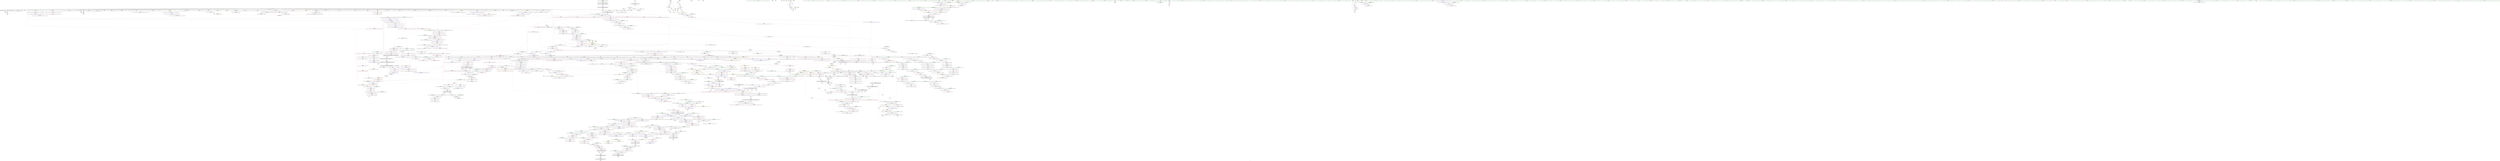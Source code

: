 digraph "SVFG" {
	label="SVFG";

	Node0x558bc9911da0 [shape=record,color=grey,label="{NodeID: 0\nNullPtr|{|<s49>111}}"];
	Node0x558bc9911da0 -> Node0x558bc9d4b6a0[style=solid];
	Node0x558bc9911da0 -> Node0x558bc9d4b7a0[style=solid];
	Node0x558bc9911da0 -> Node0x558bc9d4b870[style=solid];
	Node0x558bc9911da0 -> Node0x558bc9d4b940[style=solid];
	Node0x558bc9911da0 -> Node0x558bc9d4ba10[style=solid];
	Node0x558bc9911da0 -> Node0x558bc9d4bae0[style=solid];
	Node0x558bc9911da0 -> Node0x558bc9d4bbb0[style=solid];
	Node0x558bc9911da0 -> Node0x558bc9d4bc80[style=solid];
	Node0x558bc9911da0 -> Node0x558bc9d4bd50[style=solid];
	Node0x558bc9911da0 -> Node0x558bc9d4be20[style=solid];
	Node0x558bc9911da0 -> Node0x558bc9d4bef0[style=solid];
	Node0x558bc9911da0 -> Node0x558bc9d4bfc0[style=solid];
	Node0x558bc9911da0 -> Node0x558bc9d4c090[style=solid];
	Node0x558bc9911da0 -> Node0x558bc9d4c160[style=solid];
	Node0x558bc9911da0 -> Node0x558bc9d4c230[style=solid];
	Node0x558bc9911da0 -> Node0x558bc9d4c300[style=solid];
	Node0x558bc9911da0 -> Node0x558bc9d4c3d0[style=solid];
	Node0x558bc9911da0 -> Node0x558bc9d4c4a0[style=solid];
	Node0x558bc9911da0 -> Node0x558bc9d4c570[style=solid];
	Node0x558bc9911da0 -> Node0x558bc9d4c640[style=solid];
	Node0x558bc9911da0 -> Node0x558bc9d4c710[style=solid];
	Node0x558bc9911da0 -> Node0x558bc9d4c7e0[style=solid];
	Node0x558bc9911da0 -> Node0x558bc9d4c8b0[style=solid];
	Node0x558bc9911da0 -> Node0x558bc9d4c980[style=solid];
	Node0x558bc9911da0 -> Node0x558bc9d4ca50[style=solid];
	Node0x558bc9911da0 -> Node0x558bc9d4cb20[style=solid];
	Node0x558bc9911da0 -> Node0x558bc9d4cbf0[style=solid];
	Node0x558bc9911da0 -> Node0x558bc9d4ccc0[style=solid];
	Node0x558bc9911da0 -> Node0x558bc9d4cd90[style=solid];
	Node0x558bc9911da0 -> Node0x558bc9d4ce60[style=solid];
	Node0x558bc9911da0 -> Node0x558bc9d4cf30[style=solid];
	Node0x558bc9911da0 -> Node0x558bc9d4d000[style=solid];
	Node0x558bc9911da0 -> Node0x558bc9d4d0d0[style=solid];
	Node0x558bc9911da0 -> Node0x558bc9d4d1a0[style=solid];
	Node0x558bc9911da0 -> Node0x558bc9d4d270[style=solid];
	Node0x558bc9911da0 -> Node0x558bc9d4d340[style=solid];
	Node0x558bc9911da0 -> Node0x558bc9d4d410[style=solid];
	Node0x558bc9911da0 -> Node0x558bc9d4d4e0[style=solid];
	Node0x558bc9911da0 -> Node0x558bc9d4d5b0[style=solid];
	Node0x558bc9911da0 -> Node0x558bc9d4d680[style=solid];
	Node0x558bc9911da0 -> Node0x558bc9d4d750[style=solid];
	Node0x558bc9911da0 -> Node0x558bc9d675d0[style=solid];
	Node0x558bc9911da0 -> Node0x558bc9d68d90[style=solid];
	Node0x558bc9911da0 -> Node0x558bc9d68e60[style=solid];
	Node0x558bc9911da0 -> Node0x558bc9d68f30[style=solid];
	Node0x558bc9911da0 -> Node0x558bc9d53900[style=solid];
	Node0x558bc9911da0 -> Node0x558bc973e940[style=solid];
	Node0x558bc9911da0 -> Node0x558bc9d91a00[style=solid];
	Node0x558bc9911da0 -> Node0x558bc9d92900[style=solid];
	Node0x558bc9911da0:s49 -> Node0x558bc9e38030[style=solid,color=red];
	Node0x558bc9e3de50 [shape=record,color=black,label="{NodeID: 1882\n327 = PHI()\n}"];
	Node0x558bc9e3de50 -> Node0x558bc9d92780[style=solid];
	Node0x558bc9d527f0 [shape=record,color=blue,label="{NodeID: 775\n619\<--615\n__p.addr\<--__p\n_ZNSt16allocator_traitsISaINSt7__cxx1112basic_stringIcSt11char_traitsIcESaIcEEEEE10deallocateERS6_PS5_m\n}"];
	Node0x558bc9d527f0 -> Node0x558bc9d60580[style=dashed];
	Node0x558bc9d49330 [shape=record,color=purple,label="{NodeID: 443\n513\<--485\n_M_impl6\<--this1\n_ZNSt12_Vector_baseINSt7__cxx1112basic_stringIcSt11char_traitsIcESaIcEEESaIS5_EED2Ev\n|{<s0>49}}"];
	Node0x558bc9d49330:s0 -> Node0x558bc9e41810[style=solid,color=red];
	Node0x558bc9d3c800 [shape=record,color=green,label="{NodeID: 111\n619\<--620\n__p.addr\<--__p.addr_field_insensitive\n_ZNSt16allocator_traitsISaINSt7__cxx1112basic_stringIcSt11char_traitsIcESaIcEEEEE10deallocateERS6_PS5_m\n}"];
	Node0x558bc9d3c800 -> Node0x558bc9d60580[style=solid];
	Node0x558bc9d3c800 -> Node0x558bc9d527f0[style=solid];
	Node0x558bc9d5ed20 [shape=record,color=red,label="{NodeID: 554\n358\<--351\nthis1\<--this.addr\n_ZNSt6vectorINSt7__cxx1112basic_stringIcSt11char_traitsIcESaIcEEESaIS5_EED2Ev\n}"];
	Node0x558bc9d5ed20 -> Node0x558bc9d4e3b0[style=solid];
	Node0x558bc9d5ed20 -> Node0x558bc9d4e480[style=solid];
	Node0x558bc9d5ed20 -> Node0x558bc9d4e550[style=solid];
	Node0x558bc9d5ed20 -> Node0x558bc9d4e620[style=solid];
	Node0x558bc9d5ed20 -> Node0x558bc9d4e6f0[style=solid];
	Node0x558bc9d91700 [shape=record,color=grey,label="{NodeID: 1329\n99 = cmp(97, 98, )\n}"];
	Node0x558bc9d41870 [shape=record,color=green,label="{NodeID: 222\n1400\<--1401\n__first\<--__first_field_insensitive\n_ZNSt20__uninitialized_copyILb0EE13__uninit_copyISt13move_iteratorIPNSt7__cxx1112basic_stringIcSt11char_traitsIcESaIcEEEES9_EET0_T_SC_SB_\n|{|<s1>122|<s2>124|<s3>126}}"];
	Node0x558bc9d41870 -> Node0x558bc9d5c960[style=solid];
	Node0x558bc9d41870:s1 -> Node0x558bc9e43190[style=solid,color=red];
	Node0x558bc9d41870:s2 -> Node0x558bc9e3a340[style=solid,color=red];
	Node0x558bc9d41870:s3 -> Node0x558bc9e391e0[style=solid,color=red];
	Node0x558bc9d64750 [shape=record,color=red,label="{NodeID: 665\n1191\<--1185\n\<--__a.addr\n_ZSt3maxImERKT_S2_S2_\n}"];
	Node0x558bc9d64750 -> Node0x558bc9d64a90[style=solid];
	Node0x558bc9d4f8d0 [shape=record,color=black,label="{NodeID: 333\n813\<--754\n\<--this1\n_ZNSt6vectorINSt7__cxx1112basic_stringIcSt11char_traitsIcESaIcEEESaIS5_EE17_M_realloc_insertIJRKS5_EEEvN9__gnu_cxx17__normal_iteratorIPS5_S7_EEDpOT_\n|{<s0>75}}"];
	Node0x558bc9d4f8d0:s0 -> Node0x558bc9e3b2a0[style=solid,color=red];
	Node0x558bc9911e30 [shape=record,color=green,label="{NodeID: 1\n7\<--1\n__dso_handle\<--dummyObj\nGlob }"];
	Node0x558bc9e3dfb0 [shape=record,color=black,label="{NodeID: 1883\n28 = PHI()\n}"];
	Node0x558bc9d528c0 [shape=record,color=blue,label="{NodeID: 776\n621\<--616\n__n.addr\<--__n\n_ZNSt16allocator_traitsISaINSt7__cxx1112basic_stringIcSt11char_traitsIcESaIcEEEEE10deallocateERS6_PS5_m\n}"];
	Node0x558bc9d528c0 -> Node0x558bc9d60650[style=dashed];
	Node0x558bc9d49400 [shape=record,color=purple,label="{NodeID: 444\n557\<--556\nincdec.ptr\<--\n_ZNSt12_Destroy_auxILb0EE9__destroyIPNSt7__cxx1112basic_stringIcSt11char_traitsIcESaIcEEEEEvT_S9_\n}"];
	Node0x558bc9d49400 -> Node0x558bc9d69a90[style=solid];
	Node0x558bc9d3c8d0 [shape=record,color=green,label="{NodeID: 112\n621\<--622\n__n.addr\<--__n.addr_field_insensitive\n_ZNSt16allocator_traitsISaINSt7__cxx1112basic_stringIcSt11char_traitsIcESaIcEEEEE10deallocateERS6_PS5_m\n}"];
	Node0x558bc9d3c8d0 -> Node0x558bc9d60650[style=solid];
	Node0x558bc9d3c8d0 -> Node0x558bc9d528c0[style=solid];
	Node0x558bc9d5edf0 [shape=record,color=red,label="{NodeID: 555\n387\<--353\nexn\<--exn.slot\n_ZNSt6vectorINSt7__cxx1112basic_stringIcSt11char_traitsIcESaIcEEESaIS5_EED2Ev\n|{<s0>40}}"];
	Node0x558bc9d5edf0:s0 -> Node0x558bc9e3ad10[style=solid,color=red];
	Node0x558bc9d91880 [shape=record,color=grey,label="{NodeID: 1330\n1008 = cmp(1006, 1007, )\n}"];
	Node0x558bc9d41940 [shape=record,color=green,label="{NodeID: 223\n1402\<--1403\n__last\<--__last_field_insensitive\n_ZNSt20__uninitialized_copyILb0EE13__uninit_copyISt13move_iteratorIPNSt7__cxx1112basic_stringIcSt11char_traitsIcESaIcEEEES9_EET0_T_SC_SB_\n|{|<s1>122}}"];
	Node0x558bc9d41940 -> Node0x558bc9d5ca30[style=solid];
	Node0x558bc9d41940:s1 -> Node0x558bc9e432a0[style=solid,color=red];
	Node0x558bc9d64820 [shape=record,color=red,label="{NodeID: 666\n1200\<--1185\n\<--__a.addr\n_ZSt3maxImERKT_S2_S2_\n}"];
	Node0x558bc9d64820 -> Node0x558bc9d55980[style=solid];
	Node0x558bc9d4f9a0 [shape=record,color=black,label="{NodeID: 334\n829\<--754\n\<--this1\n_ZNSt6vectorINSt7__cxx1112basic_stringIcSt11char_traitsIcESaIcEEESaIS5_EE17_M_realloc_insertIJRKS5_EEEvN9__gnu_cxx17__normal_iteratorIPS5_S7_EEDpOT_\n}"];
	Node0x558bc9d4f9a0 -> Node0x558bc9d49f60[style=solid];
	Node0x558bc9d1f910 [shape=record,color=green,label="{NodeID: 2\n8\<--1\n_ZSt3cin\<--dummyObj\nGlob }"];
	Node0x558bc9e3e080 [shape=record,color=black,label="{NodeID: 1884\n117 = PHI(293, )\n}"];
	Node0x558bc9d52990 [shape=record,color=blue,label="{NodeID: 777\n638\<--635\nthis.addr\<--this\n_ZN9__gnu_cxx13new_allocatorINSt7__cxx1112basic_stringIcSt11char_traitsIcESaIcEEEE10deallocateEPS6_m\n}"];
	Node0x558bc9d52990 -> Node0x558bc9d60720[style=dashed];
	Node0x558bc9d6a700 [shape=record,color=yellow,style=double,label="{NodeID: 1552\n290V_1 = ENCHI(MR_290V_0)\npts\{14010000 \}\nFun[_ZSteqIPNSt7__cxx1112basic_stringIcSt11char_traitsIcESaIcEEEEbRKSt13move_iteratorIT_ESB_]|{<s0>136}}"];
	Node0x558bc9d6a700:s0 -> Node0x558bc9dd80e0[style=dashed,color=red];
	Node0x558bc9d494d0 [shape=record,color=purple,label="{NodeID: 445\n593\<--589\n_M_impl\<--this1\n_ZNSt12_Vector_baseINSt7__cxx1112basic_stringIcSt11char_traitsIcESaIcEEESaIS5_EE13_M_deallocateEPS5_m\n}"];
	Node0x558bc9d494d0 -> Node0x558bc9d4ed70[style=solid];
	Node0x558bc9d3c9a0 [shape=record,color=green,label="{NodeID: 113\n631\<--632\n_ZN9__gnu_cxx13new_allocatorINSt7__cxx1112basic_stringIcSt11char_traitsIcESaIcEEEE10deallocateEPS6_m\<--_ZN9__gnu_cxx13new_allocatorINSt7__cxx1112basic_stringIcSt11char_traitsIcESaIcEEEE10deallocateEPS6_m_field_insensitive\n}"];
	Node0x558bc9d5eec0 [shape=record,color=red,label="{NodeID: 556\n362\<--361\n\<--_M_start\n_ZNSt6vectorINSt7__cxx1112basic_stringIcSt11char_traitsIcESaIcEEESaIS5_EED2Ev\n|{<s0>37}}"];
	Node0x558bc9d5eec0:s0 -> Node0x558bc9e392f0[style=solid,color=red];
	Node0x558bc9d91a00 [shape=record,color=grey,label="{NodeID: 1331\n591 = cmp(590, 3, )\n}"];
	Node0x558bc9d41a10 [shape=record,color=green,label="{NodeID: 224\n1404\<--1405\n__result.addr\<--__result.addr_field_insensitive\n_ZNSt20__uninitialized_copyILb0EE13__uninit_copyISt13move_iteratorIPNSt7__cxx1112basic_stringIcSt11char_traitsIcESaIcEEEES9_EET0_T_SC_SB_\n}"];
	Node0x558bc9d41a10 -> Node0x558bc9d65ba0[style=solid];
	Node0x558bc9d41a10 -> Node0x558bc9d65c70[style=solid];
	Node0x558bc9d41a10 -> Node0x558bc9d728b0[style=solid];
	Node0x558bc9d648f0 [shape=record,color=red,label="{NodeID: 667\n1193\<--1187\n\<--__b.addr\n_ZSt3maxImERKT_S2_S2_\n}"];
	Node0x558bc9d648f0 -> Node0x558bc9d64b60[style=solid];
	Node0x558bc9dd3ef0 [shape=record,color=yellow,style=double,label="{NodeID: 1442\n204V_1 = ENCHI(MR_204V_0)\npts\{7310000 7410000 \}\nFun[_ZN9__gnu_cxxmiIPNSt7__cxx1112basic_stringIcSt11char_traitsIcESaIcEEESt6vectorIS6_SaIS6_EEEENS_17__normal_iteratorIT_T0_E15difference_typeERKSE_SH_]}"];
	Node0x558bc9dd3ef0 -> Node0x558bc9d63640[style=dashed];
	Node0x558bc9dd3ef0 -> Node0x558bc9d63710[style=dashed];
	Node0x558bc9d4fa70 [shape=record,color=black,label="{NodeID: 335\n849\<--754\n\<--this1\n_ZNSt6vectorINSt7__cxx1112basic_stringIcSt11char_traitsIcESaIcEEESaIS5_EE17_M_realloc_insertIJRKS5_EEEvN9__gnu_cxx17__normal_iteratorIPS5_S7_EEDpOT_\n|{<s0>80}}"];
	Node0x558bc9d4fa70:s0 -> Node0x558bc9e3b2a0[style=solid,color=red];
	Node0x558bc9d1ebe0 [shape=record,color=green,label="{NodeID: 3\n9\<--1\n_ZSt4cout\<--dummyObj\nGlob }"];
	Node0x558bc9e3e280 [shape=record,color=black,label="{NodeID: 1885\n132 = PHI(293, )\n}"];
	Node0x558bc9d52a60 [shape=record,color=blue,label="{NodeID: 778\n640\<--636\n__p.addr\<--__p\n_ZN9__gnu_cxx13new_allocatorINSt7__cxx1112basic_stringIcSt11char_traitsIcESaIcEEEE10deallocateEPS6_m\n}"];
	Node0x558bc9d52a60 -> Node0x558bc9d607f0[style=dashed];
	Node0x558bc9d6a7e0 [shape=record,color=yellow,style=double,label="{NodeID: 1553\n292V_1 = ENCHI(MR_292V_0)\npts\{14030000 \}\nFun[_ZSteqIPNSt7__cxx1112basic_stringIcSt11char_traitsIcESaIcEEEEbRKSt13move_iteratorIT_ESB_]|{<s0>137}}"];
	Node0x558bc9d6a7e0:s0 -> Node0x558bc9dd80e0[style=dashed,color=red];
	Node0x558bc9d495a0 [shape=record,color=purple,label="{NodeID: 446\n686\<--685\n_M_impl\<--\n_ZNSt6vectorINSt7__cxx1112basic_stringIcSt11char_traitsIcESaIcEEESaIS5_EE15_M_erase_at_endEPS5_\n}"];
	Node0x558bc9d41ee0 [shape=record,color=green,label="{NodeID: 114\n638\<--639\nthis.addr\<--this.addr_field_insensitive\n_ZN9__gnu_cxx13new_allocatorINSt7__cxx1112basic_stringIcSt11char_traitsIcESaIcEEEE10deallocateEPS6_m\n}"];
	Node0x558bc9d41ee0 -> Node0x558bc9d60720[style=solid];
	Node0x558bc9d41ee0 -> Node0x558bc9d52990[style=solid];
	Node0x558bc9d5ef90 [shape=record,color=red,label="{NodeID: 557\n366\<--365\n\<--_M_finish\n_ZNSt6vectorINSt7__cxx1112basic_stringIcSt11char_traitsIcESaIcEEESaIS5_EED2Ev\n|{<s0>37}}"];
	Node0x558bc9d5ef90:s0 -> Node0x558bc9e395b0[style=solid,color=red];
	Node0x558bc9d91b80 [shape=record,color=grey,label="{NodeID: 1332\n1280 = cmp(1278, 1279, )\n}"];
	Node0x558bc9d41ae0 [shape=record,color=green,label="{NodeID: 225\n1406\<--1407\n__cur\<--__cur_field_insensitive\n_ZNSt20__uninitialized_copyILb0EE13__uninit_copyISt13move_iteratorIPNSt7__cxx1112basic_stringIcSt11char_traitsIcESaIcEEEES9_EET0_T_SC_SB_\n}"];
	Node0x558bc9d41ae0 -> Node0x558bc9d65d40[style=solid];
	Node0x558bc9d41ae0 -> Node0x558bc9d65e10[style=solid];
	Node0x558bc9d41ae0 -> Node0x558bc9d65ee0[style=solid];
	Node0x558bc9d41ae0 -> Node0x558bc9d65fb0[style=solid];
	Node0x558bc9d41ae0 -> Node0x558bc9d72980[style=solid];
	Node0x558bc9d41ae0 -> Node0x558bc9d72a50[style=solid];
	Node0x558bc9d649c0 [shape=record,color=red,label="{NodeID: 668\n1197\<--1187\n\<--__b.addr\n_ZSt3maxImERKT_S2_S2_\n}"];
	Node0x558bc9d649c0 -> Node0x558bc9d558b0[style=solid];
	Node0x558bc9d4fb40 [shape=record,color=black,label="{NodeID: 336\n853\<--754\n\<--this1\n_ZNSt6vectorINSt7__cxx1112basic_stringIcSt11char_traitsIcESaIcEEESaIS5_EE17_M_realloc_insertIJRKS5_EEEvN9__gnu_cxx17__normal_iteratorIPS5_S7_EEDpOT_\n|{<s0>82}}"];
	Node0x558bc9d4fb40:s0 -> Node0x558bc9e38d30[style=solid,color=red];
	Node0x558bc9d1ec70 [shape=record,color=green,label="{NodeID: 4\n10\<--1\n.str\<--dummyObj\nGlob }"];
	Node0x558bc9e3e3c0 [shape=record,color=black,label="{NodeID: 1886\n133 = PHI()\n}"];
	Node0x558bc9d52b30 [shape=record,color=blue,label="{NodeID: 779\n642\<--637\n.addr\<--\n_ZN9__gnu_cxx13new_allocatorINSt7__cxx1112basic_stringIcSt11char_traitsIcESaIcEEEE10deallocateEPS6_m\n}"];
	Node0x558bc9d49670 [shape=record,color=purple,label="{NodeID: 447\n687\<--685\n_M_finish\<--\n_ZNSt6vectorINSt7__cxx1112basic_stringIcSt11char_traitsIcESaIcEEESaIS5_EE15_M_erase_at_endEPS5_\n}"];
	Node0x558bc9d49670 -> Node0x558bc9d60cd0[style=solid];
	Node0x558bc9d41f70 [shape=record,color=green,label="{NodeID: 115\n640\<--641\n__p.addr\<--__p.addr_field_insensitive\n_ZN9__gnu_cxx13new_allocatorINSt7__cxx1112basic_stringIcSt11char_traitsIcESaIcEEEE10deallocateEPS6_m\n}"];
	Node0x558bc9d41f70 -> Node0x558bc9d607f0[style=solid];
	Node0x558bc9d41f70 -> Node0x558bc9d52a60[style=solid];
	Node0x558bc9d5f060 [shape=record,color=red,label="{NodeID: 558\n395\<--392\nthis1\<--this.addr\n_ZNSt12_Vector_baseINSt7__cxx1112basic_stringIcSt11char_traitsIcESaIcEEESaIS5_EEC2Ev\n}"];
	Node0x558bc9d5f060 -> Node0x558bc9d48970[style=solid];
	Node0x558bc9d91d00 [shape=record,color=grey,label="{NodeID: 1333\n1012 = cmp(1010, 1011, )\n}"];
	Node0x558bc9d41bb0 [shape=record,color=green,label="{NodeID: 226\n1408\<--1409\nexn.slot\<--exn.slot_field_insensitive\n_ZNSt20__uninitialized_copyILb0EE13__uninit_copyISt13move_iteratorIPNSt7__cxx1112basic_stringIcSt11char_traitsIcESaIcEEEES9_EET0_T_SC_SB_\n}"];
	Node0x558bc9d41bb0 -> Node0x558bc9d66080[style=solid];
	Node0x558bc9d41bb0 -> Node0x558bc9d66150[style=solid];
	Node0x558bc9d41bb0 -> Node0x558bc9d72b20[style=solid];
	Node0x558bc9d41bb0 -> Node0x558bc9d72cc0[style=solid];
	Node0x558bc9d64a90 [shape=record,color=red,label="{NodeID: 669\n1192\<--1191\n\<--\n_ZSt3maxImERKT_S2_S2_\n}"];
	Node0x558bc9d64a90 -> Node0x558bc9d92a80[style=solid];
	Node0x558bc9d4fc10 [shape=record,color=black,label="{NodeID: 337\n861\<--754\n\<--this1\n_ZNSt6vectorINSt7__cxx1112basic_stringIcSt11char_traitsIcESaIcEEESaIS5_EE17_M_realloc_insertIJRKS5_EEEvN9__gnu_cxx17__normal_iteratorIPS5_S7_EEDpOT_\n}"];
	Node0x558bc9d4fc10 -> Node0x558bc9d4a030[style=solid];
	Node0x558bc9d4fc10 -> Node0x558bc9d4a100[style=solid];
	Node0x558bc9d1ef20 [shape=record,color=green,label="{NodeID: 5\n12\<--1\n.str.1\<--dummyObj\nGlob }"];
	Node0x558bc9e3e490 [shape=record,color=black,label="{NodeID: 1887\n136 = PHI(316, )\n}"];
	Node0x558bc9d52c00 [shape=record,color=blue,label="{NodeID: 780\n658\<--657\nthis.addr\<--this\n_ZNSaINSt7__cxx1112basic_stringIcSt11char_traitsIcESaIcEEEED2Ev\n}"];
	Node0x558bc9d52c00 -> Node0x558bc9d608c0[style=dashed];
	Node0x558bc9d49740 [shape=record,color=purple,label="{NodeID: 448\n694\<--693\n_M_impl2\<--\n_ZNSt6vectorINSt7__cxx1112basic_stringIcSt11char_traitsIcESaIcEEESaIS5_EE15_M_erase_at_endEPS5_\n}"];
	Node0x558bc9d42040 [shape=record,color=green,label="{NodeID: 116\n642\<--643\n.addr\<--.addr_field_insensitive\n_ZN9__gnu_cxx13new_allocatorINSt7__cxx1112basic_stringIcSt11char_traitsIcESaIcEEEE10deallocateEPS6_m\n}"];
	Node0x558bc9d42040 -> Node0x558bc9d52b30[style=solid];
	Node0x558bc9d5f130 [shape=record,color=red,label="{NodeID: 559\n418\<--415\nthis1\<--this.addr\n_ZNSt12_Vector_baseINSt7__cxx1112basic_stringIcSt11char_traitsIcESaIcEEESaIS5_EE12_Vector_implC2Ev\n}"];
	Node0x558bc9d5f130 -> Node0x558bc9d4e7c0[style=solid];
	Node0x558bc9d5f130 -> Node0x558bc9d48a40[style=solid];
	Node0x558bc9d5f130 -> Node0x558bc9d48b10[style=solid];
	Node0x558bc9d5f130 -> Node0x558bc9d48be0[style=solid];
	Node0x558bc9d91e80 [shape=record,color=grey,label="{NodeID: 1334\n546 = cmp(544, 545, )\n}"];
	Node0x558bc9d41c80 [shape=record,color=green,label="{NodeID: 227\n1410\<--1411\nehselector.slot\<--ehselector.slot_field_insensitive\n_ZNSt20__uninitialized_copyILb0EE13__uninit_copyISt13move_iteratorIPNSt7__cxx1112basic_stringIcSt11char_traitsIcESaIcEEEES9_EET0_T_SC_SB_\n}"];
	Node0x558bc9d41c80 -> Node0x558bc9d66220[style=solid];
	Node0x558bc9d41c80 -> Node0x558bc9d72bf0[style=solid];
	Node0x558bc9d41c80 -> Node0x558bc9d72d90[style=solid];
	Node0x558bc9d64b60 [shape=record,color=red,label="{NodeID: 670\n1194\<--1193\n\<--\n_ZSt3maxImERKT_S2_S2_\n}"];
	Node0x558bc9d64b60 -> Node0x558bc9d92a80[style=solid];
	Node0x558bc9d4fce0 [shape=record,color=black,label="{NodeID: 338\n865\<--754\n\<--this1\n_ZNSt6vectorINSt7__cxx1112basic_stringIcSt11char_traitsIcESaIcEEESaIS5_EE17_M_realloc_insertIJRKS5_EEEvN9__gnu_cxx17__normal_iteratorIPS5_S7_EEDpOT_\n}"];
	Node0x558bc9d4fce0 -> Node0x558bc9d4a1d0[style=solid];
	Node0x558bc9d4fce0 -> Node0x558bc9d5a260[style=solid];
	Node0x558bc9d1efb0 [shape=record,color=green,label="{NodeID: 6\n14\<--1\n.str.2\<--dummyObj\nGlob }"];
	Node0x558bc9e3e5a0 [shape=record,color=black,label="{NodeID: 1888\n153 = PHI()\n}"];
	Node0x558bc9d52cd0 [shape=record,color=blue,label="{NodeID: 781\n669\<--668\nthis.addr\<--this\n_ZN9__gnu_cxx13new_allocatorINSt7__cxx1112basic_stringIcSt11char_traitsIcESaIcEEEED2Ev\n}"];
	Node0x558bc9d52cd0 -> Node0x558bc9d60990[style=dashed];
	Node0x558bc9d6aae0 [shape=record,color=yellow,style=double,label="{NodeID: 1556\n4V_1 = ENCHI(MR_4V_0)\npts\{49 \}\nFun[main]}"];
	Node0x558bc9d6aae0 -> Node0x558bc9d5d3f0[style=dashed];
	Node0x558bc9d49810 [shape=record,color=purple,label="{NodeID: 449\n695\<--693\n_M_finish3\<--\n_ZNSt6vectorINSt7__cxx1112basic_stringIcSt11char_traitsIcESaIcEEESaIS5_EE15_M_erase_at_endEPS5_\n}"];
	Node0x558bc9d49810 -> Node0x558bc9d52f40[style=solid];
	Node0x558bc9d42110 [shape=record,color=green,label="{NodeID: 117\n651\<--652\n_ZdlPv\<--_ZdlPv_field_insensitive\n}"];
	Node0x558bc9d5f200 [shape=record,color=red,label="{NodeID: 560\n435\<--432\nthis1\<--this.addr\n_ZNSaINSt7__cxx1112basic_stringIcSt11char_traitsIcESaIcEEEEC2Ev\n}"];
	Node0x558bc9d5f200 -> Node0x558bc9d4e890[style=solid];
	Node0x558bc9d92000 [shape=record,color=grey,label="{NodeID: 1335\n990 = cmp(988, 989, )\n}"];
	Node0x558bc9d41d50 [shape=record,color=green,label="{NodeID: 228\n1421\<--1422\n_ZStneIPNSt7__cxx1112basic_stringIcSt11char_traitsIcESaIcEEEEbRKSt13move_iteratorIT_ESB_\<--_ZStneIPNSt7__cxx1112basic_stringIcSt11char_traitsIcESaIcEEEEbRKSt13move_iteratorIT_ESB__field_insensitive\n}"];
	Node0x558bc9d64c30 [shape=record,color=red,label="{NodeID: 671\n1210\<--1207\n\<--__a.addr\n_ZNSt16allocator_traitsISaINSt7__cxx1112basic_stringIcSt11char_traitsIcESaIcEEEEE8max_sizeERKS6_\n}"];
	Node0x558bc9d64c30 -> Node0x558bc9d51af0[style=solid];
	Node0x558bc9d4fdb0 [shape=record,color=black,label="{NodeID: 339\n869\<--754\n\<--this1\n_ZNSt6vectorINSt7__cxx1112basic_stringIcSt11char_traitsIcESaIcEEESaIS5_EE17_M_realloc_insertIJRKS5_EEEvN9__gnu_cxx17__normal_iteratorIPS5_S7_EEDpOT_\n|{<s0>84}}"];
	Node0x558bc9d4fdb0:s0 -> Node0x558bc9e3b2a0[style=solid,color=red];
	Node0x558bc9d1f070 [shape=record,color=green,label="{NodeID: 7\n17\<--1\n\<--dummyObj\nCan only get source location for instruction, argument, global var or function.}"];
	Node0x558bc9e3e670 [shape=record,color=black,label="{NodeID: 1889\n161 = PHI()\n}"];
	Node0x558bc9d52da0 [shape=record,color=blue,label="{NodeID: 782\n677\<--675\nthis.addr\<--this\n_ZNSt6vectorINSt7__cxx1112basic_stringIcSt11char_traitsIcESaIcEEESaIS5_EE15_M_erase_at_endEPS5_\n}"];
	Node0x558bc9d52da0 -> Node0x558bc9d60a60[style=dashed];
	Node0x558bc9d6abc0 [shape=record,color=yellow,style=double,label="{NodeID: 1557\n6V_1 = ENCHI(MR_6V_0)\npts\{51 \}\nFun[main]}"];
	Node0x558bc9d6abc0 -> Node0x558bc9d5d4c0[style=dashed];
	Node0x558bc9d6abc0 -> Node0x558bc9d5d590[style=dashed];
	Node0x558bc9d498e0 [shape=record,color=purple,label="{NodeID: 450\n750\<--730\ncoerce.dive\<--__position\n_ZNSt6vectorINSt7__cxx1112basic_stringIcSt11char_traitsIcESaIcEEESaIS5_EE17_M_realloc_insertIJRKS5_EEEvN9__gnu_cxx17__normal_iteratorIPS5_S7_EEDpOT_\n}"];
	Node0x558bc9d498e0 -> Node0x558bc9d53280[style=solid];
	Node0x558bc9d42210 [shape=record,color=green,label="{NodeID: 118\n658\<--659\nthis.addr\<--this.addr_field_insensitive\n_ZNSaINSt7__cxx1112basic_stringIcSt11char_traitsIcESaIcEEEED2Ev\n}"];
	Node0x558bc9d42210 -> Node0x558bc9d608c0[style=solid];
	Node0x558bc9d42210 -> Node0x558bc9d52c00[style=solid];
	Node0x558bc9d5f2d0 [shape=record,color=red,label="{NodeID: 561\n446\<--443\nthis1\<--this.addr\n_ZN9__gnu_cxx13new_allocatorINSt7__cxx1112basic_stringIcSt11char_traitsIcESaIcEEEEC2Ev\n}"];
	Node0x558bc9d92180 [shape=record,color=grey,label="{NodeID: 1336\n86 = cmp(84, 85, )\n}"];
	Node0x558bc9d41e50 [shape=record,color=green,label="{NodeID: 229\n1427\<--1428\n_ZNKSt13move_iteratorIPNSt7__cxx1112basic_stringIcSt11char_traitsIcESaIcEEEEdeEv\<--_ZNKSt13move_iteratorIPNSt7__cxx1112basic_stringIcSt11char_traitsIcESaIcEEEEdeEv_field_insensitive\n}"];
	Node0x558bc9d64d00 [shape=record,color=red,label="{NodeID: 672\n1221\<--1218\nthis1\<--this.addr\n_ZNKSt12_Vector_baseINSt7__cxx1112basic_stringIcSt11char_traitsIcESaIcEEESaIS5_EE19_M_get_Tp_allocatorEv\n}"];
	Node0x558bc9d64d00 -> Node0x558bc9d5b9f0[style=solid];
	Node0x558bc9d4fe80 [shape=record,color=black,label="{NodeID: 340\n872\<--754\n\<--this1\n_ZNSt6vectorINSt7__cxx1112basic_stringIcSt11char_traitsIcESaIcEEESaIS5_EE17_M_realloc_insertIJRKS5_EEEvN9__gnu_cxx17__normal_iteratorIPS5_S7_EEDpOT_\n|{<s0>86}}"];
	Node0x558bc9d4fe80:s0 -> Node0x558bc9e38d30[style=solid,color=red];
	Node0x558bc9d1f9d0 [shape=record,color=green,label="{NodeID: 8\n71\<--1\n\<--dummyObj\nCan only get source location for instruction, argument, global var or function.}"];
	Node0x558bc9e3e770 [shape=record,color=black,label="{NodeID: 1890\n165 = PHI()\n}"];
	Node0x558bc9d52e70 [shape=record,color=blue,label="{NodeID: 783\n679\<--676\n__pos.addr\<--__pos\n_ZNSt6vectorINSt7__cxx1112basic_stringIcSt11char_traitsIcESaIcEEESaIS5_EE15_M_erase_at_endEPS5_\n}"];
	Node0x558bc9d52e70 -> Node0x558bc9d60b30[style=dashed];
	Node0x558bc9d52e70 -> Node0x558bc9d60c00[style=dashed];
	Node0x558bc9d6aca0 [shape=record,color=yellow,style=double,label="{NodeID: 1558\n8V_1 = ENCHI(MR_8V_0)\npts\{57 \}\nFun[main]}"];
	Node0x558bc9d6aca0 -> Node0x558bc9d67a10[style=dashed];
	Node0x558bc9d6aca0 -> Node0x558bc9d67e20[style=dashed];
	Node0x558bc9d499b0 [shape=record,color=purple,label="{NodeID: 451\n764\<--740\ncoerce.dive3\<--ref.tmp\n_ZNSt6vectorINSt7__cxx1112basic_stringIcSt11char_traitsIcESaIcEEESaIS5_EE17_M_realloc_insertIJRKS5_EEEvN9__gnu_cxx17__normal_iteratorIPS5_S7_EEDpOT_\n}"];
	Node0x558bc9d499b0 -> Node0x558bc9d535c0[style=solid];
	Node0x558bc9d422e0 [shape=record,color=green,label="{NodeID: 119\n664\<--665\n_ZN9__gnu_cxx13new_allocatorINSt7__cxx1112basic_stringIcSt11char_traitsIcESaIcEEEED2Ev\<--_ZN9__gnu_cxx13new_allocatorINSt7__cxx1112basic_stringIcSt11char_traitsIcESaIcEEEED2Ev_field_insensitive\n}"];
	Node0x558bc9d5f3a0 [shape=record,color=red,label="{NodeID: 562\n461\<--452\n\<--__first.addr\n_ZSt8_DestroyIPNSt7__cxx1112basic_stringIcSt11char_traitsIcESaIcEEES5_EvT_S7_RSaIT0_E\n|{<s0>46}}"];
	Node0x558bc9d5f3a0:s0 -> Node0x558bc9e45260[style=solid,color=red];
	Node0x558bc9d92300 [shape=record,color=grey,label="{NodeID: 1337\n128 = cmp(126, 127, )\n}"];
	Node0x558bc9d4a340 [shape=record,color=green,label="{NodeID: 230\n1430\<--1431\n_ZSt10_ConstructINSt7__cxx1112basic_stringIcSt11char_traitsIcESaIcEEEJS5_EEvPT_DpOT0_\<--_ZSt10_ConstructINSt7__cxx1112basic_stringIcSt11char_traitsIcESaIcEEEJS5_EEvPT_DpOT0__field_insensitive\n}"];
	Node0x558bc9d64dd0 [shape=record,color=red,label="{NodeID: 673\n1230\<--1227\nthis1\<--this.addr\n_ZNK9__gnu_cxx13new_allocatorINSt7__cxx1112basic_stringIcSt11char_traitsIcESaIcEEEE8max_sizeEv\n}"];
	Node0x558bc9dd44c0 [shape=record,color=yellow,style=double,label="{NodeID: 1448\n268V_1 = ENCHI(MR_268V_0)\npts\{13420000 \}\nFun[_ZSt32__make_move_if_noexcept_iteratorINSt7__cxx1112basic_stringIcSt11char_traitsIcESaIcEEESt13move_iteratorIPS5_EET0_PT_]|{<s0>118}}"];
	Node0x558bc9dd44c0:s0 -> Node0x558bc9d738f0[style=dashed,color=red];
	Node0x558bc9d4ff50 [shape=record,color=black,label="{NodeID: 341\n873\<--754\n\<--this1\n_ZNSt6vectorINSt7__cxx1112basic_stringIcSt11char_traitsIcESaIcEEESaIS5_EE17_M_realloc_insertIJRKS5_EEEvN9__gnu_cxx17__normal_iteratorIPS5_S7_EEDpOT_\n}"];
	Node0x558bc9d4ff50 -> Node0x558bc9d5a330[style=solid];
	Node0x558bc9d4ff50 -> Node0x558bc9d5a400[style=solid];
	Node0x558bc9d1fa60 [shape=record,color=green,label="{NodeID: 9\n82\<--1\n\<--dummyObj\nCan only get source location for instruction, argument, global var or function.}"];
	Node0x558bc9e3e870 [shape=record,color=black,label="{NodeID: 1891\n169 = PHI()\n}"];
	Node0x558bc9d52f40 [shape=record,color=blue,label="{NodeID: 784\n695\<--692\n_M_finish3\<--\n_ZNSt6vectorINSt7__cxx1112basic_stringIcSt11char_traitsIcESaIcEEESaIS5_EE15_M_erase_at_endEPS5_\n|{<s0>30}}"];
	Node0x558bc9d52f40:s0 -> Node0x558bc9df6320[style=dashed,color=blue];
	Node0x558bc9d6ad80 [shape=record,color=yellow,style=double,label="{NodeID: 1559\n10V_1 = ENCHI(MR_10V_0)\npts\{59 \}\nFun[main]}"];
	Node0x558bc9d6ad80 -> Node0x558bc9d67ae0[style=dashed];
	Node0x558bc9d6ad80 -> Node0x558bc9d67ef0[style=dashed];
	Node0x558bc9d49a80 [shape=record,color=purple,label="{NodeID: 452\n779\<--778\n_M_impl\<--\n_ZNSt6vectorINSt7__cxx1112basic_stringIcSt11char_traitsIcESaIcEEESaIS5_EE17_M_realloc_insertIJRKS5_EEEvN9__gnu_cxx17__normal_iteratorIPS5_S7_EEDpOT_\n}"];
	Node0x558bc9d49a80 -> Node0x558bc9d50430[style=solid];
	Node0x558bc9d423e0 [shape=record,color=green,label="{NodeID: 120\n669\<--670\nthis.addr\<--this.addr_field_insensitive\n_ZN9__gnu_cxx13new_allocatorINSt7__cxx1112basic_stringIcSt11char_traitsIcESaIcEEEED2Ev\n}"];
	Node0x558bc9d423e0 -> Node0x558bc9d60990[style=solid];
	Node0x558bc9d423e0 -> Node0x558bc9d52cd0[style=solid];
	Node0x558bc9d5f470 [shape=record,color=red,label="{NodeID: 563\n462\<--454\n\<--__last.addr\n_ZSt8_DestroyIPNSt7__cxx1112basic_stringIcSt11char_traitsIcESaIcEEES5_EvT_S7_RSaIT0_E\n|{<s0>46}}"];
	Node0x558bc9d5f470:s0 -> Node0x558bc9e45410[style=solid,color=red];
	Node0x558bc9d92480 [shape=record,color=grey,label="{NodeID: 1338\n1549 = cmp(1544, 1548, )\n}"];
	Node0x558bc9d92480 -> Node0x558bc9d47080[style=solid];
	Node0x558bc9d4a440 [shape=record,color=green,label="{NodeID: 231\n1434\<--1435\n_ZNSt13move_iteratorIPNSt7__cxx1112basic_stringIcSt11char_traitsIcESaIcEEEEppEv\<--_ZNSt13move_iteratorIPNSt7__cxx1112basic_stringIcSt11char_traitsIcESaIcEEEEppEv_field_insensitive\n}"];
	Node0x558bc9d64ea0 [shape=record,color=red,label="{NodeID: 674\n1242\<--1236\nthis1\<--this.addr\n_ZN9__gnu_cxx17__normal_iteratorIPNSt7__cxx1112basic_stringIcSt11char_traitsIcESaIcEEESt6vectorIS6_SaIS6_EEEC2ERKS7_\n}"];
	Node0x558bc9d64ea0 -> Node0x558bc9d5bac0[style=solid];
	Node0x558bc9d50020 [shape=record,color=black,label="{NodeID: 342\n877\<--754\n\<--this1\n_ZNSt6vectorINSt7__cxx1112basic_stringIcSt11char_traitsIcESaIcEEESaIS5_EE17_M_realloc_insertIJRKS5_EEEvN9__gnu_cxx17__normal_iteratorIPS5_S7_EEDpOT_\n}"];
	Node0x558bc9d50020 -> Node0x558bc9d5a4d0[style=solid];
	Node0x558bc9d50020 -> Node0x558bc9d5a5a0[style=solid];
	Node0x558bc9d1fb20 [shape=record,color=green,label="{NodeID: 10\n118\<--1\n\<--dummyObj\nCan only get source location for instruction, argument, global var or function.|{<s0>11}}"];
	Node0x558bc9d1fb20:s0 -> Node0x558bc9e3ab90[style=solid,color=red];
	Node0x558bc9e3e970 [shape=record,color=black,label="{NodeID: 1892\n171 = PHI()\n}"];
	Node0x558bc9d53010 [shape=record,color=blue,label="{NodeID: 785\n706\<--703\n__a.addr\<--__a\n_ZNSt16allocator_traitsISaINSt7__cxx1112basic_stringIcSt11char_traitsIcESaIcEEEEE9constructIS5_JRKS5_EEEvRS6_PT_DpOT0_\n}"];
	Node0x558bc9d53010 -> Node0x558bc9d60da0[style=dashed];
	Node0x558bc9d49b50 [shape=record,color=purple,label="{NodeID: 453\n789\<--788\n_M_impl7\<--\n_ZNSt6vectorINSt7__cxx1112basic_stringIcSt11char_traitsIcESaIcEEESaIS5_EE17_M_realloc_insertIJRKS5_EEEvN9__gnu_cxx17__normal_iteratorIPS5_S7_EEDpOT_\n}"];
	Node0x558bc9d424b0 [shape=record,color=green,label="{NodeID: 121\n677\<--678\nthis.addr\<--this.addr_field_insensitive\n_ZNSt6vectorINSt7__cxx1112basic_stringIcSt11char_traitsIcESaIcEEESaIS5_EE15_M_erase_at_endEPS5_\n}"];
	Node0x558bc9d424b0 -> Node0x558bc9d60a60[style=solid];
	Node0x558bc9d424b0 -> Node0x558bc9d52da0[style=solid];
	Node0x558bc9d5f540 [shape=record,color=red,label="{NodeID: 564\n472\<--469\nthis1\<--this.addr\n_ZNSt12_Vector_baseINSt7__cxx1112basic_stringIcSt11char_traitsIcESaIcEEESaIS5_EE19_M_get_Tp_allocatorEv\n}"];
	Node0x558bc9d5f540 -> Node0x558bc9d48cb0[style=solid];
	Node0x558bc9d92600 [shape=record,color=grey,label="{NodeID: 1339\n1066 = cmp(1065, 118, )\n}"];
	Node0x558bc9d4a540 [shape=record,color=green,label="{NodeID: 232\n1462\<--1463\nllvm.trap\<--llvm.trap_field_insensitive\n}"];
	Node0x558bc9d64f70 [shape=record,color=red,label="{NodeID: 675\n1244\<--1238\n\<--__i.addr\n_ZN9__gnu_cxx17__normal_iteratorIPNSt7__cxx1112basic_stringIcSt11char_traitsIcESaIcEEESt6vectorIS6_SaIS6_EEEC2ERKS7_\n}"];
	Node0x558bc9d64f70 -> Node0x558bc9d65040[style=solid];
	Node0x558bc9d500f0 [shape=record,color=black,label="{NodeID: 343\n881\<--754\n\<--this1\n_ZNSt6vectorINSt7__cxx1112basic_stringIcSt11char_traitsIcESaIcEEESaIS5_EE17_M_realloc_insertIJRKS5_EEEvN9__gnu_cxx17__normal_iteratorIPS5_S7_EEDpOT_\n}"];
	Node0x558bc9d500f0 -> Node0x558bc9d5a670[style=solid];
	Node0x558bc9d500f0 -> Node0x558bc9d5a740[style=solid];
	Node0x558bc9d1fc20 [shape=record,color=green,label="{NodeID: 11\n499\<--1\n\<--dummyObj\nCan only get source location for instruction, argument, global var or function.}"];
	Node0x558bc9e3ea70 [shape=record,color=black,label="{NodeID: 1893\n172 = PHI()\n}"];
	Node0x558bc9d530e0 [shape=record,color=blue,label="{NodeID: 786\n708\<--704\n__p.addr\<--__p\n_ZNSt16allocator_traitsISaINSt7__cxx1112basic_stringIcSt11char_traitsIcESaIcEEEEE9constructIS5_JRKS5_EEEvRS6_PT_DpOT0_\n}"];
	Node0x558bc9d530e0 -> Node0x558bc9d60e70[style=dashed];
	Node0x558bc9d49c20 [shape=record,color=purple,label="{NodeID: 454\n790\<--788\n_M_start\<--\n_ZNSt6vectorINSt7__cxx1112basic_stringIcSt11char_traitsIcESaIcEEESaIS5_EE17_M_realloc_insertIJRKS5_EEEvN9__gnu_cxx17__normal_iteratorIPS5_S7_EEDpOT_\n}"];
	Node0x558bc9d49c20 -> Node0x558bc9d622c0[style=solid];
	Node0x558bc9d42580 [shape=record,color=green,label="{NodeID: 122\n679\<--680\n__pos.addr\<--__pos.addr_field_insensitive\n_ZNSt6vectorINSt7__cxx1112basic_stringIcSt11char_traitsIcESaIcEEESaIS5_EE15_M_erase_at_endEPS5_\n}"];
	Node0x558bc9d42580 -> Node0x558bc9d60b30[style=solid];
	Node0x558bc9d42580 -> Node0x558bc9d60c00[style=solid];
	Node0x558bc9d42580 -> Node0x558bc9d52e70[style=solid];
	Node0x558bc9d5f610 [shape=record,color=red,label="{NodeID: 565\n485\<--478\nthis1\<--this.addr\n_ZNSt12_Vector_baseINSt7__cxx1112basic_stringIcSt11char_traitsIcESaIcEEESaIS5_EED2Ev\n|{|<s8>47}}"];
	Node0x558bc9d5f610 -> Node0x558bc9d48d80[style=solid];
	Node0x558bc9d5f610 -> Node0x558bc9d48e50[style=solid];
	Node0x558bc9d5f610 -> Node0x558bc9d48f20[style=solid];
	Node0x558bc9d5f610 -> Node0x558bc9d48ff0[style=solid];
	Node0x558bc9d5f610 -> Node0x558bc9d490c0[style=solid];
	Node0x558bc9d5f610 -> Node0x558bc9d49190[style=solid];
	Node0x558bc9d5f610 -> Node0x558bc9d49260[style=solid];
	Node0x558bc9d5f610 -> Node0x558bc9d49330[style=solid];
	Node0x558bc9d5f610:s8 -> Node0x558bc9e38d30[style=solid,color=red];
	Node0x558bc9d92780 [shape=record,color=grey,label="{NodeID: 1340\n330 = cmp(327, 71, )\n}"];
	Node0x558bc9d92780 -> Node0x558bc9d4e2e0[style=solid];
	Node0x558bc9d4a640 [shape=record,color=green,label="{NodeID: 233\n1479\<--1480\n__x.addr\<--__x.addr_field_insensitive\n_ZStneIPNSt7__cxx1112basic_stringIcSt11char_traitsIcESaIcEEEEbRKSt13move_iteratorIT_ESB_\n}"];
	Node0x558bc9d4a640 -> Node0x558bc9d662f0[style=solid];
	Node0x558bc9d4a640 -> Node0x558bc9d72e60[style=solid];
	Node0x558bc9d65040 [shape=record,color=red,label="{NodeID: 676\n1245\<--1244\n\<--\n_ZN9__gnu_cxx17__normal_iteratorIPNSt7__cxx1112basic_stringIcSt11char_traitsIcESaIcEEESt6vectorIS6_SaIS6_EEEC2ERKS7_\n}"];
	Node0x558bc9d65040 -> Node0x558bc9d55e60[style=solid];
	Node0x558bc9d501c0 [shape=record,color=black,label="{NodeID: 344\n891\<--754\n\<--this1\n_ZNSt6vectorINSt7__cxx1112basic_stringIcSt11char_traitsIcESaIcEEESaIS5_EE17_M_realloc_insertIJRKS5_EEEvN9__gnu_cxx17__normal_iteratorIPS5_S7_EEDpOT_\n}"];
	Node0x558bc9d501c0 -> Node0x558bc9d5a810[style=solid];
	Node0x558bc9d501c0 -> Node0x558bc9d5a8e0[style=solid];
	Node0x558bc9d1fd20 [shape=record,color=green,label="{NodeID: 12\n757\<--1\n\<--dummyObj\nCan only get source location for instruction, argument, global var or function.|{<s0>65}}"];
	Node0x558bc9d1fd20:s0 -> Node0x558bc9e39ac0[style=solid,color=red];
	Node0x558bc9e3eb40 [shape=record,color=black,label="{NodeID: 1894\n280 = PHI(919, )\n}"];
	Node0x558bc9e3eb40 -> Node0x558bc9d68570[style=solid];
	Node0x558bc9d531b0 [shape=record,color=blue,label="{NodeID: 787\n710\<--705\n__args.addr\<--__args\n_ZNSt16allocator_traitsISaINSt7__cxx1112basic_stringIcSt11char_traitsIcESaIcEEEEE9constructIS5_JRKS5_EEEvRS6_PT_DpOT0_\n}"];
	Node0x558bc9d531b0 -> Node0x558bc9d60f40[style=dashed];
	Node0x558bc9d49cf0 [shape=record,color=purple,label="{NodeID: 455\n804\<--803\nincdec.ptr\<--\n_ZNSt6vectorINSt7__cxx1112basic_stringIcSt11char_traitsIcESaIcEEESaIS5_EE17_M_realloc_insertIJRKS5_EEEvN9__gnu_cxx17__normal_iteratorIPS5_S7_EEDpOT_\n}"];
	Node0x558bc9d49cf0 -> Node0x558bc9d53aa0[style=solid];
	Node0x558bc9d42650 [shape=record,color=green,label="{NodeID: 123\n706\<--707\n__a.addr\<--__a.addr_field_insensitive\n_ZNSt16allocator_traitsISaINSt7__cxx1112basic_stringIcSt11char_traitsIcESaIcEEEEE9constructIS5_JRKS5_EEEvRS6_PT_DpOT0_\n}"];
	Node0x558bc9d42650 -> Node0x558bc9d60da0[style=solid];
	Node0x558bc9d42650 -> Node0x558bc9d53010[style=solid];
	Node0x558bc9d5f6e0 [shape=record,color=red,label="{NodeID: 566\n516\<--480\nexn\<--exn.slot\n_ZNSt12_Vector_baseINSt7__cxx1112basic_stringIcSt11char_traitsIcESaIcEEESaIS5_EED2Ev\n|{<s0>50}}"];
	Node0x558bc9d5f6e0:s0 -> Node0x558bc9e3ad10[style=solid,color=red];
	Node0x558bc9d92900 [shape=record,color=grey,label="{NodeID: 1341\n827 = cmp(826, 3, )\n}"];
	Node0x558bc9d4a710 [shape=record,color=green,label="{NodeID: 234\n1481\<--1482\n__y.addr\<--__y.addr_field_insensitive\n_ZStneIPNSt7__cxx1112basic_stringIcSt11char_traitsIcESaIcEEEEbRKSt13move_iteratorIT_ESB_\n}"];
	Node0x558bc9d4a710 -> Node0x558bc9d663c0[style=solid];
	Node0x558bc9d4a710 -> Node0x558bc9d72f30[style=solid];
	Node0x558bc9d65110 [shape=record,color=red,label="{NodeID: 677\n1257\<--1251\n\<--__a.addr\n_ZNSt16allocator_traitsISaINSt7__cxx1112basic_stringIcSt11char_traitsIcESaIcEEEEE8allocateERS6_m\n}"];
	Node0x558bc9d65110 -> Node0x558bc9d51f00[style=solid];
	Node0x558bc9d50290 [shape=record,color=black,label="{NodeID: 345\n896\<--754\n\<--this1\n_ZNSt6vectorINSt7__cxx1112basic_stringIcSt11char_traitsIcESaIcEEESaIS5_EE17_M_realloc_insertIJRKS5_EEEvN9__gnu_cxx17__normal_iteratorIPS5_S7_EEDpOT_\n}"];
	Node0x558bc9d50290 -> Node0x558bc9d5a9b0[style=solid];
	Node0x558bc9d50290 -> Node0x558bc9d5aa80[style=solid];
	Node0x558bc9d1fe20 [shape=record,color=green,label="{NodeID: 13\n1232\<--1\n\<--dummyObj\nCan only get source location for instruction, argument, global var or function.}"];
	Node0x558bc9e3ed40 [shape=record,color=black,label="{NodeID: 1895\n368 = PHI(467, )\n|{<s0>37}}"];
	Node0x558bc9e3ed40:s0 -> Node0x558bc9e397b0[style=solid,color=red];
	Node0x558bc9d53280 [shape=record,color=blue,label="{NodeID: 788\n750\<--728\ncoerce.dive\<--__position.coerce\n_ZNSt6vectorINSt7__cxx1112basic_stringIcSt11char_traitsIcESaIcEEESaIS5_EE17_M_realloc_insertIJRKS5_EEEvN9__gnu_cxx17__normal_iteratorIPS5_S7_EEDpOT_\n|{|<s2>67}}"];
	Node0x558bc9d53280 -> Node0x558bc9d62390[style=dashed];
	Node0x558bc9d53280 -> Node0x558bc9d62460[style=dashed];
	Node0x558bc9d53280:s2 -> Node0x558bc9dd3ef0[style=dashed,color=red];
	Node0x558bc9d49dc0 [shape=record,color=purple,label="{NodeID: 456\n809\<--808\n_M_impl13\<--\n_ZNSt6vectorINSt7__cxx1112basic_stringIcSt11char_traitsIcESaIcEEESaIS5_EE17_M_realloc_insertIJRKS5_EEEvN9__gnu_cxx17__normal_iteratorIPS5_S7_EEDpOT_\n}"];
	Node0x558bc9d42720 [shape=record,color=green,label="{NodeID: 124\n708\<--709\n__p.addr\<--__p.addr_field_insensitive\n_ZNSt16allocator_traitsISaINSt7__cxx1112basic_stringIcSt11char_traitsIcESaIcEEEEE9constructIS5_JRKS5_EEEvRS6_PT_DpOT0_\n}"];
	Node0x558bc9d42720 -> Node0x558bc9d60e70[style=solid];
	Node0x558bc9d42720 -> Node0x558bc9d530e0[style=solid];
	Node0x558bc9d5f7b0 [shape=record,color=red,label="{NodeID: 567\n488\<--487\n\<--_M_start\n_ZNSt12_Vector_baseINSt7__cxx1112basic_stringIcSt11char_traitsIcESaIcEEESaIS5_EED2Ev\n|{<s0>47}}"];
	Node0x558bc9d5f7b0:s0 -> Node0x558bc9e38ec0[style=solid,color=red];
	Node0x558bc9d92a80 [shape=record,color=grey,label="{NodeID: 1342\n1195 = cmp(1192, 1194, )\n}"];
	Node0x558bc9d4a7e0 [shape=record,color=green,label="{NodeID: 235\n1488\<--1489\n_ZSteqIPNSt7__cxx1112basic_stringIcSt11char_traitsIcESaIcEEEEbRKSt13move_iteratorIT_ESB_\<--_ZSteqIPNSt7__cxx1112basic_stringIcSt11char_traitsIcESaIcEEEEbRKSt13move_iteratorIT_ESB__field_insensitive\n}"];
	Node0x558bc9d651e0 [shape=record,color=red,label="{NodeID: 678\n1259\<--1253\n\<--__n.addr\n_ZNSt16allocator_traitsISaINSt7__cxx1112basic_stringIcSt11char_traitsIcESaIcEEEEE8allocateERS6_m\n|{<s0>111}}"];
	Node0x558bc9d651e0:s0 -> Node0x558bc9e37f20[style=solid,color=red];
	Node0x558bc9d50360 [shape=record,color=black,label="{NodeID: 346\n903\<--754\n\<--this1\n_ZNSt6vectorINSt7__cxx1112basic_stringIcSt11char_traitsIcESaIcEEESaIS5_EE17_M_realloc_insertIJRKS5_EEEvN9__gnu_cxx17__normal_iteratorIPS5_S7_EEDpOT_\n}"];
	Node0x558bc9d50360 -> Node0x558bc9d5ab50[style=solid];
	Node0x558bc9d50360 -> Node0x558bc9d5ac20[style=solid];
	Node0x558bc9d1ff20 [shape=record,color=green,label="{NodeID: 14\n1323\<--1\n\<--dummyObj\nCan only get source location for instruction, argument, global var or function.}"];
	Node0x558bc9e3ef10 [shape=record,color=black,label="{NodeID: 1896\n403 = PHI()\n}"];
	Node0x558bc9d53350 [shape=record,color=blue,label="{NodeID: 789\n732\<--727\nthis.addr\<--this\n_ZNSt6vectorINSt7__cxx1112basic_stringIcSt11char_traitsIcESaIcEEESaIS5_EE17_M_realloc_insertIJRKS5_EEEvN9__gnu_cxx17__normal_iteratorIPS5_S7_EEDpOT_\n}"];
	Node0x558bc9d53350 -> Node0x558bc9d61010[style=dashed];
	Node0x558bc9d6b1e0 [shape=record,color=yellow,style=double,label="{NodeID: 1564\n20V_1 = ENCHI(MR_20V_0)\npts\{550000 \}\nFun[main]|{<s0>4}}"];
	Node0x558bc9d6b1e0:s0 -> Node0x558bc9dd7570[style=dashed,color=red];
	Node0x558bc9d49e90 [shape=record,color=purple,label="{NodeID: 457\n810\<--808\n_M_finish\<--\n_ZNSt6vectorINSt7__cxx1112basic_stringIcSt11char_traitsIcESaIcEEESaIS5_EE17_M_realloc_insertIJRKS5_EEEvN9__gnu_cxx17__normal_iteratorIPS5_S7_EEDpOT_\n}"];
	Node0x558bc9d49e90 -> Node0x558bc9d62530[style=solid];
	Node0x558bc9d427f0 [shape=record,color=green,label="{NodeID: 125\n710\<--711\n__args.addr\<--__args.addr_field_insensitive\n_ZNSt16allocator_traitsISaINSt7__cxx1112basic_stringIcSt11char_traitsIcESaIcEEEEE9constructIS5_JRKS5_EEEvRS6_PT_DpOT0_\n}"];
	Node0x558bc9d427f0 -> Node0x558bc9d60f40[style=solid];
	Node0x558bc9d427f0 -> Node0x558bc9d531b0[style=solid];
	Node0x558bc9d5f880 [shape=record,color=red,label="{NodeID: 568\n491\<--490\n\<--_M_end_of_storage\n_ZNSt12_Vector_baseINSt7__cxx1112basic_stringIcSt11char_traitsIcESaIcEEESaIS5_EED2Ev\n}"];
	Node0x558bc9d5f880 -> Node0x558bc9d4eb00[style=solid];
	Node0x558bc9d92c00 [shape=record,color=grey,label="{NodeID: 1343\n260 = cmp(255, 259, )\n}"];
	Node0x558bc9d4a8e0 [shape=record,color=green,label="{NodeID: 236\n1496\<--1497\n__p.addr\<--__p.addr_field_insensitive\n_ZSt10_ConstructINSt7__cxx1112basic_stringIcSt11char_traitsIcESaIcEEEJS5_EEvPT_DpOT0_\n}"];
	Node0x558bc9d4a8e0 -> Node0x558bc9d66490[style=solid];
	Node0x558bc9d4a8e0 -> Node0x558bc9d73000[style=solid];
	Node0x558bc9d652b0 [shape=record,color=red,label="{NodeID: 679\n1277\<--1268\nthis1\<--this.addr\n_ZN9__gnu_cxx13new_allocatorINSt7__cxx1112basic_stringIcSt11char_traitsIcESaIcEEEE8allocateEmPKv\n|{<s0>112}}"];
	Node0x558bc9d652b0:s0 -> Node0x558bc9e42b80[style=solid,color=red];
	Node0x558bc9d50430 [shape=record,color=black,label="{NodeID: 347\n780\<--779\n\<--_M_impl\n_ZNSt6vectorINSt7__cxx1112basic_stringIcSt11char_traitsIcESaIcEEESaIS5_EE17_M_realloc_insertIJRKS5_EEEvN9__gnu_cxx17__normal_iteratorIPS5_S7_EEDpOT_\n|{<s0>70}}"];
	Node0x558bc9d50430:s0 -> Node0x558bc9e36180[style=solid,color=red];
	Node0x558bc9d20020 [shape=record,color=green,label="{NodeID: 15\n1324\<--1\n\<--dummyObj\nCan only get source location for instruction, argument, global var or function.}"];
	Node0x558bc9e3efe0 [shape=record,color=black,label="{NodeID: 1897\n825 = PHI()\n}"];
	Node0x558bc9d53420 [shape=record,color=blue,label="{NodeID: 790\n734\<--729\n__args.addr\<--__args\n_ZNSt6vectorINSt7__cxx1112basic_stringIcSt11char_traitsIcESaIcEEESaIS5_EE17_M_realloc_insertIJRKS5_EEEvN9__gnu_cxx17__normal_iteratorIPS5_S7_EEDpOT_\n}"];
	Node0x558bc9d53420 -> Node0x558bc9d610e0[style=dashed];
	Node0x558bc9dca7c0 [shape=record,color=yellow,style=double,label="{NodeID: 1565\n22V_1 = ENCHI(MR_22V_0)\npts\{550001 \}\nFun[main]|{<s0>4}}"];
	Node0x558bc9dca7c0:s0 -> Node0x558bc9dd7570[style=dashed,color=red];
	Node0x558bc9d49f60 [shape=record,color=purple,label="{NodeID: 458\n830\<--829\n_M_impl17\<--\n_ZNSt6vectorINSt7__cxx1112basic_stringIcSt11char_traitsIcESaIcEEESaIS5_EE17_M_realloc_insertIJRKS5_EEEvN9__gnu_cxx17__normal_iteratorIPS5_S7_EEDpOT_\n}"];
	Node0x558bc9d49f60 -> Node0x558bc9d50500[style=solid];
	Node0x558bc9d428c0 [shape=record,color=green,label="{NodeID: 126\n720\<--721\n_ZSt7forwardIRKNSt7__cxx1112basic_stringIcSt11char_traitsIcESaIcEEEEOT_RNSt16remove_referenceIS8_E4typeE\<--_ZSt7forwardIRKNSt7__cxx1112basic_stringIcSt11char_traitsIcESaIcEEEEOT_RNSt16remove_referenceIS8_E4typeE_field_insensitive\n}"];
	Node0x558bc9d5f950 [shape=record,color=red,label="{NodeID: 569\n494\<--493\n\<--_M_start4\n_ZNSt12_Vector_baseINSt7__cxx1112basic_stringIcSt11char_traitsIcESaIcEEESaIS5_EED2Ev\n}"];
	Node0x558bc9d5f950 -> Node0x558bc9d4ebd0[style=solid];
	Node0x558bc9d4a9b0 [shape=record,color=green,label="{NodeID: 237\n1498\<--1499\n__args.addr\<--__args.addr_field_insensitive\n_ZSt10_ConstructINSt7__cxx1112basic_stringIcSt11char_traitsIcESaIcEEEJS5_EEvPT_DpOT0_\n}"];
	Node0x558bc9d4a9b0 -> Node0x558bc9d66560[style=solid];
	Node0x558bc9d4a9b0 -> Node0x558bc9d730d0[style=solid];
	Node0x558bc9d65380 [shape=record,color=red,label="{NodeID: 680\n1278\<--1270\n\<--__n.addr\n_ZN9__gnu_cxx13new_allocatorINSt7__cxx1112basic_stringIcSt11char_traitsIcESaIcEEEE8allocateEmPKv\n}"];
	Node0x558bc9d65380 -> Node0x558bc9d91b80[style=solid];
	Node0x558bc9d50500 [shape=record,color=black,label="{NodeID: 348\n831\<--830\n\<--_M_impl17\n_ZNSt6vectorINSt7__cxx1112basic_stringIcSt11char_traitsIcESaIcEEESaIS5_EE17_M_realloc_insertIJRKS5_EEEvN9__gnu_cxx17__normal_iteratorIPS5_S7_EEDpOT_\n|{<s0>78}}"];
	Node0x558bc9d50500:s0 -> Node0x558bc9e2b710[style=solid,color=red];
	Node0x558bc9d20120 [shape=record,color=green,label="{NodeID: 16\n1375\<--1\n\<--dummyObj\nCan only get source location for instruction, argument, global var or function.}"];
	Node0x558bc9e3f0b0 [shape=record,color=black,label="{NodeID: 1898\n850 = PHI(467, )\n|{<s0>81}}"];
	Node0x558bc9e3f0b0:s0 -> Node0x558bc9e397b0[style=solid,color=red];
	Node0x558bc9d534f0 [shape=record,color=blue,label="{NodeID: 791\n736\<--756\n__len\<--call\n_ZNSt6vectorINSt7__cxx1112basic_stringIcSt11char_traitsIcESaIcEEESaIS5_EE17_M_realloc_insertIJRKS5_EEEvN9__gnu_cxx17__normal_iteratorIPS5_S7_EEDpOT_\n}"];
	Node0x558bc9d534f0 -> Node0x558bc9d611b0[style=dashed];
	Node0x558bc9d534f0 -> Node0x558bc9d61280[style=dashed];
	Node0x558bc9d534f0 -> Node0x558bc9d61350[style=dashed];
	Node0x558bc9dca8a0 [shape=record,color=yellow,style=double,label="{NodeID: 1566\n24V_1 = ENCHI(MR_24V_0)\npts\{550002 \}\nFun[main]|{<s0>4}}"];
	Node0x558bc9dca8a0:s0 -> Node0x558bc9dd7570[style=dashed,color=red];
	Node0x558bc9d4a030 [shape=record,color=purple,label="{NodeID: 459\n862\<--861\n_M_impl25\<--\n_ZNSt6vectorINSt7__cxx1112basic_stringIcSt11char_traitsIcESaIcEEESaIS5_EE17_M_realloc_insertIJRKS5_EEEvN9__gnu_cxx17__normal_iteratorIPS5_S7_EEDpOT_\n}"];
	Node0x558bc9d429c0 [shape=record,color=green,label="{NodeID: 127\n723\<--724\n_ZN9__gnu_cxx13new_allocatorINSt7__cxx1112basic_stringIcSt11char_traitsIcESaIcEEEE9constructIS6_JRKS6_EEEvPT_DpOT0_\<--_ZN9__gnu_cxx13new_allocatorINSt7__cxx1112basic_stringIcSt11char_traitsIcESaIcEEEE9constructIS6_JRKS6_EEEvPT_DpOT0__field_insensitive\n}"];
	Node0x558bc9d5fa20 [shape=record,color=red,label="{NodeID: 570\n528\<--522\n\<--__first.addr\n_ZSt8_DestroyIPNSt7__cxx1112basic_stringIcSt11char_traitsIcESaIcEEEEvT_S7_\n|{<s0>51}}"];
	Node0x558bc9d5fa20:s0 -> Node0x558bc9e425d0[style=solid,color=red];
	Node0x558bc9d4aa80 [shape=record,color=green,label="{NodeID: 238\n1507\<--1508\n_ZSt7forwardINSt7__cxx1112basic_stringIcSt11char_traitsIcESaIcEEEEOT_RNSt16remove_referenceIS6_E4typeE\<--_ZSt7forwardINSt7__cxx1112basic_stringIcSt11char_traitsIcESaIcEEEEOT_RNSt16remove_referenceIS6_E4typeE_field_insensitive\n}"];
	Node0x558bc9d65450 [shape=record,color=red,label="{NodeID: 681\n1286\<--1270\n\<--__n.addr\n_ZN9__gnu_cxx13new_allocatorINSt7__cxx1112basic_stringIcSt11char_traitsIcESaIcEEEE8allocateEmPKv\n}"];
	Node0x558bc9d65450 -> Node0x558bc9d90080[style=solid];
	Node0x558bc9d505d0 [shape=record,color=black,label="{NodeID: 349\n885\<--880\nsub.ptr.lhs.cast\<--\n_ZNSt6vectorINSt7__cxx1112basic_stringIcSt11char_traitsIcESaIcEEESaIS5_EE17_M_realloc_insertIJRKS5_EEEvN9__gnu_cxx17__normal_iteratorIPS5_S7_EEDpOT_\n}"];
	Node0x558bc9d505d0 -> Node0x558bc9d90500[style=solid];
	Node0x558bc9d20220 [shape=record,color=green,label="{NodeID: 17\n1491\<--1\n\<--dummyObj\nCan only get source location for instruction, argument, global var or function.}"];
	Node0x558bc9e3f250 [shape=record,color=black,label="{NodeID: 1899\n549 = PHI(569, )\n|{<s0>53}}"];
	Node0x558bc9e3f250:s0 -> Node0x558bc9e424c0[style=solid,color=red];
	Node0x558bc9d535c0 [shape=record,color=blue,label="{NodeID: 792\n764\<--761\ncoerce.dive3\<--call2\n_ZNSt6vectorINSt7__cxx1112basic_stringIcSt11char_traitsIcESaIcEEESaIS5_EE17_M_realloc_insertIJRKS5_EEEvN9__gnu_cxx17__normal_iteratorIPS5_S7_EEDpOT_\n|{|<s2>67}}"];
	Node0x558bc9d535c0 -> Node0x558bc9d62390[style=dashed];
	Node0x558bc9d535c0 -> Node0x558bc9d62460[style=dashed];
	Node0x558bc9d535c0:s2 -> Node0x558bc9dd3ef0[style=dashed,color=red];
	Node0x558bc9d4a100 [shape=record,color=purple,label="{NodeID: 460\n863\<--861\n_M_start26\<--\n_ZNSt6vectorINSt7__cxx1112basic_stringIcSt11char_traitsIcESaIcEEESaIS5_EE17_M_realloc_insertIJRKS5_EEEvN9__gnu_cxx17__normal_iteratorIPS5_S7_EEDpOT_\n}"];
	Node0x558bc9d4a100 -> Node0x558bc9d62600[style=solid];
	Node0x558bc9d42ac0 [shape=record,color=green,label="{NodeID: 128\n730\<--731\n__position\<--__position_field_insensitive\n_ZNSt6vectorINSt7__cxx1112basic_stringIcSt11char_traitsIcESaIcEEESaIS5_EE17_M_realloc_insertIJRKS5_EEEvN9__gnu_cxx17__normal_iteratorIPS5_S7_EEDpOT_\n|{|<s1>67|<s2>71|<s3>74}}"];
	Node0x558bc9d42ac0 -> Node0x558bc9d498e0[style=solid];
	Node0x558bc9d42ac0:s1 -> Node0x558bc9e3b4f0[style=solid,color=red];
	Node0x558bc9d42ac0:s2 -> Node0x558bc9e389b0[style=solid,color=red];
	Node0x558bc9d42ac0:s3 -> Node0x558bc9e389b0[style=solid,color=red];
	Node0x558bc9d5faf0 [shape=record,color=red,label="{NodeID: 571\n529\<--524\n\<--__last.addr\n_ZSt8_DestroyIPNSt7__cxx1112basic_stringIcSt11char_traitsIcESaIcEEEEvT_S7_\n|{<s0>51}}"];
	Node0x558bc9d5faf0:s0 -> Node0x558bc9e426e0[style=solid,color=red];
	Node0x558bc9dc10a0 [shape=record,color=black,label="{NodeID: 1346\nMR_64V_3 = PHI(MR_64V_4, MR_64V_2, )\npts\{538 \}\n}"];
	Node0x558bc9dc10a0 -> Node0x558bc9d5fbc0[style=dashed];
	Node0x558bc9dc10a0 -> Node0x558bc9d5fc90[style=dashed];
	Node0x558bc9dc10a0 -> Node0x558bc9d5fd60[style=dashed];
	Node0x558bc9dc10a0 -> Node0x558bc9d69a90[style=dashed];
	Node0x558bc9d4ab80 [shape=record,color=green,label="{NodeID: 239\n1510\<--1511\n_ZNSt7__cxx1112basic_stringIcSt11char_traitsIcESaIcEEC1EOS4_\<--_ZNSt7__cxx1112basic_stringIcSt11char_traitsIcESaIcEEC1EOS4__field_insensitive\n}"];
	Node0x558bc9d65520 [shape=record,color=red,label="{NodeID: 682\n1330\<--1306\n\<--__result.addr\n_ZSt22__uninitialized_copy_aISt13move_iteratorIPNSt7__cxx1112basic_stringIcSt11char_traitsIcESaIcEEEES7_S6_ET0_T_SA_S9_RSaIT1_E\n|{<s0>117}}"];
	Node0x558bc9d65520:s0 -> Node0x558bc9e39f00[style=solid,color=red];
	Node0x558bc9d506a0 [shape=record,color=black,label="{NodeID: 350\n886\<--884\nsub.ptr.rhs.cast\<--\n_ZNSt6vectorINSt7__cxx1112basic_stringIcSt11char_traitsIcESaIcEEESaIS5_EE17_M_realloc_insertIJRKS5_EEEvN9__gnu_cxx17__normal_iteratorIPS5_S7_EEDpOT_\n}"];
	Node0x558bc9d506a0 -> Node0x558bc9d90500[style=solid];
	Node0x558bc9d20320 [shape=record,color=green,label="{NodeID: 18\n4\<--6\n_ZStL8__ioinit\<--_ZStL8__ioinit_field_insensitive\nGlob }"];
	Node0x558bc9d20320 -> Node0x558bc9d472f0[style=solid];
	Node0x558bc9e3f360 [shape=record,color=black,label="{NodeID: 1900\n690 = PHI(467, )\n|{<s0>61}}"];
	Node0x558bc9e3f360:s0 -> Node0x558bc9e397b0[style=solid,color=red];
	Node0x558bc9d53690 [shape=record,color=blue,label="{NodeID: 793\n738\<--766\n__elems_before\<--call4\n_ZNSt6vectorINSt7__cxx1112basic_stringIcSt11char_traitsIcESaIcEEESaIS5_EE17_M_realloc_insertIJRKS5_EEEvN9__gnu_cxx17__normal_iteratorIPS5_S7_EEDpOT_\n}"];
	Node0x558bc9d53690 -> Node0x558bc9d61420[style=dashed];
	Node0x558bc9d53690 -> Node0x558bc9d614f0[style=dashed];
	Node0x558bc9d4a1d0 [shape=record,color=purple,label="{NodeID: 461\n866\<--865\n_M_impl27\<--\n_ZNSt6vectorINSt7__cxx1112basic_stringIcSt11char_traitsIcESaIcEEESaIS5_EE17_M_realloc_insertIJRKS5_EEEvN9__gnu_cxx17__normal_iteratorIPS5_S7_EEDpOT_\n}"];
	Node0x558bc9d42b90 [shape=record,color=green,label="{NodeID: 129\n732\<--733\nthis.addr\<--this.addr_field_insensitive\n_ZNSt6vectorINSt7__cxx1112basic_stringIcSt11char_traitsIcESaIcEEESaIS5_EE17_M_realloc_insertIJRKS5_EEEvN9__gnu_cxx17__normal_iteratorIPS5_S7_EEDpOT_\n}"];
	Node0x558bc9d42b90 -> Node0x558bc9d61010[style=solid];
	Node0x558bc9d42b90 -> Node0x558bc9d53350[style=solid];
	Node0x558bc9d5fbc0 [shape=record,color=red,label="{NodeID: 572\n544\<--537\n\<--__first.addr\n_ZNSt12_Destroy_auxILb0EE9__destroyIPNSt7__cxx1112basic_stringIcSt11char_traitsIcESaIcEEEEEvT_S9_\n}"];
	Node0x558bc9d5fbc0 -> Node0x558bc9d91e80[style=solid];
	Node0x558bc9d4ac80 [shape=record,color=green,label="{NodeID: 240\n1515\<--1516\nthis.addr\<--this.addr_field_insensitive\n_ZNKSt13move_iteratorIPNSt7__cxx1112basic_stringIcSt11char_traitsIcESaIcEEEEdeEv\n}"];
	Node0x558bc9d4ac80 -> Node0x558bc9d66630[style=solid];
	Node0x558bc9d4ac80 -> Node0x558bc9d731a0[style=solid];
	Node0x558bc9d655f0 [shape=record,color=red,label="{NodeID: 683\n1332\<--1331\n\<--coerce.dive3\n_ZSt22__uninitialized_copy_aISt13move_iteratorIPNSt7__cxx1112basic_stringIcSt11char_traitsIcESaIcEEEES7_S6_ET0_T_SA_S9_RSaIT1_E\n|{<s0>117}}"];
	Node0x558bc9d655f0:s0 -> Node0x558bc9e39ce0[style=solid,color=red];
	Node0x558bc9d50770 [shape=record,color=black,label="{NodeID: 351\n927\<--926\n\<--this1\n_ZNSt6vectorINSt7__cxx1112basic_stringIcSt11char_traitsIcESaIcEEESaIS5_EE3endEv\n}"];
	Node0x558bc9d50770 -> Node0x558bc9d5adc0[style=solid];
	Node0x558bc9d50770 -> Node0x558bc9d5ae90[style=solid];
	Node0x558bc9d20420 [shape=record,color=green,label="{NodeID: 19\n16\<--20\nllvm.global_ctors\<--llvm.global_ctors_field_insensitive\nGlob }"];
	Node0x558bc9d20420 -> Node0x558bc9d47630[style=solid];
	Node0x558bc9d20420 -> Node0x558bc9d47730[style=solid];
	Node0x558bc9d20420 -> Node0x558bc9d47830[style=solid];
	Node0x558bc9e3f4d0 [shape=record,color=black,label="{NodeID: 1901\n719 = PHI(957, )\n|{<s0>64}}"];
	Node0x558bc9e3f4d0:s0 -> Node0x558bc9e443c0[style=solid,color=red];
	Node0x558bc9d53760 [shape=record,color=blue,label="{NodeID: 794\n742\<--772\n__new_start\<--call5\n_ZNSt6vectorINSt7__cxx1112basic_stringIcSt11char_traitsIcESaIcEEESaIS5_EE17_M_realloc_insertIJRKS5_EEEvN9__gnu_cxx17__normal_iteratorIPS5_S7_EEDpOT_\n}"];
	Node0x558bc9d53760 -> Node0x558bc9d615c0[style=dashed];
	Node0x558bc9d53760 -> Node0x558bc9d61690[style=dashed];
	Node0x558bc9d53760 -> Node0x558bc9d61760[style=dashed];
	Node0x558bc9d53760 -> Node0x558bc9d61830[style=dashed];
	Node0x558bc9d53760 -> Node0x558bc9d61900[style=dashed];
	Node0x558bc9d53760 -> Node0x558bc9d619d0[style=dashed];
	Node0x558bc9d53760 -> Node0x558bc9d61aa0[style=dashed];
	Node0x558bc9d53760 -> Node0x558bc9d61b70[style=dashed];
	Node0x558bc9d5a260 [shape=record,color=purple,label="{NodeID: 462\n867\<--865\n_M_finish28\<--\n_ZNSt6vectorINSt7__cxx1112basic_stringIcSt11char_traitsIcESaIcEEESaIS5_EE17_M_realloc_insertIJRKS5_EEEvN9__gnu_cxx17__normal_iteratorIPS5_S7_EEDpOT_\n}"];
	Node0x558bc9d5a260 -> Node0x558bc9d626d0[style=solid];
	Node0x558bc9d42c60 [shape=record,color=green,label="{NodeID: 130\n734\<--735\n__args.addr\<--__args.addr_field_insensitive\n_ZNSt6vectorINSt7__cxx1112basic_stringIcSt11char_traitsIcESaIcEEESaIS5_EE17_M_realloc_insertIJRKS5_EEEvN9__gnu_cxx17__normal_iteratorIPS5_S7_EEDpOT_\n}"];
	Node0x558bc9d42c60 -> Node0x558bc9d610e0[style=solid];
	Node0x558bc9d42c60 -> Node0x558bc9d53420[style=solid];
	Node0x558bc9d5fc90 [shape=record,color=red,label="{NodeID: 573\n548\<--537\n\<--__first.addr\n_ZNSt12_Destroy_auxILb0EE9__destroyIPNSt7__cxx1112basic_stringIcSt11char_traitsIcESaIcEEEEEvT_S9_\n|{<s0>52}}"];
	Node0x558bc9d5fc90:s0 -> Node0x558bc9e38610[style=solid,color=red];
	Node0x558bc9dc2af0 [shape=record,color=black,label="{NodeID: 1348\nMR_78V_3 = PHI(MR_78V_4, MR_78V_2, )\npts\{1184 \}\n}"];
	Node0x558bc9dc2af0 -> Node0x558bc9d64680[style=dashed];
	Node0x558bc9d4ad50 [shape=record,color=green,label="{NodeID: 241\n1524\<--1525\nthis.addr\<--this.addr_field_insensitive\n_ZNSt13move_iteratorIPNSt7__cxx1112basic_stringIcSt11char_traitsIcESaIcEEEEppEv\n}"];
	Node0x558bc9d4ad50 -> Node0x558bc9d667d0[style=solid];
	Node0x558bc9d4ad50 -> Node0x558bc9d73270[style=solid];
	Node0x558bc9d656c0 [shape=record,color=red,label="{NodeID: 684\n1334\<--1333\n\<--coerce.dive4\n_ZSt22__uninitialized_copy_aISt13move_iteratorIPNSt7__cxx1112basic_stringIcSt11char_traitsIcESaIcEEEES7_S6_ET0_T_SA_S9_RSaIT1_E\n|{<s0>117}}"];
	Node0x558bc9d656c0:s0 -> Node0x558bc9e39df0[style=solid,color=red];
	Node0x558bc9d50840 [shape=record,color=black,label="{NodeID: 352\n919\<--934\n_ZNSt6vectorINSt7__cxx1112basic_stringIcSt11char_traitsIcESaIcEEESaIS5_EE3endEv_ret\<--\n_ZNSt6vectorINSt7__cxx1112basic_stringIcSt11char_traitsIcESaIcEEESaIS5_EE3endEv\n|{<s0>32}}"];
	Node0x558bc9d50840:s0 -> Node0x558bc9e3eb40[style=solid,color=blue];
	Node0x558bc9d20520 [shape=record,color=green,label="{NodeID: 20\n21\<--22\n__cxx_global_var_init\<--__cxx_global_var_init_field_insensitive\n}"];
	Node0x558bc9e3f5e0 [shape=record,color=black,label="{NodeID: 1902\n756 = PHI(964, )\n}"];
	Node0x558bc9e3f5e0 -> Node0x558bc9d534f0[style=solid];
	Node0x558bc9d53830 [shape=record,color=blue,label="{NodeID: 795\n744\<--776\n__new_finish\<--\n_ZNSt6vectorINSt7__cxx1112basic_stringIcSt11char_traitsIcESaIcEEESaIS5_EE17_M_realloc_insertIJRKS5_EEEvN9__gnu_cxx17__normal_iteratorIPS5_S7_EEDpOT_\n}"];
	Node0x558bc9d53830 -> Node0x558bc9d61de0[style=dashed];
	Node0x558bc9d53830 -> Node0x558bc9d61eb0[style=dashed];
	Node0x558bc9d53830 -> Node0x558bc9d53900[style=dashed];
	Node0x558bc9d5a330 [shape=record,color=purple,label="{NodeID: 463\n874\<--873\n_M_impl30\<--\n_ZNSt6vectorINSt7__cxx1112basic_stringIcSt11char_traitsIcESaIcEEESaIS5_EE17_M_realloc_insertIJRKS5_EEEvN9__gnu_cxx17__normal_iteratorIPS5_S7_EEDpOT_\n}"];
	Node0x558bc9d42d30 [shape=record,color=green,label="{NodeID: 131\n736\<--737\n__len\<--__len_field_insensitive\n_ZNSt6vectorINSt7__cxx1112basic_stringIcSt11char_traitsIcESaIcEEESaIS5_EE17_M_realloc_insertIJRKS5_EEEvN9__gnu_cxx17__normal_iteratorIPS5_S7_EEDpOT_\n}"];
	Node0x558bc9d42d30 -> Node0x558bc9d611b0[style=solid];
	Node0x558bc9d42d30 -> Node0x558bc9d61280[style=solid];
	Node0x558bc9d42d30 -> Node0x558bc9d61350[style=solid];
	Node0x558bc9d42d30 -> Node0x558bc9d534f0[style=solid];
	Node0x558bc9d5fd60 [shape=record,color=red,label="{NodeID: 574\n556\<--537\n\<--__first.addr\n_ZNSt12_Destroy_auxILb0EE9__destroyIPNSt7__cxx1112basic_stringIcSt11char_traitsIcESaIcEEEEEvT_S9_\n}"];
	Node0x558bc9d5fd60 -> Node0x558bc9d49400[style=solid];
	Node0x558bc9d4ae20 [shape=record,color=green,label="{NodeID: 242\n1537\<--1538\n__x.addr\<--__x.addr_field_insensitive\n_ZSteqIPNSt7__cxx1112basic_stringIcSt11char_traitsIcESaIcEEEEbRKSt13move_iteratorIT_ESB_\n}"];
	Node0x558bc9d4ae20 -> Node0x558bc9d66970[style=solid];
	Node0x558bc9d4ae20 -> Node0x558bc9d73410[style=solid];
	Node0x558bc9d65790 [shape=record,color=red,label="{NodeID: 685\n1346\<--1343\n\<--__i.addr\n_ZSt32__make_move_if_noexcept_iteratorINSt7__cxx1112basic_stringIcSt11char_traitsIcESaIcEEESt13move_iteratorIPS5_EET0_PT_\n|{<s0>118}}"];
	Node0x558bc9d65790:s0 -> Node0x558bc9e414c0[style=solid,color=red];
	Node0x558bc9dd5000 [shape=record,color=yellow,style=double,label="{NodeID: 1460\n166V_1 = ENCHI(MR_166V_0)\npts\{747 \}\nFun[_ZNSt6vectorINSt7__cxx1112basic_stringIcSt11char_traitsIcESaIcEEESaIS5_EE17_M_realloc_insertIJRKS5_EEEvN9__gnu_cxx17__normal_iteratorIPS5_S7_EEDpOT_]}"];
	Node0x558bc9dd5000 -> Node0x558bc9d53c40[style=dashed];
	Node0x558bc9d50910 [shape=record,color=black,label="{NodeID: 353\n951\<--950\n\<--\n_ZN9__gnu_cxx13new_allocatorINSt7__cxx1112basic_stringIcSt11char_traitsIcESaIcEEEE9constructIS6_JRKS6_EEEvPT_DpOT0_\n}"];
	Node0x558bc9d50910 -> Node0x558bc9d509e0[style=solid];
	Node0x558bc9d20620 [shape=record,color=green,label="{NodeID: 21\n25\<--26\n_ZNSt8ios_base4InitC1Ev\<--_ZNSt8ios_base4InitC1Ev_field_insensitive\n}"];
	Node0x558bc9e3f6f0 [shape=record,color=black,label="{NodeID: 1903\n761 = PHI(1040, )\n}"];
	Node0x558bc9e3f6f0 -> Node0x558bc9d535c0[style=solid];
	Node0x558bc9d53900 [shape=record,color=blue, style = dotted,label="{NodeID: 796\n744\<--3\n__new_finish\<--dummyVal\n_ZNSt6vectorINSt7__cxx1112basic_stringIcSt11char_traitsIcESaIcEEESaIS5_EE17_M_realloc_insertIJRKS5_EEEvN9__gnu_cxx17__normal_iteratorIPS5_S7_EEDpOT_\n}"];
	Node0x558bc9d53900 -> Node0x558bc9d61de0[style=dashed];
	Node0x558bc9d53900 -> Node0x558bc9d61eb0[style=dashed];
	Node0x558bc9d53900 -> Node0x558bc9d539d0[style=dashed];
	Node0x558bc9d5a400 [shape=record,color=purple,label="{NodeID: 464\n875\<--873\n_M_start31\<--\n_ZNSt6vectorINSt7__cxx1112basic_stringIcSt11char_traitsIcESaIcEEESaIS5_EE17_M_realloc_insertIJRKS5_EEEvN9__gnu_cxx17__normal_iteratorIPS5_S7_EEDpOT_\n}"];
	Node0x558bc9d5a400 -> Node0x558bc9d627a0[style=solid];
	Node0x558bc9d42e00 [shape=record,color=green,label="{NodeID: 132\n738\<--739\n__elems_before\<--__elems_before_field_insensitive\n_ZNSt6vectorINSt7__cxx1112basic_stringIcSt11char_traitsIcESaIcEEESaIS5_EE17_M_realloc_insertIJRKS5_EEEvN9__gnu_cxx17__normal_iteratorIPS5_S7_EEDpOT_\n}"];
	Node0x558bc9d42e00 -> Node0x558bc9d61420[style=solid];
	Node0x558bc9d42e00 -> Node0x558bc9d614f0[style=solid];
	Node0x558bc9d42e00 -> Node0x558bc9d53690[style=solid];
	Node0x558bc9d5fe30 [shape=record,color=red,label="{NodeID: 575\n545\<--539\n\<--__last.addr\n_ZNSt12_Destroy_auxILb0EE9__destroyIPNSt7__cxx1112basic_stringIcSt11char_traitsIcESaIcEEEEEvT_S9_\n}"];
	Node0x558bc9d5fe30 -> Node0x558bc9d91e80[style=solid];
	Node0x558bc9dc34c0 [shape=record,color=black,label="{NodeID: 1350\nMR_20V_4 = PHI(MR_20V_5, MR_20V_3, )\npts\{550000 \}\n|{|<s2>10|<s3>11|<s4>13}}"];
	Node0x558bc9dc34c0 -> Node0x558bc9dc66c0[style=dashed];
	Node0x558bc9dc34c0 -> Node0x558bc9dc9dc0[style=dashed];
	Node0x558bc9dc34c0:s2 -> Node0x558bc9dd5920[style=dashed,color=red];
	Node0x558bc9dc34c0:s3 -> Node0x558bc9dd3bf0[style=dashed,color=red];
	Node0x558bc9dc34c0:s4 -> Node0x558bc9dd3bf0[style=dashed,color=red];
	Node0x558bc9d4aef0 [shape=record,color=green,label="{NodeID: 243\n1539\<--1540\n__y.addr\<--__y.addr_field_insensitive\n_ZSteqIPNSt7__cxx1112basic_stringIcSt11char_traitsIcESaIcEEEEbRKSt13move_iteratorIT_ESB_\n}"];
	Node0x558bc9d4aef0 -> Node0x558bc9d66a40[style=solid];
	Node0x558bc9d4aef0 -> Node0x558bc9d734e0[style=solid];
	Node0x558bc9d65860 [shape=record,color=red,label="{NodeID: 686\n1351\<--1350\n\<--coerce.dive\n_ZSt32__make_move_if_noexcept_iteratorINSt7__cxx1112basic_stringIcSt11char_traitsIcESaIcEEESt13move_iteratorIPS5_EET0_PT_\n}"];
	Node0x558bc9d65860 -> Node0x558bc9d466c0[style=solid];
	Node0x558bc9dd50e0 [shape=record,color=yellow,style=double,label="{NodeID: 1461\n168V_1 = ENCHI(MR_168V_0)\npts\{749 \}\nFun[_ZNSt6vectorINSt7__cxx1112basic_stringIcSt11char_traitsIcESaIcEEESaIS5_EE17_M_realloc_insertIJRKS5_EEEvN9__gnu_cxx17__normal_iteratorIPS5_S7_EEDpOT_]}"];
	Node0x558bc9dd50e0 -> Node0x558bc9d53d10[style=dashed];
	Node0x558bc9d509e0 [shape=record,color=black,label="{NodeID: 354\n952\<--951\n\<--\n_ZN9__gnu_cxx13new_allocatorINSt7__cxx1112basic_stringIcSt11char_traitsIcESaIcEEEE9constructIS6_JRKS6_EEEvPT_DpOT0_\n}"];
	Node0x558bc9d20720 [shape=record,color=green,label="{NodeID: 22\n31\<--32\n__cxa_atexit\<--__cxa_atexit_field_insensitive\n}"];
	Node0x558bc9e3f800 [shape=record,color=black,label="{NodeID: 1904\n766 = PHI(1020, )\n}"];
	Node0x558bc9e3f800 -> Node0x558bc9d53690[style=solid];
	Node0x558bc9d539d0 [shape=record,color=blue,label="{NodeID: 797\n744\<--799\n__new_finish\<--call11\n_ZNSt6vectorINSt7__cxx1112basic_stringIcSt11char_traitsIcESaIcEEESaIS5_EE17_M_realloc_insertIJRKS5_EEEvN9__gnu_cxx17__normal_iteratorIPS5_S7_EEDpOT_\n}"];
	Node0x558bc9d539d0 -> Node0x558bc9d61c40[style=dashed];
	Node0x558bc9d539d0 -> Node0x558bc9d53aa0[style=dashed];
	Node0x558bc9d5a4d0 [shape=record,color=purple,label="{NodeID: 465\n878\<--877\n_M_impl32\<--\n_ZNSt6vectorINSt7__cxx1112basic_stringIcSt11char_traitsIcESaIcEEESaIS5_EE17_M_realloc_insertIJRKS5_EEEvN9__gnu_cxx17__normal_iteratorIPS5_S7_EEDpOT_\n}"];
	Node0x558bc9d42ed0 [shape=record,color=green,label="{NodeID: 133\n740\<--741\nref.tmp\<--ref.tmp_field_insensitive\n_ZNSt6vectorINSt7__cxx1112basic_stringIcSt11char_traitsIcESaIcEEESaIS5_EE17_M_realloc_insertIJRKS5_EEEvN9__gnu_cxx17__normal_iteratorIPS5_S7_EEDpOT_\n|{|<s1>67}}"];
	Node0x558bc9d42ed0 -> Node0x558bc9d499b0[style=solid];
	Node0x558bc9d42ed0:s1 -> Node0x558bc9e3b600[style=solid,color=red];
	Node0x558bc9d5ff00 [shape=record,color=red,label="{NodeID: 576\n566\<--563\n\<--__pointer.addr\n_ZSt8_DestroyINSt7__cxx1112basic_stringIcSt11char_traitsIcESaIcEEEEvPT_\n}"];
	Node0x558bc9dc39c0 [shape=record,color=black,label="{NodeID: 1351\nMR_22V_5 = PHI(MR_22V_6, MR_22V_4, )\npts\{550001 \}\n|{|<s2>10}}"];
	Node0x558bc9dc39c0 -> Node0x558bc9dc6bc0[style=dashed];
	Node0x558bc9dc39c0 -> Node0x558bc9dca2c0[style=dashed];
	Node0x558bc9dc39c0:s2 -> Node0x558bc9dd5a00[style=dashed,color=red];
	Node0x558bc9d4afc0 [shape=record,color=green,label="{NodeID: 244\n1545\<--1546\n_ZNKSt13move_iteratorIPNSt7__cxx1112basic_stringIcSt11char_traitsIcESaIcEEEE4baseEv\<--_ZNKSt13move_iteratorIPNSt7__cxx1112basic_stringIcSt11char_traitsIcESaIcEEEE4baseEv_field_insensitive\n}"];
	Node0x558bc9d65930 [shape=record,color=red,label="{NodeID: 687\n1382\<--1361\n\<--__result.addr\n_ZSt18uninitialized_copyISt13move_iteratorIPNSt7__cxx1112basic_stringIcSt11char_traitsIcESaIcEEEES7_ET0_T_SA_S9_\n|{<s0>121}}"];
	Node0x558bc9d65930:s0 -> Node0x558bc9e45b40[style=solid,color=red];
	Node0x558bc9dd51c0 [shape=record,color=yellow,style=double,label="{NodeID: 1462\n20V_1 = ENCHI(MR_20V_0)\npts\{550000 \}\nFun[_ZNSt6vectorINSt7__cxx1112basic_stringIcSt11char_traitsIcESaIcEEESaIS5_EE17_M_realloc_insertIJRKS5_EEEvN9__gnu_cxx17__normal_iteratorIPS5_S7_EEDpOT_]|{|<s5>65|<s6>66}}"];
	Node0x558bc9dd51c0 -> Node0x558bc9d622c0[style=dashed];
	Node0x558bc9dd51c0 -> Node0x558bc9d62600[style=dashed];
	Node0x558bc9dd51c0 -> Node0x558bc9d627a0[style=dashed];
	Node0x558bc9dd51c0 -> Node0x558bc9d62940[style=dashed];
	Node0x558bc9dd51c0 -> Node0x558bc9d53f80[style=dashed];
	Node0x558bc9dd51c0:s5 -> Node0x558bc9dd2950[style=dashed,color=red];
	Node0x558bc9dd51c0:s6 -> Node0x558bc9dd7950[style=dashed,color=red];
	Node0x558bc9d50ab0 [shape=record,color=black,label="{NodeID: 355\n957\<--962\n_ZSt7forwardIRKNSt7__cxx1112basic_stringIcSt11char_traitsIcESaIcEEEEOT_RNSt16remove_referenceIS8_E4typeE_ret\<--\n_ZSt7forwardIRKNSt7__cxx1112basic_stringIcSt11char_traitsIcESaIcEEEEOT_RNSt16remove_referenceIS8_E4typeE\n|{<s0>63|<s1>69|<s2>89}}"];
	Node0x558bc9d50ab0:s0 -> Node0x558bc9e3f4d0[style=solid,color=blue];
	Node0x558bc9d50ab0:s1 -> Node0x558bc9e3fa80[style=solid,color=blue];
	Node0x558bc9d50ab0:s2 -> Node0x558bc9e40510[style=solid,color=blue];
	Node0x558bc9d20820 [shape=record,color=green,label="{NodeID: 23\n30\<--36\n_ZNSt8ios_base4InitD1Ev\<--_ZNSt8ios_base4InitD1Ev_field_insensitive\n}"];
	Node0x558bc9d20820 -> Node0x558bc9d4d820[style=solid];
	Node0x558bc9e3f940 [shape=record,color=black,label="{NodeID: 1905\n772 = PHI(1055, )\n}"];
	Node0x558bc9e3f940 -> Node0x558bc9d53760[style=solid];
	Node0x558bc9d53aa0 [shape=record,color=blue,label="{NodeID: 798\n744\<--804\n__new_finish\<--incdec.ptr\n_ZNSt6vectorINSt7__cxx1112basic_stringIcSt11char_traitsIcESaIcEEESaIS5_EE17_M_realloc_insertIJRKS5_EEEvN9__gnu_cxx17__normal_iteratorIPS5_S7_EEDpOT_\n}"];
	Node0x558bc9d53aa0 -> Node0x558bc9d61d10[style=dashed];
	Node0x558bc9d53aa0 -> Node0x558bc9d61de0[style=dashed];
	Node0x558bc9d53aa0 -> Node0x558bc9d61eb0[style=dashed];
	Node0x558bc9d53aa0 -> Node0x558bc9d53b70[style=dashed];
	Node0x558bc9d5a5a0 [shape=record,color=purple,label="{NodeID: 466\n879\<--877\n_M_end_of_storage\<--\n_ZNSt6vectorINSt7__cxx1112basic_stringIcSt11char_traitsIcESaIcEEESaIS5_EE17_M_realloc_insertIJRKS5_EEEvN9__gnu_cxx17__normal_iteratorIPS5_S7_EEDpOT_\n}"];
	Node0x558bc9d5a5a0 -> Node0x558bc9d62870[style=solid];
	Node0x558bc9d42fa0 [shape=record,color=green,label="{NodeID: 134\n742\<--743\n__new_start\<--__new_start_field_insensitive\n_ZNSt6vectorINSt7__cxx1112basic_stringIcSt11char_traitsIcESaIcEEESaIS5_EE17_M_realloc_insertIJRKS5_EEEvN9__gnu_cxx17__normal_iteratorIPS5_S7_EEDpOT_\n}"];
	Node0x558bc9d42fa0 -> Node0x558bc9d615c0[style=solid];
	Node0x558bc9d42fa0 -> Node0x558bc9d61690[style=solid];
	Node0x558bc9d42fa0 -> Node0x558bc9d61760[style=solid];
	Node0x558bc9d42fa0 -> Node0x558bc9d61830[style=solid];
	Node0x558bc9d42fa0 -> Node0x558bc9d61900[style=solid];
	Node0x558bc9d42fa0 -> Node0x558bc9d619d0[style=solid];
	Node0x558bc9d42fa0 -> Node0x558bc9d61aa0[style=solid];
	Node0x558bc9d42fa0 -> Node0x558bc9d61b70[style=solid];
	Node0x558bc9d42fa0 -> Node0x558bc9d53760[style=solid];
	Node0x558bc9d5ffd0 [shape=record,color=red,label="{NodeID: 577\n574\<--571\n\<--__r.addr\n_ZSt11__addressofINSt7__cxx1112basic_stringIcSt11char_traitsIcESaIcEEEEPT_RS6_\n}"];
	Node0x558bc9d5ffd0 -> Node0x558bc9d4eca0[style=solid];
	Node0x558bc9dc3ec0 [shape=record,color=black,label="{NodeID: 1352\nMR_24V_4 = PHI(MR_24V_5, MR_24V_3, )\npts\{550002 \}\n|{|<s2>10}}"];
	Node0x558bc9dc3ec0 -> Node0x558bc9dc70c0[style=dashed];
	Node0x558bc9dc3ec0 -> Node0x558bc9dc12c0[style=dashed];
	Node0x558bc9dc3ec0:s2 -> Node0x558bc9dd5ae0[style=dashed,color=red];
	Node0x558bc9d4b0c0 [shape=record,color=green,label="{NodeID: 245\n1553\<--1554\nthis.addr\<--this.addr_field_insensitive\n_ZNKSt13move_iteratorIPNSt7__cxx1112basic_stringIcSt11char_traitsIcESaIcEEEE4baseEv\n}"];
	Node0x558bc9d4b0c0 -> Node0x558bc9d66b10[style=solid];
	Node0x558bc9d4b0c0 -> Node0x558bc9d735b0[style=solid];
	Node0x558bc9d65a00 [shape=record,color=red,label="{NodeID: 688\n1384\<--1383\n\<--coerce.dive3\n_ZSt18uninitialized_copyISt13move_iteratorIPNSt7__cxx1112basic_stringIcSt11char_traitsIcESaIcEEEES7_ET0_T_SA_S9_\n|{<s0>121}}"];
	Node0x558bc9d65a00:s0 -> Node0x558bc9e458c0[style=solid,color=red];
	Node0x558bc9dd52a0 [shape=record,color=yellow,style=double,label="{NodeID: 1463\n22V_1 = ENCHI(MR_22V_0)\npts\{550001 \}\nFun[_ZNSt6vectorINSt7__cxx1112basic_stringIcSt11char_traitsIcESaIcEEESaIS5_EE17_M_realloc_insertIJRKS5_EEEvN9__gnu_cxx17__normal_iteratorIPS5_S7_EEDpOT_]|{|<s3>65|<s4>66}}"];
	Node0x558bc9dd52a0 -> Node0x558bc9d62530[style=dashed];
	Node0x558bc9dd52a0 -> Node0x558bc9d626d0[style=dashed];
	Node0x558bc9dd52a0 -> Node0x558bc9d54050[style=dashed];
	Node0x558bc9dd52a0:s3 -> Node0x558bc9dd2950[style=dashed,color=red];
	Node0x558bc9dd52a0:s4 -> Node0x558bc9dd7950[style=dashed,color=red];
	Node0x558bc9d50b80 [shape=record,color=black,label="{NodeID: 356\n964\<--1018\n_ZNKSt6vectorINSt7__cxx1112basic_stringIcSt11char_traitsIcESaIcEEESaIS5_EE12_M_check_lenEmPKc_ret\<--cond\n_ZNKSt6vectorINSt7__cxx1112basic_stringIcSt11char_traitsIcESaIcEEESaIS5_EE12_M_check_lenEmPKc\n|{<s0>65}}"];
	Node0x558bc9d50b80:s0 -> Node0x558bc9e3f5e0[style=solid,color=blue];
	Node0x558bc9d20920 [shape=record,color=green,label="{NodeID: 24\n43\<--44\nmain\<--main_field_insensitive\n}"];
	Node0x558bc9e3fa80 [shape=record,color=black,label="{NodeID: 1906\n785 = PHI(957, )\n|{<s0>70}}"];
	Node0x558bc9e3fa80:s0 -> Node0x558bc9e37c90[style=solid,color=red];
	Node0x558bc9d53b70 [shape=record,color=blue,label="{NodeID: 799\n744\<--815\n__new_finish\<--call16\n_ZNSt6vectorINSt7__cxx1112basic_stringIcSt11char_traitsIcESaIcEEESaIS5_EE17_M_realloc_insertIJRKS5_EEEvN9__gnu_cxx17__normal_iteratorIPS5_S7_EEDpOT_\n}"];
	Node0x558bc9d53b70 -> Node0x558bc9d61f80[style=dashed];
	Node0x558bc9d5a670 [shape=record,color=purple,label="{NodeID: 467\n882\<--881\n_M_impl33\<--\n_ZNSt6vectorINSt7__cxx1112basic_stringIcSt11char_traitsIcESaIcEEESaIS5_EE17_M_realloc_insertIJRKS5_EEEvN9__gnu_cxx17__normal_iteratorIPS5_S7_EEDpOT_\n}"];
	Node0x558bc9d43070 [shape=record,color=green,label="{NodeID: 135\n744\<--745\n__new_finish\<--__new_finish_field_insensitive\n_ZNSt6vectorINSt7__cxx1112basic_stringIcSt11char_traitsIcESaIcEEESaIS5_EE17_M_realloc_insertIJRKS5_EEEvN9__gnu_cxx17__normal_iteratorIPS5_S7_EEDpOT_\n}"];
	Node0x558bc9d43070 -> Node0x558bc9d61c40[style=solid];
	Node0x558bc9d43070 -> Node0x558bc9d61d10[style=solid];
	Node0x558bc9d43070 -> Node0x558bc9d61de0[style=solid];
	Node0x558bc9d43070 -> Node0x558bc9d61eb0[style=solid];
	Node0x558bc9d43070 -> Node0x558bc9d61f80[style=solid];
	Node0x558bc9d43070 -> Node0x558bc9d53830[style=solid];
	Node0x558bc9d43070 -> Node0x558bc9d53900[style=solid];
	Node0x558bc9d43070 -> Node0x558bc9d539d0[style=solid];
	Node0x558bc9d43070 -> Node0x558bc9d53aa0[style=solid];
	Node0x558bc9d43070 -> Node0x558bc9d53b70[style=solid];
	Node0x558bc9d600a0 [shape=record,color=red,label="{NodeID: 578\n589\<--580\nthis1\<--this.addr\n_ZNSt12_Vector_baseINSt7__cxx1112basic_stringIcSt11char_traitsIcESaIcEEESaIS5_EE13_M_deallocateEPS5_m\n}"];
	Node0x558bc9d600a0 -> Node0x558bc9d494d0[style=solid];
	Node0x558bc9d4b190 [shape=record,color=green,label="{NodeID: 246\n1562\<--1563\n__t.addr\<--__t.addr_field_insensitive\n_ZSt7forwardINSt7__cxx1112basic_stringIcSt11char_traitsIcESaIcEEEEOT_RNSt16remove_referenceIS6_E4typeE\n}"];
	Node0x558bc9d4b190 -> Node0x558bc9d66cb0[style=solid];
	Node0x558bc9d4b190 -> Node0x558bc9d73680[style=solid];
	Node0x558bc9d65ad0 [shape=record,color=red,label="{NodeID: 689\n1386\<--1385\n\<--coerce.dive4\n_ZSt18uninitialized_copyISt13move_iteratorIPNSt7__cxx1112basic_stringIcSt11char_traitsIcESaIcEEEES7_ET0_T_SA_S9_\n|{<s0>121}}"];
	Node0x558bc9d65ad0:s0 -> Node0x558bc9e45a00[style=solid,color=red];
	Node0x558bc9d50c50 [shape=record,color=black,label="{NodeID: 357\n1035\<--1031\nsub.ptr.lhs.cast\<--\n_ZN9__gnu_cxxmiIPNSt7__cxx1112basic_stringIcSt11char_traitsIcESaIcEEESt6vectorIS6_SaIS6_EEEENS_17__normal_iteratorIT_T0_E15difference_typeERKSE_SH_\n}"];
	Node0x558bc9d50c50 -> Node0x558bc9d90b00[style=solid];
	Node0x558bc9d20a20 [shape=record,color=green,label="{NodeID: 25\n46\<--47\nretval\<--retval_field_insensitive\nmain\n}"];
	Node0x558bc9d20a20 -> Node0x558bc9d5d320[style=solid];
	Node0x558bc9d20a20 -> Node0x558bc9d676d0[style=solid];
	Node0x558bc9e3fc50 [shape=record,color=black,label="{NodeID: 1907\n792 = PHI(1119, )\n}"];
	Node0x558bc9e3fc50 -> Node0x558bc9d62390[style=solid];
	Node0x558bc9d53c40 [shape=record,color=blue,label="{NodeID: 800\n746\<--819\nexn.slot\<--\n_ZNSt6vectorINSt7__cxx1112basic_stringIcSt11char_traitsIcESaIcEEESaIS5_EE17_M_realloc_insertIJRKS5_EEEvN9__gnu_cxx17__normal_iteratorIPS5_S7_EEDpOT_\n}"];
	Node0x558bc9d53c40 -> Node0x558bc9d62050[style=dashed];
	Node0x558bc9d53c40 -> Node0x558bc9d53de0[style=dashed];
	Node0x558bc9d5a740 [shape=record,color=purple,label="{NodeID: 468\n883\<--881\n_M_start34\<--\n_ZNSt6vectorINSt7__cxx1112basic_stringIcSt11char_traitsIcESaIcEEESaIS5_EE17_M_realloc_insertIJRKS5_EEEvN9__gnu_cxx17__normal_iteratorIPS5_S7_EEDpOT_\n}"];
	Node0x558bc9d5a740 -> Node0x558bc9d62940[style=solid];
	Node0x558bc9d43140 [shape=record,color=green,label="{NodeID: 136\n746\<--747\nexn.slot\<--exn.slot_field_insensitive\n_ZNSt6vectorINSt7__cxx1112basic_stringIcSt11char_traitsIcESaIcEEESaIS5_EE17_M_realloc_insertIJRKS5_EEEvN9__gnu_cxx17__normal_iteratorIPS5_S7_EEDpOT_\n}"];
	Node0x558bc9d43140 -> Node0x558bc9d62050[style=solid];
	Node0x558bc9d43140 -> Node0x558bc9d62120[style=solid];
	Node0x558bc9d43140 -> Node0x558bc9d53c40[style=solid];
	Node0x558bc9d43140 -> Node0x558bc9d53de0[style=solid];
	Node0x558bc9d60170 [shape=record,color=red,label="{NodeID: 579\n590\<--582\n\<--__p.addr\n_ZNSt12_Vector_baseINSt7__cxx1112basic_stringIcSt11char_traitsIcESaIcEEESaIS5_EE13_M_deallocateEPS5_m\n}"];
	Node0x558bc9d60170 -> Node0x558bc9d91a00[style=solid];
	Node0x558bc9d4b260 [shape=record,color=green,label="{NodeID: 247\n1573\<--1574\nthis.addr\<--this.addr_field_insensitive\n_ZNSt13move_iteratorIPNSt7__cxx1112basic_stringIcSt11char_traitsIcESaIcEEEEC2ES6_\n}"];
	Node0x558bc9d4b260 -> Node0x558bc9d66d80[style=solid];
	Node0x558bc9d4b260 -> Node0x558bc9d73750[style=solid];
	Node0x558bc9d65ba0 [shape=record,color=red,label="{NodeID: 690\n1417\<--1404\n\<--__result.addr\n_ZNSt20__uninitialized_copyILb0EE13__uninit_copyISt13move_iteratorIPNSt7__cxx1112basic_stringIcSt11char_traitsIcESaIcEEEES9_EET0_T_SC_SB_\n}"];
	Node0x558bc9d65ba0 -> Node0x558bc9d72980[style=solid];
	Node0x558bc9d50d20 [shape=record,color=black,label="{NodeID: 358\n1036\<--1034\nsub.ptr.rhs.cast\<--\n_ZN9__gnu_cxxmiIPNSt7__cxx1112basic_stringIcSt11char_traitsIcESaIcEEESt6vectorIS6_SaIS6_EEEENS_17__normal_iteratorIT_T0_E15difference_typeERKSE_SH_\n}"];
	Node0x558bc9d50d20 -> Node0x558bc9d90b00[style=solid];
	Node0x558bc9d20af0 [shape=record,color=green,label="{NodeID: 26\n48\<--49\nT\<--T_field_insensitive\nmain\n}"];
	Node0x558bc9d20af0 -> Node0x558bc9d5d3f0[style=solid];
	Node0x558bc9e3fd60 [shape=record,color=black,label="{NodeID: 1908\n798 = PHI(467, )\n|{<s0>73}}"];
	Node0x558bc9e3fd60:s0 -> Node0x558bc9e41d90[style=solid,color=red];
	Node0x558bc9d53d10 [shape=record,color=blue,label="{NodeID: 801\n748\<--821\nehselector.slot\<--\n_ZNSt6vectorINSt7__cxx1112basic_stringIcSt11char_traitsIcESaIcEEESaIS5_EE17_M_realloc_insertIJRKS5_EEEvN9__gnu_cxx17__normal_iteratorIPS5_S7_EEDpOT_\n}"];
	Node0x558bc9d53d10 -> Node0x558bc9d53eb0[style=dashed];
	Node0x558bc9d5a810 [shape=record,color=purple,label="{NodeID: 469\n892\<--891\n_M_impl35\<--\n_ZNSt6vectorINSt7__cxx1112basic_stringIcSt11char_traitsIcESaIcEEESaIS5_EE17_M_realloc_insertIJRKS5_EEEvN9__gnu_cxx17__normal_iteratorIPS5_S7_EEDpOT_\n}"];
	Node0x558bc9d43210 [shape=record,color=green,label="{NodeID: 137\n748\<--749\nehselector.slot\<--ehselector.slot_field_insensitive\n_ZNSt6vectorINSt7__cxx1112basic_stringIcSt11char_traitsIcESaIcEEESaIS5_EE17_M_realloc_insertIJRKS5_EEEvN9__gnu_cxx17__normal_iteratorIPS5_S7_EEDpOT_\n}"];
	Node0x558bc9d43210 -> Node0x558bc9d621f0[style=solid];
	Node0x558bc9d43210 -> Node0x558bc9d53d10[style=solid];
	Node0x558bc9d43210 -> Node0x558bc9d53eb0[style=solid];
	Node0x558bc9d60240 [shape=record,color=red,label="{NodeID: 580\n595\<--582\n\<--__p.addr\n_ZNSt12_Vector_baseINSt7__cxx1112basic_stringIcSt11char_traitsIcESaIcEEESaIS5_EE13_M_deallocateEPS5_m\n|{<s0>55}}"];
	Node0x558bc9d60240:s0 -> Node0x558bc9e43ec0[style=solid,color=red];
	Node0x558bc9d4b330 [shape=record,color=green,label="{NodeID: 248\n1575\<--1576\n__i.addr\<--__i.addr_field_insensitive\n_ZNSt13move_iteratorIPNSt7__cxx1112basic_stringIcSt11char_traitsIcESaIcEEEEC2ES6_\n}"];
	Node0x558bc9d4b330 -> Node0x558bc9d66e50[style=solid];
	Node0x558bc9d4b330 -> Node0x558bc9d73820[style=solid];
	Node0x558bc9d65c70 [shape=record,color=red,label="{NodeID: 691\n1448\<--1404\n\<--__result.addr\n_ZNSt20__uninitialized_copyILb0EE13__uninit_copyISt13move_iteratorIPNSt7__cxx1112basic_stringIcSt11char_traitsIcESaIcEEEES9_EET0_T_SC_SB_\n|{<s0>128}}"];
	Node0x558bc9d65c70:s0 -> Node0x558bc9e45260[style=solid,color=red];
	Node0x558bc9d50df0 [shape=record,color=black,label="{NodeID: 359\n1020\<--1038\n_ZN9__gnu_cxxmiIPNSt7__cxx1112basic_stringIcSt11char_traitsIcESaIcEEESt6vectorIS6_SaIS6_EEEENS_17__normal_iteratorIT_T0_E15difference_typeERKSE_SH__ret\<--sub.ptr.div\n_ZN9__gnu_cxxmiIPNSt7__cxx1112basic_stringIcSt11char_traitsIcESaIcEEESt6vectorIS6_SaIS6_EEEENS_17__normal_iteratorIT_T0_E15difference_typeERKSE_SH_\n|{<s0>67}}"];
	Node0x558bc9d50df0:s0 -> Node0x558bc9e3f800[style=solid,color=blue];
	Node0x558bc9d20bc0 [shape=record,color=green,label="{NodeID: 27\n50\<--51\nN\<--N_field_insensitive\nmain\n}"];
	Node0x558bc9d20bc0 -> Node0x558bc9d5d4c0[style=solid];
	Node0x558bc9d20bc0 -> Node0x558bc9d5d590[style=solid];
	Node0x558bc9e3fe70 [shape=record,color=black,label="{NodeID: 1909\n799 = PHI(1078, )\n}"];
	Node0x558bc9e3fe70 -> Node0x558bc9d539d0[style=solid];
	Node0x558bc9d53de0 [shape=record,color=blue,label="{NodeID: 802\n746\<--840\nexn.slot\<--\n_ZNSt6vectorINSt7__cxx1112basic_stringIcSt11char_traitsIcESaIcEEESaIS5_EE17_M_realloc_insertIJRKS5_EEEvN9__gnu_cxx17__normal_iteratorIPS5_S7_EEDpOT_\n}"];
	Node0x558bc9d53de0 -> Node0x558bc9d62120[style=dashed];
	Node0x558bc9d5a8e0 [shape=record,color=purple,label="{NodeID: 470\n893\<--891\n_M_start36\<--\n_ZNSt6vectorINSt7__cxx1112basic_stringIcSt11char_traitsIcESaIcEEESaIS5_EE17_M_realloc_insertIJRKS5_EEEvN9__gnu_cxx17__normal_iteratorIPS5_S7_EEDpOT_\n}"];
	Node0x558bc9d5a8e0 -> Node0x558bc9d53f80[style=solid];
	Node0x558bc9d432e0 [shape=record,color=green,label="{NodeID: 138\n758\<--759\n_ZNKSt6vectorINSt7__cxx1112basic_stringIcSt11char_traitsIcESaIcEEESaIS5_EE12_M_check_lenEmPKc\<--_ZNKSt6vectorINSt7__cxx1112basic_stringIcSt11char_traitsIcESaIcEEESaIS5_EE12_M_check_lenEmPKc_field_insensitive\n}"];
	Node0x558bc9d60310 [shape=record,color=red,label="{NodeID: 581\n596\<--584\n\<--__n.addr\n_ZNSt12_Vector_baseINSt7__cxx1112basic_stringIcSt11char_traitsIcESaIcEEESaIS5_EE13_M_deallocateEPS5_m\n|{<s0>55}}"];
	Node0x558bc9d60310:s0 -> Node0x558bc9e44000[style=solid,color=red];
	Node0x558bc9d4b400 [shape=record,color=green,label="{NodeID: 249\n1587\<--1588\nthis.addr\<--this.addr_field_insensitive\n_ZN9__gnu_cxx13new_allocatorINSt7__cxx1112basic_stringIcSt11char_traitsIcESaIcEEEE7destroyIS6_EEvPT_\n}"];
	Node0x558bc9d4b400 -> Node0x558bc9d66f20[style=solid];
	Node0x558bc9d4b400 -> Node0x558bc9d739c0[style=solid];
	Node0x558bc9d65d40 [shape=record,color=red,label="{NodeID: 692\n1424\<--1406\n\<--__cur\n_ZNSt20__uninitialized_copyILb0EE13__uninit_copyISt13move_iteratorIPNSt7__cxx1112basic_stringIcSt11char_traitsIcESaIcEEEES9_EET0_T_SC_SB_\n|{<s0>123}}"];
	Node0x558bc9d65d40:s0 -> Node0x558bc9e38610[style=solid,color=red];
	Node0x558bc9d50ec0 [shape=record,color=black,label="{NodeID: 360\n1048\<--1047\n\<--this1\n_ZNSt6vectorINSt7__cxx1112basic_stringIcSt11char_traitsIcESaIcEEESaIS5_EE5beginEv\n}"];
	Node0x558bc9d50ec0 -> Node0x558bc9d5b030[style=solid];
	Node0x558bc9d50ec0 -> Node0x558bc9d5b100[style=solid];
	Node0x558bc9d20c90 [shape=record,color=green,label="{NodeID: 28\n52\<--53\ncard\<--card_field_insensitive\nmain\n|{<s0>10|<s1>15}}"];
	Node0x558bc9d20c90:s0 -> Node0x558bc9e42ea0[style=solid,color=red];
	Node0x558bc9d20c90:s1 -> Node0x558bc9e456a0[style=solid,color=red];
	Node0x558bc9e3ff80 [shape=record,color=black,label="{NodeID: 1910\n806 = PHI(1119, )\n}"];
	Node0x558bc9e3ff80 -> Node0x558bc9d62460[style=solid];
	Node0x558bc9d53eb0 [shape=record,color=blue,label="{NodeID: 803\n748\<--842\nehselector.slot\<--\n_ZNSt6vectorINSt7__cxx1112basic_stringIcSt11char_traitsIcESaIcEEESaIS5_EE17_M_realloc_insertIJRKS5_EEEvN9__gnu_cxx17__normal_iteratorIPS5_S7_EEDpOT_\n}"];
	Node0x558bc9d53eb0 -> Node0x558bc9d621f0[style=dashed];
	Node0x558bc9d5a9b0 [shape=record,color=purple,label="{NodeID: 471\n897\<--896\n_M_impl37\<--\n_ZNSt6vectorINSt7__cxx1112basic_stringIcSt11char_traitsIcESaIcEEESaIS5_EE17_M_realloc_insertIJRKS5_EEEvN9__gnu_cxx17__normal_iteratorIPS5_S7_EEDpOT_\n}"];
	Node0x558bc9d433e0 [shape=record,color=green,label="{NodeID: 139\n762\<--763\n_ZNSt6vectorINSt7__cxx1112basic_stringIcSt11char_traitsIcESaIcEEESaIS5_EE5beginEv\<--_ZNSt6vectorINSt7__cxx1112basic_stringIcSt11char_traitsIcESaIcEEESaIS5_EE5beginEv_field_insensitive\n}"];
	Node0x558bc9d603e0 [shape=record,color=red,label="{NodeID: 582\n607\<--604\nthis1\<--this.addr\n_ZNSt12_Vector_baseINSt7__cxx1112basic_stringIcSt11char_traitsIcESaIcEEESaIS5_EE12_Vector_implD2Ev\n}"];
	Node0x558bc9d603e0 -> Node0x558bc9d4ee40[style=solid];
	Node0x558bc9d4b4d0 [shape=record,color=green,label="{NodeID: 250\n1589\<--1590\n__p.addr\<--__p.addr_field_insensitive\n_ZN9__gnu_cxx13new_allocatorINSt7__cxx1112basic_stringIcSt11char_traitsIcESaIcEEEE7destroyIS6_EEvPT_\n}"];
	Node0x558bc9d4b4d0 -> Node0x558bc9d66ff0[style=solid];
	Node0x558bc9d4b4d0 -> Node0x558bc9d73a90[style=solid];
	Node0x558bc9d65e10 [shape=record,color=red,label="{NodeID: 693\n1436\<--1406\n\<--__cur\n_ZNSt20__uninitialized_copyILb0EE13__uninit_copyISt13move_iteratorIPNSt7__cxx1112basic_stringIcSt11char_traitsIcESaIcEEEES9_EET0_T_SC_SB_\n}"];
	Node0x558bc9d65e10 -> Node0x558bc9d5cb00[style=solid];
	Node0x558bc9d50f90 [shape=record,color=black,label="{NodeID: 361\n1040\<--1053\n_ZNSt6vectorINSt7__cxx1112basic_stringIcSt11char_traitsIcESaIcEEESaIS5_EE5beginEv_ret\<--\n_ZNSt6vectorINSt7__cxx1112basic_stringIcSt11char_traitsIcESaIcEEESaIS5_EE5beginEv\n|{<s0>66}}"];
	Node0x558bc9d50f90:s0 -> Node0x558bc9e3f6f0[style=solid,color=blue];
	Node0x558bc9d20d60 [shape=record,color=green,label="{NodeID: 29\n54\<--55\ncards\<--cards_field_insensitive\nmain\n|{<s0>4|<s1>6|<s2>10|<s3>11|<s4>13|<s5>24|<s6>26}}"];
	Node0x558bc9d20d60:s0 -> Node0x558bc9e44500[style=solid,color=red];
	Node0x558bc9d20d60:s1 -> Node0x558bc9e44b40[style=solid,color=red];
	Node0x558bc9d20d60:s2 -> Node0x558bc9e42d90[style=solid,color=red];
	Node0x558bc9d20d60:s3 -> Node0x558bc9e3a980[style=solid,color=red];
	Node0x558bc9d20d60:s4 -> Node0x558bc9e3a980[style=solid,color=red];
	Node0x558bc9d20d60:s5 -> Node0x558bc9e44fa0[style=solid,color=red];
	Node0x558bc9d20d60:s6 -> Node0x558bc9e44fa0[style=solid,color=red];
	Node0x558bc9e400c0 [shape=record,color=black,label="{NodeID: 1911\n814 = PHI(467, )\n|{<s0>76}}"];
	Node0x558bc9e400c0:s0 -> Node0x558bc9e41d90[style=solid,color=red];
	Node0x558bc9d53f80 [shape=record,color=blue,label="{NodeID: 804\n893\<--890\n_M_start36\<--\n_ZNSt6vectorINSt7__cxx1112basic_stringIcSt11char_traitsIcESaIcEEESaIS5_EE17_M_realloc_insertIJRKS5_EEEvN9__gnu_cxx17__normal_iteratorIPS5_S7_EEDpOT_\n|{<s0>33}}"];
	Node0x558bc9d53f80:s0 -> Node0x558bc9dc75c0[style=dashed,color=blue];
	Node0x558bc9d5aa80 [shape=record,color=purple,label="{NodeID: 472\n898\<--896\n_M_finish38\<--\n_ZNSt6vectorINSt7__cxx1112basic_stringIcSt11char_traitsIcESaIcEEESaIS5_EE17_M_realloc_insertIJRKS5_EEEvN9__gnu_cxx17__normal_iteratorIPS5_S7_EEDpOT_\n}"];
	Node0x558bc9d5aa80 -> Node0x558bc9d54050[style=solid];
	Node0x558bc9d434e0 [shape=record,color=green,label="{NodeID: 140\n767\<--768\n_ZN9__gnu_cxxmiIPNSt7__cxx1112basic_stringIcSt11char_traitsIcESaIcEEESt6vectorIS6_SaIS6_EEEENS_17__normal_iteratorIT_T0_E15difference_typeERKSE_SH_\<--_ZN9__gnu_cxxmiIPNSt7__cxx1112basic_stringIcSt11char_traitsIcESaIcEEESt6vectorIS6_SaIS6_EEEENS_17__normal_iteratorIT_T0_E15difference_typeERKSE_SH__field_insensitive\n}"];
	Node0x558bc9d604b0 [shape=record,color=red,label="{NodeID: 583\n626\<--617\n\<--__a.addr\n_ZNSt16allocator_traitsISaINSt7__cxx1112basic_stringIcSt11char_traitsIcESaIcEEEEE10deallocateERS6_PS5_m\n}"];
	Node0x558bc9d604b0 -> Node0x558bc9d4ef10[style=solid];
	Node0x558bc9d4b5a0 [shape=record,color=green,label="{NodeID: 251\n18\<--1600\n_GLOBAL__sub_I_leoxia_2_0.cpp\<--_GLOBAL__sub_I_leoxia_2_0.cpp_field_insensitive\n}"];
	Node0x558bc9d4b5a0 -> Node0x558bc9d674d0[style=solid];
	Node0x558bc9d65ee0 [shape=record,color=red,label="{NodeID: 694\n1449\<--1406\n\<--__cur\n_ZNSt20__uninitialized_copyILb0EE13__uninit_copyISt13move_iteratorIPNSt7__cxx1112basic_stringIcSt11char_traitsIcESaIcEEEES9_EET0_T_SC_SB_\n|{<s0>128}}"];
	Node0x558bc9d65ee0:s0 -> Node0x558bc9e45410[style=solid,color=red];
	Node0x558bc9d51060 [shape=record,color=black,label="{NodeID: 362\n1069\<--1068\n\<--_M_impl\n_ZNSt12_Vector_baseINSt7__cxx1112basic_stringIcSt11char_traitsIcESaIcEEESaIS5_EE11_M_allocateEm\n|{<s0>103}}"];
	Node0x558bc9d51060:s0 -> Node0x558bc9e46030[style=solid,color=red];
	Node0x558bc9d20e30 [shape=record,color=green,label="{NodeID: 30\n56\<--57\nexn.slot\<--exn.slot_field_insensitive\nmain\n}"];
	Node0x558bc9d20e30 -> Node0x558bc9d5d660[style=solid];
	Node0x558bc9d20e30 -> Node0x558bc9d67a10[style=solid];
	Node0x558bc9d20e30 -> Node0x558bc9d67e20[style=solid];
	Node0x558bc9e40200 [shape=record,color=black,label="{NodeID: 1912\n815 = PHI(1078, )\n}"];
	Node0x558bc9e40200 -> Node0x558bc9d53b70[style=solid];
	Node0x558bc9d54050 [shape=record,color=blue,label="{NodeID: 805\n898\<--895\n_M_finish38\<--\n_ZNSt6vectorINSt7__cxx1112basic_stringIcSt11char_traitsIcESaIcEEESaIS5_EE17_M_realloc_insertIJRKS5_EEEvN9__gnu_cxx17__normal_iteratorIPS5_S7_EEDpOT_\n|{<s0>33}}"];
	Node0x558bc9d54050:s0 -> Node0x558bc9dc7ac0[style=dashed,color=blue];
	Node0x558bc9d5ab50 [shape=record,color=purple,label="{NodeID: 473\n904\<--903\n_M_impl40\<--\n_ZNSt6vectorINSt7__cxx1112basic_stringIcSt11char_traitsIcESaIcEEESaIS5_EE17_M_realloc_insertIJRKS5_EEEvN9__gnu_cxx17__normal_iteratorIPS5_S7_EEDpOT_\n}"];
	Node0x558bc9d435e0 [shape=record,color=green,label="{NodeID: 141\n773\<--774\n_ZNSt12_Vector_baseINSt7__cxx1112basic_stringIcSt11char_traitsIcESaIcEEESaIS5_EE11_M_allocateEm\<--_ZNSt12_Vector_baseINSt7__cxx1112basic_stringIcSt11char_traitsIcESaIcEEESaIS5_EE11_M_allocateEm_field_insensitive\n}"];
	Node0x558bc9d60580 [shape=record,color=red,label="{NodeID: 584\n628\<--619\n\<--__p.addr\n_ZNSt16allocator_traitsISaINSt7__cxx1112basic_stringIcSt11char_traitsIcESaIcEEEEE10deallocateERS6_PS5_m\n|{<s0>57}}"];
	Node0x558bc9d60580:s0 -> Node0x558bc9e448c0[style=solid,color=red];
	Node0x558bc9d4b6a0 [shape=record,color=black,label="{NodeID: 252\n2\<--3\ndummyVal\<--dummyVal\n}"];
	Node0x558bc9d65fb0 [shape=record,color=red,label="{NodeID: 695\n1452\<--1406\n\<--__cur\n_ZNSt20__uninitialized_copyILb0EE13__uninit_copyISt13move_iteratorIPNSt7__cxx1112basic_stringIcSt11char_traitsIcESaIcEEEES9_EET0_T_SC_SB_\n}"];
	Node0x558bc9d65fb0 -> Node0x558bc9d46ba0[style=solid];
	Node0x558bc9dd5920 [shape=record,color=yellow,style=double,label="{NodeID: 1470\n20V_1 = ENCHI(MR_20V_0)\npts\{550000 \}\nFun[_ZNSt6vectorINSt7__cxx1112basic_stringIcSt11char_traitsIcESaIcEEESaIS5_EE9push_backERKS5_]|{|<s1>32|<s2>33}}"];
	Node0x558bc9dd5920 -> Node0x558bc9dc75c0[style=dashed];
	Node0x558bc9dd5920:s1 -> Node0x558bc9dd83e0[style=dashed,color=red];
	Node0x558bc9dd5920:s2 -> Node0x558bc9dd51c0[style=dashed,color=red];
	Node0x558bc9d51130 [shape=record,color=black,label="{NodeID: 363\n1055\<--1076\n_ZNSt12_Vector_baseINSt7__cxx1112basic_stringIcSt11char_traitsIcESaIcEEESaIS5_EE11_M_allocateEm_ret\<--cond\n_ZNSt12_Vector_baseINSt7__cxx1112basic_stringIcSt11char_traitsIcESaIcEEESaIS5_EE11_M_allocateEm\n|{<s0>68}}"];
	Node0x558bc9d51130:s0 -> Node0x558bc9e3f940[style=solid,color=blue];
	Node0x558bc9d20f00 [shape=record,color=green,label="{NodeID: 31\n58\<--59\nehselector.slot\<--ehselector.slot_field_insensitive\nmain\n}"];
	Node0x558bc9d20f00 -> Node0x558bc9d5d730[style=solid];
	Node0x558bc9d20f00 -> Node0x558bc9d67ae0[style=solid];
	Node0x558bc9d20f00 -> Node0x558bc9d67ef0[style=solid];
	Node0x558bc9e40340 [shape=record,color=black,label="{NodeID: 1913\n870 = PHI(467, )\n|{<s0>85}}"];
	Node0x558bc9e40340:s0 -> Node0x558bc9e397b0[style=solid,color=red];
	Node0x558bc9d54120 [shape=record,color=blue,label="{NodeID: 806\n905\<--902\n_M_end_of_storage41\<--add.ptr39\n_ZNSt6vectorINSt7__cxx1112basic_stringIcSt11char_traitsIcESaIcEEESaIS5_EE17_M_realloc_insertIJRKS5_EEEvN9__gnu_cxx17__normal_iteratorIPS5_S7_EEDpOT_\n|{<s0>33}}"];
	Node0x558bc9d54120:s0 -> Node0x558bc9dc7fc0[style=dashed,color=blue];
	Node0x558bc9d5ac20 [shape=record,color=purple,label="{NodeID: 474\n905\<--903\n_M_end_of_storage41\<--\n_ZNSt6vectorINSt7__cxx1112basic_stringIcSt11char_traitsIcESaIcEEESaIS5_EE17_M_realloc_insertIJRKS5_EEEvN9__gnu_cxx17__normal_iteratorIPS5_S7_EEDpOT_\n}"];
	Node0x558bc9d5ac20 -> Node0x558bc9d54120[style=solid];
	Node0x558bc9d436e0 [shape=record,color=green,label="{NodeID: 142\n793\<--794\n_ZNK9__gnu_cxx17__normal_iteratorIPNSt7__cxx1112basic_stringIcSt11char_traitsIcESaIcEEESt6vectorIS6_SaIS6_EEE4baseEv\<--_ZNK9__gnu_cxx17__normal_iteratorIPNSt7__cxx1112basic_stringIcSt11char_traitsIcESaIcEEESt6vectorIS6_SaIS6_EEE4baseEv_field_insensitive\n}"];
	Node0x558bc9d60650 [shape=record,color=red,label="{NodeID: 585\n629\<--621\n\<--__n.addr\n_ZNSt16allocator_traitsISaINSt7__cxx1112basic_stringIcSt11char_traitsIcESaIcEEEEE10deallocateERS6_PS5_m\n|{<s0>57}}"];
	Node0x558bc9d60650:s0 -> Node0x558bc9e44a00[style=solid,color=red];
	Node0x558bc9dc66c0 [shape=record,color=black,label="{NodeID: 1360\nMR_20V_7 = PHI(MR_20V_4, MR_20V_6, )\npts\{550000 \}\n|{<s0>26}}"];
	Node0x558bc9dc66c0:s0 -> Node0x558bc9dd8790[style=dashed,color=red];
	Node0x558bc9d4b7a0 [shape=record,color=black,label="{NodeID: 253\n110\<--3\n\<--dummyVal\nmain\n}"];
	Node0x558bc9d66080 [shape=record,color=red,label="{NodeID: 696\n1446\<--1408\nexn\<--exn.slot\n_ZNSt20__uninitialized_copyILb0EE13__uninit_copyISt13move_iteratorIPNSt7__cxx1112basic_stringIcSt11char_traitsIcESaIcEEEES9_EET0_T_SC_SB_\n}"];
	Node0x558bc9dd5a00 [shape=record,color=yellow,style=double,label="{NodeID: 1471\n22V_1 = ENCHI(MR_22V_0)\npts\{550001 \}\nFun[_ZNSt6vectorINSt7__cxx1112basic_stringIcSt11char_traitsIcESaIcEEESaIS5_EE9push_backERKS5_]|{|<s4>32|<s5>33}}"];
	Node0x558bc9dd5a00 -> Node0x558bc9d5e500[style=dashed];
	Node0x558bc9dd5a00 -> Node0x558bc9d5e6a0[style=dashed];
	Node0x558bc9dd5a00 -> Node0x558bc9d5e770[style=dashed];
	Node0x558bc9dd5a00 -> Node0x558bc9d684a0[style=dashed];
	Node0x558bc9dd5a00:s4 -> Node0x558bc9dd83e0[style=dashed,color=red];
	Node0x558bc9dd5a00:s5 -> Node0x558bc9dd52a0[style=dashed,color=red];
	Node0x558bc9d51200 [shape=record,color=black,label="{NodeID: 364\n1078\<--1115\n_ZSt34__uninitialized_move_if_noexcept_aIPNSt7__cxx1112basic_stringIcSt11char_traitsIcESaIcEEES6_SaIS5_EET0_T_S9_S8_RT1__ret\<--call6\n_ZSt34__uninitialized_move_if_noexcept_aIPNSt7__cxx1112basic_stringIcSt11char_traitsIcESaIcEEES6_SaIS5_EET0_T_S9_S8_RT1_\n|{<s0>73|<s1>76}}"];
	Node0x558bc9d51200:s0 -> Node0x558bc9e3fe70[style=solid,color=blue];
	Node0x558bc9d51200:s1 -> Node0x558bc9e40200[style=solid,color=blue];
	Node0x558bc9d20fd0 [shape=record,color=green,label="{NodeID: 32\n60\<--61\nt\<--t_field_insensitive\nmain\n}"];
	Node0x558bc9d20fd0 -> Node0x558bc9d5d800[style=solid];
	Node0x558bc9d20fd0 -> Node0x558bc9d5d8d0[style=solid];
	Node0x558bc9d20fd0 -> Node0x558bc9d5d9a0[style=solid];
	Node0x558bc9d20fd0 -> Node0x558bc9d677a0[style=solid];
	Node0x558bc9d20fd0 -> Node0x558bc9d68090[style=solid];
	Node0x558bc9e40510 [shape=record,color=black,label="{NodeID: 1914\n954 = PHI(957, )\n}"];
	Node0x558bc9d541f0 [shape=record,color=blue,label="{NodeID: 807\n923\<--920\nthis.addr\<--this\n_ZNSt6vectorINSt7__cxx1112basic_stringIcSt11char_traitsIcESaIcEEESaIS5_EE3endEv\n}"];
	Node0x558bc9d541f0 -> Node0x558bc9d62a10[style=dashed];
	Node0x558bc9d5acf0 [shape=record,color=purple,label="{NodeID: 475\n933\<--921\ncoerce.dive\<--retval\n_ZNSt6vectorINSt7__cxx1112basic_stringIcSt11char_traitsIcESaIcEEESaIS5_EE3endEv\n}"];
	Node0x558bc9d5acf0 -> Node0x558bc9d62ae0[style=solid];
	Node0x558bc9d437e0 [shape=record,color=green,label="{NodeID: 143\n800\<--801\n_ZSt34__uninitialized_move_if_noexcept_aIPNSt7__cxx1112basic_stringIcSt11char_traitsIcESaIcEEES6_SaIS5_EET0_T_S9_S8_RT1_\<--_ZSt34__uninitialized_move_if_noexcept_aIPNSt7__cxx1112basic_stringIcSt11char_traitsIcESaIcEEES6_SaIS5_EET0_T_S9_S8_RT1__field_insensitive\n}"];
	Node0x558bc9d60720 [shape=record,color=red,label="{NodeID: 586\n647\<--638\nthis1\<--this.addr\n_ZN9__gnu_cxx13new_allocatorINSt7__cxx1112basic_stringIcSt11char_traitsIcESaIcEEEE10deallocateEPS6_m\n}"];
	Node0x558bc9dc6bc0 [shape=record,color=black,label="{NodeID: 1361\nMR_22V_8 = PHI(MR_22V_5, MR_22V_7, )\npts\{550001 \}\n|{<s0>26}}"];
	Node0x558bc9dc6bc0:s0 -> Node0x558bc9dd8870[style=dashed,color=red];
	Node0x558bc9d4b870 [shape=record,color=black,label="{NodeID: 254\n111\<--3\n\<--dummyVal\nmain\n}"];
	Node0x558bc9d4b870 -> Node0x558bc9d67a10[style=solid];
	Node0x558bc9d66150 [shape=record,color=red,label="{NodeID: 697\n1465\<--1408\nexn11\<--exn.slot\n_ZNSt20__uninitialized_copyILb0EE13__uninit_copyISt13move_iteratorIPNSt7__cxx1112basic_stringIcSt11char_traitsIcESaIcEEEES9_EET0_T_SC_SB_\n}"];
	Node0x558bc9dd5ae0 [shape=record,color=yellow,style=double,label="{NodeID: 1472\n24V_1 = ENCHI(MR_24V_0)\npts\{550002 \}\nFun[_ZNSt6vectorINSt7__cxx1112basic_stringIcSt11char_traitsIcESaIcEEESaIS5_EE9push_backERKS5_]|{|<s2>33|<s3>33}}"];
	Node0x558bc9dd5ae0 -> Node0x558bc9d5e5d0[style=dashed];
	Node0x558bc9dd5ae0 -> Node0x558bc9dc7fc0[style=dashed];
	Node0x558bc9dd5ae0:s2 -> Node0x558bc9d62870[style=dashed,color=red];
	Node0x558bc9dd5ae0:s3 -> Node0x558bc9d54120[style=dashed,color=red];
	Node0x558bc9d512d0 [shape=record,color=black,label="{NodeID: 365\n1119\<--1125\n_ZNK9__gnu_cxx17__normal_iteratorIPNSt7__cxx1112basic_stringIcSt11char_traitsIcESaIcEEESt6vectorIS6_SaIS6_EEE4baseEv_ret\<--_M_current\n_ZNK9__gnu_cxx17__normal_iteratorIPNSt7__cxx1112basic_stringIcSt11char_traitsIcESaIcEEESt6vectorIS6_SaIS6_EEE4baseEv\n|{<s0>71|<s1>74|<s2>100|<s3>101}}"];
	Node0x558bc9d512d0:s0 -> Node0x558bc9e3fc50[style=solid,color=blue];
	Node0x558bc9d512d0:s1 -> Node0x558bc9e3ff80[style=solid,color=blue];
	Node0x558bc9d512d0:s2 -> Node0x558bc9e40fc0[style=solid,color=blue];
	Node0x558bc9d512d0:s3 -> Node0x558bc9e41100[style=solid,color=blue];
	Node0x558bc9d210a0 [shape=record,color=green,label="{NodeID: 33\n62\<--63\ni\<--i_field_insensitive\nmain\n}"];
	Node0x558bc9d210a0 -> Node0x558bc9d5da70[style=solid];
	Node0x558bc9d210a0 -> Node0x558bc9d5db40[style=solid];
	Node0x558bc9d210a0 -> Node0x558bc9d67870[style=solid];
	Node0x558bc9d210a0 -> Node0x558bc9d67940[style=solid];
	Node0x558bc9e40620 [shape=record,color=black,label="{NodeID: 1915\n982 = PHI(1145, )\n}"];
	Node0x558bc9e40620 -> Node0x558bc9d90380[style=solid];
	Node0x558bc9d542c0 [shape=record,color=blue,label="{NodeID: 808\n940\<--937\nthis.addr\<--this\n_ZN9__gnu_cxx13new_allocatorINSt7__cxx1112basic_stringIcSt11char_traitsIcESaIcEEEE9constructIS6_JRKS6_EEEvPT_DpOT0_\n}"];
	Node0x558bc9d542c0 -> Node0x558bc9d62bb0[style=dashed];
	Node0x558bc9d5adc0 [shape=record,color=purple,label="{NodeID: 476\n928\<--927\n_M_impl\<--\n_ZNSt6vectorINSt7__cxx1112basic_stringIcSt11char_traitsIcESaIcEEESaIS5_EE3endEv\n}"];
	Node0x558bc9d438e0 [shape=record,color=green,label="{NodeID: 144\n836\<--837\n_ZNSt16allocator_traitsISaINSt7__cxx1112basic_stringIcSt11char_traitsIcESaIcEEEEE7destroyIS5_EEvRS6_PT_\<--_ZNSt16allocator_traitsISaINSt7__cxx1112basic_stringIcSt11char_traitsIcESaIcEEEEE7destroyIS5_EEvRS6_PT__field_insensitive\n}"];
	Node0x558bc9d607f0 [shape=record,color=red,label="{NodeID: 587\n648\<--640\n\<--__p.addr\n_ZN9__gnu_cxx13new_allocatorINSt7__cxx1112basic_stringIcSt11char_traitsIcESaIcEEEE10deallocateEPS6_m\n}"];
	Node0x558bc9d607f0 -> Node0x558bc9d4efe0[style=solid];
	Node0x558bc9dc70c0 [shape=record,color=black,label="{NodeID: 1362\nMR_24V_7 = PHI(MR_24V_4, MR_24V_6, )\npts\{550002 \}\n|{<s0>26}}"];
	Node0x558bc9dc70c0:s0 -> Node0x558bc9dd8950[style=dashed,color=red];
	Node0x558bc9d4b940 [shape=record,color=black,label="{NodeID: 255\n113\<--3\n\<--dummyVal\nmain\n}"];
	Node0x558bc9d4b940 -> Node0x558bc9d67ae0[style=solid];
	Node0x558bc9d66220 [shape=record,color=red,label="{NodeID: 698\n1466\<--1410\nsel\<--ehselector.slot\n_ZNSt20__uninitialized_copyILb0EE13__uninit_copyISt13move_iteratorIPNSt7__cxx1112basic_stringIcSt11char_traitsIcESaIcEEEES9_EET0_T_SC_SB_\n}"];
	Node0x558bc9d513a0 [shape=record,color=black,label="{NodeID: 366\n1137\<--1136\n\<--\n_ZNSt16allocator_traitsISaINSt7__cxx1112basic_stringIcSt11char_traitsIcESaIcEEEEE7destroyIS5_EEvRS6_PT_\n|{<s0>107}}"];
	Node0x558bc9d513a0:s0 -> Node0x558bc9e3a010[style=solid,color=red];
	Node0x558bc9d21170 [shape=record,color=green,label="{NodeID: 34\n64\<--65\ncost\<--cost_field_insensitive\nmain\n}"];
	Node0x558bc9d21170 -> Node0x558bc9d5dc10[style=solid];
	Node0x558bc9d21170 -> Node0x558bc9d5dce0[style=solid];
	Node0x558bc9d21170 -> Node0x558bc9d67bb0[style=solid];
	Node0x558bc9d21170 -> Node0x558bc9d67d50[style=solid];
	Node0x558bc9e40730 [shape=record,color=black,label="{NodeID: 1916\n985 = PHI(1159, )\n}"];
	Node0x558bc9e40730 -> Node0x558bc9d90380[style=solid];
	Node0x558bc9d54390 [shape=record,color=blue,label="{NodeID: 809\n942\<--938\n__p.addr\<--__p\n_ZN9__gnu_cxx13new_allocatorINSt7__cxx1112basic_stringIcSt11char_traitsIcESaIcEEEE9constructIS6_JRKS6_EEEvPT_DpOT0_\n}"];
	Node0x558bc9d54390 -> Node0x558bc9d62c80[style=dashed];
	Node0x558bc9d5ae90 [shape=record,color=purple,label="{NodeID: 477\n929\<--927\n_M_finish\<--\n_ZNSt6vectorINSt7__cxx1112basic_stringIcSt11char_traitsIcESaIcEEESaIS5_EE3endEv\n|{<s0>88}}"];
	Node0x558bc9d5ae90:s0 -> Node0x558bc9e38490[style=solid,color=red];
	Node0x558bc9d439e0 [shape=record,color=green,label="{NodeID: 145\n845\<--846\n__cxa_end_catch\<--__cxa_end_catch_field_insensitive\n}"];
	Node0x558bc9d608c0 [shape=record,color=red,label="{NodeID: 588\n661\<--658\nthis1\<--this.addr\n_ZNSaINSt7__cxx1112basic_stringIcSt11char_traitsIcESaIcEEEED2Ev\n}"];
	Node0x558bc9d608c0 -> Node0x558bc9d4f0b0[style=solid];
	Node0x558bc9dc75c0 [shape=record,color=black,label="{NodeID: 1363\nMR_20V_2 = PHI(MR_20V_3, MR_20V_1, )\npts\{550000 \}\n|{<s0>10|<s1>10}}"];
	Node0x558bc9dc75c0:s0 -> Node0x558bc9dc34c0[style=dashed,color=blue];
	Node0x558bc9dc75c0:s1 -> Node0x558bc9dc66c0[style=dashed,color=blue];
	Node0x558bc9d4ba10 [shape=record,color=black,label="{NodeID: 256\n144\<--3\n\<--dummyVal\nmain\n}"];
	Node0x558bc9d662f0 [shape=record,color=red,label="{NodeID: 699\n1485\<--1479\n\<--__x.addr\n_ZStneIPNSt7__cxx1112basic_stringIcSt11char_traitsIcESaIcEEEEbRKSt13move_iteratorIT_ESB_\n|{<s0>133}}"];
	Node0x558bc9d662f0:s0 -> Node0x558bc9e422a0[style=solid,color=red];
	Node0x558bc9d51470 [shape=record,color=black,label="{NodeID: 367\n1151\<--1150\n\<--this1\n_ZNKSt6vectorINSt7__cxx1112basic_stringIcSt11char_traitsIcESaIcEEESaIS5_EE8max_sizeEv\n|{<s0>108}}"];
	Node0x558bc9d51470:s0 -> Node0x558bc9e3a230[style=solid,color=red];
	Node0x558bc9d21240 [shape=record,color=green,label="{NodeID: 35\n66\<--67\nmax\<--max_field_insensitive\nmain\n|{<s0>15}}"];
	Node0x558bc9d21240:s0 -> Node0x558bc9e457b0[style=solid,color=red];
	Node0x558bc9e40840 [shape=record,color=black,label="{NodeID: 1917\n997 = PHI(1159, )\n}"];
	Node0x558bc9e40840 -> Node0x558bc9d90200[style=solid];
	Node0x558bc9d54460 [shape=record,color=blue,label="{NodeID: 810\n944\<--939\n__args.addr\<--__args\n_ZN9__gnu_cxx13new_allocatorINSt7__cxx1112basic_stringIcSt11char_traitsIcESaIcEEEE9constructIS6_JRKS6_EEEvPT_DpOT0_\n}"];
	Node0x558bc9d54460 -> Node0x558bc9d62d50[style=dashed];
	Node0x558bc9d5af60 [shape=record,color=purple,label="{NodeID: 478\n1052\<--1042\ncoerce.dive\<--retval\n_ZNSt6vectorINSt7__cxx1112basic_stringIcSt11char_traitsIcESaIcEEESaIS5_EE5beginEv\n}"];
	Node0x558bc9d5af60 -> Node0x558bc9d638b0[style=solid];
	Node0x558bc9d43ae0 [shape=record,color=green,label="{NodeID: 146\n858\<--859\n__cxa_rethrow\<--__cxa_rethrow_field_insensitive\n}"];
	Node0x558bc9d60990 [shape=record,color=red,label="{NodeID: 589\n672\<--669\nthis1\<--this.addr\n_ZN9__gnu_cxx13new_allocatorINSt7__cxx1112basic_stringIcSt11char_traitsIcESaIcEEEED2Ev\n}"];
	Node0x558bc9dc7ac0 [shape=record,color=black,label="{NodeID: 1364\nMR_22V_3 = PHI(MR_22V_4, MR_22V_2, )\npts\{550001 \}\n|{<s0>10|<s1>10}}"];
	Node0x558bc9dc7ac0:s0 -> Node0x558bc9dc39c0[style=dashed,color=blue];
	Node0x558bc9dc7ac0:s1 -> Node0x558bc9dc6bc0[style=dashed,color=blue];
	Node0x558bc9d4bae0 [shape=record,color=black,label="{NodeID: 257\n145\<--3\n\<--dummyVal\nmain\n}"];
	Node0x558bc9d4bae0 -> Node0x558bc9d67e20[style=solid];
	Node0x558bc9df61c0 [shape=record,color=yellow,style=double,label="{NodeID: 1807\n28V_2 = CSCHI(MR_28V_1)\npts\{550000 550001 550002 \}\nCS[]|{<s0>4|<s1>4|<s2>4|<s3>4|<s4>4|<s5>4}}"];
	Node0x558bc9df61c0:s0 -> Node0x558bc9dc66c0[style=dashed,color=blue];
	Node0x558bc9df61c0:s1 -> Node0x558bc9dc6bc0[style=dashed,color=blue];
	Node0x558bc9df61c0:s2 -> Node0x558bc9dc70c0[style=dashed,color=blue];
	Node0x558bc9df61c0:s3 -> Node0x558bc9dc9dc0[style=dashed,color=blue];
	Node0x558bc9df61c0:s4 -> Node0x558bc9dca2c0[style=dashed,color=blue];
	Node0x558bc9df61c0:s5 -> Node0x558bc9dc12c0[style=dashed,color=blue];
	Node0x558bc9d663c0 [shape=record,color=red,label="{NodeID: 700\n1486\<--1481\n\<--__y.addr\n_ZStneIPNSt7__cxx1112basic_stringIcSt11char_traitsIcESaIcEEEEbRKSt13move_iteratorIT_ESB_\n|{<s0>133}}"];
	Node0x558bc9d663c0:s0 -> Node0x558bc9e423b0[style=solid,color=red];
	Node0x558bc9dd5db0 [shape=record,color=yellow,style=double,label="{NodeID: 1475\n105V_1 = ENCHI(MR_105V_0)\npts\{481 \}\nFun[_ZNSt12_Vector_baseINSt7__cxx1112basic_stringIcSt11char_traitsIcESaIcEEESaIS5_EED2Ev]}"];
	Node0x558bc9dd5db0 -> Node0x558bc9d695b0[style=dashed];
	Node0x558bc9d51540 [shape=record,color=black,label="{NodeID: 368\n1145\<--1155\n_ZNKSt6vectorINSt7__cxx1112basic_stringIcSt11char_traitsIcESaIcEEESaIS5_EE8max_sizeEv_ret\<--call2\n_ZNKSt6vectorINSt7__cxx1112basic_stringIcSt11char_traitsIcESaIcEEESaIS5_EE8max_sizeEv\n|{<s0>91|<s1>98|<s2>99}}"];
	Node0x558bc9d51540:s0 -> Node0x558bc9e40620[style=solid,color=blue];
	Node0x558bc9d51540:s1 -> Node0x558bc9e40d40[style=solid,color=blue];
	Node0x558bc9d51540:s2 -> Node0x558bc9e40e80[style=solid,color=blue];
	Node0x558bc9d3b790 [shape=record,color=green,label="{NodeID: 36\n68\<--69\ni13\<--i13_field_insensitive\nmain\n}"];
	Node0x558bc9d3b790 -> Node0x558bc9d5ddb0[style=solid];
	Node0x558bc9d3b790 -> Node0x558bc9d5de80[style=solid];
	Node0x558bc9d3b790 -> Node0x558bc9d5df50[style=solid];
	Node0x558bc9d3b790 -> Node0x558bc9d67c80[style=solid];
	Node0x558bc9d3b790 -> Node0x558bc9d67fc0[style=solid];
	Node0x558bc9e40980 [shape=record,color=black,label="{NodeID: 1918\n998 = PHI(1159, )\n}"];
	Node0x558bc9e40980 -> Node0x558bc9d54870[style=solid];
	Node0x558bc9d54530 [shape=record,color=blue,label="{NodeID: 811\n959\<--958\n__t.addr\<--__t\n_ZSt7forwardIRKNSt7__cxx1112basic_stringIcSt11char_traitsIcESaIcEEEEOT_RNSt16remove_referenceIS8_E4typeE\n}"];
	Node0x558bc9d54530 -> Node0x558bc9d62e20[style=dashed];
	Node0x558bc9d5b030 [shape=record,color=purple,label="{NodeID: 479\n1049\<--1048\n_M_impl\<--\n_ZNSt6vectorINSt7__cxx1112basic_stringIcSt11char_traitsIcESaIcEEESaIS5_EE5beginEv\n}"];
	Node0x558bc9d43be0 [shape=record,color=green,label="{NodeID: 147\n921\<--922\nretval\<--retval_field_insensitive\n_ZNSt6vectorINSt7__cxx1112basic_stringIcSt11char_traitsIcESaIcEEESaIS5_EE3endEv\n|{|<s1>88}}"];
	Node0x558bc9d43be0 -> Node0x558bc9d5acf0[style=solid];
	Node0x558bc9d43be0:s1 -> Node0x558bc9e38280[style=solid,color=red];
	Node0x558bc9d60a60 [shape=record,color=red,label="{NodeID: 590\n683\<--677\nthis1\<--this.addr\n_ZNSt6vectorINSt7__cxx1112basic_stringIcSt11char_traitsIcESaIcEEESaIS5_EE15_M_erase_at_endEPS5_\n}"];
	Node0x558bc9d60a60 -> Node0x558bc9d4f180[style=solid];
	Node0x558bc9d60a60 -> Node0x558bc9d4f250[style=solid];
	Node0x558bc9d60a60 -> Node0x558bc9d4f320[style=solid];
	Node0x558bc9dc7fc0 [shape=record,color=black,label="{NodeID: 1365\nMR_24V_2 = PHI(MR_24V_3, MR_24V_1, )\npts\{550002 \}\n|{<s0>10|<s1>10}}"];
	Node0x558bc9dc7fc0:s0 -> Node0x558bc9dc3ec0[style=dashed,color=blue];
	Node0x558bc9dc7fc0:s1 -> Node0x558bc9dc70c0[style=dashed,color=blue];
	Node0x558bc9d4bbb0 [shape=record,color=black,label="{NodeID: 258\n147\<--3\n\<--dummyVal\nmain\n}"];
	Node0x558bc9d4bbb0 -> Node0x558bc9d67ef0[style=solid];
	Node0x558bc9df6320 [shape=record,color=yellow,style=double,label="{NodeID: 1808\n22V_2 = CSCHI(MR_22V_1)\npts\{550001 \}\nCS[]|{<s0>6|<s1>6}}"];
	Node0x558bc9df6320:s0 -> Node0x558bc9dc39c0[style=dashed,color=blue];
	Node0x558bc9df6320:s1 -> Node0x558bc9dc6bc0[style=dashed,color=blue];
	Node0x558bc9d66490 [shape=record,color=red,label="{NodeID: 701\n1502\<--1496\n\<--__p.addr\n_ZSt10_ConstructINSt7__cxx1112basic_stringIcSt11char_traitsIcESaIcEEEJS5_EEvPT_DpOT0_\n}"];
	Node0x558bc9d66490 -> Node0x558bc9d46d40[style=solid];
	Node0x558bc9dd5e90 [shape=record,color=yellow,style=double,label="{NodeID: 1476\n107V_1 = ENCHI(MR_107V_0)\npts\{483 \}\nFun[_ZNSt12_Vector_baseINSt7__cxx1112basic_stringIcSt11char_traitsIcESaIcEEESaIS5_EED2Ev]}"];
	Node0x558bc9dd5e90 -> Node0x558bc9d69680[style=dashed];
	Node0x558bc9d51610 [shape=record,color=black,label="{NodeID: 369\n1165\<--1164\n\<--this1\n_ZNKSt6vectorINSt7__cxx1112basic_stringIcSt11char_traitsIcESaIcEEESaIS5_EE4sizeEv\n}"];
	Node0x558bc9d51610 -> Node0x558bc9d5b6b0[style=solid];
	Node0x558bc9d51610 -> Node0x558bc9d5b780[style=solid];
	Node0x558bc9d3b820 [shape=record,color=green,label="{NodeID: 37\n73\<--74\n_ZNSt7__cxx1112basic_stringIcSt11char_traitsIcESaIcEEC1Ev\<--_ZNSt7__cxx1112basic_stringIcSt11char_traitsIcESaIcEEC1Ev_field_insensitive\n}"];
	Node0x558bc9e40ac0 [shape=record,color=black,label="{NodeID: 1919\n1000 = PHI(1180, )\n}"];
	Node0x558bc9e40ac0 -> Node0x558bc9d633d0[style=solid];
	Node0x558bc9d54600 [shape=record,color=blue,label="{NodeID: 812\n968\<--965\nthis.addr\<--this\n_ZNKSt6vectorINSt7__cxx1112basic_stringIcSt11char_traitsIcESaIcEEESaIS5_EE12_M_check_lenEmPKc\n}"];
	Node0x558bc9d54600 -> Node0x558bc9d62ef0[style=dashed];
	Node0x558bc9d5b100 [shape=record,color=purple,label="{NodeID: 480\n1050\<--1048\n_M_start\<--\n_ZNSt6vectorINSt7__cxx1112basic_stringIcSt11char_traitsIcESaIcEEESaIS5_EE5beginEv\n|{<s0>102}}"];
	Node0x558bc9d5b100:s0 -> Node0x558bc9e38490[style=solid,color=red];
	Node0x558bc9d43cb0 [shape=record,color=green,label="{NodeID: 148\n923\<--924\nthis.addr\<--this.addr_field_insensitive\n_ZNSt6vectorINSt7__cxx1112basic_stringIcSt11char_traitsIcESaIcEEESaIS5_EE3endEv\n}"];
	Node0x558bc9d43cb0 -> Node0x558bc9d62a10[style=solid];
	Node0x558bc9d43cb0 -> Node0x558bc9d541f0[style=solid];
	Node0x558bc9d60b30 [shape=record,color=red,label="{NodeID: 591\n684\<--679\n\<--__pos.addr\n_ZNSt6vectorINSt7__cxx1112basic_stringIcSt11char_traitsIcESaIcEEESaIS5_EE15_M_erase_at_endEPS5_\n|{<s0>61}}"];
	Node0x558bc9d60b30:s0 -> Node0x558bc9e392f0[style=solid,color=red];
	Node0x558bc9dc84c0 [shape=record,color=black,label="{NodeID: 1366\nMR_41V_2 = PHI(MR_41V_3, MR_41V_1, )\npts\{2480000 \}\n}"];
	Node0x558bc9d4bc80 [shape=record,color=black,label="{NodeID: 259\n194\<--3\nlpad.val\<--dummyVal\nmain\n}"];
	Node0x558bc9d66560 [shape=record,color=red,label="{NodeID: 702\n1505\<--1498\n\<--__args.addr\n_ZSt10_ConstructINSt7__cxx1112basic_stringIcSt11char_traitsIcESaIcEEEJS5_EEvPT_DpOT0_\n|{<s0>134}}"];
	Node0x558bc9d66560:s0 -> Node0x558bc9e43880[style=solid,color=red];
	Node0x558bc9dd5f70 [shape=record,color=yellow,style=double,label="{NodeID: 1477\n20V_1 = ENCHI(MR_20V_0)\npts\{550000 \}\nFun[_ZNSt12_Vector_baseINSt7__cxx1112basic_stringIcSt11char_traitsIcESaIcEEESaIS5_EED2Ev]}"];
	Node0x558bc9dd5f70 -> Node0x558bc9d5f7b0[style=dashed];
	Node0x558bc9dd5f70 -> Node0x558bc9d5f950[style=dashed];
	Node0x558bc9d516e0 [shape=record,color=black,label="{NodeID: 370\n1169\<--1164\n\<--this1\n_ZNKSt6vectorINSt7__cxx1112basic_stringIcSt11char_traitsIcESaIcEEESaIS5_EE4sizeEv\n}"];
	Node0x558bc9d516e0 -> Node0x558bc9d5b850[style=solid];
	Node0x558bc9d516e0 -> Node0x558bc9d5b920[style=solid];
	Node0x558bc9d3b920 [shape=record,color=green,label="{NodeID: 38\n76\<--77\n_ZNSt6vectorINSt7__cxx1112basic_stringIcSt11char_traitsIcESaIcEEESaIS5_EEC2Ev\<--_ZNSt6vectorINSt7__cxx1112basic_stringIcSt11char_traitsIcESaIcEEESaIS5_EEC2Ev_field_insensitive\n}"];
	Node0x558bc9e40c00 [shape=record,color=black,label="{NodeID: 1920\n1007 = PHI(1159, )\n}"];
	Node0x558bc9e40c00 -> Node0x558bc9d91880[style=solid];
	Node0x558bc9d546d0 [shape=record,color=blue,label="{NodeID: 813\n970\<--966\n__n.addr\<--__n\n_ZNKSt6vectorINSt7__cxx1112basic_stringIcSt11char_traitsIcESaIcEEESaIS5_EE12_M_check_lenEmPKc\n|{|<s2>96}}"];
	Node0x558bc9d546d0 -> Node0x558bc9d62fc0[style=dashed];
	Node0x558bc9d546d0 -> Node0x558bc9d633d0[style=dashed];
	Node0x558bc9d546d0:s2 -> Node0x558bc9dd6b40[style=dashed,color=red];
	Node0x558bc9d5b1d0 [shape=record,color=purple,label="{NodeID: 481\n1068\<--1064\n_M_impl\<--this1\n_ZNSt12_Vector_baseINSt7__cxx1112basic_stringIcSt11char_traitsIcESaIcEEESaIS5_EE11_M_allocateEm\n}"];
	Node0x558bc9d5b1d0 -> Node0x558bc9d51060[style=solid];
	Node0x558bc9d43d80 [shape=record,color=green,label="{NodeID: 149\n931\<--932\n_ZN9__gnu_cxx17__normal_iteratorIPNSt7__cxx1112basic_stringIcSt11char_traitsIcESaIcEEESt6vectorIS6_SaIS6_EEEC2ERKS7_\<--_ZN9__gnu_cxx17__normal_iteratorIPNSt7__cxx1112basic_stringIcSt11char_traitsIcESaIcEEESt6vectorIS6_SaIS6_EEEC2ERKS7__field_insensitive\n}"];
	Node0x558bc9d60c00 [shape=record,color=red,label="{NodeID: 592\n692\<--679\n\<--__pos.addr\n_ZNSt6vectorINSt7__cxx1112basic_stringIcSt11char_traitsIcESaIcEEESaIS5_EE15_M_erase_at_endEPS5_\n}"];
	Node0x558bc9d60c00 -> Node0x558bc9d52f40[style=solid];
	Node0x558bc9dc89c0 [shape=record,color=black,label="{NodeID: 1367\nMR_12V_3 = PHI(MR_12V_4, MR_12V_2, )\npts\{61 \}\n}"];
	Node0x558bc9dc89c0 -> Node0x558bc9d5d800[style=dashed];
	Node0x558bc9dc89c0 -> Node0x558bc9d5d8d0[style=dashed];
	Node0x558bc9dc89c0 -> Node0x558bc9d5d9a0[style=dashed];
	Node0x558bc9dc89c0 -> Node0x558bc9d68090[style=dashed];
	Node0x558bc9d4bd50 [shape=record,color=black,label="{NodeID: 260\n195\<--3\nlpad.val42\<--dummyVal\nmain\n}"];
	Node0x558bc9d66630 [shape=record,color=red,label="{NodeID: 703\n1518\<--1515\nthis1\<--this.addr\n_ZNKSt13move_iteratorIPNSt7__cxx1112basic_stringIcSt11char_traitsIcESaIcEEEEdeEv\n}"];
	Node0x558bc9d66630 -> Node0x558bc9d5cbd0[style=solid];
	Node0x558bc9dd6050 [shape=record,color=yellow,style=double,label="{NodeID: 1478\n24V_1 = ENCHI(MR_24V_0)\npts\{550002 \}\nFun[_ZNSt12_Vector_baseINSt7__cxx1112basic_stringIcSt11char_traitsIcESaIcEEESaIS5_EED2Ev]}"];
	Node0x558bc9dd6050 -> Node0x558bc9d5f880[style=dashed];
	Node0x558bc9d517b0 [shape=record,color=black,label="{NodeID: 371\n1173\<--1168\nsub.ptr.lhs.cast\<--\n_ZNKSt6vectorINSt7__cxx1112basic_stringIcSt11char_traitsIcESaIcEEESaIS5_EE4sizeEv\n}"];
	Node0x558bc9d517b0 -> Node0x558bc9d91400[style=solid];
	Node0x558bc9d3ba20 [shape=record,color=green,label="{NodeID: 39\n79\<--80\n_ZNSirsERi\<--_ZNSirsERi_field_insensitive\n}"];
	Node0x558bc9e40d40 [shape=record,color=black,label="{NodeID: 1921\n1011 = PHI(1145, )\n}"];
	Node0x558bc9e40d40 -> Node0x558bc9d91d00[style=solid];
	Node0x558bc9d547a0 [shape=record,color=blue,label="{NodeID: 814\n972\<--967\n__s.addr\<--__s\n_ZNKSt6vectorINSt7__cxx1112basic_stringIcSt11char_traitsIcESaIcEEESaIS5_EE12_M_check_lenEmPKc\n}"];
	Node0x558bc9d547a0 -> Node0x558bc9d63090[style=dashed];
	Node0x558bc9d5b2a0 [shape=record,color=purple,label="{NodeID: 482\n1103\<--1091\ncoerce.dive\<--agg.tmp\n_ZSt34__uninitialized_move_if_noexcept_aIPNSt7__cxx1112basic_stringIcSt11char_traitsIcESaIcEEES6_SaIS5_EET0_T_S9_S8_RT1_\n}"];
	Node0x558bc9d5b2a0 -> Node0x558bc9d55160[style=solid];
	Node0x558bc9d43e80 [shape=record,color=green,label="{NodeID: 150\n940\<--941\nthis.addr\<--this.addr_field_insensitive\n_ZN9__gnu_cxx13new_allocatorINSt7__cxx1112basic_stringIcSt11char_traitsIcESaIcEEEE9constructIS6_JRKS6_EEEvPT_DpOT0_\n}"];
	Node0x558bc9d43e80 -> Node0x558bc9d62bb0[style=solid];
	Node0x558bc9d43e80 -> Node0x558bc9d542c0[style=solid];
	Node0x558bc9d60cd0 [shape=record,color=red,label="{NodeID: 593\n688\<--687\n\<--_M_finish\n_ZNSt6vectorINSt7__cxx1112basic_stringIcSt11char_traitsIcESaIcEEESaIS5_EE15_M_erase_at_endEPS5_\n|{<s0>61}}"];
	Node0x558bc9d60cd0:s0 -> Node0x558bc9e395b0[style=solid,color=red];
	Node0x558bc9dc8ec0 [shape=record,color=black,label="{NodeID: 1368\nMR_14V_2 = PHI(MR_14V_4, MR_14V_1, )\npts\{63 \}\n}"];
	Node0x558bc9dc8ec0 -> Node0x558bc9d67870[style=dashed];
	Node0x558bc9d4be20 [shape=record,color=black,label="{NodeID: 261\n210\<--3\n\<--dummyVal\n_ZNSt6vectorINSt7__cxx1112basic_stringIcSt11char_traitsIcESaIcEEESaIS5_EEC2Ev\n}"];
	Node0x558bc9d66700 [shape=record,color=red,label="{NodeID: 704\n1520\<--1519\n\<--_M_current\n_ZNKSt13move_iteratorIPNSt7__cxx1112basic_stringIcSt11char_traitsIcESaIcEEEEdeEv\n}"];
	Node0x558bc9d66700 -> Node0x558bc9d46ee0[style=solid];
	Node0x558bc9d51880 [shape=record,color=black,label="{NodeID: 372\n1174\<--1172\nsub.ptr.rhs.cast\<--\n_ZNKSt6vectorINSt7__cxx1112basic_stringIcSt11char_traitsIcESaIcEEESaIS5_EE4sizeEv\n}"];
	Node0x558bc9d51880 -> Node0x558bc9d91400[style=solid];
	Node0x558bc9d3bb20 [shape=record,color=green,label="{NodeID: 40\n89\<--90\n_ZNSt6vectorINSt7__cxx1112basic_stringIcSt11char_traitsIcESaIcEEESaIS5_EE5clearEv\<--_ZNSt6vectorINSt7__cxx1112basic_stringIcSt11char_traitsIcESaIcEEESaIS5_EE5clearEv_field_insensitive\n}"];
	Node0x558bc9e40e80 [shape=record,color=black,label="{NodeID: 1922\n1014 = PHI(1145, )\n}"];
	Node0x558bc9e40e80 -> Node0x558bc9735d90[style=solid];
	Node0x558bc9d54870 [shape=record,color=blue,label="{NodeID: 815\n976\<--998\nref.tmp\<--call4\n_ZNKSt6vectorINSt7__cxx1112basic_stringIcSt11char_traitsIcESaIcEEESaIS5_EE12_M_check_lenEmPKc\n|{|<s1>96}}"];
	Node0x558bc9d54870 -> Node0x558bc9d633d0[style=dashed];
	Node0x558bc9d54870:s1 -> Node0x558bc9dd6c50[style=dashed,color=red];
	Node0x558bc9d5b370 [shape=record,color=purple,label="{NodeID: 483\n1111\<--1091\ncoerce.dive4\<--agg.tmp\n_ZSt34__uninitialized_move_if_noexcept_aIPNSt7__cxx1112basic_stringIcSt11char_traitsIcESaIcEEES6_SaIS5_EET0_T_S9_S8_RT1_\n}"];
	Node0x558bc9d5b370 -> Node0x558bc9d63f30[style=solid];
	Node0x558bc9d43f50 [shape=record,color=green,label="{NodeID: 151\n942\<--943\n__p.addr\<--__p.addr_field_insensitive\n_ZN9__gnu_cxx13new_allocatorINSt7__cxx1112basic_stringIcSt11char_traitsIcESaIcEEEE9constructIS6_JRKS6_EEEvPT_DpOT0_\n}"];
	Node0x558bc9d43f50 -> Node0x558bc9d62c80[style=solid];
	Node0x558bc9d43f50 -> Node0x558bc9d54390[style=solid];
	Node0x558bc9d60da0 [shape=record,color=red,label="{NodeID: 594\n715\<--706\n\<--__a.addr\n_ZNSt16allocator_traitsISaINSt7__cxx1112basic_stringIcSt11char_traitsIcESaIcEEEEE9constructIS5_JRKS5_EEEvRS6_PT_DpOT0_\n}"];
	Node0x558bc9d60da0 -> Node0x558bc9d4f3f0[style=solid];
	Node0x558bc9dc93c0 [shape=record,color=black,label="{NodeID: 1369\nMR_16V_2 = PHI(MR_16V_4, MR_16V_1, )\npts\{65 \}\n}"];
	Node0x558bc9dc93c0 -> Node0x558bc9d67bb0[style=dashed];
	Node0x558bc9d4bef0 [shape=record,color=black,label="{NodeID: 262\n211\<--3\n\<--dummyVal\n_ZNSt6vectorINSt7__cxx1112basic_stringIcSt11char_traitsIcESaIcEEESaIS5_EEC2Ev\n|{<s0>29}}"];
	Node0x558bc9d4bef0:s0 -> Node0x558bc9e3ad10[style=solid,color=red];
	Node0x558bc9df67a0 [shape=record,color=yellow,style=double,label="{NodeID: 1812\n179V_2 = CSCHI(MR_179V_1)\npts\{9220000 \}\nCS[]}"];
	Node0x558bc9df67a0 -> Node0x558bc9d62ae0[style=dashed];
	Node0x558bc9d667d0 [shape=record,color=red,label="{NodeID: 705\n1527\<--1524\nthis1\<--this.addr\n_ZNSt13move_iteratorIPNSt7__cxx1112basic_stringIcSt11char_traitsIcESaIcEEEEppEv\n}"];
	Node0x558bc9d667d0 -> Node0x558bc9d46fb0[style=solid];
	Node0x558bc9d667d0 -> Node0x558bc9d5cca0[style=solid];
	Node0x558bc9dd6240 [shape=record,color=yellow,style=double,label="{NodeID: 1480\n298V_1 = ENCHI(MR_298V_0)\npts\{14010000 14030000 \}\nFun[_ZStneIPNSt7__cxx1112basic_stringIcSt11char_traitsIcESaIcEEEEbRKSt13move_iteratorIT_ESB_]|{<s0>133|<s1>133}}"];
	Node0x558bc9dd6240:s0 -> Node0x558bc9d6a700[style=dashed,color=red];
	Node0x558bc9dd6240:s1 -> Node0x558bc9d6a7e0[style=dashed,color=red];
	Node0x558bc9d51950 [shape=record,color=black,label="{NodeID: 373\n1159\<--1176\n_ZNKSt6vectorINSt7__cxx1112basic_stringIcSt11char_traitsIcESaIcEEESaIS5_EE4sizeEv_ret\<--sub.ptr.div\n_ZNKSt6vectorINSt7__cxx1112basic_stringIcSt11char_traitsIcESaIcEEESaIS5_EE4sizeEv\n|{<s0>92|<s1>94|<s2>95|<s3>97}}"];
	Node0x558bc9d51950:s0 -> Node0x558bc9e40730[style=solid,color=blue];
	Node0x558bc9d51950:s1 -> Node0x558bc9e40840[style=solid,color=blue];
	Node0x558bc9d51950:s2 -> Node0x558bc9e40980[style=solid,color=blue];
	Node0x558bc9d51950:s3 -> Node0x558bc9e40c00[style=solid,color=blue];
	Node0x558bc9d3bc20 [shape=record,color=green,label="{NodeID: 41\n93\<--94\n_ZSt7getlineIcSt11char_traitsIcESaIcEERSt13basic_istreamIT_T0_ES7_RNSt7__cxx1112basic_stringIS4_S5_T1_EE\<--_ZSt7getlineIcSt11char_traitsIcESaIcEERSt13basic_istreamIT_T0_ES7_RNSt7__cxx1112basic_stringIS4_S5_T1_EE_field_insensitive\n}"];
	Node0x558bc9e40fc0 [shape=record,color=black,label="{NodeID: 1923\n1030 = PHI(1119, )\n}"];
	Node0x558bc9e40fc0 -> Node0x558bc9d63640[style=solid];
	Node0x558bc9d54940 [shape=record,color=blue,label="{NodeID: 816\n974\<--1004\n__len\<--add\n_ZNKSt6vectorINSt7__cxx1112basic_stringIcSt11char_traitsIcESaIcEEESaIS5_EE12_M_check_lenEmPKc\n}"];
	Node0x558bc9d54940 -> Node0x558bc9d63160[style=dashed];
	Node0x558bc9d54940 -> Node0x558bc9d63230[style=dashed];
	Node0x558bc9d54940 -> Node0x558bc9d63300[style=dashed];
	Node0x558bc9d5b440 [shape=record,color=purple,label="{NodeID: 484\n1107\<--1093\ncoerce.dive3\<--agg.tmp1\n_ZSt34__uninitialized_move_if_noexcept_aIPNSt7__cxx1112basic_stringIcSt11char_traitsIcESaIcEEES6_SaIS5_EET0_T_S9_S8_RT1_\n}"];
	Node0x558bc9d5b440 -> Node0x558bc9d55230[style=solid];
	Node0x558bc9d44020 [shape=record,color=green,label="{NodeID: 152\n944\<--945\n__args.addr\<--__args.addr_field_insensitive\n_ZN9__gnu_cxx13new_allocatorINSt7__cxx1112basic_stringIcSt11char_traitsIcESaIcEEEE9constructIS6_JRKS6_EEEvPT_DpOT0_\n}"];
	Node0x558bc9d44020 -> Node0x558bc9d62d50[style=solid];
	Node0x558bc9d44020 -> Node0x558bc9d54460[style=solid];
	Node0x558bc9d60e70 [shape=record,color=red,label="{NodeID: 595\n717\<--708\n\<--__p.addr\n_ZNSt16allocator_traitsISaINSt7__cxx1112basic_stringIcSt11char_traitsIcESaIcEEEEE9constructIS5_JRKS5_EEEvRS6_PT_DpOT0_\n|{<s0>64}}"];
	Node0x558bc9d60e70:s0 -> Node0x558bc9e44280[style=solid,color=red];
	Node0x558bc9dc98c0 [shape=record,color=black,label="{NodeID: 1370\nMR_18V_2 = PHI(MR_18V_4, MR_18V_1, )\npts\{69 \}\n}"];
	Node0x558bc9dc98c0 -> Node0x558bc9d67c80[style=dashed];
	Node0x558bc9d4bfc0 [shape=record,color=black,label="{NodeID: 263\n332\<--3\n\<--dummyVal\n_ZStltIcSt11char_traitsIcESaIcEEbRKNSt7__cxx1112basic_stringIT_T0_T1_EESA_\n}"];
	Node0x558bc9df6900 [shape=record,color=yellow,style=double,label="{NodeID: 1813\n28V_2 = CSCHI(MR_28V_1)\npts\{550000 550001 550002 \}\nCS[]|{<s0>28}}"];
	Node0x558bc9df6900:s0 -> Node0x558bc9df61c0[style=dashed,color=blue];
	Node0x558bc9d668a0 [shape=record,color=red,label="{NodeID: 706\n1529\<--1528\n\<--_M_current\n_ZNSt13move_iteratorIPNSt7__cxx1112basic_stringIcSt11char_traitsIcESaIcEEEEppEv\n}"];
	Node0x558bc9d668a0 -> Node0x558bc9d5cd70[style=solid];
	Node0x558bc9d51a20 [shape=record,color=black,label="{NodeID: 374\n1180\<--1203\n_ZSt3maxImERKT_S2_S2__ret\<--\n_ZSt3maxImERKT_S2_S2_\n|{<s0>96}}"];
	Node0x558bc9d51a20:s0 -> Node0x558bc9e40ac0[style=solid,color=blue];
	Node0x558bc9d3bd20 [shape=record,color=green,label="{NodeID: 42\n103\<--104\n_ZNSt6vectorINSt7__cxx1112basic_stringIcSt11char_traitsIcESaIcEEESaIS5_EE9push_backERKS5_\<--_ZNSt6vectorINSt7__cxx1112basic_stringIcSt11char_traitsIcESaIcEEESaIS5_EE9push_backERKS5__field_insensitive\n}"];
	Node0x558bc9e41100 [shape=record,color=black,label="{NodeID: 1924\n1033 = PHI(1119, )\n}"];
	Node0x558bc9e41100 -> Node0x558bc9d63710[style=solid];
	Node0x558bc9d54a10 [shape=record,color=blue,label="{NodeID: 817\n1023\<--1021\n__lhs.addr\<--__lhs\n_ZN9__gnu_cxxmiIPNSt7__cxx1112basic_stringIcSt11char_traitsIcESaIcEEESt6vectorIS6_SaIS6_EEEENS_17__normal_iteratorIT_T0_E15difference_typeERKSE_SH_\n}"];
	Node0x558bc9d54a10 -> Node0x558bc9d634a0[style=dashed];
	Node0x558bc9d5b510 [shape=record,color=purple,label="{NodeID: 485\n1113\<--1093\ncoerce.dive5\<--agg.tmp1\n_ZSt34__uninitialized_move_if_noexcept_aIPNSt7__cxx1112basic_stringIcSt11char_traitsIcESaIcEEES6_SaIS5_EET0_T_S9_S8_RT1_\n}"];
	Node0x558bc9d5b510 -> Node0x558bc9d64000[style=solid];
	Node0x558bc9d440f0 [shape=record,color=green,label="{NodeID: 153\n959\<--960\n__t.addr\<--__t.addr_field_insensitive\n_ZSt7forwardIRKNSt7__cxx1112basic_stringIcSt11char_traitsIcESaIcEEEEOT_RNSt16remove_referenceIS8_E4typeE\n}"];
	Node0x558bc9d440f0 -> Node0x558bc9d62e20[style=solid];
	Node0x558bc9d440f0 -> Node0x558bc9d54530[style=solid];
	Node0x558bc9d60f40 [shape=record,color=red,label="{NodeID: 596\n718\<--710\n\<--__args.addr\n_ZNSt16allocator_traitsISaINSt7__cxx1112basic_stringIcSt11char_traitsIcESaIcEEEEE9constructIS5_JRKS5_EEEvRS6_PT_DpOT0_\n|{<s0>63}}"];
	Node0x558bc9d60f40:s0 -> Node0x558bc9e42020[style=solid,color=red];
	Node0x558bc9dc9dc0 [shape=record,color=black,label="{NodeID: 1371\nMR_20V_3 = PHI(MR_20V_4, MR_20V_2, )\npts\{550000 \}\n|{|<s2>6|<s3>24}}"];
	Node0x558bc9dc9dc0 -> Node0x558bc9dc34c0[style=dashed];
	Node0x558bc9dc9dc0 -> Node0x558bc9dc66c0[style=dashed];
	Node0x558bc9dc9dc0:s2 -> Node0x558bc9dd7e10[style=dashed,color=red];
	Node0x558bc9dc9dc0:s3 -> Node0x558bc9dd8790[style=dashed,color=red];
	Node0x558bc9d4c090 [shape=record,color=black,label="{NodeID: 264\n333\<--3\n\<--dummyVal\n_ZStltIcSt11char_traitsIcESaIcEEbRKNSt7__cxx1112basic_stringIT_T0_T1_EESA_\n|{<s0>35}}"];
	Node0x558bc9d4c090:s0 -> Node0x558bc9e3ad10[style=solid,color=red];
	Node0x558bc9df6a60 [shape=record,color=yellow,style=double,label="{NodeID: 1814\n208V_2 = CSCHI(MR_208V_1)\npts\{10430000 \}\nCS[]}"];
	Node0x558bc9df6a60 -> Node0x558bc9d638b0[style=dashed];
	Node0x558bc9d66970 [shape=record,color=red,label="{NodeID: 707\n1543\<--1537\n\<--__x.addr\n_ZSteqIPNSt7__cxx1112basic_stringIcSt11char_traitsIcESaIcEEEEbRKSt13move_iteratorIT_ESB_\n|{<s0>136}}"];
	Node0x558bc9d66970:s0 -> Node0x558bc9e44c80[style=solid,color=red];
	Node0x558bc9d51af0 [shape=record,color=black,label="{NodeID: 375\n1211\<--1210\n\<--\n_ZNSt16allocator_traitsISaINSt7__cxx1112basic_stringIcSt11char_traitsIcESaIcEEEEE8max_sizeERKS6_\n|{<s0>110}}"];
	Node0x558bc9d51af0:s0 -> Node0x558bc9e42b80[style=solid,color=red];
	Node0x558bc9d3be20 [shape=record,color=green,label="{NodeID: 43\n119\<--120\n_ZNSt6vectorINSt7__cxx1112basic_stringIcSt11char_traitsIcESaIcEEESaIS5_EEixEm\<--_ZNSt6vectorINSt7__cxx1112basic_stringIcSt11char_traitsIcESaIcEEESaIS5_EEixEm_field_insensitive\n}"];
	Node0x558bc9e41240 [shape=record,color=black,label="{NodeID: 1925\n1071 = PHI(1248, )\n}"];
	Node0x558bc9e41240 -> Node0x558bc973e940[style=solid];
	Node0x558bc9d54ae0 [shape=record,color=blue,label="{NodeID: 818\n1025\<--1022\n__rhs.addr\<--__rhs\n_ZN9__gnu_cxxmiIPNSt7__cxx1112basic_stringIcSt11char_traitsIcESaIcEEESt6vectorIS6_SaIS6_EEEENS_17__normal_iteratorIT_T0_E15difference_typeERKSE_SH_\n}"];
	Node0x558bc9d54ae0 -> Node0x558bc9d63570[style=dashed];
	Node0x558bc9d5b5e0 [shape=record,color=purple,label="{NodeID: 486\n1125\<--1124\n_M_current\<--this1\n_ZNK9__gnu_cxx17__normal_iteratorIPNSt7__cxx1112basic_stringIcSt11char_traitsIcESaIcEEESt6vectorIS6_SaIS6_EEE4baseEv\n}"];
	Node0x558bc9d5b5e0 -> Node0x558bc9d512d0[style=solid];
	Node0x558bc9d441c0 [shape=record,color=green,label="{NodeID: 154\n968\<--969\nthis.addr\<--this.addr_field_insensitive\n_ZNKSt6vectorINSt7__cxx1112basic_stringIcSt11char_traitsIcESaIcEEESaIS5_EE12_M_check_lenEmPKc\n}"];
	Node0x558bc9d441c0 -> Node0x558bc9d62ef0[style=solid];
	Node0x558bc9d441c0 -> Node0x558bc9d54600[style=solid];
	Node0x558bc9d61010 [shape=record,color=red,label="{NodeID: 597\n754\<--732\nthis1\<--this.addr\n_ZNSt6vectorINSt7__cxx1112basic_stringIcSt11char_traitsIcESaIcEEESaIS5_EE17_M_realloc_insertIJRKS5_EEEvN9__gnu_cxx17__normal_iteratorIPS5_S7_EEDpOT_\n|{|<s19>65|<s20>66}}"];
	Node0x558bc9d61010 -> Node0x558bc9d4f4c0[style=solid];
	Node0x558bc9d61010 -> Node0x558bc9d4f590[style=solid];
	Node0x558bc9d61010 -> Node0x558bc9d4f660[style=solid];
	Node0x558bc9d61010 -> Node0x558bc9d4f730[style=solid];
	Node0x558bc9d61010 -> Node0x558bc9d4f800[style=solid];
	Node0x558bc9d61010 -> Node0x558bc9d4f8d0[style=solid];
	Node0x558bc9d61010 -> Node0x558bc9d4f9a0[style=solid];
	Node0x558bc9d61010 -> Node0x558bc9d4fa70[style=solid];
	Node0x558bc9d61010 -> Node0x558bc9d4fb40[style=solid];
	Node0x558bc9d61010 -> Node0x558bc9d4fc10[style=solid];
	Node0x558bc9d61010 -> Node0x558bc9d4fce0[style=solid];
	Node0x558bc9d61010 -> Node0x558bc9d4fdb0[style=solid];
	Node0x558bc9d61010 -> Node0x558bc9d4fe80[style=solid];
	Node0x558bc9d61010 -> Node0x558bc9d4ff50[style=solid];
	Node0x558bc9d61010 -> Node0x558bc9d50020[style=solid];
	Node0x558bc9d61010 -> Node0x558bc9d500f0[style=solid];
	Node0x558bc9d61010 -> Node0x558bc9d501c0[style=solid];
	Node0x558bc9d61010 -> Node0x558bc9d50290[style=solid];
	Node0x558bc9d61010 -> Node0x558bc9d50360[style=solid];
	Node0x558bc9d61010:s19 -> Node0x558bc9e399b0[style=solid,color=red];
	Node0x558bc9d61010:s20 -> Node0x558bc9e44640[style=solid,color=red];
	Node0x558bc9dca2c0 [shape=record,color=black,label="{NodeID: 1372\nMR_22V_3 = PHI(MR_22V_5, MR_22V_2, )\npts\{550001 \}\n|{<s0>6|<s1>24}}"];
	Node0x558bc9dca2c0:s0 -> Node0x558bc9dd7ef0[style=dashed,color=red];
	Node0x558bc9dca2c0:s1 -> Node0x558bc9dd8870[style=dashed,color=red];
	Node0x558bc9d4c160 [shape=record,color=black,label="{NodeID: 265\n379\<--3\n\<--dummyVal\n_ZNSt6vectorINSt7__cxx1112basic_stringIcSt11char_traitsIcESaIcEEESaIS5_EED2Ev\n}"];
	Node0x558bc9df6bc0 [shape=record,color=yellow,style=double,label="{NodeID: 1815\n268V_2 = CSCHI(MR_268V_1)\npts\{13420000 \}\nCS[]}"];
	Node0x558bc9df6bc0 -> Node0x558bc9d65860[style=dashed];
	Node0x558bc9d66a40 [shape=record,color=red,label="{NodeID: 708\n1547\<--1539\n\<--__y.addr\n_ZSteqIPNSt7__cxx1112basic_stringIcSt11char_traitsIcESaIcEEEEbRKSt13move_iteratorIT_ESB_\n|{<s0>137}}"];
	Node0x558bc9d66a40:s0 -> Node0x558bc9e44c80[style=solid,color=red];
	Node0x558bc9d51bc0 [shape=record,color=black,label="{NodeID: 376\n1205\<--1212\n_ZNSt16allocator_traitsISaINSt7__cxx1112basic_stringIcSt11char_traitsIcESaIcEEEEE8max_sizeERKS6__ret\<--call\n_ZNSt16allocator_traitsISaINSt7__cxx1112basic_stringIcSt11char_traitsIcESaIcEEEEE8max_sizeERKS6_\n|{<s0>109}}"];
	Node0x558bc9d51bc0:s0 -> Node0x558bc9e36800[style=solid,color=blue];
	Node0x558bc9d3bf20 [shape=record,color=green,label="{NodeID: 44\n122\<--123\n_ZNSt7__cxx1112basic_stringIcSt11char_traitsIcESaIcEEC1ERKS4_\<--_ZNSt7__cxx1112basic_stringIcSt11char_traitsIcESaIcEEC1ERKS4__field_insensitive\n}"];
	Node0x558bc9e41380 [shape=record,color=black,label="{NodeID: 1926\n1571 = PHI(1341, )\n0th arg _ZNSt13move_iteratorIPNSt7__cxx1112basic_stringIcSt11char_traitsIcESaIcEEEEC2ES6_ }"];
	Node0x558bc9e41380 -> Node0x558bc9d73750[style=solid];
	Node0x558bc9d54bb0 [shape=record,color=blue,label="{NodeID: 819\n1044\<--1041\nthis.addr\<--this\n_ZNSt6vectorINSt7__cxx1112basic_stringIcSt11char_traitsIcESaIcEEESaIS5_EE5beginEv\n}"];
	Node0x558bc9d54bb0 -> Node0x558bc9d637e0[style=dashed];
	Node0x558bc9d5b6b0 [shape=record,color=purple,label="{NodeID: 487\n1166\<--1165\n_M_impl\<--\n_ZNKSt6vectorINSt7__cxx1112basic_stringIcSt11char_traitsIcESaIcEEESaIS5_EE4sizeEv\n}"];
	Node0x558bc9d44290 [shape=record,color=green,label="{NodeID: 155\n970\<--971\n__n.addr\<--__n.addr_field_insensitive\n_ZNKSt6vectorINSt7__cxx1112basic_stringIcSt11char_traitsIcESaIcEEESaIS5_EE12_M_check_lenEmPKc\n|{|<s2>96}}"];
	Node0x558bc9d44290 -> Node0x558bc9d62fc0[style=solid];
	Node0x558bc9d44290 -> Node0x558bc9d546d0[style=solid];
	Node0x558bc9d44290:s2 -> Node0x558bc9e43c40[style=solid,color=red];
	Node0x558bc9d610e0 [shape=record,color=red,label="{NodeID: 598\n784\<--734\n\<--__args.addr\n_ZNSt6vectorINSt7__cxx1112basic_stringIcSt11char_traitsIcESaIcEEESaIS5_EE17_M_realloc_insertIJRKS5_EEEvN9__gnu_cxx17__normal_iteratorIPS5_S7_EEDpOT_\n|{<s0>69}}"];
	Node0x558bc9d610e0:s0 -> Node0x558bc9e42020[style=solid,color=red];
	Node0x558bc9dc12c0 [shape=record,color=black,label="{NodeID: 1373\nMR_24V_3 = PHI(MR_24V_4, MR_24V_2, )\npts\{550002 \}\n|{|<s2>24}}"];
	Node0x558bc9dc12c0 -> Node0x558bc9dc3ec0[style=dashed];
	Node0x558bc9dc12c0 -> Node0x558bc9dc70c0[style=dashed];
	Node0x558bc9dc12c0:s2 -> Node0x558bc9dd8950[style=dashed,color=red];
	Node0x558bc9d4c230 [shape=record,color=black,label="{NodeID: 266\n380\<--3\n\<--dummyVal\n_ZNSt6vectorINSt7__cxx1112basic_stringIcSt11char_traitsIcESaIcEEESaIS5_EED2Ev\n}"];
	Node0x558bc9d4c230 -> Node0x558bc9d68a50[style=solid];
	Node0x558bc9d66b10 [shape=record,color=red,label="{NodeID: 709\n1556\<--1553\nthis1\<--this.addr\n_ZNKSt13move_iteratorIPNSt7__cxx1112basic_stringIcSt11char_traitsIcESaIcEEEE4baseEv\n}"];
	Node0x558bc9d66b10 -> Node0x558bc9d5ce40[style=solid];
	Node0x558bc9dd6650 [shape=record,color=yellow,style=double,label="{NodeID: 1484\n28V_1 = ENCHI(MR_28V_0)\npts\{550000 550001 550002 \}\nFun[_ZNSt12_Vector_baseINSt7__cxx1112basic_stringIcSt11char_traitsIcESaIcEEESaIS5_EEC2Ev]|{<s0>41|<s1>41|<s2>41}}"];
	Node0x558bc9dd6650:s0 -> Node0x558bc9d68d90[style=dashed,color=red];
	Node0x558bc9dd6650:s1 -> Node0x558bc9d68e60[style=dashed,color=red];
	Node0x558bc9dd6650:s2 -> Node0x558bc9d68f30[style=dashed,color=red];
	Node0x558bc9d51c90 [shape=record,color=black,label="{NodeID: 377\n1223\<--1222\n\<--_M_impl\n_ZNKSt12_Vector_baseINSt7__cxx1112basic_stringIcSt11char_traitsIcESaIcEEESaIS5_EE19_M_get_Tp_allocatorEv\n}"];
	Node0x558bc9d51c90 -> Node0x558bc9d51d60[style=solid];
	Node0x558bc9d3c020 [shape=record,color=green,label="{NodeID: 45\n134\<--135\n_ZNSt7__cxx1112basic_stringIcSt11char_traitsIcESaIcEEaSERKS4_\<--_ZNSt7__cxx1112basic_stringIcSt11char_traitsIcESaIcEEaSERKS4__field_insensitive\n}"];
	Node0x558bc9e414c0 [shape=record,color=black,label="{NodeID: 1927\n1572 = PHI(1346, )\n1st arg _ZNSt13move_iteratorIPNSt7__cxx1112basic_stringIcSt11char_traitsIcESaIcEEEEC2ES6_ }"];
	Node0x558bc9e414c0 -> Node0x558bc9d73820[style=solid];
	Node0x558bc9d54c80 [shape=record,color=blue,label="{NodeID: 820\n1058\<--1056\nthis.addr\<--this\n_ZNSt12_Vector_baseINSt7__cxx1112basic_stringIcSt11char_traitsIcESaIcEEESaIS5_EE11_M_allocateEm\n}"];
	Node0x558bc9d54c80 -> Node0x558bc9d63980[style=dashed];
	Node0x558bc9d5b780 [shape=record,color=purple,label="{NodeID: 488\n1167\<--1165\n_M_finish\<--\n_ZNKSt6vectorINSt7__cxx1112basic_stringIcSt11char_traitsIcESaIcEEESaIS5_EE4sizeEv\n}"];
	Node0x558bc9d5b780 -> Node0x558bc9d644e0[style=solid];
	Node0x558bc9d44360 [shape=record,color=green,label="{NodeID: 156\n972\<--973\n__s.addr\<--__s.addr_field_insensitive\n_ZNKSt6vectorINSt7__cxx1112basic_stringIcSt11char_traitsIcESaIcEEESaIS5_EE12_M_check_lenEmPKc\n}"];
	Node0x558bc9d44360 -> Node0x558bc9d63090[style=solid];
	Node0x558bc9d44360 -> Node0x558bc9d547a0[style=solid];
	Node0x558bc9d611b0 [shape=record,color=red,label="{NodeID: 599\n771\<--736\n\<--__len\n_ZNSt6vectorINSt7__cxx1112basic_stringIcSt11char_traitsIcESaIcEEESaIS5_EE17_M_realloc_insertIJRKS5_EEEvN9__gnu_cxx17__normal_iteratorIPS5_S7_EEDpOT_\n|{<s0>68}}"];
	Node0x558bc9d611b0:s0 -> Node0x558bc9e43740[style=solid,color=red];
	Node0x558bc9d4c300 [shape=record,color=black,label="{NodeID: 267\n382\<--3\n\<--dummyVal\n_ZNSt6vectorINSt7__cxx1112basic_stringIcSt11char_traitsIcESaIcEEESaIS5_EED2Ev\n}"];
	Node0x558bc9d4c300 -> Node0x558bc9d68b20[style=solid];
	Node0x558bc9e2b7e0 [shape=record,color=black,label="{NodeID: 1817\n1129 = PHI(834, )\n1st arg _ZNSt16allocator_traitsISaINSt7__cxx1112basic_stringIcSt11char_traitsIcESaIcEEEEE7destroyIS5_EEvRS6_PT_ }"];
	Node0x558bc9e2b7e0 -> Node0x558bc9d554a0[style=solid];
	Node0x558bc9d66be0 [shape=record,color=red,label="{NodeID: 710\n1558\<--1557\n\<--_M_current\n_ZNKSt13move_iteratorIPNSt7__cxx1112basic_stringIcSt11char_traitsIcESaIcEEEE4baseEv\n}"];
	Node0x558bc9d66be0 -> Node0x558bc9d47150[style=solid];
	Node0x558bc9d51d60 [shape=record,color=black,label="{NodeID: 378\n1216\<--1223\n_ZNKSt12_Vector_baseINSt7__cxx1112basic_stringIcSt11char_traitsIcESaIcEEESaIS5_EE19_M_get_Tp_allocatorEv_ret\<--\n_ZNKSt12_Vector_baseINSt7__cxx1112basic_stringIcSt11char_traitsIcESaIcEEESaIS5_EE19_M_get_Tp_allocatorEv\n|{<s0>108}}"];
	Node0x558bc9d51d60:s0 -> Node0x558bc9e366c0[style=solid,color=blue];
	Node0x558bc9d3c120 [shape=record,color=green,label="{NodeID: 46\n137\<--138\n_ZStltIcSt11char_traitsIcESaIcEEbRKNSt7__cxx1112basic_stringIT_T0_T1_EESA_\<--_ZStltIcSt11char_traitsIcESaIcEEbRKNSt7__cxx1112basic_stringIT_T0_T1_EESA__field_insensitive\n}"];
	Node0x558bc9e41600 [shape=record,color=black,label="{NodeID: 1928\n1340 = PHI(1099, 1105, )\n0th arg _ZSt32__make_move_if_noexcept_iteratorINSt7__cxx1112basic_stringIcSt11char_traitsIcESaIcEEESt13move_iteratorIPS5_EET0_PT_ }"];
	Node0x558bc9e41600 -> Node0x558bc9d72160[style=solid];
	Node0x558bc9d54d50 [shape=record,color=blue,label="{NodeID: 821\n1060\<--1057\n__n.addr\<--__n\n_ZNSt12_Vector_baseINSt7__cxx1112basic_stringIcSt11char_traitsIcESaIcEEESaIS5_EE11_M_allocateEm\n}"];
	Node0x558bc9d54d50 -> Node0x558bc9d63a50[style=dashed];
	Node0x558bc9d54d50 -> Node0x558bc9d63b20[style=dashed];
	Node0x558bc9d5b850 [shape=record,color=purple,label="{NodeID: 489\n1170\<--1169\n_M_impl2\<--\n_ZNKSt6vectorINSt7__cxx1112basic_stringIcSt11char_traitsIcESaIcEEESaIS5_EE4sizeEv\n}"];
	Node0x558bc9d44430 [shape=record,color=green,label="{NodeID: 157\n974\<--975\n__len\<--__len_field_insensitive\n_ZNKSt6vectorINSt7__cxx1112basic_stringIcSt11char_traitsIcESaIcEEESaIS5_EE12_M_check_lenEmPKc\n}"];
	Node0x558bc9d44430 -> Node0x558bc9d63160[style=solid];
	Node0x558bc9d44430 -> Node0x558bc9d63230[style=solid];
	Node0x558bc9d44430 -> Node0x558bc9d63300[style=solid];
	Node0x558bc9d44430 -> Node0x558bc9d54940[style=solid];
	Node0x558bc9d61280 [shape=record,color=red,label="{NodeID: 600\n855\<--736\n\<--__len\n_ZNSt6vectorINSt7__cxx1112basic_stringIcSt11char_traitsIcESaIcEEESaIS5_EE17_M_realloc_insertIJRKS5_EEEvN9__gnu_cxx17__normal_iteratorIPS5_S7_EEDpOT_\n|{<s0>82}}"];
	Node0x558bc9d61280:s0 -> Node0x558bc9e39050[style=solid,color=red];
	Node0x558bc9d4c3d0 [shape=record,color=black,label="{NodeID: 268\n508\<--3\n\<--dummyVal\n_ZNSt12_Vector_baseINSt7__cxx1112basic_stringIcSt11char_traitsIcESaIcEEESaIS5_EED2Ev\n}"];
	Node0x558bc9e2b710 [shape=record,color=black,label="{NodeID: 1818\n1128 = PHI(831, )\n0th arg _ZNSt16allocator_traitsISaINSt7__cxx1112basic_stringIcSt11char_traitsIcESaIcEEEEE7destroyIS5_EEvRS6_PT_ }"];
	Node0x558bc9e2b710 -> Node0x558bc9d553d0[style=solid];
	Node0x558bc9d66cb0 [shape=record,color=red,label="{NodeID: 711\n1565\<--1562\n\<--__t.addr\n_ZSt7forwardINSt7__cxx1112basic_stringIcSt11char_traitsIcESaIcEEEEOT_RNSt16remove_referenceIS6_E4typeE\n}"];
	Node0x558bc9d66cb0 -> Node0x558bc9d47220[style=solid];
	Node0x558bc9d51e30 [shape=record,color=black,label="{NodeID: 379\n1225\<--1232\n_ZNK9__gnu_cxx13new_allocatorINSt7__cxx1112basic_stringIcSt11char_traitsIcESaIcEEEE8max_sizeEv_ret\<--\n_ZNK9__gnu_cxx13new_allocatorINSt7__cxx1112basic_stringIcSt11char_traitsIcESaIcEEEE8max_sizeEv\n|{<s0>110|<s1>112}}"];
	Node0x558bc9d51e30:s0 -> Node0x558bc9e36940[style=solid,color=blue];
	Node0x558bc9d51e30:s1 -> Node0x558bc9e36bc0[style=solid,color=blue];
	Node0x558bc9d3c220 [shape=record,color=green,label="{NodeID: 47\n150\<--151\n_ZNSt7__cxx1112basic_stringIcSt11char_traitsIcESaIcEED1Ev\<--_ZNSt7__cxx1112basic_stringIcSt11char_traitsIcESaIcEED1Ev_field_insensitive\n}"];
	Node0x558bc9e41810 [shape=record,color=black,label="{NodeID: 1929\n603 = PHI(503, 513, )\n0th arg _ZNSt12_Vector_baseINSt7__cxx1112basic_stringIcSt11char_traitsIcESaIcEEESaIS5_EE12_Vector_implD2Ev }"];
	Node0x558bc9e41810 -> Node0x558bc9d52650[style=solid];
	Node0x558bc9d54e20 [shape=record,color=blue,label="{NodeID: 822\n1083\<--1079\n__first.addr\<--__first\n_ZSt34__uninitialized_move_if_noexcept_aIPNSt7__cxx1112basic_stringIcSt11char_traitsIcESaIcEEES6_SaIS5_EET0_T_S9_S8_RT1_\n}"];
	Node0x558bc9d54e20 -> Node0x558bc9d63bf0[style=dashed];
	Node0x558bc9d5b920 [shape=record,color=purple,label="{NodeID: 490\n1171\<--1169\n_M_start\<--\n_ZNKSt6vectorINSt7__cxx1112basic_stringIcSt11char_traitsIcESaIcEEESaIS5_EE4sizeEv\n}"];
	Node0x558bc9d5b920 -> Node0x558bc9d645b0[style=solid];
	Node0x558bc9d44500 [shape=record,color=green,label="{NodeID: 158\n976\<--977\nref.tmp\<--ref.tmp_field_insensitive\n_ZNKSt6vectorINSt7__cxx1112basic_stringIcSt11char_traitsIcESaIcEEESaIS5_EE12_M_check_lenEmPKc\n|{|<s1>96}}"];
	Node0x558bc9d44500 -> Node0x558bc9d54870[style=solid];
	Node0x558bc9d44500:s1 -> Node0x558bc9e43b00[style=solid,color=red];
	Node0x558bc9d61350 [shape=record,color=red,label="{NodeID: 601\n901\<--736\n\<--__len\n_ZNSt6vectorINSt7__cxx1112basic_stringIcSt11char_traitsIcESaIcEEESaIS5_EE17_M_realloc_insertIJRKS5_EEEvN9__gnu_cxx17__normal_iteratorIPS5_S7_EEDpOT_\n}"];
	Node0x558bc9d4c4a0 [shape=record,color=black,label="{NodeID: 269\n509\<--3\n\<--dummyVal\n_ZNSt12_Vector_baseINSt7__cxx1112basic_stringIcSt11char_traitsIcESaIcEEESaIS5_EED2Ev\n}"];
	Node0x558bc9d4c4a0 -> Node0x558bc9d695b0[style=solid];
	Node0x558bc9e36180 [shape=record,color=black,label="{NodeID: 1819\n703 = PHI(264, 780, )\n0th arg _ZNSt16allocator_traitsISaINSt7__cxx1112basic_stringIcSt11char_traitsIcESaIcEEEEE9constructIS5_JRKS5_EEEvRS6_PT_DpOT0_ }"];
	Node0x558bc9e36180 -> Node0x558bc9d53010[style=solid];
	Node0x558bc9d66d80 [shape=record,color=red,label="{NodeID: 712\n1579\<--1573\nthis1\<--this.addr\n_ZNSt13move_iteratorIPNSt7__cxx1112basic_stringIcSt11char_traitsIcESaIcEEEEC2ES6_\n}"];
	Node0x558bc9d66d80 -> Node0x558bc9d5cf10[style=solid];
	Node0x558bc9d51f00 [shape=record,color=black,label="{NodeID: 380\n1258\<--1257\n\<--\n_ZNSt16allocator_traitsISaINSt7__cxx1112basic_stringIcSt11char_traitsIcESaIcEEEEE8allocateERS6_m\n|{<s0>111}}"];
	Node0x558bc9d51f00:s0 -> Node0x558bc9e37e10[style=solid,color=red];
	Node0x558bc9d3d340 [shape=record,color=green,label="{NodeID: 48\n162\<--163\n_ZStlsISt11char_traitsIcEERSt13basic_ostreamIcT_ES5_PKc\<--_ZStlsISt11char_traitsIcEERSt13basic_ostreamIcT_ES5_PKc_field_insensitive\n}"];
	Node0x558bc9e41990 [shape=record,color=black,label="{NodeID: 1930\n1494 = PHI(1425, )\n0th arg _ZSt10_ConstructINSt7__cxx1112basic_stringIcSt11char_traitsIcESaIcEEEJS5_EEvPT_DpOT0_ }"];
	Node0x558bc9e41990 -> Node0x558bc9d73000[style=solid];
	Node0x558bc9d54ef0 [shape=record,color=blue,label="{NodeID: 823\n1085\<--1080\n__last.addr\<--__last\n_ZSt34__uninitialized_move_if_noexcept_aIPNSt7__cxx1112basic_stringIcSt11char_traitsIcESaIcEEES6_SaIS5_EET0_T_S9_S8_RT1_\n}"];
	Node0x558bc9d54ef0 -> Node0x558bc9d63cc0[style=dashed];
	Node0x558bc9d5b9f0 [shape=record,color=purple,label="{NodeID: 491\n1222\<--1221\n_M_impl\<--this1\n_ZNKSt12_Vector_baseINSt7__cxx1112basic_stringIcSt11char_traitsIcESaIcEEESaIS5_EE19_M_get_Tp_allocatorEv\n}"];
	Node0x558bc9d5b9f0 -> Node0x558bc9d51c90[style=solid];
	Node0x558bc9d445d0 [shape=record,color=green,label="{NodeID: 159\n983\<--984\n_ZNKSt6vectorINSt7__cxx1112basic_stringIcSt11char_traitsIcESaIcEEESaIS5_EE8max_sizeEv\<--_ZNKSt6vectorINSt7__cxx1112basic_stringIcSt11char_traitsIcESaIcEEESaIS5_EE8max_sizeEv_field_insensitive\n}"];
	Node0x558bc9d61420 [shape=record,color=red,label="{NodeID: 602\n782\<--738\n\<--__elems_before\n_ZNSt6vectorINSt7__cxx1112basic_stringIcSt11char_traitsIcESaIcEEESaIS5_EE17_M_realloc_insertIJRKS5_EEEvN9__gnu_cxx17__normal_iteratorIPS5_S7_EEDpOT_\n}"];
	Node0x558bc9d4c570 [shape=record,color=black,label="{NodeID: 270\n511\<--3\n\<--dummyVal\n_ZNSt12_Vector_baseINSt7__cxx1112basic_stringIcSt11char_traitsIcESaIcEEESaIS5_EED2Ev\n}"];
	Node0x558bc9d4c570 -> Node0x558bc9d69680[style=solid];
	Node0x558bc9e36390 [shape=record,color=black,label="{NodeID: 1820\n1100 = PHI(1339, )\n}"];
	Node0x558bc9e36390 -> Node0x558bc9d55160[style=solid];
	Node0x558bc9d66e50 [shape=record,color=red,label="{NodeID: 713\n1581\<--1575\n\<--__i.addr\n_ZNSt13move_iteratorIPNSt7__cxx1112basic_stringIcSt11char_traitsIcESaIcEEEEC2ES6_\n}"];
	Node0x558bc9d66e50 -> Node0x558bc9d738f0[style=solid];
	Node0x558bc9d51fd0 [shape=record,color=black,label="{NodeID: 381\n1248\<--1260\n_ZNSt16allocator_traitsISaINSt7__cxx1112basic_stringIcSt11char_traitsIcESaIcEEEEE8allocateERS6_m_ret\<--call\n_ZNSt16allocator_traitsISaINSt7__cxx1112basic_stringIcSt11char_traitsIcESaIcEEEEE8allocateERS6_m\n|{<s0>103}}"];
	Node0x558bc9d51fd0:s0 -> Node0x558bc9e41240[style=solid,color=blue];
	Node0x558bc9d3d440 [shape=record,color=green,label="{NodeID: 49\n166\<--167\n_ZNSolsEi\<--_ZNSolsEi_field_insensitive\n}"];
	Node0x558bc9e41aa0 [shape=record,color=black,label="{NodeID: 1931\n1495 = PHI(1426, )\n1st arg _ZSt10_ConstructINSt7__cxx1112basic_stringIcSt11char_traitsIcESaIcEEEJS5_EEvPT_DpOT0_ }"];
	Node0x558bc9e41aa0 -> Node0x558bc9d730d0[style=solid];
	Node0x558bc9d54fc0 [shape=record,color=blue,label="{NodeID: 824\n1087\<--1081\n__result.addr\<--__result\n_ZSt34__uninitialized_move_if_noexcept_aIPNSt7__cxx1112basic_stringIcSt11char_traitsIcESaIcEEES6_SaIS5_EET0_T_S9_S8_RT1_\n}"];
	Node0x558bc9d54fc0 -> Node0x558bc9d63d90[style=dashed];
	Node0x558bc9d5bac0 [shape=record,color=purple,label="{NodeID: 492\n1243\<--1242\n_M_current\<--this1\n_ZN9__gnu_cxx17__normal_iteratorIPNSt7__cxx1112basic_stringIcSt11char_traitsIcESaIcEEESt6vectorIS6_SaIS6_EEEC2ERKS7_\n}"];
	Node0x558bc9d5bac0 -> Node0x558bc9d55e60[style=solid];
	Node0x558bc9d446d0 [shape=record,color=green,label="{NodeID: 160\n986\<--987\n_ZNKSt6vectorINSt7__cxx1112basic_stringIcSt11char_traitsIcESaIcEEESaIS5_EE4sizeEv\<--_ZNKSt6vectorINSt7__cxx1112basic_stringIcSt11char_traitsIcESaIcEEESaIS5_EE4sizeEv_field_insensitive\n}"];
	Node0x558bc9d614f0 [shape=record,color=red,label="{NodeID: 603\n833\<--738\n\<--__elems_before\n_ZNSt6vectorINSt7__cxx1112basic_stringIcSt11char_traitsIcESaIcEEESaIS5_EE17_M_realloc_insertIJRKS5_EEEvN9__gnu_cxx17__normal_iteratorIPS5_S7_EEDpOT_\n}"];
	Node0x558bc9dcd0e0 [shape=record,color=black,label="{NodeID: 1378\nMR_16V_6 = PHI(MR_16V_4, MR_16V_5, )\npts\{65 \}\n}"];
	Node0x558bc9dcd0e0 -> Node0x558bc9d5dc10[style=dashed];
	Node0x558bc9dcd0e0 -> Node0x558bc9d5dce0[style=dashed];
	Node0x558bc9dcd0e0 -> Node0x558bc9d67d50[style=dashed];
	Node0x558bc9dcd0e0 -> Node0x558bc9dc93c0[style=dashed];
	Node0x558bc9dcd0e0 -> Node0x558bc9dcd0e0[style=dashed];
	Node0x558bc9d4c640 [shape=record,color=black,label="{NodeID: 271\n698\<--3\n\<--dummyVal\n_ZNSt6vectorINSt7__cxx1112basic_stringIcSt11char_traitsIcESaIcEEESaIS5_EE15_M_erase_at_endEPS5_\n}"];
	Node0x558bc9e364a0 [shape=record,color=black,label="{NodeID: 1821\n1106 = PHI(1339, )\n}"];
	Node0x558bc9e364a0 -> Node0x558bc9d55230[style=solid];
	Node0x558bc9d66f20 [shape=record,color=red,label="{NodeID: 714\n1593\<--1587\nthis1\<--this.addr\n_ZN9__gnu_cxx13new_allocatorINSt7__cxx1112basic_stringIcSt11char_traitsIcESaIcEEEE7destroyIS6_EEvPT_\n}"];
	Node0x558bc9dd6b40 [shape=record,color=yellow,style=double,label="{NodeID: 1489\n74V_1 = ENCHI(MR_74V_0)\npts\{971 \}\nFun[_ZSt3maxImERKT_S2_S2_]}"];
	Node0x558bc9dd6b40 -> Node0x558bc9d64b60[style=dashed];
	Node0x558bc9d520a0 [shape=record,color=black,label="{NodeID: 382\n1292\<--1288\n\<--call2\n_ZN9__gnu_cxx13new_allocatorINSt7__cxx1112basic_stringIcSt11char_traitsIcESaIcEEEE8allocateEmPKv\n}"];
	Node0x558bc9d520a0 -> Node0x558bc9d52170[style=solid];
	Node0x558bc9d3d540 [shape=record,color=green,label="{NodeID: 50\n173\<--174\n_ZSt4endlIcSt11char_traitsIcEERSt13basic_ostreamIT_T0_ES6_\<--_ZSt4endlIcSt11char_traitsIcEERSt13basic_ostreamIT_T0_ES6__field_insensitive\n}"];
	Node0x558bc9e41bb0 [shape=record,color=black,label="{NodeID: 1932\n1081 = PHI(796, 812, )\n2nd arg _ZSt34__uninitialized_move_if_noexcept_aIPNSt7__cxx1112basic_stringIcSt11char_traitsIcESaIcEEES6_SaIS5_EET0_T_S9_S8_RT1_ }"];
	Node0x558bc9e41bb0 -> Node0x558bc9d54fc0[style=solid];
	Node0x558bc9d55090 [shape=record,color=blue,label="{NodeID: 825\n1089\<--1082\n__alloc.addr\<--__alloc\n_ZSt34__uninitialized_move_if_noexcept_aIPNSt7__cxx1112basic_stringIcSt11char_traitsIcESaIcEEES6_SaIS5_EET0_T_S9_S8_RT1_\n}"];
	Node0x558bc9d55090 -> Node0x558bc9d63e60[style=dashed];
	Node0x558bc9d5bb90 [shape=record,color=purple,label="{NodeID: 493\n1314\<--1302\ncoerce.dive\<--__first\n_ZSt22__uninitialized_copy_aISt13move_iteratorIPNSt7__cxx1112basic_stringIcSt11char_traitsIcESaIcEEEES7_S6_ET0_T_SA_S9_RSaIT1_E\n}"];
	Node0x558bc9d5bb90 -> Node0x558bc9d71c80[style=solid];
	Node0x558bc9d447d0 [shape=record,color=green,label="{NodeID: 161\n994\<--995\n_ZSt20__throw_length_errorPKc\<--_ZSt20__throw_length_errorPKc_field_insensitive\n}"];
	Node0x558bc9d615c0 [shape=record,color=red,label="{NodeID: 604\n776\<--742\n\<--__new_start\n_ZNSt6vectorINSt7__cxx1112basic_stringIcSt11char_traitsIcESaIcEEESaIS5_EE17_M_realloc_insertIJRKS5_EEEvN9__gnu_cxx17__normal_iteratorIPS5_S7_EEDpOT_\n}"];
	Node0x558bc9d615c0 -> Node0x558bc9d53830[style=solid];
	Node0x558bc9dcd5e0 [shape=record,color=black,label="{NodeID: 1379\nMR_284V_3 = PHI(MR_284V_4, MR_284V_2, )\npts\{1407 \}\n}"];
	Node0x558bc9dcd5e0 -> Node0x558bc9d65d40[style=dashed];
	Node0x558bc9dcd5e0 -> Node0x558bc9d65e10[style=dashed];
	Node0x558bc9dcd5e0 -> Node0x558bc9d65ee0[style=dashed];
	Node0x558bc9dcd5e0 -> Node0x558bc9d65fb0[style=dashed];
	Node0x558bc9dcd5e0 -> Node0x558bc9d72a50[style=dashed];
	Node0x558bc9d4c710 [shape=record,color=black,label="{NodeID: 272\n699\<--3\n\<--dummyVal\n_ZNSt6vectorINSt7__cxx1112basic_stringIcSt11char_traitsIcESaIcEEESaIS5_EE15_M_erase_at_endEPS5_\n|{<s0>62}}"];
	Node0x558bc9d4c710:s0 -> Node0x558bc9e3ad10[style=solid,color=red];
	Node0x558bc9e365b0 [shape=record,color=black,label="{NodeID: 1822\n1115 = PHI(1297, )\n}"];
	Node0x558bc9e365b0 -> Node0x558bc9d51200[style=solid];
	Node0x558bc9d66ff0 [shape=record,color=red,label="{NodeID: 715\n1594\<--1589\n\<--__p.addr\n_ZN9__gnu_cxx13new_allocatorINSt7__cxx1112basic_stringIcSt11char_traitsIcESaIcEEEE7destroyIS6_EEvPT_\n}"];
	Node0x558bc9dd6c50 [shape=record,color=yellow,style=double,label="{NodeID: 1490\n76V_1 = ENCHI(MR_76V_0)\npts\{977 \}\nFun[_ZSt3maxImERKT_S2_S2_]}"];
	Node0x558bc9dd6c50 -> Node0x558bc9d64a90[style=dashed];
	Node0x558bc9d52170 [shape=record,color=black,label="{NodeID: 383\n1264\<--1292\n_ZN9__gnu_cxx13new_allocatorINSt7__cxx1112basic_stringIcSt11char_traitsIcESaIcEEEE8allocateEmPKv_ret\<--\n_ZN9__gnu_cxx13new_allocatorINSt7__cxx1112basic_stringIcSt11char_traitsIcESaIcEEEE8allocateEmPKv\n|{<s0>111}}"];
	Node0x558bc9d52170:s0 -> Node0x558bc9e36a80[style=solid,color=blue];
	Node0x558bc9d3d640 [shape=record,color=green,label="{NodeID: 51\n175\<--176\n_ZNSolsEPFRSoS_E\<--_ZNSolsEPFRSoS_E_field_insensitive\n}"];
	Node0x558bc9e41d90 [shape=record,color=black,label="{NodeID: 1933\n1082 = PHI(798, 814, )\n3rd arg _ZSt34__uninitialized_move_if_noexcept_aIPNSt7__cxx1112basic_stringIcSt11char_traitsIcESaIcEEES6_SaIS5_EET0_T_S9_S8_RT1_ }"];
	Node0x558bc9e41d90 -> Node0x558bc9d55090[style=solid];
	Node0x558bc9d55160 [shape=record,color=blue,label="{NodeID: 826\n1103\<--1100\ncoerce.dive\<--call\n_ZSt34__uninitialized_move_if_noexcept_aIPNSt7__cxx1112basic_stringIcSt11char_traitsIcESaIcEEES6_SaIS5_EET0_T_S9_S8_RT1_\n}"];
	Node0x558bc9d55160 -> Node0x558bc9d63f30[style=dashed];
	Node0x558bc9d5bc60 [shape=record,color=purple,label="{NodeID: 494\n1316\<--1304\ncoerce.dive1\<--__last\n_ZSt22__uninitialized_copy_aISt13move_iteratorIPNSt7__cxx1112basic_stringIcSt11char_traitsIcESaIcEEEES7_S6_ET0_T_SA_S9_RSaIT1_E\n}"];
	Node0x558bc9d5bc60 -> Node0x558bc9d71d50[style=solid];
	Node0x558bc9d448d0 [shape=record,color=green,label="{NodeID: 162\n1001\<--1002\n_ZSt3maxImERKT_S2_S2_\<--_ZSt3maxImERKT_S2_S2__field_insensitive\n}"];
	Node0x558bc9d61690 [shape=record,color=red,label="{NodeID: 605\n781\<--742\n\<--__new_start\n_ZNSt6vectorINSt7__cxx1112basic_stringIcSt11char_traitsIcESaIcEEESaIS5_EE17_M_realloc_insertIJRKS5_EEEvN9__gnu_cxx17__normal_iteratorIPS5_S7_EEDpOT_\n}"];
	Node0x558bc9d61690 -> Node0x558bc9d5d0b0[style=solid];
	Node0x558bc9dcdae0 [shape=record,color=black,label="{NodeID: 1380\nMR_290V_3 = PHI(MR_290V_4, MR_290V_2, )\npts\{14010000 \}\n|{<s0>122|<s1>124|<s2>126|<s3>126}}"];
	Node0x558bc9dcdae0:s0 -> Node0x558bc9dd6240[style=dashed,color=red];
	Node0x558bc9dcdae0:s1 -> Node0x558bc9dd33b0[style=dashed,color=red];
	Node0x558bc9dcdae0:s2 -> Node0x558bc9d668a0[style=dashed,color=red];
	Node0x558bc9dcdae0:s3 -> Node0x558bc9d73340[style=dashed,color=red];
	Node0x558bc9d4c7e0 [shape=record,color=black,label="{NodeID: 273\n818\<--3\n\<--dummyVal\n_ZNSt6vectorINSt7__cxx1112basic_stringIcSt11char_traitsIcESaIcEEESaIS5_EE17_M_realloc_insertIJRKS5_EEEvN9__gnu_cxx17__normal_iteratorIPS5_S7_EEDpOT_\n}"];
	Node0x558bc9e366c0 [shape=record,color=black,label="{NodeID: 1823\n1152 = PHI(1216, )\n|{<s0>109}}"];
	Node0x558bc9e366c0:s0 -> Node0x558bc9e433b0[style=solid,color=red];
	Node0x558bc9d670c0 [shape=record,color=red,label="{NodeID: 716\n1609\<--1608\ndummyVal\<--offset_0\n_ZSt22__uninitialized_copy_aISt13move_iteratorIPNSt7__cxx1112basic_stringIcSt11char_traitsIcESaIcEEEES7_S6_ET0_T_SA_S9_RSaIT1_E\n}"];
	Node0x558bc9d670c0 -> Node0x558bc9d71fc0[style=solid];
	Node0x558bc9d462b0 [shape=record,color=black,label="{NodeID: 384\n1321\<--1302\n\<--__first\n_ZSt22__uninitialized_copy_aISt13move_iteratorIPNSt7__cxx1112basic_stringIcSt11char_traitsIcESaIcEEEES7_S6_ET0_T_SA_S9_RSaIT1_E\n}"];
	Node0x558bc9d462b0 -> Node0x558bc9d5bfa0[style=solid];
	Node0x558bc9d3d740 [shape=record,color=green,label="{NodeID: 52\n184\<--185\n_ZNSt6vectorINSt7__cxx1112basic_stringIcSt11char_traitsIcESaIcEEESaIS5_EED2Ev\<--_ZNSt6vectorINSt7__cxx1112basic_stringIcSt11char_traitsIcESaIcEEESaIS5_EED2Ev_field_insensitive\n}"];
	Node0x558bc9e41f10 [shape=record,color=black,label="{NodeID: 1934\n431 = PHI(419, )\n0th arg _ZNSaINSt7__cxx1112basic_stringIcSt11char_traitsIcESaIcEEEEC2Ev }"];
	Node0x558bc9e41f10 -> Node0x558bc9d69000[style=solid];
	Node0x558bc9d55230 [shape=record,color=blue,label="{NodeID: 827\n1107\<--1106\ncoerce.dive3\<--call2\n_ZSt34__uninitialized_move_if_noexcept_aIPNSt7__cxx1112basic_stringIcSt11char_traitsIcESaIcEEES6_SaIS5_EET0_T_S9_S8_RT1_\n}"];
	Node0x558bc9d55230 -> Node0x558bc9d64000[style=dashed];
	Node0x558bc9d5bd30 [shape=record,color=purple,label="{NodeID: 495\n1331\<--1310\ncoerce.dive3\<--agg.tmp\n_ZSt22__uninitialized_copy_aISt13move_iteratorIPNSt7__cxx1112basic_stringIcSt11char_traitsIcESaIcEEEES7_S6_ET0_T_SA_S9_RSaIT1_E\n}"];
	Node0x558bc9d5bd30 -> Node0x558bc9d655f0[style=solid];
	Node0x558bc9d449d0 [shape=record,color=green,label="{NodeID: 163\n1023\<--1024\n__lhs.addr\<--__lhs.addr_field_insensitive\n_ZN9__gnu_cxxmiIPNSt7__cxx1112basic_stringIcSt11char_traitsIcESaIcEEESt6vectorIS6_SaIS6_EEEENS_17__normal_iteratorIT_T0_E15difference_typeERKSE_SH_\n}"];
	Node0x558bc9d449d0 -> Node0x558bc9d634a0[style=solid];
	Node0x558bc9d449d0 -> Node0x558bc9d54a10[style=solid];
	Node0x558bc9d61760 [shape=record,color=red,label="{NodeID: 606\n796\<--742\n\<--__new_start\n_ZNSt6vectorINSt7__cxx1112basic_stringIcSt11char_traitsIcESaIcEEESaIS5_EE17_M_realloc_insertIJRKS5_EEEvN9__gnu_cxx17__normal_iteratorIPS5_S7_EEDpOT_\n|{<s0>73}}"];
	Node0x558bc9d61760:s0 -> Node0x558bc9e41bb0[style=solid,color=red];
	Node0x558bc9d4c8b0 [shape=record,color=black,label="{NodeID: 274\n819\<--3\n\<--dummyVal\n_ZNSt6vectorINSt7__cxx1112basic_stringIcSt11char_traitsIcESaIcEEESaIS5_EE17_M_realloc_insertIJRKS5_EEEvN9__gnu_cxx17__normal_iteratorIPS5_S7_EEDpOT_\n}"];
	Node0x558bc9d4c8b0 -> Node0x558bc9d53c40[style=solid];
	Node0x558bc9e36800 [shape=record,color=black,label="{NodeID: 1824\n1155 = PHI(1205, )\n}"];
	Node0x558bc9e36800 -> Node0x558bc9d51540[style=solid];
	Node0x558bc9d67190 [shape=record,color=red,label="{NodeID: 717\n1612\<--1611\ndummyVal\<--offset_0\n_ZSt22__uninitialized_copy_aISt13move_iteratorIPNSt7__cxx1112basic_stringIcSt11char_traitsIcESaIcEEEES7_S6_ET0_T_SA_S9_RSaIT1_E\n}"];
	Node0x558bc9d67190 -> Node0x558bc9d72090[style=solid];
	Node0x558bc9d46380 [shape=record,color=black,label="{NodeID: 385\n1328\<--1304\n\<--__last\n_ZSt22__uninitialized_copy_aISt13move_iteratorIPNSt7__cxx1112basic_stringIcSt11char_traitsIcESaIcEEEES7_S6_ET0_T_SA_S9_RSaIT1_E\n}"];
	Node0x558bc9d46380 -> Node0x558bc9d5c140[style=solid];
	Node0x558bc9d3d840 [shape=record,color=green,label="{NodeID: 53\n201\<--202\nthis.addr\<--this.addr_field_insensitive\n_ZNSt6vectorINSt7__cxx1112basic_stringIcSt11char_traitsIcESaIcEEESaIS5_EEC2Ev\n}"];
	Node0x558bc9d3d840 -> Node0x558bc9d5e020[style=solid];
	Node0x558bc9d3d840 -> Node0x558bc9d68160[style=solid];
	Node0x558bc9e42020 [shape=record,color=black,label="{NodeID: 1935\n958 = PHI(718, 784, 953, )\n0th arg _ZSt7forwardIRKNSt7__cxx1112basic_stringIcSt11char_traitsIcESaIcEEEEOT_RNSt16remove_referenceIS8_E4typeE }"];
	Node0x558bc9e42020 -> Node0x558bc9d54530[style=solid];
	Node0x558bc9d55300 [shape=record,color=blue,label="{NodeID: 828\n1121\<--1120\nthis.addr\<--this\n_ZNK9__gnu_cxx17__normal_iteratorIPNSt7__cxx1112basic_stringIcSt11char_traitsIcESaIcEEESt6vectorIS6_SaIS6_EEE4baseEv\n}"];
	Node0x558bc9d55300 -> Node0x558bc9d640d0[style=dashed];
	Node0x558bc9d5be00 [shape=record,color=purple,label="{NodeID: 496\n1333\<--1312\ncoerce.dive4\<--agg.tmp2\n_ZSt22__uninitialized_copy_aISt13move_iteratorIPNSt7__cxx1112basic_stringIcSt11char_traitsIcESaIcEEEES7_S6_ET0_T_SA_S9_RSaIT1_E\n}"];
	Node0x558bc9d5be00 -> Node0x558bc9d656c0[style=solid];
	Node0x558bc9d44aa0 [shape=record,color=green,label="{NodeID: 164\n1025\<--1026\n__rhs.addr\<--__rhs.addr_field_insensitive\n_ZN9__gnu_cxxmiIPNSt7__cxx1112basic_stringIcSt11char_traitsIcESaIcEEESt6vectorIS6_SaIS6_EEEENS_17__normal_iteratorIT_T0_E15difference_typeERKSE_SH_\n}"];
	Node0x558bc9d44aa0 -> Node0x558bc9d63570[style=solid];
	Node0x558bc9d44aa0 -> Node0x558bc9d54ae0[style=solid];
	Node0x558bc9d61830 [shape=record,color=red,label="{NodeID: 607\n832\<--742\n\<--__new_start\n_ZNSt6vectorINSt7__cxx1112basic_stringIcSt11char_traitsIcESaIcEEESaIS5_EE17_M_realloc_insertIJRKS5_EEEvN9__gnu_cxx17__normal_iteratorIPS5_S7_EEDpOT_\n}"];
	Node0x558bc9d61830 -> Node0x558bc9d5d180[style=solid];
	Node0x558bc9d4c980 [shape=record,color=black,label="{NodeID: 275\n821\<--3\n\<--dummyVal\n_ZNSt6vectorINSt7__cxx1112basic_stringIcSt11char_traitsIcESaIcEEESaIS5_EE17_M_realloc_insertIJRKS5_EEEvN9__gnu_cxx17__normal_iteratorIPS5_S7_EEDpOT_\n}"];
	Node0x558bc9d4c980 -> Node0x558bc9d53d10[style=solid];
	Node0x558bc9e36940 [shape=record,color=black,label="{NodeID: 1825\n1212 = PHI(1225, )\n}"];
	Node0x558bc9e36940 -> Node0x558bc9d51bc0[style=solid];
	Node0x558bc9d67260 [shape=record,color=red,label="{NodeID: 718\n1615\<--1614\ndummyVal\<--offset_0\n_ZSt18uninitialized_copyISt13move_iteratorIPNSt7__cxx1112basic_stringIcSt11char_traitsIcESaIcEEEES7_ET0_T_SA_S9_\n}"];
	Node0x558bc9d67260 -> Node0x558bc9d72570[style=solid];
	Node0x558bc9d46450 [shape=record,color=black,label="{NodeID: 386\n1320\<--1310\n\<--agg.tmp\n_ZSt22__uninitialized_copy_aISt13move_iteratorIPNSt7__cxx1112basic_stringIcSt11char_traitsIcESaIcEEEES7_S6_ET0_T_SA_S9_RSaIT1_E\n}"];
	Node0x558bc9d46450 -> Node0x558bc9d5bed0[style=solid];
	Node0x558bc9d3d910 [shape=record,color=green,label="{NodeID: 54\n207\<--208\n_ZNSt12_Vector_baseINSt7__cxx1112basic_stringIcSt11char_traitsIcESaIcEEESaIS5_EEC2Ev\<--_ZNSt12_Vector_baseINSt7__cxx1112basic_stringIcSt11char_traitsIcESaIcEEESaIS5_EEC2Ev_field_insensitive\n}"];
	Node0x558bc9e422a0 [shape=record,color=black,label="{NodeID: 1936\n1535 = PHI(1485, )\n0th arg _ZSteqIPNSt7__cxx1112basic_stringIcSt11char_traitsIcESaIcEEEEbRKSt13move_iteratorIT_ESB_ }"];
	Node0x558bc9e422a0 -> Node0x558bc9d73410[style=solid];
	Node0x558bc9d553d0 [shape=record,color=blue,label="{NodeID: 829\n1130\<--1128\n__a.addr\<--__a\n_ZNSt16allocator_traitsISaINSt7__cxx1112basic_stringIcSt11char_traitsIcESaIcEEEEE7destroyIS5_EEvRS6_PT_\n}"];
	Node0x558bc9d553d0 -> Node0x558bc9d641a0[style=dashed];
	Node0x558bc9d5bed0 [shape=record,color=purple,label="{NodeID: 497\n1607\<--1320\noffset_0\<--\n}"];
	Node0x558bc9d5bed0 -> Node0x558bc9d71fc0[style=solid];
	Node0x558bc9d44b70 [shape=record,color=green,label="{NodeID: 165\n1042\<--1043\nretval\<--retval_field_insensitive\n_ZNSt6vectorINSt7__cxx1112basic_stringIcSt11char_traitsIcESaIcEEESaIS5_EE5beginEv\n|{|<s1>102}}"];
	Node0x558bc9d44b70 -> Node0x558bc9d5af60[style=solid];
	Node0x558bc9d44b70:s1 -> Node0x558bc9e38280[style=solid,color=red];
	Node0x558bc9d61900 [shape=record,color=red,label="{NodeID: 608\n847\<--742\n\<--__new_start\n_ZNSt6vectorINSt7__cxx1112basic_stringIcSt11char_traitsIcESaIcEEESaIS5_EE17_M_realloc_insertIJRKS5_EEEvN9__gnu_cxx17__normal_iteratorIPS5_S7_EEDpOT_\n|{<s0>81}}"];
	Node0x558bc9d61900:s0 -> Node0x558bc9e392f0[style=solid,color=red];
	Node0x558bc9d4ca50 [shape=record,color=black,label="{NodeID: 276\n839\<--3\n\<--dummyVal\n_ZNSt6vectorINSt7__cxx1112basic_stringIcSt11char_traitsIcESaIcEEESaIS5_EE17_M_realloc_insertIJRKS5_EEEvN9__gnu_cxx17__normal_iteratorIPS5_S7_EEDpOT_\n}"];
	Node0x558bc9e36a80 [shape=record,color=black,label="{NodeID: 1826\n1260 = PHI(1264, )\n}"];
	Node0x558bc9e36a80 -> Node0x558bc9d51fd0[style=solid];
	Node0x558bc9d67330 [shape=record,color=red,label="{NodeID: 719\n1618\<--1617\ndummyVal\<--offset_0\n_ZSt18uninitialized_copyISt13move_iteratorIPNSt7__cxx1112basic_stringIcSt11char_traitsIcESaIcEEEES7_ET0_T_SA_S9_\n}"];
	Node0x558bc9d67330 -> Node0x558bc9d72640[style=solid];
	Node0x558bc9d46520 [shape=record,color=black,label="{NodeID: 387\n1327\<--1312\n\<--agg.tmp2\n_ZSt22__uninitialized_copy_aISt13move_iteratorIPNSt7__cxx1112basic_stringIcSt11char_traitsIcESaIcEEEES7_S6_ET0_T_SA_S9_RSaIT1_E\n}"];
	Node0x558bc9d46520 -> Node0x558bc9d5c070[style=solid];
	Node0x558bc9d3da10 [shape=record,color=green,label="{NodeID: 55\n213\<--214\n__clang_call_terminate\<--__clang_call_terminate_field_insensitive\n}"];
	Node0x558bc9e423b0 [shape=record,color=black,label="{NodeID: 1937\n1536 = PHI(1486, )\n1st arg _ZSteqIPNSt7__cxx1112basic_stringIcSt11char_traitsIcESaIcEEEEbRKSt13move_iteratorIT_ESB_ }"];
	Node0x558bc9e423b0 -> Node0x558bc9d734e0[style=solid];
	Node0x558bc9d554a0 [shape=record,color=blue,label="{NodeID: 830\n1132\<--1129\n__p.addr\<--__p\n_ZNSt16allocator_traitsISaINSt7__cxx1112basic_stringIcSt11char_traitsIcESaIcEEEEE7destroyIS5_EEvRS6_PT_\n}"];
	Node0x558bc9d554a0 -> Node0x558bc9d64270[style=dashed];
	Node0x558bc9d5bfa0 [shape=record,color=purple,label="{NodeID: 498\n1608\<--1321\noffset_0\<--\n}"];
	Node0x558bc9d5bfa0 -> Node0x558bc9d670c0[style=solid];
	Node0x558bc9d44c40 [shape=record,color=green,label="{NodeID: 166\n1044\<--1045\nthis.addr\<--this.addr_field_insensitive\n_ZNSt6vectorINSt7__cxx1112basic_stringIcSt11char_traitsIcESaIcEEESaIS5_EE5beginEv\n}"];
	Node0x558bc9d44c40 -> Node0x558bc9d637e0[style=solid];
	Node0x558bc9d44c40 -> Node0x558bc9d54bb0[style=solid];
	Node0x558bc9d619d0 [shape=record,color=red,label="{NodeID: 609\n854\<--742\n\<--__new_start\n_ZNSt6vectorINSt7__cxx1112basic_stringIcSt11char_traitsIcESaIcEEESaIS5_EE17_M_realloc_insertIJRKS5_EEEvN9__gnu_cxx17__normal_iteratorIPS5_S7_EEDpOT_\n|{<s0>82}}"];
	Node0x558bc9d619d0:s0 -> Node0x558bc9e38ec0[style=solid,color=red];
	Node0x558bc9d4cb20 [shape=record,color=black,label="{NodeID: 277\n840\<--3\n\<--dummyVal\n_ZNSt6vectorINSt7__cxx1112basic_stringIcSt11char_traitsIcESaIcEEESaIS5_EE17_M_realloc_insertIJRKS5_EEEvN9__gnu_cxx17__normal_iteratorIPS5_S7_EEDpOT_\n}"];
	Node0x558bc9d4cb20 -> Node0x558bc9d53de0[style=solid];
	Node0x558bc9e36bc0 [shape=record,color=black,label="{NodeID: 1827\n1279 = PHI(1225, )\n}"];
	Node0x558bc9e36bc0 -> Node0x558bc9d91b80[style=solid];
	Node0x558bc9d67400 [shape=record,color=blue,label="{NodeID: 720\n1604\<--17\nllvm.global_ctors_0\<--\nGlob }"];
	Node0x558bc9d465f0 [shape=record,color=black,label="{NodeID: 388\n1297\<--1335\n_ZSt22__uninitialized_copy_aISt13move_iteratorIPNSt7__cxx1112basic_stringIcSt11char_traitsIcESaIcEEEES7_S6_ET0_T_SA_S9_RSaIT1_E_ret\<--call\n_ZSt22__uninitialized_copy_aISt13move_iteratorIPNSt7__cxx1112basic_stringIcSt11char_traitsIcESaIcEEEES7_S6_ET0_T_SA_S9_RSaIT1_E\n|{<s0>106}}"];
	Node0x558bc9d465f0:s0 -> Node0x558bc9e365b0[style=solid,color=blue];
	Node0x558bc9d3db10 [shape=record,color=green,label="{NodeID: 56\n219\<--220\n__gxx_personality_v0\<--__gxx_personality_v0_field_insensitive\n}"];
	Node0x558bc9e424c0 [shape=record,color=black,label="{NodeID: 1938\n562 = PHI(549, )\n0th arg _ZSt8_DestroyINSt7__cxx1112basic_stringIcSt11char_traitsIcESaIcEEEEvPT_ }"];
	Node0x558bc9e424c0 -> Node0x558bc9d52240[style=solid];
	Node0x558bc9d55570 [shape=record,color=blue,label="{NodeID: 831\n1147\<--1146\nthis.addr\<--this\n_ZNKSt6vectorINSt7__cxx1112basic_stringIcSt11char_traitsIcESaIcEEESaIS5_EE8max_sizeEv\n}"];
	Node0x558bc9d55570 -> Node0x558bc9d64340[style=dashed];
	Node0x558bc9d5c070 [shape=record,color=purple,label="{NodeID: 499\n1610\<--1327\noffset_0\<--\n}"];
	Node0x558bc9d5c070 -> Node0x558bc9d72090[style=solid];
	Node0x558bc9d44d10 [shape=record,color=green,label="{NodeID: 167\n1058\<--1059\nthis.addr\<--this.addr_field_insensitive\n_ZNSt12_Vector_baseINSt7__cxx1112basic_stringIcSt11char_traitsIcESaIcEEESaIS5_EE11_M_allocateEm\n}"];
	Node0x558bc9d44d10 -> Node0x558bc9d63980[style=solid];
	Node0x558bc9d44d10 -> Node0x558bc9d54c80[style=solid];
	Node0x558bc9d61aa0 [shape=record,color=red,label="{NodeID: 610\n890\<--742\n\<--__new_start\n_ZNSt6vectorINSt7__cxx1112basic_stringIcSt11char_traitsIcESaIcEEESaIS5_EE17_M_realloc_insertIJRKS5_EEEvN9__gnu_cxx17__normal_iteratorIPS5_S7_EEDpOT_\n}"];
	Node0x558bc9d61aa0 -> Node0x558bc9d53f80[style=solid];
	Node0x558bc9d4cbf0 [shape=record,color=black,label="{NodeID: 278\n842\<--3\n\<--dummyVal\n_ZNSt6vectorINSt7__cxx1112basic_stringIcSt11char_traitsIcESaIcEEESaIS5_EE17_M_realloc_insertIJRKS5_EEEvN9__gnu_cxx17__normal_iteratorIPS5_S7_EEDpOT_\n}"];
	Node0x558bc9d4cbf0 -> Node0x558bc9d53eb0[style=solid];
	Node0x558bc9e36d00 [shape=record,color=black,label="{NodeID: 1828\n1335 = PHI(1353, )\n}"];
	Node0x558bc9e36d00 -> Node0x558bc9d465f0[style=solid];
	Node0x558bc9d674d0 [shape=record,color=blue,label="{NodeID: 721\n1605\<--18\nllvm.global_ctors_1\<--_GLOBAL__sub_I_leoxia_2_0.cpp\nGlob }"];
	Node0x558bc9d466c0 [shape=record,color=black,label="{NodeID: 389\n1339\<--1351\n_ZSt32__make_move_if_noexcept_iteratorINSt7__cxx1112basic_stringIcSt11char_traitsIcESaIcEEESt13move_iteratorIPS5_EET0_PT__ret\<--\n_ZSt32__make_move_if_noexcept_iteratorINSt7__cxx1112basic_stringIcSt11char_traitsIcESaIcEEESt13move_iteratorIPS5_EET0_PT_\n|{<s0>104|<s1>105}}"];
	Node0x558bc9d466c0:s0 -> Node0x558bc9e36390[style=solid,color=blue];
	Node0x558bc9d466c0:s1 -> Node0x558bc9e364a0[style=solid,color=blue];
	Node0x558bc9d3dc10 [shape=record,color=green,label="{NodeID: 57\n225\<--226\nthis.addr\<--this.addr_field_insensitive\n_ZNSt6vectorINSt7__cxx1112basic_stringIcSt11char_traitsIcESaIcEEESaIS5_EE5clearEv\n}"];
	Node0x558bc9d3dc10 -> Node0x558bc9d5e0f0[style=solid];
	Node0x558bc9d3dc10 -> Node0x558bc9d68230[style=solid];
	Node0x558bc9e425d0 [shape=record,color=black,label="{NodeID: 1939\n535 = PHI(528, )\n0th arg _ZNSt12_Destroy_auxILb0EE9__destroyIPNSt7__cxx1112basic_stringIcSt11char_traitsIcESaIcEEEEEvT_S9_ }"];
	Node0x558bc9e425d0 -> Node0x558bc9d698f0[style=solid];
	Node0x558bc9d55640 [shape=record,color=blue,label="{NodeID: 832\n1161\<--1160\nthis.addr\<--this\n_ZNKSt6vectorINSt7__cxx1112basic_stringIcSt11char_traitsIcESaIcEEESaIS5_EE4sizeEv\n}"];
	Node0x558bc9d55640 -> Node0x558bc9d64410[style=dashed];
	Node0x558bc9d5c140 [shape=record,color=purple,label="{NodeID: 500\n1611\<--1328\noffset_0\<--\n}"];
	Node0x558bc9d5c140 -> Node0x558bc9d67190[style=solid];
	Node0x558bc9d44de0 [shape=record,color=green,label="{NodeID: 168\n1060\<--1061\n__n.addr\<--__n.addr_field_insensitive\n_ZNSt12_Vector_baseINSt7__cxx1112basic_stringIcSt11char_traitsIcESaIcEEESaIS5_EE11_M_allocateEm\n}"];
	Node0x558bc9d44de0 -> Node0x558bc9d63a50[style=solid];
	Node0x558bc9d44de0 -> Node0x558bc9d63b20[style=solid];
	Node0x558bc9d44de0 -> Node0x558bc9d54d50[style=solid];
	Node0x558bc9d61b70 [shape=record,color=red,label="{NodeID: 611\n900\<--742\n\<--__new_start\n_ZNSt6vectorINSt7__cxx1112basic_stringIcSt11char_traitsIcESaIcEEESaIS5_EE17_M_realloc_insertIJRKS5_EEEvN9__gnu_cxx17__normal_iteratorIPS5_S7_EEDpOT_\n}"];
	Node0x558bc9d61b70 -> Node0x558bc9d5d250[style=solid];
	Node0x558bc9d4ccc0 [shape=record,color=black,label="{NodeID: 279\n910\<--3\nlpad.val\<--dummyVal\n_ZNSt6vectorINSt7__cxx1112basic_stringIcSt11char_traitsIcESaIcEEESaIS5_EE17_M_realloc_insertIJRKS5_EEEvN9__gnu_cxx17__normal_iteratorIPS5_S7_EEDpOT_\n}"];
	Node0x558bc9e36e40 [shape=record,color=black,label="{NodeID: 1829\n1387 = PHI(1396, )\n}"];
	Node0x558bc9e36e40 -> Node0x558bc9d46ad0[style=solid];
	Node0x558bc9d675d0 [shape=record,color=blue, style = dotted,label="{NodeID: 722\n1606\<--3\nllvm.global_ctors_2\<--dummyVal\nGlob }"];
	Node0x558bc9d46790 [shape=record,color=black,label="{NodeID: 390\n1377\<--1357\n\<--__first\n_ZSt18uninitialized_copyISt13move_iteratorIPNSt7__cxx1112basic_stringIcSt11char_traitsIcESaIcEEEES7_ET0_T_SA_S9_\n}"];
	Node0x558bc9d46790 -> Node0x558bc9d5c6f0[style=solid];
	Node0x558bc9d3dce0 [shape=record,color=green,label="{NodeID: 58\n234\<--235\n_ZNSt6vectorINSt7__cxx1112basic_stringIcSt11char_traitsIcESaIcEEESaIS5_EE15_M_erase_at_endEPS5_\<--_ZNSt6vectorINSt7__cxx1112basic_stringIcSt11char_traitsIcESaIcEEESaIS5_EE15_M_erase_at_endEPS5__field_insensitive\n}"];
	Node0x558bc9e426e0 [shape=record,color=black,label="{NodeID: 1940\n536 = PHI(529, )\n1st arg _ZNSt12_Destroy_auxILb0EE9__destroyIPNSt7__cxx1112basic_stringIcSt11char_traitsIcESaIcEEEEEvT_S9_ }"];
	Node0x558bc9e426e0 -> Node0x558bc9d699c0[style=solid];
	Node0x558bc9d55710 [shape=record,color=blue,label="{NodeID: 833\n1185\<--1181\n__a.addr\<--__a\n_ZSt3maxImERKT_S2_S2_\n}"];
	Node0x558bc9d55710 -> Node0x558bc9d64750[style=dashed];
	Node0x558bc9d55710 -> Node0x558bc9d64820[style=dashed];
	Node0x558bc9d5c210 [shape=record,color=purple,label="{NodeID: 501\n1350\<--1341\ncoerce.dive\<--retval\n_ZSt32__make_move_if_noexcept_iteratorINSt7__cxx1112basic_stringIcSt11char_traitsIcESaIcEEESt13move_iteratorIPS5_EET0_PT_\n}"];
	Node0x558bc9d5c210 -> Node0x558bc9d65860[style=solid];
	Node0x558bc9d44eb0 [shape=record,color=green,label="{NodeID: 169\n1072\<--1073\n_ZNSt16allocator_traitsISaINSt7__cxx1112basic_stringIcSt11char_traitsIcESaIcEEEEE8allocateERS6_m\<--_ZNSt16allocator_traitsISaINSt7__cxx1112basic_stringIcSt11char_traitsIcESaIcEEEEE8allocateERS6_m_field_insensitive\n}"];
	Node0x558bc9d61c40 [shape=record,color=red,label="{NodeID: 612\n803\<--744\n\<--__new_finish\n_ZNSt6vectorINSt7__cxx1112basic_stringIcSt11char_traitsIcESaIcEEESaIS5_EE17_M_realloc_insertIJRKS5_EEEvN9__gnu_cxx17__normal_iteratorIPS5_S7_EEDpOT_\n}"];
	Node0x558bc9d61c40 -> Node0x558bc9d49cf0[style=solid];
	Node0x558bc9d4cd90 [shape=record,color=black,label="{NodeID: 280\n911\<--3\nlpad.val43\<--dummyVal\n_ZNSt6vectorINSt7__cxx1112basic_stringIcSt11char_traitsIcESaIcEEESaIS5_EE17_M_realloc_insertIJRKS5_EEEvN9__gnu_cxx17__normal_iteratorIPS5_S7_EEDpOT_\n}"];
	Node0x558bc9e36f80 [shape=record,color=black,label="{NodeID: 1830\n1487 = PHI(1534, )\n}"];
	Node0x558bc9e36f80 -> Node0x558bc9d90f80[style=solid];
	Node0x558bc9d676d0 [shape=record,color=blue,label="{NodeID: 723\n46\<--71\nretval\<--\nmain\n}"];
	Node0x558bc9d676d0 -> Node0x558bc9d5d320[style=dashed];
	Node0x558bc9d46860 [shape=record,color=black,label="{NodeID: 391\n1380\<--1359\n\<--__last\n_ZSt18uninitialized_copyISt13move_iteratorIPNSt7__cxx1112basic_stringIcSt11char_traitsIcESaIcEEEES7_ET0_T_SA_S9_\n}"];
	Node0x558bc9d46860 -> Node0x558bc9d5c890[style=solid];
	Node0x558bc9d3dde0 [shape=record,color=green,label="{NodeID: 59\n243\<--244\nthis.addr\<--this.addr_field_insensitive\n_ZNSt6vectorINSt7__cxx1112basic_stringIcSt11char_traitsIcESaIcEEESaIS5_EE9push_backERKS5_\n}"];
	Node0x558bc9d3dde0 -> Node0x558bc9d5e290[style=solid];
	Node0x558bc9d3dde0 -> Node0x558bc9d68300[style=solid];
	Node0x558bc9e427f0 [shape=record,color=black,label="{NodeID: 1941\n727 = PHI(251, )\n0th arg _ZNSt6vectorINSt7__cxx1112basic_stringIcSt11char_traitsIcESaIcEEESaIS5_EE17_M_realloc_insertIJRKS5_EEEvN9__gnu_cxx17__normal_iteratorIPS5_S7_EEDpOT_ }"];
	Node0x558bc9e427f0 -> Node0x558bc9d53350[style=solid];
	Node0x558bc9d557e0 [shape=record,color=blue,label="{NodeID: 834\n1187\<--1182\n__b.addr\<--__b\n_ZSt3maxImERKT_S2_S2_\n}"];
	Node0x558bc9d557e0 -> Node0x558bc9d648f0[style=dashed];
	Node0x558bc9d557e0 -> Node0x558bc9d649c0[style=dashed];
	Node0x558bc9d5c2e0 [shape=record,color=purple,label="{NodeID: 502\n1369\<--1357\ncoerce.dive\<--__first\n_ZSt18uninitialized_copyISt13move_iteratorIPNSt7__cxx1112basic_stringIcSt11char_traitsIcESaIcEEEES7_ET0_T_SA_S9_\n}"];
	Node0x558bc9d5c2e0 -> Node0x558bc9d72230[style=solid];
	Node0x558bc9d44fb0 [shape=record,color=green,label="{NodeID: 170\n1083\<--1084\n__first.addr\<--__first.addr_field_insensitive\n_ZSt34__uninitialized_move_if_noexcept_aIPNSt7__cxx1112basic_stringIcSt11char_traitsIcESaIcEEES6_SaIS5_EET0_T_S9_S8_RT1_\n}"];
	Node0x558bc9d44fb0 -> Node0x558bc9d63bf0[style=solid];
	Node0x558bc9d44fb0 -> Node0x558bc9d54e20[style=solid];
	Node0x558bc9d61d10 [shape=record,color=red,label="{NodeID: 613\n812\<--744\n\<--__new_finish\n_ZNSt6vectorINSt7__cxx1112basic_stringIcSt11char_traitsIcESaIcEEESaIS5_EE17_M_realloc_insertIJRKS5_EEEvN9__gnu_cxx17__normal_iteratorIPS5_S7_EEDpOT_\n|{<s0>76}}"];
	Node0x558bc9d61d10:s0 -> Node0x558bc9e41bb0[style=solid,color=red];
	Node0x558bc9d4ce60 [shape=record,color=black,label="{NodeID: 281\n913\<--3\n\<--dummyVal\n_ZNSt6vectorINSt7__cxx1112basic_stringIcSt11char_traitsIcESaIcEEESaIS5_EE17_M_realloc_insertIJRKS5_EEEvN9__gnu_cxx17__normal_iteratorIPS5_S7_EEDpOT_\n}"];
	Node0x558bc9e370c0 [shape=record,color=black,label="{NodeID: 1831\n1420 = PHI(1476, )\n}"];
	Node0x558bc9d677a0 [shape=record,color=blue,label="{NodeID: 724\n60\<--82\nt\<--\nmain\n}"];
	Node0x558bc9d677a0 -> Node0x558bc9dc89c0[style=dashed];
	Node0x558bc9d46930 [shape=record,color=black,label="{NodeID: 392\n1376\<--1365\n\<--agg.tmp\n_ZSt18uninitialized_copyISt13move_iteratorIPNSt7__cxx1112basic_stringIcSt11char_traitsIcESaIcEEEES7_ET0_T_SA_S9_\n}"];
	Node0x558bc9d46930 -> Node0x558bc9d5c620[style=solid];
	Node0x558bc9d3deb0 [shape=record,color=green,label="{NodeID: 60\n245\<--246\n__x.addr\<--__x.addr_field_insensitive\n_ZNSt6vectorINSt7__cxx1112basic_stringIcSt11char_traitsIcESaIcEEESaIS5_EE9push_backERKS5_\n}"];
	Node0x558bc9d3deb0 -> Node0x558bc9d5e360[style=solid];
	Node0x558bc9d3deb0 -> Node0x558bc9d5e430[style=solid];
	Node0x558bc9d3deb0 -> Node0x558bc9d683d0[style=solid];
	Node0x558bc9e42900 [shape=record,color=black,label="{NodeID: 1942\n728 = PHI(287, )\n1st arg _ZNSt6vectorINSt7__cxx1112basic_stringIcSt11char_traitsIcESaIcEEESaIS5_EE17_M_realloc_insertIJRKS5_EEEvN9__gnu_cxx17__normal_iteratorIPS5_S7_EEDpOT_ }"];
	Node0x558bc9e42900 -> Node0x558bc9d53280[style=solid];
	Node0x558bc9d558b0 [shape=record,color=blue,label="{NodeID: 835\n1183\<--1197\nretval\<--\n_ZSt3maxImERKT_S2_S2_\n}"];
	Node0x558bc9d558b0 -> Node0x558bc9dc2af0[style=dashed];
	Node0x558bc9d5c3b0 [shape=record,color=purple,label="{NodeID: 503\n1371\<--1359\ncoerce.dive1\<--__last\n_ZSt18uninitialized_copyISt13move_iteratorIPNSt7__cxx1112basic_stringIcSt11char_traitsIcESaIcEEEES7_ET0_T_SA_S9_\n}"];
	Node0x558bc9d5c3b0 -> Node0x558bc9d72300[style=solid];
	Node0x558bc9d45080 [shape=record,color=green,label="{NodeID: 171\n1085\<--1086\n__last.addr\<--__last.addr_field_insensitive\n_ZSt34__uninitialized_move_if_noexcept_aIPNSt7__cxx1112basic_stringIcSt11char_traitsIcESaIcEEES6_SaIS5_EET0_T_S9_S8_RT1_\n}"];
	Node0x558bc9d45080 -> Node0x558bc9d63cc0[style=solid];
	Node0x558bc9d45080 -> Node0x558bc9d54ef0[style=solid];
	Node0x558bc9d61de0 [shape=record,color=red,label="{NodeID: 614\n826\<--744\n\<--__new_finish\n_ZNSt6vectorINSt7__cxx1112basic_stringIcSt11char_traitsIcESaIcEEESaIS5_EE17_M_realloc_insertIJRKS5_EEEvN9__gnu_cxx17__normal_iteratorIPS5_S7_EEDpOT_\n}"];
	Node0x558bc9d61de0 -> Node0x558bc9d92900[style=solid];
	Node0x558bc9d4cf30 [shape=record,color=black,label="{NodeID: 282\n914\<--3\n\<--dummyVal\n_ZNSt6vectorINSt7__cxx1112basic_stringIcSt11char_traitsIcESaIcEEESaIS5_EE17_M_realloc_insertIJRKS5_EEEvN9__gnu_cxx17__normal_iteratorIPS5_S7_EEDpOT_\n|{<s0>87}}"];
	Node0x558bc9d4cf30:s0 -> Node0x558bc9e3ad10[style=solid,color=red];
	Node0x558bc9e371d0 [shape=record,color=black,label="{NodeID: 1832\n1425 = PHI(569, )\n|{<s0>125}}"];
	Node0x558bc9e371d0:s0 -> Node0x558bc9e41990[style=solid,color=red];
	Node0x558bc9d67870 [shape=record,color=blue,label="{NodeID: 725\n62\<--71\ni\<--\nmain\n}"];
	Node0x558bc9d67870 -> Node0x558bc9d5da70[style=dashed];
	Node0x558bc9d67870 -> Node0x558bc9d5db40[style=dashed];
	Node0x558bc9d67870 -> Node0x558bc9d67940[style=dashed];
	Node0x558bc9d67870 -> Node0x558bc9dc8ec0[style=dashed];
	Node0x558bc9dd7570 [shape=record,color=yellow,style=double,label="{NodeID: 1500\n28V_1 = ENCHI(MR_28V_0)\npts\{550000 550001 550002 \}\nFun[_ZNSt6vectorINSt7__cxx1112basic_stringIcSt11char_traitsIcESaIcEEESaIS5_EEC2Ev]|{<s0>28}}"];
	Node0x558bc9dd7570:s0 -> Node0x558bc9dd6650[style=dashed,color=red];
	Node0x558bc9d46a00 [shape=record,color=black,label="{NodeID: 393\n1379\<--1367\n\<--agg.tmp2\n_ZSt18uninitialized_copyISt13move_iteratorIPNSt7__cxx1112basic_stringIcSt11char_traitsIcESaIcEEEES7_ET0_T_SA_S9_\n}"];
	Node0x558bc9d46a00 -> Node0x558bc9d5c7c0[style=solid];
	Node0x558bc9d3df80 [shape=record,color=green,label="{NodeID: 61\n247\<--248\nagg.tmp\<--agg.tmp_field_insensitive\n_ZNSt6vectorINSt7__cxx1112basic_stringIcSt11char_traitsIcESaIcEEESaIS5_EE9push_backERKS5_\n}"];
	Node0x558bc9d3df80 -> Node0x558bc9d47ad0[style=solid];
	Node0x558bc9d3df80 -> Node0x558bc9d47ba0[style=solid];
	Node0x558bc9e42a40 [shape=record,color=black,label="{NodeID: 1943\n729 = PHI(285, )\n2nd arg _ZNSt6vectorINSt7__cxx1112basic_stringIcSt11char_traitsIcESaIcEEESaIS5_EE17_M_realloc_insertIJRKS5_EEEvN9__gnu_cxx17__normal_iteratorIPS5_S7_EEDpOT_ }"];
	Node0x558bc9e42a40 -> Node0x558bc9d53420[style=solid];
	Node0x558bc9d55980 [shape=record,color=blue,label="{NodeID: 836\n1183\<--1200\nretval\<--\n_ZSt3maxImERKT_S2_S2_\n}"];
	Node0x558bc9d55980 -> Node0x558bc9dc2af0[style=dashed];
	Node0x558bc9d5c480 [shape=record,color=purple,label="{NodeID: 504\n1383\<--1365\ncoerce.dive3\<--agg.tmp\n_ZSt18uninitialized_copyISt13move_iteratorIPNSt7__cxx1112basic_stringIcSt11char_traitsIcESaIcEEEES7_ET0_T_SA_S9_\n}"];
	Node0x558bc9d5c480 -> Node0x558bc9d65a00[style=solid];
	Node0x558bc9d45150 [shape=record,color=green,label="{NodeID: 172\n1087\<--1088\n__result.addr\<--__result.addr_field_insensitive\n_ZSt34__uninitialized_move_if_noexcept_aIPNSt7__cxx1112basic_stringIcSt11char_traitsIcESaIcEEES6_SaIS5_EET0_T_S9_S8_RT1_\n}"];
	Node0x558bc9d45150 -> Node0x558bc9d63d90[style=solid];
	Node0x558bc9d45150 -> Node0x558bc9d54fc0[style=solid];
	Node0x558bc9d61eb0 [shape=record,color=red,label="{NodeID: 615\n848\<--744\n\<--__new_finish\n_ZNSt6vectorINSt7__cxx1112basic_stringIcSt11char_traitsIcESaIcEEESaIS5_EE17_M_realloc_insertIJRKS5_EEEvN9__gnu_cxx17__normal_iteratorIPS5_S7_EEDpOT_\n|{<s0>81}}"];
	Node0x558bc9d61eb0:s0 -> Node0x558bc9e395b0[style=solid,color=red];
	Node0x558bc9d4d000 [shape=record,color=black,label="{NodeID: 283\n1440\<--3\n\<--dummyVal\n_ZNSt20__uninitialized_copyILb0EE13__uninit_copyISt13move_iteratorIPNSt7__cxx1112basic_stringIcSt11char_traitsIcESaIcEEEES9_EET0_T_SC_SB_\n}"];
	Node0x558bc9e37340 [shape=record,color=black,label="{NodeID: 1833\n1426 = PHI(1513, )\n|{<s0>125}}"];
	Node0x558bc9e37340:s0 -> Node0x558bc9e41aa0[style=solid,color=red];
	Node0x558bc9d67940 [shape=record,color=blue,label="{NodeID: 726\n62\<--107\ni\<--inc\nmain\n}"];
	Node0x558bc9d67940 -> Node0x558bc9d5da70[style=dashed];
	Node0x558bc9d67940 -> Node0x558bc9d5db40[style=dashed];
	Node0x558bc9d67940 -> Node0x558bc9d67940[style=dashed];
	Node0x558bc9d67940 -> Node0x558bc9dc8ec0[style=dashed];
	Node0x558bc9d46ad0 [shape=record,color=black,label="{NodeID: 394\n1353\<--1387\n_ZSt18uninitialized_copyISt13move_iteratorIPNSt7__cxx1112basic_stringIcSt11char_traitsIcESaIcEEEES7_ET0_T_SA_S9__ret\<--call\n_ZSt18uninitialized_copyISt13move_iteratorIPNSt7__cxx1112basic_stringIcSt11char_traitsIcESaIcEEEES7_ET0_T_SA_S9_\n|{<s0>117}}"];
	Node0x558bc9d46ad0:s0 -> Node0x558bc9e36d00[style=solid,color=blue];
	Node0x558bc9d3e050 [shape=record,color=green,label="{NodeID: 62\n271\<--272\n_ZNSt16allocator_traitsISaINSt7__cxx1112basic_stringIcSt11char_traitsIcESaIcEEEEE9constructIS5_JRKS5_EEEvRS6_PT_DpOT0_\<--_ZNSt16allocator_traitsISaINSt7__cxx1112basic_stringIcSt11char_traitsIcESaIcEEEEE9constructIS5_JRKS5_EEEvRS6_PT_DpOT0__field_insensitive\n}"];
	Node0x558bc9e42b80 [shape=record,color=black,label="{NodeID: 1944\n1226 = PHI(1211, 1277, )\n0th arg _ZNK9__gnu_cxx13new_allocatorINSt7__cxx1112basic_stringIcSt11char_traitsIcESaIcEEEE8max_sizeEv }"];
	Node0x558bc9e42b80 -> Node0x558bc9d55bf0[style=solid];
	Node0x558bc9d55a50 [shape=record,color=blue,label="{NodeID: 837\n1207\<--1206\n__a.addr\<--__a\n_ZNSt16allocator_traitsISaINSt7__cxx1112basic_stringIcSt11char_traitsIcESaIcEEEEE8max_sizeERKS6_\n}"];
	Node0x558bc9d55a50 -> Node0x558bc9d64c30[style=dashed];
	Node0x558bc9d5c550 [shape=record,color=purple,label="{NodeID: 505\n1385\<--1367\ncoerce.dive4\<--agg.tmp2\n_ZSt18uninitialized_copyISt13move_iteratorIPNSt7__cxx1112basic_stringIcSt11char_traitsIcESaIcEEEES7_ET0_T_SA_S9_\n}"];
	Node0x558bc9d5c550 -> Node0x558bc9d65ad0[style=solid];
	Node0x558bc9d45220 [shape=record,color=green,label="{NodeID: 173\n1089\<--1090\n__alloc.addr\<--__alloc.addr_field_insensitive\n_ZSt34__uninitialized_move_if_noexcept_aIPNSt7__cxx1112basic_stringIcSt11char_traitsIcESaIcEEES6_SaIS5_EET0_T_S9_S8_RT1_\n}"];
	Node0x558bc9d45220 -> Node0x558bc9d63e60[style=solid];
	Node0x558bc9d45220 -> Node0x558bc9d55090[style=solid];
	Node0x558bc9d61f80 [shape=record,color=red,label="{NodeID: 616\n895\<--744\n\<--__new_finish\n_ZNSt6vectorINSt7__cxx1112basic_stringIcSt11char_traitsIcESaIcEEESaIS5_EE17_M_realloc_insertIJRKS5_EEEvN9__gnu_cxx17__normal_iteratorIPS5_S7_EEDpOT_\n}"];
	Node0x558bc9d61f80 -> Node0x558bc9d54050[style=solid];
	Node0x558bc9d4d0d0 [shape=record,color=black,label="{NodeID: 284\n1441\<--3\n\<--dummyVal\n_ZNSt20__uninitialized_copyILb0EE13__uninit_copyISt13move_iteratorIPNSt7__cxx1112basic_stringIcSt11char_traitsIcESaIcEEEES9_EET0_T_SC_SB_\n}"];
	Node0x558bc9d4d0d0 -> Node0x558bc9d72b20[style=solid];
	Node0x558bc9e37480 [shape=record,color=black,label="{NodeID: 1834\n1433 = PHI(1522, )\n}"];
	Node0x558bc9d67a10 [shape=record,color=blue,label="{NodeID: 727\n56\<--111\nexn.slot\<--\nmain\n}"];
	Node0x558bc9d67a10 -> Node0x558bc9d5d660[style=dashed];
	Node0x558bc9d46ba0 [shape=record,color=black,label="{NodeID: 395\n1396\<--1452\n_ZNSt20__uninitialized_copyILb0EE13__uninit_copyISt13move_iteratorIPNSt7__cxx1112basic_stringIcSt11char_traitsIcESaIcEEEES9_EET0_T_SC_SB__ret\<--\n_ZNSt20__uninitialized_copyILb0EE13__uninit_copyISt13move_iteratorIPNSt7__cxx1112basic_stringIcSt11char_traitsIcESaIcEEEES9_EET0_T_SC_SB_\n|{<s0>121}}"];
	Node0x558bc9d46ba0:s0 -> Node0x558bc9e36e40[style=solid,color=blue];
	Node0x558bc9d3e150 [shape=record,color=green,label="{NodeID: 63\n281\<--282\n_ZNSt6vectorINSt7__cxx1112basic_stringIcSt11char_traitsIcESaIcEEESaIS5_EE3endEv\<--_ZNSt6vectorINSt7__cxx1112basic_stringIcSt11char_traitsIcESaIcEEESaIS5_EE3endEv_field_insensitive\n}"];
	Node0x558bc9e42d90 [shape=record,color=black,label="{NodeID: 1945\n241 = PHI(54, )\n0th arg _ZNSt6vectorINSt7__cxx1112basic_stringIcSt11char_traitsIcESaIcEEESaIS5_EE9push_backERKS5_ }"];
	Node0x558bc9e42d90 -> Node0x558bc9d68300[style=solid];
	Node0x558bc9d55b20 [shape=record,color=blue,label="{NodeID: 838\n1218\<--1217\nthis.addr\<--this\n_ZNKSt12_Vector_baseINSt7__cxx1112basic_stringIcSt11char_traitsIcESaIcEEESaIS5_EE19_M_get_Tp_allocatorEv\n}"];
	Node0x558bc9d55b20 -> Node0x558bc9d64d00[style=dashed];
	Node0x558bc9d5c620 [shape=record,color=purple,label="{NodeID: 506\n1613\<--1376\noffset_0\<--\n}"];
	Node0x558bc9d5c620 -> Node0x558bc9d72570[style=solid];
	Node0x558bc9d452f0 [shape=record,color=green,label="{NodeID: 174\n1091\<--1092\nagg.tmp\<--agg.tmp_field_insensitive\n_ZSt34__uninitialized_move_if_noexcept_aIPNSt7__cxx1112basic_stringIcSt11char_traitsIcESaIcEEES6_SaIS5_EET0_T_S9_S8_RT1_\n}"];
	Node0x558bc9d452f0 -> Node0x558bc9d5b2a0[style=solid];
	Node0x558bc9d452f0 -> Node0x558bc9d5b370[style=solid];
	Node0x558bc9d62050 [shape=record,color=red,label="{NodeID: 617\n824\<--746\nexn\<--exn.slot\n_ZNSt6vectorINSt7__cxx1112basic_stringIcSt11char_traitsIcESaIcEEESaIS5_EE17_M_realloc_insertIJRKS5_EEEvN9__gnu_cxx17__normal_iteratorIPS5_S7_EEDpOT_\n}"];
	Node0x558bc9d4d1a0 [shape=record,color=black,label="{NodeID: 285\n1443\<--3\n\<--dummyVal\n_ZNSt20__uninitialized_copyILb0EE13__uninit_copyISt13move_iteratorIPNSt7__cxx1112basic_stringIcSt11char_traitsIcESaIcEEEES9_EET0_T_SC_SB_\n}"];
	Node0x558bc9d4d1a0 -> Node0x558bc9d72bf0[style=solid];
	Node0x558bc9e37590 [shape=record,color=black,label="{NodeID: 1835\n1447 = PHI()\n}"];
	Node0x558bc9d67ae0 [shape=record,color=blue,label="{NodeID: 728\n58\<--113\nehselector.slot\<--\nmain\n}"];
	Node0x558bc9d67ae0 -> Node0x558bc9d5d730[style=dashed];
	Node0x558bc9dd7870 [shape=record,color=yellow,style=double,label="{NodeID: 1503\n208V_1 = ENCHI(MR_208V_0)\npts\{10430000 \}\nFun[_ZNSt6vectorINSt7__cxx1112basic_stringIcSt11char_traitsIcESaIcEEESaIS5_EE5beginEv]|{<s0>102}}"];
	Node0x558bc9dd7870:s0 -> Node0x558bc9d55e60[style=dashed,color=red];
	Node0x558bc9d46c70 [shape=record,color=black,label="{NodeID: 396\n1476\<--1490\n_ZStneIPNSt7__cxx1112basic_stringIcSt11char_traitsIcESaIcEEEEbRKSt13move_iteratorIT_ESB__ret\<--lnot\n_ZStneIPNSt7__cxx1112basic_stringIcSt11char_traitsIcESaIcEEEEbRKSt13move_iteratorIT_ESB_\n|{<s0>122}}"];
	Node0x558bc9d46c70:s0 -> Node0x558bc9e370c0[style=solid,color=blue];
	Node0x558bc9d3e250 [shape=record,color=green,label="{NodeID: 64\n289\<--290\n_ZNSt6vectorINSt7__cxx1112basic_stringIcSt11char_traitsIcESaIcEEESaIS5_EE17_M_realloc_insertIJRKS5_EEEvN9__gnu_cxx17__normal_iteratorIPS5_S7_EEDpOT_\<--_ZNSt6vectorINSt7__cxx1112basic_stringIcSt11char_traitsIcESaIcEEESaIS5_EE17_M_realloc_insertIJRKS5_EEEvN9__gnu_cxx17__normal_iteratorIPS5_S7_EEDpOT__field_insensitive\n}"];
	Node0x558bc9e42ea0 [shape=record,color=black,label="{NodeID: 1946\n242 = PHI(52, )\n1st arg _ZNSt6vectorINSt7__cxx1112basic_stringIcSt11char_traitsIcESaIcEEESaIS5_EE9push_backERKS5_ }"];
	Node0x558bc9e42ea0 -> Node0x558bc9d683d0[style=solid];
	Node0x558bc9d55bf0 [shape=record,color=blue,label="{NodeID: 839\n1227\<--1226\nthis.addr\<--this\n_ZNK9__gnu_cxx13new_allocatorINSt7__cxx1112basic_stringIcSt11char_traitsIcESaIcEEEE8max_sizeEv\n}"];
	Node0x558bc9d55bf0 -> Node0x558bc9d64dd0[style=dashed];
	Node0x558bc9d5c6f0 [shape=record,color=purple,label="{NodeID: 507\n1614\<--1377\noffset_0\<--\n}"];
	Node0x558bc9d5c6f0 -> Node0x558bc9d67260[style=solid];
	Node0x558bc9d453c0 [shape=record,color=green,label="{NodeID: 175\n1093\<--1094\nagg.tmp1\<--agg.tmp1_field_insensitive\n_ZSt34__uninitialized_move_if_noexcept_aIPNSt7__cxx1112basic_stringIcSt11char_traitsIcESaIcEEES6_SaIS5_EET0_T_S9_S8_RT1_\n}"];
	Node0x558bc9d453c0 -> Node0x558bc9d5b440[style=solid];
	Node0x558bc9d453c0 -> Node0x558bc9d5b510[style=solid];
	Node0x558bc9d62120 [shape=record,color=red,label="{NodeID: 618\n908\<--746\nexn42\<--exn.slot\n_ZNSt6vectorINSt7__cxx1112basic_stringIcSt11char_traitsIcESaIcEEESaIS5_EE17_M_realloc_insertIJRKS5_EEEvN9__gnu_cxx17__normal_iteratorIPS5_S7_EEDpOT_\n}"];
	Node0x558bc9d4d270 [shape=record,color=black,label="{NodeID: 286\n1454\<--3\n\<--dummyVal\n_ZNSt20__uninitialized_copyILb0EE13__uninit_copyISt13move_iteratorIPNSt7__cxx1112basic_stringIcSt11char_traitsIcESaIcEEEES9_EET0_T_SC_SB_\n}"];
	Node0x558bc9e37660 [shape=record,color=black,label="{NodeID: 1836\n1506 = PHI(1560, )\n}"];
	Node0x558bc9d67bb0 [shape=record,color=blue,label="{NodeID: 729\n64\<--71\ncost\<--\nmain\n}"];
	Node0x558bc9d67bb0 -> Node0x558bc9d5dc10[style=dashed];
	Node0x558bc9d67bb0 -> Node0x558bc9d5dce0[style=dashed];
	Node0x558bc9d67bb0 -> Node0x558bc9d67d50[style=dashed];
	Node0x558bc9d67bb0 -> Node0x558bc9dc93c0[style=dashed];
	Node0x558bc9d67bb0 -> Node0x558bc9dcd0e0[style=dashed];
	Node0x558bc9dd7950 [shape=record,color=yellow,style=double,label="{NodeID: 1504\n181V_1 = ENCHI(MR_181V_0)\npts\{550000 550001 \}\nFun[_ZNSt6vectorINSt7__cxx1112basic_stringIcSt11char_traitsIcESaIcEEESaIS5_EE5beginEv]|{<s0>102}}"];
	Node0x558bc9dd7950:s0 -> Node0x558bc9dd1620[style=dashed,color=red];
	Node0x558bc9d46d40 [shape=record,color=black,label="{NodeID: 397\n1503\<--1502\n\<--\n_ZSt10_ConstructINSt7__cxx1112basic_stringIcSt11char_traitsIcESaIcEEEJS5_EEvPT_DpOT0_\n}"];
	Node0x558bc9d46d40 -> Node0x558bc9d46e10[style=solid];
	Node0x558bc9d3e350 [shape=record,color=green,label="{NodeID: 65\n296\<--297\nthis.addr\<--this.addr_field_insensitive\n_ZNSt6vectorINSt7__cxx1112basic_stringIcSt11char_traitsIcESaIcEEESaIS5_EEixEm\n}"];
	Node0x558bc9d3e350 -> Node0x558bc9d5e910[style=solid];
	Node0x558bc9d3e350 -> Node0x558bc9d68640[style=solid];
	Node0x558bc9e42fb0 [shape=record,color=black,label="{NodeID: 1947\n477 = PHI(374, 384, )\n0th arg _ZNSt12_Vector_baseINSt7__cxx1112basic_stringIcSt11char_traitsIcESaIcEEESaIS5_EED2Ev }"];
	Node0x558bc9e42fb0 -> Node0x558bc9d694e0[style=solid];
	Node0x558bc9d55cc0 [shape=record,color=blue,label="{NodeID: 840\n1236\<--1234\nthis.addr\<--this\n_ZN9__gnu_cxx17__normal_iteratorIPNSt7__cxx1112basic_stringIcSt11char_traitsIcESaIcEEESt6vectorIS6_SaIS6_EEEC2ERKS7_\n}"];
	Node0x558bc9d55cc0 -> Node0x558bc9d64ea0[style=dashed];
	Node0x558bc9d5c7c0 [shape=record,color=purple,label="{NodeID: 508\n1616\<--1379\noffset_0\<--\n}"];
	Node0x558bc9d5c7c0 -> Node0x558bc9d72640[style=solid];
	Node0x558bc9d45490 [shape=record,color=green,label="{NodeID: 176\n1101\<--1102\n_ZSt32__make_move_if_noexcept_iteratorINSt7__cxx1112basic_stringIcSt11char_traitsIcESaIcEEESt13move_iteratorIPS5_EET0_PT_\<--_ZSt32__make_move_if_noexcept_iteratorINSt7__cxx1112basic_stringIcSt11char_traitsIcESaIcEEESt13move_iteratorIPS5_EET0_PT__field_insensitive\n}"];
	Node0x558bc9d621f0 [shape=record,color=red,label="{NodeID: 619\n909\<--748\nsel\<--ehselector.slot\n_ZNSt6vectorINSt7__cxx1112basic_stringIcSt11char_traitsIcESaIcEEESaIS5_EE17_M_realloc_insertIJRKS5_EEEvN9__gnu_cxx17__normal_iteratorIPS5_S7_EEDpOT_\n}"];
	Node0x558bc9d4d340 [shape=record,color=black,label="{NodeID: 287\n1455\<--3\n\<--dummyVal\n_ZNSt20__uninitialized_copyILb0EE13__uninit_copyISt13move_iteratorIPNSt7__cxx1112basic_stringIcSt11char_traitsIcESaIcEEEES9_EET0_T_SC_SB_\n}"];
	Node0x558bc9d4d340 -> Node0x558bc9d72cc0[style=solid];
	Node0x558bc9e37800 [shape=record,color=black,label="{NodeID: 1837\n1544 = PHI(1551, )\n}"];
	Node0x558bc9e37800 -> Node0x558bc9d92480[style=solid];
	Node0x558bc9d67c80 [shape=record,color=blue,label="{NodeID: 730\n68\<--82\ni13\<--\nmain\n}"];
	Node0x558bc9d67c80 -> Node0x558bc9d5ddb0[style=dashed];
	Node0x558bc9d67c80 -> Node0x558bc9d5de80[style=dashed];
	Node0x558bc9d67c80 -> Node0x558bc9d5df50[style=dashed];
	Node0x558bc9d67c80 -> Node0x558bc9d67fc0[style=dashed];
	Node0x558bc9d67c80 -> Node0x558bc9dc98c0[style=dashed];
	Node0x558bc9d46e10 [shape=record,color=black,label="{NodeID: 398\n1504\<--1503\n\<--\n_ZSt10_ConstructINSt7__cxx1112basic_stringIcSt11char_traitsIcESaIcEEEJS5_EEvPT_DpOT0_\n}"];
	Node0x558bc9d3e420 [shape=record,color=green,label="{NodeID: 66\n298\<--299\n__n.addr\<--__n.addr_field_insensitive\n_ZNSt6vectorINSt7__cxx1112basic_stringIcSt11char_traitsIcESaIcEEESaIS5_EEixEm\n}"];
	Node0x558bc9d3e420 -> Node0x558bc9d5e9e0[style=solid];
	Node0x558bc9d3e420 -> Node0x558bc9d68710[style=solid];
	Node0x558bc9e43190 [shape=record,color=black,label="{NodeID: 1948\n1477 = PHI(1400, )\n0th arg _ZStneIPNSt7__cxx1112basic_stringIcSt11char_traitsIcESaIcEEEEbRKSt13move_iteratorIT_ESB_ }"];
	Node0x558bc9e43190 -> Node0x558bc9d72e60[style=solid];
	Node0x558bc9d55d90 [shape=record,color=blue,label="{NodeID: 841\n1238\<--1235\n__i.addr\<--__i\n_ZN9__gnu_cxx17__normal_iteratorIPNSt7__cxx1112basic_stringIcSt11char_traitsIcESaIcEEESt6vectorIS6_SaIS6_EEEC2ERKS7_\n}"];
	Node0x558bc9d55d90 -> Node0x558bc9d64f70[style=dashed];
	Node0x558bc9d5c890 [shape=record,color=purple,label="{NodeID: 509\n1617\<--1380\noffset_0\<--\n}"];
	Node0x558bc9d5c890 -> Node0x558bc9d67330[style=solid];
	Node0x558bc9d45590 [shape=record,color=green,label="{NodeID: 177\n1116\<--1117\n_ZSt22__uninitialized_copy_aISt13move_iteratorIPNSt7__cxx1112basic_stringIcSt11char_traitsIcESaIcEEEES7_S6_ET0_T_SA_S9_RSaIT1_E\<--_ZSt22__uninitialized_copy_aISt13move_iteratorIPNSt7__cxx1112basic_stringIcSt11char_traitsIcESaIcEEEES7_S6_ET0_T_SA_S9_RSaIT1_E_field_insensitive\n}"];
	Node0x558bc9d622c0 [shape=record,color=red,label="{NodeID: 620\n791\<--790\n\<--_M_start\n_ZNSt6vectorINSt7__cxx1112basic_stringIcSt11char_traitsIcESaIcEEESaIS5_EE17_M_realloc_insertIJRKS5_EEEvN9__gnu_cxx17__normal_iteratorIPS5_S7_EEDpOT_\n|{<s0>73}}"];
	Node0x558bc9d622c0:s0 -> Node0x558bc9e46250[style=solid,color=red];
	Node0x558bc9d4d410 [shape=record,color=black,label="{NodeID: 288\n1457\<--3\n\<--dummyVal\n_ZNSt20__uninitialized_copyILb0EE13__uninit_copyISt13move_iteratorIPNSt7__cxx1112basic_stringIcSt11char_traitsIcESaIcEEEES9_EET0_T_SC_SB_\n}"];
	Node0x558bc9d4d410 -> Node0x558bc9d72d90[style=solid];
	Node0x558bc9e37940 [shape=record,color=black,label="{NodeID: 1838\n1548 = PHI(1551, )\n}"];
	Node0x558bc9e37940 -> Node0x558bc9d92480[style=solid];
	Node0x558bc9d67d50 [shape=record,color=blue,label="{NodeID: 731\n64\<--141\ncost\<--inc22\nmain\n}"];
	Node0x558bc9d67d50 -> Node0x558bc9dcd0e0[style=dashed];
	Node0x558bc9d46ee0 [shape=record,color=black,label="{NodeID: 399\n1513\<--1520\n_ZNKSt13move_iteratorIPNSt7__cxx1112basic_stringIcSt11char_traitsIcESaIcEEEEdeEv_ret\<--\n_ZNKSt13move_iteratorIPNSt7__cxx1112basic_stringIcSt11char_traitsIcESaIcEEEEdeEv\n|{<s0>124}}"];
	Node0x558bc9d46ee0:s0 -> Node0x558bc9e37340[style=solid,color=blue];
	Node0x558bc9d3e4f0 [shape=record,color=green,label="{NodeID: 67\n319\<--320\n__lhs.addr\<--__lhs.addr_field_insensitive\n_ZStltIcSt11char_traitsIcESaIcEEbRKNSt7__cxx1112basic_stringIT_T0_T1_EESA_\n}"];
	Node0x558bc9d3e4f0 -> Node0x558bc9d5eb80[style=solid];
	Node0x558bc9d3e4f0 -> Node0x558bc9d687e0[style=solid];
	Node0x558bc9e432a0 [shape=record,color=black,label="{NodeID: 1949\n1478 = PHI(1402, )\n1st arg _ZStneIPNSt7__cxx1112basic_stringIcSt11char_traitsIcESaIcEEEEbRKSt13move_iteratorIT_ESB_ }"];
	Node0x558bc9e432a0 -> Node0x558bc9d72f30[style=solid];
	Node0x558bc9d55e60 [shape=record,color=blue,label="{NodeID: 842\n1243\<--1245\n_M_current\<--\n_ZN9__gnu_cxx17__normal_iteratorIPNSt7__cxx1112basic_stringIcSt11char_traitsIcESaIcEEESt6vectorIS6_SaIS6_EEEC2ERKS7_\n|{<s0>88|<s1>102}}"];
	Node0x558bc9d55e60:s0 -> Node0x558bc9df67a0[style=dashed,color=blue];
	Node0x558bc9d55e60:s1 -> Node0x558bc9df6a60[style=dashed,color=blue];
	Node0x558bc9d5c960 [shape=record,color=purple,label="{NodeID: 510\n1412\<--1400\ncoerce.dive\<--__first\n_ZNSt20__uninitialized_copyILb0EE13__uninit_copyISt13move_iteratorIPNSt7__cxx1112basic_stringIcSt11char_traitsIcESaIcEEEES9_EET0_T_SC_SB_\n}"];
	Node0x558bc9d5c960 -> Node0x558bc9d72710[style=solid];
	Node0x558bc9d45690 [shape=record,color=green,label="{NodeID: 178\n1121\<--1122\nthis.addr\<--this.addr_field_insensitive\n_ZNK9__gnu_cxx17__normal_iteratorIPNSt7__cxx1112basic_stringIcSt11char_traitsIcESaIcEEESt6vectorIS6_SaIS6_EEE4baseEv\n}"];
	Node0x558bc9d45690 -> Node0x558bc9d640d0[style=solid];
	Node0x558bc9d45690 -> Node0x558bc9d55300[style=solid];
	Node0x558bc9d62390 [shape=record,color=red,label="{NodeID: 621\n795\<--792\n\<--call8\n_ZNSt6vectorINSt7__cxx1112basic_stringIcSt11char_traitsIcESaIcEEESaIS5_EE17_M_realloc_insertIJRKS5_EEEvN9__gnu_cxx17__normal_iteratorIPS5_S7_EEDpOT_\n|{<s0>73}}"];
	Node0x558bc9d62390:s0 -> Node0x558bc9e463a0[style=solid,color=red];
	Node0x558bc9d4d4e0 [shape=record,color=black,label="{NodeID: 289\n1467\<--3\nlpad.val\<--dummyVal\n_ZNSt20__uninitialized_copyILb0EE13__uninit_copyISt13move_iteratorIPNSt7__cxx1112basic_stringIcSt11char_traitsIcESaIcEEEES9_EET0_T_SC_SB_\n}"];
	Node0x558bc9e37a80 [shape=record,color=black,label="{NodeID: 1839\n704 = PHI(268, 783, )\n1st arg _ZNSt16allocator_traitsISaINSt7__cxx1112basic_stringIcSt11char_traitsIcESaIcEEEEE9constructIS5_JRKS5_EEEvRS6_PT_DpOT0_ }"];
	Node0x558bc9e37a80 -> Node0x558bc9d530e0[style=solid];
	Node0x558bc9d67e20 [shape=record,color=blue,label="{NodeID: 732\n56\<--145\nexn.slot\<--\nmain\n}"];
	Node0x558bc9d67e20 -> Node0x558bc9d5d660[style=dashed];
	Node0x558bc9d46fb0 [shape=record,color=black,label="{NodeID: 400\n1522\<--1527\n_ZNSt13move_iteratorIPNSt7__cxx1112basic_stringIcSt11char_traitsIcESaIcEEEEppEv_ret\<--this1\n_ZNSt13move_iteratorIPNSt7__cxx1112basic_stringIcSt11char_traitsIcESaIcEEEEppEv\n|{<s0>126}}"];
	Node0x558bc9d46fb0:s0 -> Node0x558bc9e37480[style=solid,color=blue];
	Node0x558bc9d3e5c0 [shape=record,color=green,label="{NodeID: 68\n321\<--322\n__rhs.addr\<--__rhs.addr_field_insensitive\n_ZStltIcSt11char_traitsIcESaIcEEbRKNSt7__cxx1112basic_stringIT_T0_T1_EESA_\n}"];
	Node0x558bc9d3e5c0 -> Node0x558bc9d5ec50[style=solid];
	Node0x558bc9d3e5c0 -> Node0x558bc9d688b0[style=solid];
	Node0x558bc9e433b0 [shape=record,color=black,label="{NodeID: 1950\n1206 = PHI(1152, )\n0th arg _ZNSt16allocator_traitsISaINSt7__cxx1112basic_stringIcSt11char_traitsIcESaIcEEEEE8max_sizeERKS6_ }"];
	Node0x558bc9e433b0 -> Node0x558bc9d55a50[style=solid];
	Node0x558bc9d55f30 [shape=record,color=blue,label="{NodeID: 843\n1251\<--1249\n__a.addr\<--__a\n_ZNSt16allocator_traitsISaINSt7__cxx1112basic_stringIcSt11char_traitsIcESaIcEEEEE8allocateERS6_m\n}"];
	Node0x558bc9d55f30 -> Node0x558bc9d65110[style=dashed];
	Node0x558bc9d5ca30 [shape=record,color=purple,label="{NodeID: 511\n1414\<--1402\ncoerce.dive1\<--__last\n_ZNSt20__uninitialized_copyILb0EE13__uninit_copyISt13move_iteratorIPNSt7__cxx1112basic_stringIcSt11char_traitsIcESaIcEEEES9_EET0_T_SC_SB_\n}"];
	Node0x558bc9d5ca30 -> Node0x558bc9d727e0[style=solid];
	Node0x558bc9d45760 [shape=record,color=green,label="{NodeID: 179\n1130\<--1131\n__a.addr\<--__a.addr_field_insensitive\n_ZNSt16allocator_traitsISaINSt7__cxx1112basic_stringIcSt11char_traitsIcESaIcEEEEE7destroyIS5_EEvRS6_PT_\n}"];
	Node0x558bc9d45760 -> Node0x558bc9d641a0[style=solid];
	Node0x558bc9d45760 -> Node0x558bc9d553d0[style=solid];
	Node0x558bc9d62460 [shape=record,color=red,label="{NodeID: 622\n807\<--806\n\<--call12\n_ZNSt6vectorINSt7__cxx1112basic_stringIcSt11char_traitsIcESaIcEEESaIS5_EE17_M_realloc_insertIJRKS5_EEEvN9__gnu_cxx17__normal_iteratorIPS5_S7_EEDpOT_\n|{<s0>76}}"];
	Node0x558bc9d62460:s0 -> Node0x558bc9e46250[style=solid,color=red];
	Node0x558bc9d4d5b0 [shape=record,color=black,label="{NodeID: 290\n1468\<--3\nlpad.val12\<--dummyVal\n_ZNSt20__uninitialized_copyILb0EE13__uninit_copyISt13move_iteratorIPNSt7__cxx1112basic_stringIcSt11char_traitsIcESaIcEEEES9_EET0_T_SC_SB_\n}"];
	Node0x558bc9e37c90 [shape=record,color=black,label="{NodeID: 1840\n705 = PHI(269, 785, )\n2nd arg _ZNSt16allocator_traitsISaINSt7__cxx1112basic_stringIcSt11char_traitsIcESaIcEEEEE9constructIS5_JRKS5_EEEvRS6_PT_DpOT0_ }"];
	Node0x558bc9e37c90 -> Node0x558bc9d531b0[style=solid];
	Node0x558bc9d67ef0 [shape=record,color=blue,label="{NodeID: 733\n58\<--147\nehselector.slot\<--\nmain\n}"];
	Node0x558bc9d67ef0 -> Node0x558bc9d5d730[style=dashed];
	Node0x558bc9d47080 [shape=record,color=black,label="{NodeID: 401\n1534\<--1549\n_ZSteqIPNSt7__cxx1112basic_stringIcSt11char_traitsIcESaIcEEEEbRKSt13move_iteratorIT_ESB__ret\<--cmp\n_ZSteqIPNSt7__cxx1112basic_stringIcSt11char_traitsIcESaIcEEEEbRKSt13move_iteratorIT_ESB_\n|{<s0>133}}"];
	Node0x558bc9d47080:s0 -> Node0x558bc9e36f80[style=solid,color=blue];
	Node0x558bc9d3e690 [shape=record,color=green,label="{NodeID: 69\n328\<--329\n_ZNKSt7__cxx1112basic_stringIcSt11char_traitsIcESaIcEE7compareERKS4_\<--_ZNKSt7__cxx1112basic_stringIcSt11char_traitsIcESaIcEE7compareERKS4__field_insensitive\n}"];
	Node0x558bc9e434c0 [shape=record,color=black,label="{NodeID: 1951\n391 = PHI(205, )\n0th arg _ZNSt12_Vector_baseINSt7__cxx1112basic_stringIcSt11char_traitsIcESaIcEEESaIS5_EEC2Ev }"];
	Node0x558bc9e434c0 -> Node0x558bc9d68bf0[style=solid];
	Node0x558bc9d56000 [shape=record,color=blue,label="{NodeID: 844\n1253\<--1250\n__n.addr\<--__n\n_ZNSt16allocator_traitsISaINSt7__cxx1112basic_stringIcSt11char_traitsIcESaIcEEEEE8allocateERS6_m\n}"];
	Node0x558bc9d56000 -> Node0x558bc9d651e0[style=dashed];
	Node0x558bc9d5cb00 [shape=record,color=purple,label="{NodeID: 512\n1437\<--1436\nincdec.ptr\<--\n_ZNSt20__uninitialized_copyILb0EE13__uninit_copyISt13move_iteratorIPNSt7__cxx1112basic_stringIcSt11char_traitsIcESaIcEEEES9_EET0_T_SC_SB_\n}"];
	Node0x558bc9d5cb00 -> Node0x558bc9d72a50[style=solid];
	Node0x558bc9d45830 [shape=record,color=green,label="{NodeID: 180\n1132\<--1133\n__p.addr\<--__p.addr_field_insensitive\n_ZNSt16allocator_traitsISaINSt7__cxx1112basic_stringIcSt11char_traitsIcESaIcEEEEE7destroyIS5_EEvRS6_PT_\n}"];
	Node0x558bc9d45830 -> Node0x558bc9d64270[style=solid];
	Node0x558bc9d45830 -> Node0x558bc9d554a0[style=solid];
	Node0x558bc9d62530 [shape=record,color=red,label="{NodeID: 623\n811\<--810\n\<--_M_finish\n_ZNSt6vectorINSt7__cxx1112basic_stringIcSt11char_traitsIcESaIcEEESaIS5_EE17_M_realloc_insertIJRKS5_EEEvN9__gnu_cxx17__normal_iteratorIPS5_S7_EEDpOT_\n|{<s0>76}}"];
	Node0x558bc9d62530:s0 -> Node0x558bc9e463a0[style=solid,color=red];
	Node0x558bc9d4d680 [shape=record,color=black,label="{NodeID: 291\n1470\<--3\n\<--dummyVal\n_ZNSt20__uninitialized_copyILb0EE13__uninit_copyISt13move_iteratorIPNSt7__cxx1112basic_stringIcSt11char_traitsIcESaIcEEEES9_EET0_T_SC_SB_\n}"];
	Node0x558bc9e37e10 [shape=record,color=black,label="{NodeID: 1841\n1265 = PHI(1258, )\n0th arg _ZN9__gnu_cxx13new_allocatorINSt7__cxx1112basic_stringIcSt11char_traitsIcESaIcEEEE8allocateEmPKv }"];
	Node0x558bc9e37e10 -> Node0x558bc9d560d0[style=solid];
	Node0x558bc9d67fc0 [shape=record,color=blue,label="{NodeID: 734\n68\<--157\ni13\<--inc26\nmain\n}"];
	Node0x558bc9d67fc0 -> Node0x558bc9d5ddb0[style=dashed];
	Node0x558bc9d67fc0 -> Node0x558bc9d5de80[style=dashed];
	Node0x558bc9d67fc0 -> Node0x558bc9d5df50[style=dashed];
	Node0x558bc9d67fc0 -> Node0x558bc9d67fc0[style=dashed];
	Node0x558bc9d67fc0 -> Node0x558bc9dc98c0[style=dashed];
	Node0x558bc9dd7e10 [shape=record,color=yellow,style=double,label="{NodeID: 1509\n20V_1 = ENCHI(MR_20V_0)\npts\{550000 \}\nFun[_ZNSt6vectorINSt7__cxx1112basic_stringIcSt11char_traitsIcESaIcEEESaIS5_EE5clearEv]}"];
	Node0x558bc9dd7e10 -> Node0x558bc9d5e1c0[style=dashed];
	Node0x558bc9d47150 [shape=record,color=black,label="{NodeID: 402\n1551\<--1558\n_ZNKSt13move_iteratorIPNSt7__cxx1112basic_stringIcSt11char_traitsIcESaIcEEEE4baseEv_ret\<--\n_ZNKSt13move_iteratorIPNSt7__cxx1112basic_stringIcSt11char_traitsIcESaIcEEEE4baseEv\n|{<s0>136|<s1>137}}"];
	Node0x558bc9d47150:s0 -> Node0x558bc9e37800[style=solid,color=blue];
	Node0x558bc9d47150:s1 -> Node0x558bc9e37940[style=solid,color=blue];
	Node0x558bc9d3e790 [shape=record,color=green,label="{NodeID: 70\n351\<--352\nthis.addr\<--this.addr_field_insensitive\n_ZNSt6vectorINSt7__cxx1112basic_stringIcSt11char_traitsIcESaIcEEESaIS5_EED2Ev\n}"];
	Node0x558bc9d3e790 -> Node0x558bc9d5ed20[style=solid];
	Node0x558bc9d3e790 -> Node0x558bc9d68980[style=solid];
	Node0x558bc9e43600 [shape=record,color=black,label="{NodeID: 1952\n1056 = PHI(770, )\n0th arg _ZNSt12_Vector_baseINSt7__cxx1112basic_stringIcSt11char_traitsIcESaIcEEESaIS5_EE11_M_allocateEm }"];
	Node0x558bc9e43600 -> Node0x558bc9d54c80[style=solid];
	Node0x558bc9d560d0 [shape=record,color=blue,label="{NodeID: 845\n1268\<--1265\nthis.addr\<--this\n_ZN9__gnu_cxx13new_allocatorINSt7__cxx1112basic_stringIcSt11char_traitsIcESaIcEEEE8allocateEmPKv\n}"];
	Node0x558bc9d560d0 -> Node0x558bc9d652b0[style=dashed];
	Node0x558bc9d5cbd0 [shape=record,color=purple,label="{NodeID: 513\n1519\<--1518\n_M_current\<--this1\n_ZNKSt13move_iteratorIPNSt7__cxx1112basic_stringIcSt11char_traitsIcESaIcEEEEdeEv\n}"];
	Node0x558bc9d5cbd0 -> Node0x558bc9d66700[style=solid];
	Node0x558bc9d45900 [shape=record,color=green,label="{NodeID: 181\n1140\<--1141\n_ZN9__gnu_cxx13new_allocatorINSt7__cxx1112basic_stringIcSt11char_traitsIcESaIcEEEE7destroyIS6_EEvPT_\<--_ZN9__gnu_cxx13new_allocatorINSt7__cxx1112basic_stringIcSt11char_traitsIcESaIcEEEE7destroyIS6_EEvPT__field_insensitive\n}"];
	Node0x558bc9d62600 [shape=record,color=red,label="{NodeID: 624\n864\<--863\n\<--_M_start26\n_ZNSt6vectorINSt7__cxx1112basic_stringIcSt11char_traitsIcESaIcEEESaIS5_EE17_M_realloc_insertIJRKS5_EEEvN9__gnu_cxx17__normal_iteratorIPS5_S7_EEDpOT_\n|{<s0>85}}"];
	Node0x558bc9d62600:s0 -> Node0x558bc9e392f0[style=solid,color=red];
	Node0x558bc9dd1620 [shape=record,color=yellow,style=double,label="{NodeID: 1399\n181V_1 = ENCHI(MR_181V_0)\npts\{550000 550001 \}\nFun[_ZN9__gnu_cxx17__normal_iteratorIPNSt7__cxx1112basic_stringIcSt11char_traitsIcESaIcEEESt6vectorIS6_SaIS6_EEEC2ERKS7_]}"];
	Node0x558bc9dd1620 -> Node0x558bc9d65040[style=dashed];
	Node0x558bc9d4d750 [shape=record,color=black,label="{NodeID: 292\n1471\<--3\n\<--dummyVal\n_ZNSt20__uninitialized_copyILb0EE13__uninit_copyISt13move_iteratorIPNSt7__cxx1112basic_stringIcSt11char_traitsIcESaIcEEEES9_EET0_T_SC_SB_\n|{<s0>132}}"];
	Node0x558bc9d4d750:s0 -> Node0x558bc9e3ad10[style=solid,color=red];
	Node0x558bc9e37f20 [shape=record,color=black,label="{NodeID: 1842\n1266 = PHI(1259, )\n1st arg _ZN9__gnu_cxx13new_allocatorINSt7__cxx1112basic_stringIcSt11char_traitsIcESaIcEEEE8allocateEmPKv }"];
	Node0x558bc9e37f20 -> Node0x558bc9d561a0[style=solid];
	Node0x558bc9d68090 [shape=record,color=blue,label="{NodeID: 735\n60\<--180\nt\<--inc39\nmain\n}"];
	Node0x558bc9d68090 -> Node0x558bc9dc89c0[style=dashed];
	Node0x558bc9dd7ef0 [shape=record,color=yellow,style=double,label="{NodeID: 1510\n22V_1 = ENCHI(MR_22V_0)\npts\{550001 \}\nFun[_ZNSt6vectorINSt7__cxx1112basic_stringIcSt11char_traitsIcESaIcEEESaIS5_EE5clearEv]|{<s0>30|<s1>30}}"];
	Node0x558bc9dd7ef0:s0 -> Node0x558bc9d60cd0[style=dashed,color=red];
	Node0x558bc9dd7ef0:s1 -> Node0x558bc9d52f40[style=dashed,color=red];
	Node0x558bc9d47220 [shape=record,color=black,label="{NodeID: 403\n1560\<--1565\n_ZSt7forwardINSt7__cxx1112basic_stringIcSt11char_traitsIcESaIcEEEEOT_RNSt16remove_referenceIS6_E4typeE_ret\<--\n_ZSt7forwardINSt7__cxx1112basic_stringIcSt11char_traitsIcESaIcEEEEOT_RNSt16remove_referenceIS6_E4typeE\n|{<s0>134}}"];
	Node0x558bc9d47220:s0 -> Node0x558bc9e37660[style=solid,color=blue];
	Node0x558bc9d3e860 [shape=record,color=green,label="{NodeID: 71\n353\<--354\nexn.slot\<--exn.slot_field_insensitive\n_ZNSt6vectorINSt7__cxx1112basic_stringIcSt11char_traitsIcESaIcEEESaIS5_EED2Ev\n}"];
	Node0x558bc9d3e860 -> Node0x558bc9d5edf0[style=solid];
	Node0x558bc9d3e860 -> Node0x558bc9d68a50[style=solid];
	Node0x558bc9e43740 [shape=record,color=black,label="{NodeID: 1953\n1057 = PHI(771, )\n1st arg _ZNSt12_Vector_baseINSt7__cxx1112basic_stringIcSt11char_traitsIcESaIcEEESaIS5_EE11_M_allocateEm }"];
	Node0x558bc9e43740 -> Node0x558bc9d54d50[style=solid];
	Node0x558bc9d561a0 [shape=record,color=blue,label="{NodeID: 846\n1270\<--1266\n__n.addr\<--__n\n_ZN9__gnu_cxx13new_allocatorINSt7__cxx1112basic_stringIcSt11char_traitsIcESaIcEEEE8allocateEmPKv\n}"];
	Node0x558bc9d561a0 -> Node0x558bc9d65380[style=dashed];
	Node0x558bc9d561a0 -> Node0x558bc9d65450[style=dashed];
	Node0x558bc9d5cca0 [shape=record,color=purple,label="{NodeID: 514\n1528\<--1527\n_M_current\<--this1\n_ZNSt13move_iteratorIPNSt7__cxx1112basic_stringIcSt11char_traitsIcESaIcEEEEppEv\n}"];
	Node0x558bc9d5cca0 -> Node0x558bc9d668a0[style=solid];
	Node0x558bc9d5cca0 -> Node0x558bc9d73340[style=solid];
	Node0x558bc9d45a00 [shape=record,color=green,label="{NodeID: 182\n1147\<--1148\nthis.addr\<--this.addr_field_insensitive\n_ZNKSt6vectorINSt7__cxx1112basic_stringIcSt11char_traitsIcESaIcEEESaIS5_EE8max_sizeEv\n}"];
	Node0x558bc9d45a00 -> Node0x558bc9d64340[style=solid];
	Node0x558bc9d45a00 -> Node0x558bc9d55570[style=solid];
	Node0x558bc9d626d0 [shape=record,color=red,label="{NodeID: 625\n868\<--867\n\<--_M_finish28\n_ZNSt6vectorINSt7__cxx1112basic_stringIcSt11char_traitsIcESaIcEEESaIS5_EE17_M_realloc_insertIJRKS5_EEEvN9__gnu_cxx17__normal_iteratorIPS5_S7_EEDpOT_\n|{<s0>85}}"];
	Node0x558bc9d626d0:s0 -> Node0x558bc9e395b0[style=solid,color=red];
	Node0x558bc9d4d820 [shape=record,color=black,label="{NodeID: 293\n29\<--30\n\<--_ZNSt8ios_base4InitD1Ev\nCan only get source location for instruction, argument, global var or function.}"];
	Node0x558bc9e38030 [shape=record,color=black,label="{NodeID: 1843\n1267 = PHI(3, )\n2nd arg _ZN9__gnu_cxx13new_allocatorINSt7__cxx1112basic_stringIcSt11char_traitsIcESaIcEEEE8allocateEmPKv }"];
	Node0x558bc9e38030 -> Node0x558bc9d71bb0[style=solid];
	Node0x558bc9d68160 [shape=record,color=blue,label="{NodeID: 736\n201\<--200\nthis.addr\<--this\n_ZNSt6vectorINSt7__cxx1112basic_stringIcSt11char_traitsIcESaIcEEESaIS5_EEC2Ev\n}"];
	Node0x558bc9d68160 -> Node0x558bc9d5e020[style=dashed];
	Node0x558bc9d472f0 [shape=record,color=purple,label="{NodeID: 404\n27\<--4\n\<--_ZStL8__ioinit\n__cxx_global_var_init\n}"];
	Node0x558bc9d3e930 [shape=record,color=green,label="{NodeID: 72\n355\<--356\nehselector.slot\<--ehselector.slot_field_insensitive\n_ZNSt6vectorINSt7__cxx1112basic_stringIcSt11char_traitsIcESaIcEEESaIS5_EED2Ev\n}"];
	Node0x558bc9d3e930 -> Node0x558bc9d68b20[style=solid];
	Node0x558bc9e43880 [shape=record,color=black,label="{NodeID: 1954\n1561 = PHI(1505, )\n0th arg _ZSt7forwardINSt7__cxx1112basic_stringIcSt11char_traitsIcESaIcEEEEOT_RNSt16remove_referenceIS6_E4typeE }"];
	Node0x558bc9e43880 -> Node0x558bc9d73680[style=solid];
	Node0x558bc9d71bb0 [shape=record,color=blue,label="{NodeID: 847\n1272\<--1267\n.addr\<--\n_ZN9__gnu_cxx13new_allocatorINSt7__cxx1112basic_stringIcSt11char_traitsIcESaIcEEEE8allocateEmPKv\n}"];
	Node0x558bc9d5cd70 [shape=record,color=purple,label="{NodeID: 515\n1530\<--1529\nincdec.ptr\<--\n_ZNSt13move_iteratorIPNSt7__cxx1112basic_stringIcSt11char_traitsIcESaIcEEEEppEv\n}"];
	Node0x558bc9d5cd70 -> Node0x558bc9d73340[style=solid];
	Node0x558bc9d45ad0 [shape=record,color=green,label="{NodeID: 183\n1153\<--1154\n_ZNKSt12_Vector_baseINSt7__cxx1112basic_stringIcSt11char_traitsIcESaIcEEESaIS5_EE19_M_get_Tp_allocatorEv\<--_ZNKSt12_Vector_baseINSt7__cxx1112basic_stringIcSt11char_traitsIcESaIcEEESaIS5_EE19_M_get_Tp_allocatorEv_field_insensitive\n}"];
	Node0x558bc9d627a0 [shape=record,color=red,label="{NodeID: 626\n876\<--875\n\<--_M_start31\n_ZNSt6vectorINSt7__cxx1112basic_stringIcSt11char_traitsIcESaIcEEESaIS5_EE17_M_realloc_insertIJRKS5_EEEvN9__gnu_cxx17__normal_iteratorIPS5_S7_EEDpOT_\n|{<s0>86}}"];
	Node0x558bc9d627a0:s0 -> Node0x558bc9e38ec0[style=solid,color=red];
	Node0x558bc9d4d920 [shape=record,color=black,label="{NodeID: 294\n131\<--130\nconv\<--\nmain\n|{<s0>13}}"];
	Node0x558bc9d4d920:s0 -> Node0x558bc9e3ab90[style=solid,color=red];
	Node0x558bc9e38140 [shape=record,color=black,label="{NodeID: 1844\n442 = PHI(436, )\n0th arg _ZN9__gnu_cxx13new_allocatorINSt7__cxx1112basic_stringIcSt11char_traitsIcESaIcEEEEC2Ev }"];
	Node0x558bc9e38140 -> Node0x558bc9d690d0[style=solid];
	Node0x558bc9d68230 [shape=record,color=blue,label="{NodeID: 737\n225\<--224\nthis.addr\<--this\n_ZNSt6vectorINSt7__cxx1112basic_stringIcSt11char_traitsIcESaIcEEESaIS5_EE5clearEv\n}"];
	Node0x558bc9d68230 -> Node0x558bc9d5e0f0[style=dashed];
	Node0x558bc9dd80e0 [shape=record,color=yellow,style=double,label="{NodeID: 1512\n298V_1 = ENCHI(MR_298V_0)\npts\{14010000 14030000 \}\nFun[_ZNKSt13move_iteratorIPNSt7__cxx1112basic_stringIcSt11char_traitsIcESaIcEEEE4baseEv]}"];
	Node0x558bc9dd80e0 -> Node0x558bc9d66be0[style=dashed];
	Node0x558bc9d473c0 [shape=record,color=purple,label="{NodeID: 405\n160\<--10\n\<--.str\nmain\n}"];
	Node0x558bc9d3ea00 [shape=record,color=green,label="{NodeID: 73\n369\<--370\n_ZNSt12_Vector_baseINSt7__cxx1112basic_stringIcSt11char_traitsIcESaIcEEESaIS5_EE19_M_get_Tp_allocatorEv\<--_ZNSt12_Vector_baseINSt7__cxx1112basic_stringIcSt11char_traitsIcESaIcEEESaIS5_EE19_M_get_Tp_allocatorEv_field_insensitive\n}"];
	Node0x558bc9e439c0 [shape=record,color=black,label="{NodeID: 1955\n657 = PHI(608, )\n0th arg _ZNSaINSt7__cxx1112basic_stringIcSt11char_traitsIcESaIcEEEED2Ev }"];
	Node0x558bc9e439c0 -> Node0x558bc9d52c00[style=solid];
	Node0x558bc9d71c80 [shape=record,color=blue,label="{NodeID: 848\n1314\<--1298\ncoerce.dive\<--__first.coerce\n_ZSt22__uninitialized_copy_aISt13move_iteratorIPNSt7__cxx1112basic_stringIcSt11char_traitsIcESaIcEEEES7_S6_ET0_T_SA_S9_RSaIT1_E\n}"];
	Node0x558bc9d71c80 -> Node0x558bc9d670c0[style=dashed];
	Node0x558bc9d5ce40 [shape=record,color=purple,label="{NodeID: 516\n1557\<--1556\n_M_current\<--this1\n_ZNKSt13move_iteratorIPNSt7__cxx1112basic_stringIcSt11char_traitsIcESaIcEEEE4baseEv\n}"];
	Node0x558bc9d5ce40 -> Node0x558bc9d66be0[style=solid];
	Node0x558bc9d45bd0 [shape=record,color=green,label="{NodeID: 184\n1156\<--1157\n_ZNSt16allocator_traitsISaINSt7__cxx1112basic_stringIcSt11char_traitsIcESaIcEEEEE8max_sizeERKS6_\<--_ZNSt16allocator_traitsISaINSt7__cxx1112basic_stringIcSt11char_traitsIcESaIcEEEEE8max_sizeERKS6__field_insensitive\n}"];
	Node0x558bc9d62870 [shape=record,color=red,label="{NodeID: 627\n880\<--879\n\<--_M_end_of_storage\n_ZNSt6vectorINSt7__cxx1112basic_stringIcSt11char_traitsIcESaIcEEESaIS5_EE17_M_realloc_insertIJRKS5_EEEvN9__gnu_cxx17__normal_iteratorIPS5_S7_EEDpOT_\n}"];
	Node0x558bc9d62870 -> Node0x558bc9d505d0[style=solid];
	Node0x558bc9d4d9f0 [shape=record,color=black,label="{NodeID: 295\n45\<--187\nmain_ret\<--\nmain\n}"];
	Node0x558bc9e38280 [shape=record,color=black,label="{NodeID: 1845\n1234 = PHI(921, 1042, )\n0th arg _ZN9__gnu_cxx17__normal_iteratorIPNSt7__cxx1112basic_stringIcSt11char_traitsIcESaIcEEESt6vectorIS6_SaIS6_EEEC2ERKS7_ }"];
	Node0x558bc9e38280 -> Node0x558bc9d55cc0[style=solid];
	Node0x558bc9d68300 [shape=record,color=blue,label="{NodeID: 738\n243\<--241\nthis.addr\<--this\n_ZNSt6vectorINSt7__cxx1112basic_stringIcSt11char_traitsIcESaIcEEESaIS5_EE9push_backERKS5_\n}"];
	Node0x558bc9d68300 -> Node0x558bc9d5e290[style=dashed];
	Node0x558bc9dd81f0 [shape=record,color=yellow,style=double,label="{NodeID: 1513\n179V_1 = ENCHI(MR_179V_0)\npts\{9220000 \}\nFun[_ZNSt6vectorINSt7__cxx1112basic_stringIcSt11char_traitsIcESaIcEEESaIS5_EE3endEv]|{<s0>88}}"];
	Node0x558bc9dd81f0:s0 -> Node0x558bc9d55e60[style=dashed,color=red];
	Node0x558bc9d47490 [shape=record,color=purple,label="{NodeID: 406\n168\<--12\n\<--.str.1\nmain\n}"];
	Node0x558bc9d3eb00 [shape=record,color=green,label="{NodeID: 74\n372\<--373\n_ZSt8_DestroyIPNSt7__cxx1112basic_stringIcSt11char_traitsIcESaIcEEES5_EvT_S7_RSaIT0_E\<--_ZSt8_DestroyIPNSt7__cxx1112basic_stringIcSt11char_traitsIcESaIcEEES5_EvT_S7_RSaIT0_E_field_insensitive\n}"];
	Node0x558bc9e43b00 [shape=record,color=black,label="{NodeID: 1956\n1181 = PHI(976, )\n0th arg _ZSt3maxImERKT_S2_S2_ }"];
	Node0x558bc9e43b00 -> Node0x558bc9d55710[style=solid];
	Node0x558bc9d71d50 [shape=record,color=blue,label="{NodeID: 849\n1316\<--1299\ncoerce.dive1\<--__last.coerce\n_ZSt22__uninitialized_copy_aISt13move_iteratorIPNSt7__cxx1112basic_stringIcSt11char_traitsIcESaIcEEEES7_S6_ET0_T_SA_S9_RSaIT1_E\n}"];
	Node0x558bc9d71d50 -> Node0x558bc9d67190[style=dashed];
	Node0x558bc9d5cf10 [shape=record,color=purple,label="{NodeID: 517\n1580\<--1579\n_M_current\<--this1\n_ZNSt13move_iteratorIPNSt7__cxx1112basic_stringIcSt11char_traitsIcESaIcEEEEC2ES6_\n}"];
	Node0x558bc9d5cf10 -> Node0x558bc9d738f0[style=solid];
	Node0x558bc9d45cd0 [shape=record,color=green,label="{NodeID: 185\n1161\<--1162\nthis.addr\<--this.addr_field_insensitive\n_ZNKSt6vectorINSt7__cxx1112basic_stringIcSt11char_traitsIcESaIcEEESaIS5_EE4sizeEv\n}"];
	Node0x558bc9d45cd0 -> Node0x558bc9d64410[style=solid];
	Node0x558bc9d45cd0 -> Node0x558bc9d55640[style=solid];
	Node0x558bc9d62940 [shape=record,color=red,label="{NodeID: 628\n884\<--883\n\<--_M_start34\n_ZNSt6vectorINSt7__cxx1112basic_stringIcSt11char_traitsIcESaIcEEESaIS5_EE17_M_realloc_insertIJRKS5_EEEvN9__gnu_cxx17__normal_iteratorIPS5_S7_EEDpOT_\n}"];
	Node0x558bc9d62940 -> Node0x558bc9d506a0[style=solid];
	Node0x558bc9d4dac0 [shape=record,color=black,label="{NodeID: 296\n205\<--204\n\<--this1\n_ZNSt6vectorINSt7__cxx1112basic_stringIcSt11char_traitsIcESaIcEEESaIS5_EEC2Ev\n|{<s0>28}}"];
	Node0x558bc9d4dac0:s0 -> Node0x558bc9e434c0[style=solid,color=red];
	Node0x558bc9e38490 [shape=record,color=black,label="{NodeID: 1846\n1235 = PHI(929, 1050, )\n1st arg _ZN9__gnu_cxx17__normal_iteratorIPNSt7__cxx1112basic_stringIcSt11char_traitsIcESaIcEEESt6vectorIS6_SaIS6_EEEC2ERKS7_ }"];
	Node0x558bc9e38490 -> Node0x558bc9d55d90[style=solid];
	Node0x558bc9d683d0 [shape=record,color=blue,label="{NodeID: 739\n245\<--242\n__x.addr\<--__x\n_ZNSt6vectorINSt7__cxx1112basic_stringIcSt11char_traitsIcESaIcEEESaIS5_EE9push_backERKS5_\n}"];
	Node0x558bc9d683d0 -> Node0x558bc9d5e360[style=dashed];
	Node0x558bc9d683d0 -> Node0x558bc9d5e430[style=dashed];
	Node0x558bc9d47560 [shape=record,color=purple,label="{NodeID: 407\n755\<--14\n\<--.str.2\n_ZNSt6vectorINSt7__cxx1112basic_stringIcSt11char_traitsIcESaIcEEESaIS5_EE17_M_realloc_insertIJRKS5_EEEvN9__gnu_cxx17__normal_iteratorIPS5_S7_EEDpOT_\n|{<s0>65}}"];
	Node0x558bc9d47560:s0 -> Node0x558bc9e39bd0[style=solid,color=red];
	Node0x558bc9d3ec00 [shape=record,color=green,label="{NodeID: 75\n376\<--377\n_ZNSt12_Vector_baseINSt7__cxx1112basic_stringIcSt11char_traitsIcESaIcEEESaIS5_EED2Ev\<--_ZNSt12_Vector_baseINSt7__cxx1112basic_stringIcSt11char_traitsIcESaIcEEESaIS5_EED2Ev_field_insensitive\n}"];
	Node0x558bc9e43c40 [shape=record,color=black,label="{NodeID: 1957\n1182 = PHI(970, )\n1st arg _ZSt3maxImERKT_S2_S2_ }"];
	Node0x558bc9e43c40 -> Node0x558bc9d557e0[style=solid];
	Node0x558bc9d71e20 [shape=record,color=blue,label="{NodeID: 850\n1306\<--1300\n__result.addr\<--__result\n_ZSt22__uninitialized_copy_aISt13move_iteratorIPNSt7__cxx1112basic_stringIcSt11char_traitsIcESaIcEEEES7_S6_ET0_T_SA_S9_RSaIT1_E\n}"];
	Node0x558bc9d71e20 -> Node0x558bc9d65520[style=dashed];
	Node0x558bc9d5cfe0 [shape=record,color=purple,label="{NodeID: 518\n308\<--306\nadd.ptr\<--\n_ZNSt6vectorINSt7__cxx1112basic_stringIcSt11char_traitsIcESaIcEEESaIS5_EEixEm\n}"];
	Node0x558bc9d5cfe0 -> Node0x558bc9d4e210[style=solid];
	Node0x558bc9d45da0 [shape=record,color=green,label="{NodeID: 186\n1183\<--1184\nretval\<--retval_field_insensitive\n_ZSt3maxImERKT_S2_S2_\n}"];
	Node0x558bc9d45da0 -> Node0x558bc9d64680[style=solid];
	Node0x558bc9d45da0 -> Node0x558bc9d558b0[style=solid];
	Node0x558bc9d45da0 -> Node0x558bc9d55980[style=solid];
	Node0x558bc9d62a10 [shape=record,color=red,label="{NodeID: 629\n926\<--923\nthis1\<--this.addr\n_ZNSt6vectorINSt7__cxx1112basic_stringIcSt11char_traitsIcESaIcEEESaIS5_EE3endEv\n}"];
	Node0x558bc9d62a10 -> Node0x558bc9d50770[style=solid];
	Node0x558bc9d4db90 [shape=record,color=black,label="{NodeID: 297\n229\<--228\n\<--this1\n_ZNSt6vectorINSt7__cxx1112basic_stringIcSt11char_traitsIcESaIcEEESaIS5_EE5clearEv\n}"];
	Node0x558bc9d4db90 -> Node0x558bc9d47930[style=solid];
	Node0x558bc9d4db90 -> Node0x558bc9d47a00[style=solid];
	Node0x558bc9e38610 [shape=record,color=black,label="{NodeID: 1847\n570 = PHI(548, 1424, )\n0th arg _ZSt11__addressofINSt7__cxx1112basic_stringIcSt11char_traitsIcESaIcEEEEPT_RS6_ }"];
	Node0x558bc9e38610 -> Node0x558bc9d52310[style=solid];
	Node0x558bc9d684a0 [shape=record,color=blue,label="{NodeID: 740\n275\<--277\n_M_finish7\<--incdec.ptr\n_ZNSt6vectorINSt7__cxx1112basic_stringIcSt11char_traitsIcESaIcEEESaIS5_EE9push_backERKS5_\n}"];
	Node0x558bc9d684a0 -> Node0x558bc9dc7ac0[style=dashed];
	Node0x558bc9dd83e0 [shape=record,color=yellow,style=double,label="{NodeID: 1515\n181V_1 = ENCHI(MR_181V_0)\npts\{550000 550001 \}\nFun[_ZNSt6vectorINSt7__cxx1112basic_stringIcSt11char_traitsIcESaIcEEESaIS5_EE3endEv]|{<s0>88}}"];
	Node0x558bc9dd83e0:s0 -> Node0x558bc9dd1620[style=dashed,color=red];
	Node0x558bc9d47630 [shape=record,color=purple,label="{NodeID: 408\n1604\<--16\nllvm.global_ctors_0\<--llvm.global_ctors\nGlob }"];
	Node0x558bc9d47630 -> Node0x558bc9d67400[style=solid];
	Node0x558bc9d3ed00 [shape=record,color=green,label="{NodeID: 76\n392\<--393\nthis.addr\<--this.addr_field_insensitive\n_ZNSt12_Vector_baseINSt7__cxx1112basic_stringIcSt11char_traitsIcESaIcEEESaIS5_EEC2Ev\n}"];
	Node0x558bc9d3ed00 -> Node0x558bc9d5f060[style=solid];
	Node0x558bc9d3ed00 -> Node0x558bc9d68bf0[style=solid];
	Node0x558bc9e43d80 [shape=record,color=black,label="{NodeID: 1958\n614 = PHI(594, )\n0th arg _ZNSt16allocator_traitsISaINSt7__cxx1112basic_stringIcSt11char_traitsIcESaIcEEEEE10deallocateERS6_PS5_m }"];
	Node0x558bc9e43d80 -> Node0x558bc9d52720[style=solid];
	Node0x558bc9d71ef0 [shape=record,color=blue,label="{NodeID: 851\n1308\<--1301\n.addr\<--\n_ZSt22__uninitialized_copy_aISt13move_iteratorIPNSt7__cxx1112basic_stringIcSt11char_traitsIcESaIcEEEES7_S6_ET0_T_SA_S9_RSaIT1_E\n}"];
	Node0x558bc9d5d0b0 [shape=record,color=purple,label="{NodeID: 519\n783\<--781\nadd.ptr\<--\n_ZNSt6vectorINSt7__cxx1112basic_stringIcSt11char_traitsIcESaIcEEESaIS5_EE17_M_realloc_insertIJRKS5_EEEvN9__gnu_cxx17__normal_iteratorIPS5_S7_EEDpOT_\n|{<s0>70}}"];
	Node0x558bc9d5d0b0:s0 -> Node0x558bc9e37a80[style=solid,color=red];
	Node0x558bc9d45e70 [shape=record,color=green,label="{NodeID: 187\n1185\<--1186\n__a.addr\<--__a.addr_field_insensitive\n_ZSt3maxImERKT_S2_S2_\n}"];
	Node0x558bc9d45e70 -> Node0x558bc9d64750[style=solid];
	Node0x558bc9d45e70 -> Node0x558bc9d64820[style=solid];
	Node0x558bc9d45e70 -> Node0x558bc9d55710[style=solid];
	Node0x558bc9d62ae0 [shape=record,color=red,label="{NodeID: 630\n934\<--933\n\<--coerce.dive\n_ZNSt6vectorINSt7__cxx1112basic_stringIcSt11char_traitsIcESaIcEEESaIS5_EE3endEv\n}"];
	Node0x558bc9d62ae0 -> Node0x558bc9d50840[style=solid];
	Node0x558bc9d4dc60 [shape=record,color=black,label="{NodeID: 298\n252\<--251\n\<--this1\n_ZNSt6vectorINSt7__cxx1112basic_stringIcSt11char_traitsIcESaIcEEESaIS5_EE9push_backERKS5_\n}"];
	Node0x558bc9d4dc60 -> Node0x558bc9d47c70[style=solid];
	Node0x558bc9d4dc60 -> Node0x558bc9d47d40[style=solid];
	Node0x558bc9e38790 [shape=record,color=black,label="{NodeID: 1848\n675 = PHI(228, )\n0th arg _ZNSt6vectorINSt7__cxx1112basic_stringIcSt11char_traitsIcESaIcEEESaIS5_EE15_M_erase_at_endEPS5_ }"];
	Node0x558bc9e38790 -> Node0x558bc9d52da0[style=solid];
	Node0x558bc9d68570 [shape=record,color=blue,label="{NodeID: 741\n283\<--280\ncoerce.dive\<--call\n_ZNSt6vectorINSt7__cxx1112basic_stringIcSt11char_traitsIcESaIcEEESaIS5_EE9push_backERKS5_\n}"];
	Node0x558bc9d68570 -> Node0x558bc9d5e840[style=dashed];
	Node0x558bc9d68570 -> Node0x558bc9dc84c0[style=dashed];
	Node0x558bc9d47730 [shape=record,color=purple,label="{NodeID: 409\n1605\<--16\nllvm.global_ctors_1\<--llvm.global_ctors\nGlob }"];
	Node0x558bc9d47730 -> Node0x558bc9d674d0[style=solid];
	Node0x558bc9d3edd0 [shape=record,color=green,label="{NodeID: 77\n398\<--399\n_ZNSt12_Vector_baseINSt7__cxx1112basic_stringIcSt11char_traitsIcESaIcEEESaIS5_EE12_Vector_implC2Ev\<--_ZNSt12_Vector_baseINSt7__cxx1112basic_stringIcSt11char_traitsIcESaIcEEESaIS5_EE12_Vector_implC2Ev_field_insensitive\n}"];
	Node0x558bc9e43ec0 [shape=record,color=black,label="{NodeID: 1959\n615 = PHI(595, )\n1st arg _ZNSt16allocator_traitsISaINSt7__cxx1112basic_stringIcSt11char_traitsIcESaIcEEEEE10deallocateERS6_PS5_m }"];
	Node0x558bc9e43ec0 -> Node0x558bc9d527f0[style=solid];
	Node0x558bc9d71fc0 [shape=record,color=blue, style = dotted,label="{NodeID: 852\n1607\<--1609\noffset_0\<--dummyVal\n_ZSt22__uninitialized_copy_aISt13move_iteratorIPNSt7__cxx1112basic_stringIcSt11char_traitsIcESaIcEEEES7_S6_ET0_T_SA_S9_RSaIT1_E\n}"];
	Node0x558bc9d71fc0 -> Node0x558bc9d655f0[style=dashed];
	Node0x558bc9d5d180 [shape=record,color=purple,label="{NodeID: 520\n834\<--832\nadd.ptr18\<--\n_ZNSt6vectorINSt7__cxx1112basic_stringIcSt11char_traitsIcESaIcEEESaIS5_EE17_M_realloc_insertIJRKS5_EEEvN9__gnu_cxx17__normal_iteratorIPS5_S7_EEDpOT_\n|{<s0>78}}"];
	Node0x558bc9d5d180:s0 -> Node0x558bc9e2b7e0[style=solid,color=red];
	Node0x558bc9d45f40 [shape=record,color=green,label="{NodeID: 188\n1187\<--1188\n__b.addr\<--__b.addr_field_insensitive\n_ZSt3maxImERKT_S2_S2_\n}"];
	Node0x558bc9d45f40 -> Node0x558bc9d648f0[style=solid];
	Node0x558bc9d45f40 -> Node0x558bc9d649c0[style=solid];
	Node0x558bc9d45f40 -> Node0x558bc9d557e0[style=solid];
	Node0x558bc9d62bb0 [shape=record,color=red,label="{NodeID: 631\n949\<--940\nthis1\<--this.addr\n_ZN9__gnu_cxx13new_allocatorINSt7__cxx1112basic_stringIcSt11char_traitsIcESaIcEEEE9constructIS6_JRKS6_EEEvPT_DpOT0_\n}"];
	Node0x558bc9d4dd30 [shape=record,color=black,label="{NodeID: 299\n256\<--251\n\<--this1\n_ZNSt6vectorINSt7__cxx1112basic_stringIcSt11char_traitsIcESaIcEEESaIS5_EE9push_backERKS5_\n}"];
	Node0x558bc9d4dd30 -> Node0x558bc9d47e10[style=solid];
	Node0x558bc9d4dd30 -> Node0x558bc9d47ee0[style=solid];
	Node0x558bc9e388a0 [shape=record,color=black,label="{NodeID: 1849\n676 = PHI(232, )\n1st arg _ZNSt6vectorINSt7__cxx1112basic_stringIcSt11char_traitsIcESaIcEEESaIS5_EE15_M_erase_at_endEPS5_ }"];
	Node0x558bc9e388a0 -> Node0x558bc9d52e70[style=solid];
	Node0x558bc9d68640 [shape=record,color=blue,label="{NodeID: 742\n296\<--294\nthis.addr\<--this\n_ZNSt6vectorINSt7__cxx1112basic_stringIcSt11char_traitsIcESaIcEEESaIS5_EEixEm\n}"];
	Node0x558bc9d68640 -> Node0x558bc9d5e910[style=dashed];
	Node0x558bc9dd85d0 [shape=record,color=yellow,style=double,label="{NodeID: 1517\n54V_1 = ENCHI(MR_54V_0)\npts\{354 \}\nFun[_ZNSt6vectorINSt7__cxx1112basic_stringIcSt11char_traitsIcESaIcEEESaIS5_EED2Ev]}"];
	Node0x558bc9dd85d0 -> Node0x558bc9d68a50[style=dashed];
	Node0x558bc9d47830 [shape=record,color=purple,label="{NodeID: 410\n1606\<--16\nllvm.global_ctors_2\<--llvm.global_ctors\nGlob }"];
	Node0x558bc9d47830 -> Node0x558bc9d675d0[style=solid];
	Node0x558bc9d3eed0 [shape=record,color=green,label="{NodeID: 78\n404\<--405\n__cxa_begin_catch\<--__cxa_begin_catch_field_insensitive\n}"];
	Node0x558bc9e44000 [shape=record,color=black,label="{NodeID: 1960\n616 = PHI(596, )\n2nd arg _ZNSt16allocator_traitsISaINSt7__cxx1112basic_stringIcSt11char_traitsIcESaIcEEEEE10deallocateERS6_PS5_m }"];
	Node0x558bc9e44000 -> Node0x558bc9d528c0[style=solid];
	Node0x558bc9d72090 [shape=record,color=blue, style = dotted,label="{NodeID: 853\n1610\<--1612\noffset_0\<--dummyVal\n_ZSt22__uninitialized_copy_aISt13move_iteratorIPNSt7__cxx1112basic_stringIcSt11char_traitsIcESaIcEEEES7_S6_ET0_T_SA_S9_RSaIT1_E\n}"];
	Node0x558bc9d72090 -> Node0x558bc9d656c0[style=dashed];
	Node0x558bc9d5d250 [shape=record,color=purple,label="{NodeID: 521\n902\<--900\nadd.ptr39\<--\n_ZNSt6vectorINSt7__cxx1112basic_stringIcSt11char_traitsIcESaIcEEESaIS5_EE17_M_realloc_insertIJRKS5_EEEvN9__gnu_cxx17__normal_iteratorIPS5_S7_EEDpOT_\n}"];
	Node0x558bc9d5d250 -> Node0x558bc9d54120[style=solid];
	Node0x558bc9d46010 [shape=record,color=green,label="{NodeID: 189\n1207\<--1208\n__a.addr\<--__a.addr_field_insensitive\n_ZNSt16allocator_traitsISaINSt7__cxx1112basic_stringIcSt11char_traitsIcESaIcEEEEE8max_sizeERKS6_\n}"];
	Node0x558bc9d46010 -> Node0x558bc9d64c30[style=solid];
	Node0x558bc9d46010 -> Node0x558bc9d55a50[style=solid];
	Node0x558bc9d62c80 [shape=record,color=red,label="{NodeID: 632\n950\<--942\n\<--__p.addr\n_ZN9__gnu_cxx13new_allocatorINSt7__cxx1112basic_stringIcSt11char_traitsIcESaIcEEEE9constructIS6_JRKS6_EEEvPT_DpOT0_\n}"];
	Node0x558bc9d62c80 -> Node0x558bc9d50910[style=solid];
	Node0x558bc9d4de00 [shape=record,color=black,label="{NodeID: 300\n262\<--251\n\<--this1\n_ZNSt6vectorINSt7__cxx1112basic_stringIcSt11char_traitsIcESaIcEEESaIS5_EE9push_backERKS5_\n}"];
	Node0x558bc9d4de00 -> Node0x558bc9d47fb0[style=solid];
	Node0x558bc9e389b0 [shape=record,color=black,label="{NodeID: 1850\n1120 = PHI(730, 730, 1029, 1032, )\n0th arg _ZNK9__gnu_cxx17__normal_iteratorIPNSt7__cxx1112basic_stringIcSt11char_traitsIcESaIcEEESt6vectorIS6_SaIS6_EEE4baseEv }"];
	Node0x558bc9e389b0 -> Node0x558bc9d55300[style=solid];
	Node0x558bc9d68710 [shape=record,color=blue,label="{NodeID: 743\n298\<--295\n__n.addr\<--__n\n_ZNSt6vectorINSt7__cxx1112basic_stringIcSt11char_traitsIcESaIcEEESaIS5_EEixEm\n}"];
	Node0x558bc9d68710 -> Node0x558bc9d5e9e0[style=dashed];
	Node0x558bc9dd86b0 [shape=record,color=yellow,style=double,label="{NodeID: 1518\n56V_1 = ENCHI(MR_56V_0)\npts\{356 \}\nFun[_ZNSt6vectorINSt7__cxx1112basic_stringIcSt11char_traitsIcESaIcEEESaIS5_EED2Ev]}"];
	Node0x558bc9dd86b0 -> Node0x558bc9d68b20[style=dashed];
	Node0x558bc9d47930 [shape=record,color=purple,label="{NodeID: 411\n230\<--229\n_M_impl\<--\n_ZNSt6vectorINSt7__cxx1112basic_stringIcSt11char_traitsIcESaIcEEESaIS5_EE5clearEv\n}"];
	Node0x558bc9d3efd0 [shape=record,color=green,label="{NodeID: 79\n407\<--408\n_ZSt9terminatev\<--_ZSt9terminatev_field_insensitive\n}"];
	Node0x558bc9e44140 [shape=record,color=black,label="{NodeID: 1961\n937 = PHI(716, )\n0th arg _ZN9__gnu_cxx13new_allocatorINSt7__cxx1112basic_stringIcSt11char_traitsIcESaIcEEEE9constructIS6_JRKS6_EEEvPT_DpOT0_ }"];
	Node0x558bc9e44140 -> Node0x558bc9d542c0[style=solid];
	Node0x558bc9d72160 [shape=record,color=blue,label="{NodeID: 854\n1343\<--1340\n__i.addr\<--__i\n_ZSt32__make_move_if_noexcept_iteratorINSt7__cxx1112basic_stringIcSt11char_traitsIcESaIcEEESt13move_iteratorIPS5_EET0_PT_\n}"];
	Node0x558bc9d72160 -> Node0x558bc9d65790[style=dashed];
	Node0x558bc9d5d320 [shape=record,color=red,label="{NodeID: 522\n187\<--46\n\<--retval\nmain\n}"];
	Node0x558bc9d5d320 -> Node0x558bc9d4d9f0[style=solid];
	Node0x558bc9d460e0 [shape=record,color=green,label="{NodeID: 190\n1213\<--1214\n_ZNK9__gnu_cxx13new_allocatorINSt7__cxx1112basic_stringIcSt11char_traitsIcESaIcEEEE8max_sizeEv\<--_ZNK9__gnu_cxx13new_allocatorINSt7__cxx1112basic_stringIcSt11char_traitsIcESaIcEEEE8max_sizeEv_field_insensitive\n}"];
	Node0x558bc9d62d50 [shape=record,color=red,label="{NodeID: 633\n953\<--944\n\<--__args.addr\n_ZN9__gnu_cxx13new_allocatorINSt7__cxx1112basic_stringIcSt11char_traitsIcESaIcEEEE9constructIS6_JRKS6_EEEvPT_DpOT0_\n|{<s0>89}}"];
	Node0x558bc9d62d50:s0 -> Node0x558bc9e42020[style=solid,color=red];
	Node0x558bc9d4ded0 [shape=record,color=black,label="{NodeID: 301\n265\<--251\n\<--this1\n_ZNSt6vectorINSt7__cxx1112basic_stringIcSt11char_traitsIcESaIcEEESaIS5_EE9push_backERKS5_\n}"];
	Node0x558bc9d4ded0 -> Node0x558bc9d48080[style=solid];
	Node0x558bc9d4ded0 -> Node0x558bc9d48150[style=solid];
	Node0x558bc9e38d30 [shape=record,color=black,label="{NodeID: 1851\n577 = PHI(485, 853, 872, )\n0th arg _ZNSt12_Vector_baseINSt7__cxx1112basic_stringIcSt11char_traitsIcESaIcEEESaIS5_EE13_M_deallocateEPS5_m }"];
	Node0x558bc9e38d30 -> Node0x558bc9d523e0[style=solid];
	Node0x558bc9d687e0 [shape=record,color=blue,label="{NodeID: 744\n319\<--317\n__lhs.addr\<--__lhs\n_ZStltIcSt11char_traitsIcESaIcEEbRKNSt7__cxx1112basic_stringIT_T0_T1_EESA_\n}"];
	Node0x558bc9d687e0 -> Node0x558bc9d5eb80[style=dashed];
	Node0x558bc9dd8790 [shape=record,color=yellow,style=double,label="{NodeID: 1519\n20V_1 = ENCHI(MR_20V_0)\npts\{550000 \}\nFun[_ZNSt6vectorINSt7__cxx1112basic_stringIcSt11char_traitsIcESaIcEEESaIS5_EED2Ev]|{|<s1>38|<s2>39}}"];
	Node0x558bc9dd8790 -> Node0x558bc9d5eec0[style=dashed];
	Node0x558bc9dd8790:s1 -> Node0x558bc9dd5f70[style=dashed,color=red];
	Node0x558bc9dd8790:s2 -> Node0x558bc9dd5f70[style=dashed,color=red];
	Node0x558bc9d47a00 [shape=record,color=purple,label="{NodeID: 412\n231\<--229\n_M_start\<--\n_ZNSt6vectorINSt7__cxx1112basic_stringIcSt11char_traitsIcESaIcEEESaIS5_EE5clearEv\n}"];
	Node0x558bc9d47a00 -> Node0x558bc9d5e1c0[style=solid];
	Node0x558bc9d3f0d0 [shape=record,color=green,label="{NodeID: 80\n415\<--416\nthis.addr\<--this.addr_field_insensitive\n_ZNSt12_Vector_baseINSt7__cxx1112basic_stringIcSt11char_traitsIcESaIcEEESaIS5_EE12_Vector_implC2Ev\n}"];
	Node0x558bc9d3f0d0 -> Node0x558bc9d5f130[style=solid];
	Node0x558bc9d3f0d0 -> Node0x558bc9d68cc0[style=solid];
	Node0x558bc9e44280 [shape=record,color=black,label="{NodeID: 1962\n938 = PHI(717, )\n1st arg _ZN9__gnu_cxx13new_allocatorINSt7__cxx1112basic_stringIcSt11char_traitsIcESaIcEEEE9constructIS6_JRKS6_EEEvPT_DpOT0_ }"];
	Node0x558bc9e44280 -> Node0x558bc9d54390[style=solid];
	Node0x558bc9d72230 [shape=record,color=blue,label="{NodeID: 855\n1369\<--1354\ncoerce.dive\<--__first.coerce\n_ZSt18uninitialized_copyISt13move_iteratorIPNSt7__cxx1112basic_stringIcSt11char_traitsIcESaIcEEEES7_ET0_T_SA_S9_\n}"];
	Node0x558bc9d72230 -> Node0x558bc9d67260[style=dashed];
	Node0x558bc9d5d3f0 [shape=record,color=red,label="{NodeID: 523\n85\<--48\n\<--T\nmain\n}"];
	Node0x558bc9d5d3f0 -> Node0x558bc9d92180[style=solid];
	Node0x558bc9d461e0 [shape=record,color=green,label="{NodeID: 191\n1218\<--1219\nthis.addr\<--this.addr_field_insensitive\n_ZNKSt12_Vector_baseINSt7__cxx1112basic_stringIcSt11char_traitsIcESaIcEEESaIS5_EE19_M_get_Tp_allocatorEv\n}"];
	Node0x558bc9d461e0 -> Node0x558bc9d64d00[style=solid];
	Node0x558bc9d461e0 -> Node0x558bc9d55b20[style=solid];
	Node0x558bc9d62e20 [shape=record,color=red,label="{NodeID: 634\n962\<--959\n\<--__t.addr\n_ZSt7forwardIRKNSt7__cxx1112basic_stringIcSt11char_traitsIcESaIcEEEEOT_RNSt16remove_referenceIS8_E4typeE\n}"];
	Node0x558bc9d62e20 -> Node0x558bc9d50ab0[style=solid];
	Node0x558bc9d4dfa0 [shape=record,color=black,label="{NodeID: 302\n273\<--251\n\<--this1\n_ZNSt6vectorINSt7__cxx1112basic_stringIcSt11char_traitsIcESaIcEEESaIS5_EE9push_backERKS5_\n}"];
	Node0x558bc9d4dfa0 -> Node0x558bc9d48220[style=solid];
	Node0x558bc9d4dfa0 -> Node0x558bc9d482f0[style=solid];
	Node0x558bc9e38ec0 [shape=record,color=black,label="{NodeID: 1852\n578 = PHI(488, 854, 876, )\n1st arg _ZNSt12_Vector_baseINSt7__cxx1112basic_stringIcSt11char_traitsIcESaIcEEESaIS5_EE13_M_deallocateEPS5_m }"];
	Node0x558bc9e38ec0 -> Node0x558bc9d524b0[style=solid];
	Node0x558bc9d688b0 [shape=record,color=blue,label="{NodeID: 745\n321\<--318\n__rhs.addr\<--__rhs\n_ZStltIcSt11char_traitsIcESaIcEEbRKNSt7__cxx1112basic_stringIT_T0_T1_EESA_\n}"];
	Node0x558bc9d688b0 -> Node0x558bc9d5ec50[style=dashed];
	Node0x558bc9dd8870 [shape=record,color=yellow,style=double,label="{NodeID: 1520\n22V_1 = ENCHI(MR_22V_0)\npts\{550001 \}\nFun[_ZNSt6vectorINSt7__cxx1112basic_stringIcSt11char_traitsIcESaIcEEESaIS5_EED2Ev]}"];
	Node0x558bc9dd8870 -> Node0x558bc9d5ef90[style=dashed];
	Node0x558bc9d47ad0 [shape=record,color=purple,label="{NodeID: 413\n283\<--247\ncoerce.dive\<--agg.tmp\n_ZNSt6vectorINSt7__cxx1112basic_stringIcSt11char_traitsIcESaIcEEESaIS5_EE9push_backERKS5_\n}"];
	Node0x558bc9d47ad0 -> Node0x558bc9d68570[style=solid];
	Node0x558bc9d3f1a0 [shape=record,color=green,label="{NodeID: 81\n421\<--422\n_ZNSaINSt7__cxx1112basic_stringIcSt11char_traitsIcESaIcEEEEC2Ev\<--_ZNSaINSt7__cxx1112basic_stringIcSt11char_traitsIcESaIcEEEEC2Ev_field_insensitive\n}"];
	Node0x558bc9e443c0 [shape=record,color=black,label="{NodeID: 1963\n939 = PHI(719, )\n2nd arg _ZN9__gnu_cxx13new_allocatorINSt7__cxx1112basic_stringIcSt11char_traitsIcESaIcEEEE9constructIS6_JRKS6_EEEvPT_DpOT0_ }"];
	Node0x558bc9e443c0 -> Node0x558bc9d54460[style=solid];
	Node0x558bc9d72300 [shape=record,color=blue,label="{NodeID: 856\n1371\<--1355\ncoerce.dive1\<--__last.coerce\n_ZSt18uninitialized_copyISt13move_iteratorIPNSt7__cxx1112basic_stringIcSt11char_traitsIcESaIcEEEES7_ET0_T_SA_S9_\n}"];
	Node0x558bc9d72300 -> Node0x558bc9d67330[style=dashed];
	Node0x558bc9d5d4c0 [shape=record,color=red,label="{NodeID: 524\n98\<--50\n\<--N\nmain\n}"];
	Node0x558bc9d5d4c0 -> Node0x558bc9d91700[style=solid];
	Node0x558bc9d3fec0 [shape=record,color=green,label="{NodeID: 192\n1227\<--1228\nthis.addr\<--this.addr_field_insensitive\n_ZNK9__gnu_cxx13new_allocatorINSt7__cxx1112basic_stringIcSt11char_traitsIcESaIcEEEE8max_sizeEv\n}"];
	Node0x558bc9d3fec0 -> Node0x558bc9d64dd0[style=solid];
	Node0x558bc9d3fec0 -> Node0x558bc9d55bf0[style=solid];
	Node0x558bc9d62ef0 [shape=record,color=red,label="{NodeID: 635\n981\<--968\nthis1\<--this.addr\n_ZNKSt6vectorINSt7__cxx1112basic_stringIcSt11char_traitsIcESaIcEEESaIS5_EE12_M_check_lenEmPKc\n|{<s0>91|<s1>92|<s2>94|<s3>95|<s4>97|<s5>98|<s6>99}}"];
	Node0x558bc9d62ef0:s0 -> Node0x558bc9e464f0[style=solid,color=red];
	Node0x558bc9d62ef0:s1 -> Node0x558bc9e45c80[style=solid,color=red];
	Node0x558bc9d62ef0:s2 -> Node0x558bc9e45c80[style=solid,color=red];
	Node0x558bc9d62ef0:s3 -> Node0x558bc9e45c80[style=solid,color=red];
	Node0x558bc9d62ef0:s4 -> Node0x558bc9e45c80[style=solid,color=red];
	Node0x558bc9d62ef0:s5 -> Node0x558bc9e464f0[style=solid,color=red];
	Node0x558bc9d62ef0:s6 -> Node0x558bc9e464f0[style=solid,color=red];
	Node0x558bc9d4e070 [shape=record,color=black,label="{NodeID: 303\n264\<--263\n\<--_M_impl3\n_ZNSt6vectorINSt7__cxx1112basic_stringIcSt11char_traitsIcESaIcEEESaIS5_EE9push_backERKS5_\n|{<s0>31}}"];
	Node0x558bc9d4e070:s0 -> Node0x558bc9e36180[style=solid,color=red];
	Node0x558bc9e39050 [shape=record,color=black,label="{NodeID: 1853\n579 = PHI(498, 855, 888, )\n2nd arg _ZNSt12_Vector_baseINSt7__cxx1112basic_stringIcSt11char_traitsIcESaIcEEESaIS5_EE13_M_deallocateEPS5_m }"];
	Node0x558bc9e39050 -> Node0x558bc9d52580[style=solid];
	Node0x558bc9d68980 [shape=record,color=blue,label="{NodeID: 746\n351\<--350\nthis.addr\<--this\n_ZNSt6vectorINSt7__cxx1112basic_stringIcSt11char_traitsIcESaIcEEESaIS5_EED2Ev\n}"];
	Node0x558bc9d68980 -> Node0x558bc9d5ed20[style=dashed];
	Node0x558bc9dd8950 [shape=record,color=yellow,style=double,label="{NodeID: 1521\n24V_1 = ENCHI(MR_24V_0)\npts\{550002 \}\nFun[_ZNSt6vectorINSt7__cxx1112basic_stringIcSt11char_traitsIcESaIcEEESaIS5_EED2Ev]|{<s0>38|<s1>39}}"];
	Node0x558bc9dd8950:s0 -> Node0x558bc9dd6050[style=dashed,color=red];
	Node0x558bc9dd8950:s1 -> Node0x558bc9dd6050[style=dashed,color=red];
	Node0x558bc9d47ba0 [shape=record,color=purple,label="{NodeID: 414\n286\<--247\ncoerce.dive8\<--agg.tmp\n_ZNSt6vectorINSt7__cxx1112basic_stringIcSt11char_traitsIcESaIcEEESaIS5_EE9push_backERKS5_\n}"];
	Node0x558bc9d47ba0 -> Node0x558bc9d5e840[style=solid];
	Node0x558bc9d3f2a0 [shape=record,color=green,label="{NodeID: 82\n432\<--433\nthis.addr\<--this.addr_field_insensitive\n_ZNSaINSt7__cxx1112basic_stringIcSt11char_traitsIcESaIcEEEEC2Ev\n}"];
	Node0x558bc9d3f2a0 -> Node0x558bc9d5f200[style=solid];
	Node0x558bc9d3f2a0 -> Node0x558bc9d69000[style=solid];
	Node0x558bc9e44500 [shape=record,color=black,label="{NodeID: 1964\n200 = PHI(54, )\n0th arg _ZNSt6vectorINSt7__cxx1112basic_stringIcSt11char_traitsIcESaIcEEESaIS5_EEC2Ev }"];
	Node0x558bc9e44500 -> Node0x558bc9d68160[style=solid];
	Node0x558bc9d723d0 [shape=record,color=blue,label="{NodeID: 857\n1361\<--1356\n__result.addr\<--__result\n_ZSt18uninitialized_copyISt13move_iteratorIPNSt7__cxx1112basic_stringIcSt11char_traitsIcESaIcEEEES7_ET0_T_SA_S9_\n}"];
	Node0x558bc9d723d0 -> Node0x558bc9d65930[style=dashed];
	Node0x558bc9d5d590 [shape=record,color=red,label="{NodeID: 525\n127\<--50\n\<--N\nmain\n}"];
	Node0x558bc9d5d590 -> Node0x558bc9d92300[style=solid];
	Node0x558bc9d3ff90 [shape=record,color=green,label="{NodeID: 193\n1236\<--1237\nthis.addr\<--this.addr_field_insensitive\n_ZN9__gnu_cxx17__normal_iteratorIPNSt7__cxx1112basic_stringIcSt11char_traitsIcESaIcEEESt6vectorIS6_SaIS6_EEEC2ERKS7_\n}"];
	Node0x558bc9d3ff90 -> Node0x558bc9d64ea0[style=solid];
	Node0x558bc9d3ff90 -> Node0x558bc9d55cc0[style=solid];
	Node0x558bc9d62fc0 [shape=record,color=red,label="{NodeID: 636\n989\<--970\n\<--__n.addr\n_ZNKSt6vectorINSt7__cxx1112basic_stringIcSt11char_traitsIcESaIcEEESaIS5_EE12_M_check_lenEmPKc\n}"];
	Node0x558bc9d62fc0 -> Node0x558bc9d92000[style=solid];
	Node0x558bc9d4e140 [shape=record,color=black,label="{NodeID: 304\n303\<--302\n\<--this1\n_ZNSt6vectorINSt7__cxx1112basic_stringIcSt11char_traitsIcESaIcEEESaIS5_EEixEm\n}"];
	Node0x558bc9d4e140 -> Node0x558bc9d48490[style=solid];
	Node0x558bc9d4e140 -> Node0x558bc9d48560[style=solid];
	Node0x558bc9e391e0 [shape=record,color=black,label="{NodeID: 1854\n1523 = PHI(1400, )\n0th arg _ZNSt13move_iteratorIPNSt7__cxx1112basic_stringIcSt11char_traitsIcESaIcEEEEppEv }"];
	Node0x558bc9e391e0 -> Node0x558bc9d73270[style=solid];
	Node0x558bc9d68a50 [shape=record,color=blue,label="{NodeID: 747\n353\<--380\nexn.slot\<--\n_ZNSt6vectorINSt7__cxx1112basic_stringIcSt11char_traitsIcESaIcEEESaIS5_EED2Ev\n}"];
	Node0x558bc9d68a50 -> Node0x558bc9d5edf0[style=dashed];
	Node0x558bc9d47c70 [shape=record,color=purple,label="{NodeID: 415\n253\<--252\n_M_impl\<--\n_ZNSt6vectorINSt7__cxx1112basic_stringIcSt11char_traitsIcESaIcEEESaIS5_EE9push_backERKS5_\n}"];
	Node0x558bc9d3f370 [shape=record,color=green,label="{NodeID: 83\n438\<--439\n_ZN9__gnu_cxx13new_allocatorINSt7__cxx1112basic_stringIcSt11char_traitsIcESaIcEEEEC2Ev\<--_ZN9__gnu_cxx13new_allocatorINSt7__cxx1112basic_stringIcSt11char_traitsIcESaIcEEEEC2Ev_field_insensitive\n}"];
	Node0x558bc9e44640 [shape=record,color=black,label="{NodeID: 1965\n1041 = PHI(754, )\n0th arg _ZNSt6vectorINSt7__cxx1112basic_stringIcSt11char_traitsIcESaIcEEESaIS5_EE5beginEv }"];
	Node0x558bc9e44640 -> Node0x558bc9d54bb0[style=solid];
	Node0x558bc9d724a0 [shape=record,color=blue,label="{NodeID: 858\n1363\<--1375\n__assignable\<--\n_ZSt18uninitialized_copyISt13move_iteratorIPNSt7__cxx1112basic_stringIcSt11char_traitsIcESaIcEEEES7_ET0_T_SA_S9_\n}"];
	Node0x558bc9d5d660 [shape=record,color=red,label="{NodeID: 526\n192\<--56\nexn\<--exn.slot\nmain\n}"];
	Node0x558bc9d40060 [shape=record,color=green,label="{NodeID: 194\n1238\<--1239\n__i.addr\<--__i.addr_field_insensitive\n_ZN9__gnu_cxx17__normal_iteratorIPNSt7__cxx1112basic_stringIcSt11char_traitsIcESaIcEEESt6vectorIS6_SaIS6_EEEC2ERKS7_\n}"];
	Node0x558bc9d40060 -> Node0x558bc9d64f70[style=solid];
	Node0x558bc9d40060 -> Node0x558bc9d55d90[style=solid];
	Node0x558bc9d63090 [shape=record,color=red,label="{NodeID: 637\n992\<--972\n\<--__s.addr\n_ZNKSt6vectorINSt7__cxx1112basic_stringIcSt11char_traitsIcESaIcEEESaIS5_EE12_M_check_lenEmPKc\n}"];
	Node0x558bc9d4e210 [shape=record,color=black,label="{NodeID: 305\n293\<--308\n_ZNSt6vectorINSt7__cxx1112basic_stringIcSt11char_traitsIcESaIcEEESaIS5_EEixEm_ret\<--add.ptr\n_ZNSt6vectorINSt7__cxx1112basic_stringIcSt11char_traitsIcESaIcEEESaIS5_EEixEm\n|{<s0>11|<s1>13}}"];
	Node0x558bc9d4e210:s0 -> Node0x558bc9e3e080[style=solid,color=blue];
	Node0x558bc9d4e210:s1 -> Node0x558bc9e3e280[style=solid,color=blue];
	Node0x558bc9e392f0 [shape=record,color=black,label="{NodeID: 1855\n449 = PHI(362, 684, 847, 864, )\n0th arg _ZSt8_DestroyIPNSt7__cxx1112basic_stringIcSt11char_traitsIcESaIcEEES5_EvT_S7_RSaIT0_E }"];
	Node0x558bc9e392f0 -> Node0x558bc9d691a0[style=solid];
	Node0x558bc9d68b20 [shape=record,color=blue,label="{NodeID: 748\n355\<--382\nehselector.slot\<--\n_ZNSt6vectorINSt7__cxx1112basic_stringIcSt11char_traitsIcESaIcEEESaIS5_EED2Ev\n}"];
	Node0x558bc9d47d40 [shape=record,color=purple,label="{NodeID: 416\n254\<--252\n_M_finish\<--\n_ZNSt6vectorINSt7__cxx1112basic_stringIcSt11char_traitsIcESaIcEEESaIS5_EE9push_backERKS5_\n}"];
	Node0x558bc9d47d40 -> Node0x558bc9d5e500[style=solid];
	Node0x558bc9d3f470 [shape=record,color=green,label="{NodeID: 84\n443\<--444\nthis.addr\<--this.addr_field_insensitive\n_ZN9__gnu_cxx13new_allocatorINSt7__cxx1112basic_stringIcSt11char_traitsIcESaIcEEEEC2Ev\n}"];
	Node0x558bc9d3f470 -> Node0x558bc9d5f2d0[style=solid];
	Node0x558bc9d3f470 -> Node0x558bc9d690d0[style=solid];
	Node0x558bc9e44780 [shape=record,color=black,label="{NodeID: 1966\n635 = PHI(627, )\n0th arg _ZN9__gnu_cxx13new_allocatorINSt7__cxx1112basic_stringIcSt11char_traitsIcESaIcEEEE10deallocateEPS6_m }"];
	Node0x558bc9e44780 -> Node0x558bc9d52990[style=solid];
	Node0x558bc9d72570 [shape=record,color=blue, style = dotted,label="{NodeID: 859\n1613\<--1615\noffset_0\<--dummyVal\n_ZSt18uninitialized_copyISt13move_iteratorIPNSt7__cxx1112basic_stringIcSt11char_traitsIcESaIcEEEES7_ET0_T_SA_S9_\n}"];
	Node0x558bc9d72570 -> Node0x558bc9d65a00[style=dashed];
	Node0x558bc9d5d730 [shape=record,color=red,label="{NodeID: 527\n193\<--58\nsel\<--ehselector.slot\nmain\n}"];
	Node0x558bc9d40130 [shape=record,color=green,label="{NodeID: 195\n1251\<--1252\n__a.addr\<--__a.addr_field_insensitive\n_ZNSt16allocator_traitsISaINSt7__cxx1112basic_stringIcSt11char_traitsIcESaIcEEEEE8allocateERS6_m\n}"];
	Node0x558bc9d40130 -> Node0x558bc9d65110[style=solid];
	Node0x558bc9d40130 -> Node0x558bc9d55f30[style=solid];
	Node0x558bc9d63160 [shape=record,color=red,label="{NodeID: 638\n1006\<--974\n\<--__len\n_ZNKSt6vectorINSt7__cxx1112basic_stringIcSt11char_traitsIcESaIcEEESaIS5_EE12_M_check_lenEmPKc\n}"];
	Node0x558bc9d63160 -> Node0x558bc9d91880[style=solid];
	Node0x558bc9d4e2e0 [shape=record,color=black,label="{NodeID: 306\n316\<--330\n_ZStltIcSt11char_traitsIcESaIcEEbRKNSt7__cxx1112basic_stringIT_T0_T1_EESA__ret\<--cmp\n_ZStltIcSt11char_traitsIcESaIcEEbRKNSt7__cxx1112basic_stringIT_T0_T1_EESA_\n|{<s0>15}}"];
	Node0x558bc9d4e2e0:s0 -> Node0x558bc9e3e490[style=solid,color=blue];
	Node0x558bc9e395b0 [shape=record,color=black,label="{NodeID: 1856\n450 = PHI(366, 688, 848, 868, )\n1st arg _ZSt8_DestroyIPNSt7__cxx1112basic_stringIcSt11char_traitsIcESaIcEEES5_EvT_S7_RSaIT0_E }"];
	Node0x558bc9e395b0 -> Node0x558bc9d69270[style=solid];
	Node0x558bc9d68bf0 [shape=record,color=blue,label="{NodeID: 749\n392\<--391\nthis.addr\<--this\n_ZNSt12_Vector_baseINSt7__cxx1112basic_stringIcSt11char_traitsIcESaIcEEESaIS5_EEC2Ev\n}"];
	Node0x558bc9d68bf0 -> Node0x558bc9d5f060[style=dashed];
	Node0x558bc9d47e10 [shape=record,color=purple,label="{NodeID: 417\n257\<--256\n_M_impl2\<--\n_ZNSt6vectorINSt7__cxx1112basic_stringIcSt11char_traitsIcESaIcEEESaIS5_EE9push_backERKS5_\n}"];
	Node0x558bc9d3f540 [shape=record,color=green,label="{NodeID: 85\n452\<--453\n__first.addr\<--__first.addr_field_insensitive\n_ZSt8_DestroyIPNSt7__cxx1112basic_stringIcSt11char_traitsIcESaIcEEES5_EvT_S7_RSaIT0_E\n}"];
	Node0x558bc9d3f540 -> Node0x558bc9d5f3a0[style=solid];
	Node0x558bc9d3f540 -> Node0x558bc9d691a0[style=solid];
	Node0x558bc9e448c0 [shape=record,color=black,label="{NodeID: 1967\n636 = PHI(628, )\n1st arg _ZN9__gnu_cxx13new_allocatorINSt7__cxx1112basic_stringIcSt11char_traitsIcESaIcEEEE10deallocateEPS6_m }"];
	Node0x558bc9e448c0 -> Node0x558bc9d52a60[style=solid];
	Node0x558bc9d72640 [shape=record,color=blue, style = dotted,label="{NodeID: 860\n1616\<--1618\noffset_0\<--dummyVal\n_ZSt18uninitialized_copyISt13move_iteratorIPNSt7__cxx1112basic_stringIcSt11char_traitsIcESaIcEEEES7_ET0_T_SA_S9_\n}"];
	Node0x558bc9d72640 -> Node0x558bc9d65ad0[style=dashed];
	Node0x558bc9d5d800 [shape=record,color=red,label="{NodeID: 528\n84\<--60\n\<--t\nmain\n}"];
	Node0x558bc9d5d800 -> Node0x558bc9d92180[style=solid];
	Node0x558bc9d40200 [shape=record,color=green,label="{NodeID: 196\n1253\<--1254\n__n.addr\<--__n.addr_field_insensitive\n_ZNSt16allocator_traitsISaINSt7__cxx1112basic_stringIcSt11char_traitsIcESaIcEEEEE8allocateERS6_m\n}"];
	Node0x558bc9d40200 -> Node0x558bc9d651e0[style=solid];
	Node0x558bc9d40200 -> Node0x558bc9d56000[style=solid];
	Node0x558bc9d63230 [shape=record,color=red,label="{NodeID: 639\n1010\<--974\n\<--__len\n_ZNKSt6vectorINSt7__cxx1112basic_stringIcSt11char_traitsIcESaIcEEESaIS5_EE12_M_check_lenEmPKc\n}"];
	Node0x558bc9d63230 -> Node0x558bc9d91d00[style=solid];
	Node0x558bc9d4e3b0 [shape=record,color=black,label="{NodeID: 307\n359\<--358\n\<--this1\n_ZNSt6vectorINSt7__cxx1112basic_stringIcSt11char_traitsIcESaIcEEESaIS5_EED2Ev\n}"];
	Node0x558bc9d4e3b0 -> Node0x558bc9d48630[style=solid];
	Node0x558bc9d4e3b0 -> Node0x558bc9d48700[style=solid];
	Node0x558bc9e397b0 [shape=record,color=black,label="{NodeID: 1857\n451 = PHI(368, 690, 850, 870, )\n2nd arg _ZSt8_DestroyIPNSt7__cxx1112basic_stringIcSt11char_traitsIcESaIcEEES5_EvT_S7_RSaIT0_E }"];
	Node0x558bc9e397b0 -> Node0x558bc9d69340[style=solid];
	Node0x558bc9d68cc0 [shape=record,color=blue,label="{NodeID: 750\n415\<--414\nthis.addr\<--this\n_ZNSt12_Vector_baseINSt7__cxx1112basic_stringIcSt11char_traitsIcESaIcEEESaIS5_EE12_Vector_implC2Ev\n}"];
	Node0x558bc9d68cc0 -> Node0x558bc9d5f130[style=dashed];
	Node0x558bc9d47ee0 [shape=record,color=purple,label="{NodeID: 418\n258\<--256\n_M_end_of_storage\<--\n_ZNSt6vectorINSt7__cxx1112basic_stringIcSt11char_traitsIcESaIcEEESaIS5_EE9push_backERKS5_\n}"];
	Node0x558bc9d47ee0 -> Node0x558bc9d5e5d0[style=solid];
	Node0x558bc9d3f610 [shape=record,color=green,label="{NodeID: 86\n454\<--455\n__last.addr\<--__last.addr_field_insensitive\n_ZSt8_DestroyIPNSt7__cxx1112basic_stringIcSt11char_traitsIcESaIcEEES5_EvT_S7_RSaIT0_E\n}"];
	Node0x558bc9d3f610 -> Node0x558bc9d5f470[style=solid];
	Node0x558bc9d3f610 -> Node0x558bc9d69270[style=solid];
	Node0x558bc9e44a00 [shape=record,color=black,label="{NodeID: 1968\n637 = PHI(629, )\n2nd arg _ZN9__gnu_cxx13new_allocatorINSt7__cxx1112basic_stringIcSt11char_traitsIcESaIcEEEE10deallocateEPS6_m }"];
	Node0x558bc9e44a00 -> Node0x558bc9d52b30[style=solid];
	Node0x558bc9d72710 [shape=record,color=blue,label="{NodeID: 861\n1412\<--1397\ncoerce.dive\<--__first.coerce\n_ZNSt20__uninitialized_copyILb0EE13__uninit_copyISt13move_iteratorIPNSt7__cxx1112basic_stringIcSt11char_traitsIcESaIcEEEES9_EET0_T_SC_SB_\n}"];
	Node0x558bc9d72710 -> Node0x558bc9dcdae0[style=dashed];
	Node0x558bc9d5d8d0 [shape=record,color=red,label="{NodeID: 529\n164\<--60\n\<--t\nmain\n}"];
	Node0x558bc9d402d0 [shape=record,color=green,label="{NodeID: 197\n1261\<--1262\n_ZN9__gnu_cxx13new_allocatorINSt7__cxx1112basic_stringIcSt11char_traitsIcESaIcEEEE8allocateEmPKv\<--_ZN9__gnu_cxx13new_allocatorINSt7__cxx1112basic_stringIcSt11char_traitsIcESaIcEEEE8allocateEmPKv_field_insensitive\n}"];
	Node0x558bc9d63300 [shape=record,color=red,label="{NodeID: 640\n1016\<--974\n\<--__len\n_ZNKSt6vectorINSt7__cxx1112basic_stringIcSt11char_traitsIcESaIcEEESaIS5_EE12_M_check_lenEmPKc\n}"];
	Node0x558bc9d63300 -> Node0x558bc9735d90[style=solid];
	Node0x558bc9d4e480 [shape=record,color=black,label="{NodeID: 308\n363\<--358\n\<--this1\n_ZNSt6vectorINSt7__cxx1112basic_stringIcSt11char_traitsIcESaIcEEESaIS5_EED2Ev\n}"];
	Node0x558bc9d4e480 -> Node0x558bc9d487d0[style=solid];
	Node0x558bc9d4e480 -> Node0x558bc9d488a0[style=solid];
	Node0x558bc9e399b0 [shape=record,color=black,label="{NodeID: 1858\n965 = PHI(754, )\n0th arg _ZNKSt6vectorINSt7__cxx1112basic_stringIcSt11char_traitsIcESaIcEEESaIS5_EE12_M_check_lenEmPKc }"];
	Node0x558bc9e399b0 -> Node0x558bc9d54600[style=solid];
	Node0x558bc9d68d90 [shape=record,color=blue, style = dotted,label="{NodeID: 751\n423\<--3\n_M_start\<--dummyVal\n_ZNSt12_Vector_baseINSt7__cxx1112basic_stringIcSt11char_traitsIcESaIcEEESaIS5_EE12_Vector_implC2Ev\n|{<s0>41}}"];
	Node0x558bc9d68d90:s0 -> Node0x558bc9df6900[style=dashed,color=blue];
	Node0x558bc9d47fb0 [shape=record,color=purple,label="{NodeID: 419\n263\<--262\n_M_impl3\<--\n_ZNSt6vectorINSt7__cxx1112basic_stringIcSt11char_traitsIcESaIcEEESaIS5_EE9push_backERKS5_\n}"];
	Node0x558bc9d47fb0 -> Node0x558bc9d4e070[style=solid];
	Node0x558bc9d3f6e0 [shape=record,color=green,label="{NodeID: 87\n456\<--457\n.addr\<--.addr_field_insensitive\n_ZSt8_DestroyIPNSt7__cxx1112basic_stringIcSt11char_traitsIcESaIcEEES5_EvT_S7_RSaIT0_E\n}"];
	Node0x558bc9d3f6e0 -> Node0x558bc9d69340[style=solid];
	Node0x558bc9e44b40 [shape=record,color=black,label="{NodeID: 1969\n224 = PHI(54, )\n0th arg _ZNSt6vectorINSt7__cxx1112basic_stringIcSt11char_traitsIcESaIcEEESaIS5_EE5clearEv }"];
	Node0x558bc9e44b40 -> Node0x558bc9d68230[style=solid];
	Node0x558bc9d727e0 [shape=record,color=blue,label="{NodeID: 862\n1414\<--1398\ncoerce.dive1\<--__last.coerce\n_ZNSt20__uninitialized_copyILb0EE13__uninit_copyISt13move_iteratorIPNSt7__cxx1112basic_stringIcSt11char_traitsIcESaIcEEEES9_EET0_T_SC_SB_\n|{<s0>122}}"];
	Node0x558bc9d727e0:s0 -> Node0x558bc9dd6240[style=dashed,color=red];
	Node0x558bc9d5d9a0 [shape=record,color=red,label="{NodeID: 530\n179\<--60\n\<--t\nmain\n}"];
	Node0x558bc9d5d9a0 -> Node0x558bc9d90e00[style=solid];
	Node0x558bc9d403d0 [shape=record,color=green,label="{NodeID: 198\n1268\<--1269\nthis.addr\<--this.addr_field_insensitive\n_ZN9__gnu_cxx13new_allocatorINSt7__cxx1112basic_stringIcSt11char_traitsIcESaIcEEEE8allocateEmPKv\n}"];
	Node0x558bc9d403d0 -> Node0x558bc9d652b0[style=solid];
	Node0x558bc9d403d0 -> Node0x558bc9d560d0[style=solid];
	Node0x558bc9d633d0 [shape=record,color=red,label="{NodeID: 641\n1003\<--1000\n\<--call5\n_ZNKSt6vectorINSt7__cxx1112basic_stringIcSt11char_traitsIcESaIcEEESaIS5_EE12_M_check_lenEmPKc\n}"];
	Node0x558bc9d633d0 -> Node0x558bc9d90200[style=solid];
	Node0x558bc9d4e550 [shape=record,color=black,label="{NodeID: 309\n367\<--358\n\<--this1\n_ZNSt6vectorINSt7__cxx1112basic_stringIcSt11char_traitsIcESaIcEEESaIS5_EED2Ev\n|{<s0>36}}"];
	Node0x558bc9d4e550:s0 -> Node0x558bc9e3b2a0[style=solid,color=red];
	Node0x558bc9e39ac0 [shape=record,color=black,label="{NodeID: 1859\n966 = PHI(757, )\n1st arg _ZNKSt6vectorINSt7__cxx1112basic_stringIcSt11char_traitsIcESaIcEEESaIS5_EE12_M_check_lenEmPKc }"];
	Node0x558bc9e39ac0 -> Node0x558bc9d546d0[style=solid];
	Node0x558bc9d68e60 [shape=record,color=blue, style = dotted,label="{NodeID: 752\n425\<--3\n_M_finish\<--dummyVal\n_ZNSt12_Vector_baseINSt7__cxx1112basic_stringIcSt11char_traitsIcESaIcEEESaIS5_EE12_Vector_implC2Ev\n|{<s0>41}}"];
	Node0x558bc9d68e60:s0 -> Node0x558bc9df6900[style=dashed,color=blue];
	Node0x558bc9d48080 [shape=record,color=purple,label="{NodeID: 420\n266\<--265\n_M_impl4\<--\n_ZNSt6vectorINSt7__cxx1112basic_stringIcSt11char_traitsIcESaIcEEESaIS5_EE9push_backERKS5_\n}"];
	Node0x558bc9d3f7b0 [shape=record,color=green,label="{NodeID: 88\n464\<--465\n_ZSt8_DestroyIPNSt7__cxx1112basic_stringIcSt11char_traitsIcESaIcEEEEvT_S7_\<--_ZSt8_DestroyIPNSt7__cxx1112basic_stringIcSt11char_traitsIcESaIcEEEEvT_S7__field_insensitive\n}"];
	Node0x558bc9e44c80 [shape=record,color=black,label="{NodeID: 1970\n1552 = PHI(1543, 1547, )\n0th arg _ZNKSt13move_iteratorIPNSt7__cxx1112basic_stringIcSt11char_traitsIcESaIcEEEE4baseEv }"];
	Node0x558bc9e44c80 -> Node0x558bc9d735b0[style=solid];
	Node0x558bc9d728b0 [shape=record,color=blue,label="{NodeID: 863\n1404\<--1399\n__result.addr\<--__result\n_ZNSt20__uninitialized_copyILb0EE13__uninit_copyISt13move_iteratorIPNSt7__cxx1112basic_stringIcSt11char_traitsIcESaIcEEEES9_EET0_T_SC_SB_\n}"];
	Node0x558bc9d728b0 -> Node0x558bc9d65ba0[style=dashed];
	Node0x558bc9d728b0 -> Node0x558bc9d65c70[style=dashed];
	Node0x558bc9d5da70 [shape=record,color=red,label="{NodeID: 531\n97\<--62\n\<--i\nmain\n}"];
	Node0x558bc9d5da70 -> Node0x558bc9d91700[style=solid];
	Node0x558bc9d404a0 [shape=record,color=green,label="{NodeID: 199\n1270\<--1271\n__n.addr\<--__n.addr_field_insensitive\n_ZN9__gnu_cxx13new_allocatorINSt7__cxx1112basic_stringIcSt11char_traitsIcESaIcEEEE8allocateEmPKv\n}"];
	Node0x558bc9d404a0 -> Node0x558bc9d65380[style=solid];
	Node0x558bc9d404a0 -> Node0x558bc9d65450[style=solid];
	Node0x558bc9d404a0 -> Node0x558bc9d561a0[style=solid];
	Node0x558bc9d634a0 [shape=record,color=red,label="{NodeID: 642\n1029\<--1023\n\<--__lhs.addr\n_ZN9__gnu_cxxmiIPNSt7__cxx1112basic_stringIcSt11char_traitsIcESaIcEEESt6vectorIS6_SaIS6_EEEENS_17__normal_iteratorIT_T0_E15difference_typeERKSE_SH_\n|{<s0>100}}"];
	Node0x558bc9d634a0:s0 -> Node0x558bc9e389b0[style=solid,color=red];
	Node0x558bc9d4e620 [shape=record,color=black,label="{NodeID: 310\n374\<--358\n\<--this1\n_ZNSt6vectorINSt7__cxx1112basic_stringIcSt11char_traitsIcESaIcEEESaIS5_EED2Ev\n|{<s0>38}}"];
	Node0x558bc9d4e620:s0 -> Node0x558bc9e42fb0[style=solid,color=red];
	Node0x558bc9e39bd0 [shape=record,color=black,label="{NodeID: 1860\n967 = PHI(755, )\n2nd arg _ZNKSt6vectorINSt7__cxx1112basic_stringIcSt11char_traitsIcESaIcEEESaIS5_EE12_M_check_lenEmPKc }"];
	Node0x558bc9e39bd0 -> Node0x558bc9d547a0[style=solid];
	Node0x558bc9d68f30 [shape=record,color=blue, style = dotted,label="{NodeID: 753\n427\<--3\n_M_end_of_storage\<--dummyVal\n_ZNSt12_Vector_baseINSt7__cxx1112basic_stringIcSt11char_traitsIcESaIcEEESaIS5_EE12_Vector_implC2Ev\n|{<s0>41}}"];
	Node0x558bc9d68f30:s0 -> Node0x558bc9df6900[style=dashed,color=blue];
	Node0x558bc9d48150 [shape=record,color=purple,label="{NodeID: 421\n267\<--265\n_M_finish5\<--\n_ZNSt6vectorINSt7__cxx1112basic_stringIcSt11char_traitsIcESaIcEEESaIS5_EE9push_backERKS5_\n}"];
	Node0x558bc9d48150 -> Node0x558bc9d5e6a0[style=solid];
	Node0x558bc9d3f8b0 [shape=record,color=green,label="{NodeID: 89\n469\<--470\nthis.addr\<--this.addr_field_insensitive\n_ZNSt12_Vector_baseINSt7__cxx1112basic_stringIcSt11char_traitsIcESaIcEEESaIS5_EE19_M_get_Tp_allocatorEv\n}"];
	Node0x558bc9d3f8b0 -> Node0x558bc9d5f540[style=solid];
	Node0x558bc9d3f8b0 -> Node0x558bc9d69410[style=solid];
	Node0x558bc9e44e90 [shape=record,color=black,label="{NodeID: 1971\n920 = PHI(251, )\n0th arg _ZNSt6vectorINSt7__cxx1112basic_stringIcSt11char_traitsIcESaIcEEESaIS5_EE3endEv }"];
	Node0x558bc9e44e90 -> Node0x558bc9d541f0[style=solid];
	Node0x558bc9d72980 [shape=record,color=blue,label="{NodeID: 864\n1406\<--1417\n__cur\<--\n_ZNSt20__uninitialized_copyILb0EE13__uninit_copyISt13move_iteratorIPNSt7__cxx1112basic_stringIcSt11char_traitsIcESaIcEEEES9_EET0_T_SC_SB_\n}"];
	Node0x558bc9d72980 -> Node0x558bc9dcd5e0[style=dashed];
	Node0x558bc9d5db40 [shape=record,color=red,label="{NodeID: 532\n106\<--62\n\<--i\nmain\n}"];
	Node0x558bc9d5db40 -> Node0x558bc9d8ff00[style=solid];
	Node0x558bc9d40570 [shape=record,color=green,label="{NodeID: 200\n1272\<--1273\n.addr\<--.addr_field_insensitive\n_ZN9__gnu_cxx13new_allocatorINSt7__cxx1112basic_stringIcSt11char_traitsIcESaIcEEEE8allocateEmPKv\n}"];
	Node0x558bc9d40570 -> Node0x558bc9d71bb0[style=solid];
	Node0x558bc9d63570 [shape=record,color=red,label="{NodeID: 643\n1032\<--1025\n\<--__rhs.addr\n_ZN9__gnu_cxxmiIPNSt7__cxx1112basic_stringIcSt11char_traitsIcESaIcEEESt6vectorIS6_SaIS6_EEEENS_17__normal_iteratorIT_T0_E15difference_typeERKSE_SH_\n|{<s0>101}}"];
	Node0x558bc9d63570:s0 -> Node0x558bc9e389b0[style=solid,color=red];
	Node0x558bc9d4e6f0 [shape=record,color=black,label="{NodeID: 311\n384\<--358\n\<--this1\n_ZNSt6vectorINSt7__cxx1112basic_stringIcSt11char_traitsIcESaIcEEESaIS5_EED2Ev\n|{<s0>39}}"];
	Node0x558bc9d4e6f0:s0 -> Node0x558bc9e42fb0[style=solid,color=red];
	Node0x558bc9e39ce0 [shape=record,color=black,label="{NodeID: 1861\n1354 = PHI(1332, )\n0th arg _ZSt18uninitialized_copyISt13move_iteratorIPNSt7__cxx1112basic_stringIcSt11char_traitsIcESaIcEEEES7_ET0_T_SA_S9_ }"];
	Node0x558bc9e39ce0 -> Node0x558bc9d72230[style=solid];
	Node0x558bc9d69000 [shape=record,color=blue,label="{NodeID: 754\n432\<--431\nthis.addr\<--this\n_ZNSaINSt7__cxx1112basic_stringIcSt11char_traitsIcESaIcEEEEC2Ev\n}"];
	Node0x558bc9d69000 -> Node0x558bc9d5f200[style=dashed];
	Node0x558bc9d48220 [shape=record,color=purple,label="{NodeID: 422\n274\<--273\n_M_impl6\<--\n_ZNSt6vectorINSt7__cxx1112basic_stringIcSt11char_traitsIcESaIcEEESaIS5_EE9push_backERKS5_\n}"];
	Node0x558bc9d3f980 [shape=record,color=green,label="{NodeID: 90\n478\<--479\nthis.addr\<--this.addr_field_insensitive\n_ZNSt12_Vector_baseINSt7__cxx1112basic_stringIcSt11char_traitsIcESaIcEEESaIS5_EED2Ev\n}"];
	Node0x558bc9d3f980 -> Node0x558bc9d5f610[style=solid];
	Node0x558bc9d3f980 -> Node0x558bc9d694e0[style=solid];
	Node0x558bc9e44fa0 [shape=record,color=black,label="{NodeID: 1972\n350 = PHI(54, 54, )\n0th arg _ZNSt6vectorINSt7__cxx1112basic_stringIcSt11char_traitsIcESaIcEEESaIS5_EED2Ev }"];
	Node0x558bc9e44fa0 -> Node0x558bc9d68980[style=solid];
	Node0x558bc9d72a50 [shape=record,color=blue,label="{NodeID: 865\n1406\<--1437\n__cur\<--incdec.ptr\n_ZNSt20__uninitialized_copyILb0EE13__uninit_copyISt13move_iteratorIPNSt7__cxx1112basic_stringIcSt11char_traitsIcESaIcEEEES9_EET0_T_SC_SB_\n}"];
	Node0x558bc9d72a50 -> Node0x558bc9dcd5e0[style=dashed];
	Node0x558bc9d5dc10 [shape=record,color=red,label="{NodeID: 533\n140\<--64\n\<--cost\nmain\n}"];
	Node0x558bc9d5dc10 -> Node0x558bc9d90980[style=solid];
	Node0x558bc9d40640 [shape=record,color=green,label="{NodeID: 201\n1283\<--1284\n_ZSt17__throw_bad_allocv\<--_ZSt17__throw_bad_allocv_field_insensitive\n}"];
	Node0x558bc9d63640 [shape=record,color=red,label="{NodeID: 644\n1031\<--1030\n\<--call\n_ZN9__gnu_cxxmiIPNSt7__cxx1112basic_stringIcSt11char_traitsIcESaIcEEESt6vectorIS6_SaIS6_EEEENS_17__normal_iteratorIT_T0_E15difference_typeERKSE_SH_\n}"];
	Node0x558bc9d63640 -> Node0x558bc9d50c50[style=solid];
	Node0x558bc9dd2950 [shape=record,color=yellow,style=double,label="{NodeID: 1419\n181V_1 = ENCHI(MR_181V_0)\npts\{550000 550001 \}\nFun[_ZNKSt6vectorINSt7__cxx1112basic_stringIcSt11char_traitsIcESaIcEEESaIS5_EE12_M_check_lenEmPKc]|{<s0>92|<s1>92|<s2>94|<s3>94|<s4>95|<s5>95|<s6>97|<s7>97}}"];
	Node0x558bc9dd2950:s0 -> Node0x558bc9dd0b80[style=dashed,color=red];
	Node0x558bc9dd2950:s1 -> Node0x558bc9dd0c60[style=dashed,color=red];
	Node0x558bc9dd2950:s2 -> Node0x558bc9dd0b80[style=dashed,color=red];
	Node0x558bc9dd2950:s3 -> Node0x558bc9dd0c60[style=dashed,color=red];
	Node0x558bc9dd2950:s4 -> Node0x558bc9dd0b80[style=dashed,color=red];
	Node0x558bc9dd2950:s5 -> Node0x558bc9dd0c60[style=dashed,color=red];
	Node0x558bc9dd2950:s6 -> Node0x558bc9dd0b80[style=dashed,color=red];
	Node0x558bc9dd2950:s7 -> Node0x558bc9dd0c60[style=dashed,color=red];
	Node0x558bc9d4e7c0 [shape=record,color=black,label="{NodeID: 312\n419\<--418\n\<--this1\n_ZNSt12_Vector_baseINSt7__cxx1112basic_stringIcSt11char_traitsIcESaIcEEESaIS5_EE12_Vector_implC2Ev\n|{<s0>44}}"];
	Node0x558bc9d4e7c0:s0 -> Node0x558bc9e41f10[style=solid,color=red];
	Node0x558bc9e39df0 [shape=record,color=black,label="{NodeID: 1862\n1355 = PHI(1334, )\n1st arg _ZSt18uninitialized_copyISt13move_iteratorIPNSt7__cxx1112basic_stringIcSt11char_traitsIcESaIcEEEES7_ET0_T_SA_S9_ }"];
	Node0x558bc9e39df0 -> Node0x558bc9d72300[style=solid];
	Node0x558bc9d690d0 [shape=record,color=blue,label="{NodeID: 755\n443\<--442\nthis.addr\<--this\n_ZN9__gnu_cxx13new_allocatorINSt7__cxx1112basic_stringIcSt11char_traitsIcESaIcEEEEC2Ev\n}"];
	Node0x558bc9d690d0 -> Node0x558bc9d5f2d0[style=dashed];
	Node0x558bc9d482f0 [shape=record,color=purple,label="{NodeID: 423\n275\<--273\n_M_finish7\<--\n_ZNSt6vectorINSt7__cxx1112basic_stringIcSt11char_traitsIcESaIcEEESaIS5_EE9push_backERKS5_\n}"];
	Node0x558bc9d482f0 -> Node0x558bc9d5e770[style=solid];
	Node0x558bc9d482f0 -> Node0x558bc9d684a0[style=solid];
	Node0x558bc9d3fa50 [shape=record,color=green,label="{NodeID: 91\n480\<--481\nexn.slot\<--exn.slot_field_insensitive\n_ZNSt12_Vector_baseINSt7__cxx1112basic_stringIcSt11char_traitsIcESaIcEEESaIS5_EED2Ev\n}"];
	Node0x558bc9d3fa50 -> Node0x558bc9d5f6e0[style=solid];
	Node0x558bc9d3fa50 -> Node0x558bc9d695b0[style=solid];
	Node0x558bc9e45150 [shape=record,color=black,label="{NodeID: 1973\n414 = PHI(396, )\n0th arg _ZNSt12_Vector_baseINSt7__cxx1112basic_stringIcSt11char_traitsIcESaIcEEESaIS5_EE12_Vector_implC2Ev }"];
	Node0x558bc9e45150 -> Node0x558bc9d68cc0[style=solid];
	Node0x558bc9d72b20 [shape=record,color=blue,label="{NodeID: 866\n1408\<--1441\nexn.slot\<--\n_ZNSt20__uninitialized_copyILb0EE13__uninit_copyISt13move_iteratorIPNSt7__cxx1112basic_stringIcSt11char_traitsIcESaIcEEEES9_EET0_T_SC_SB_\n}"];
	Node0x558bc9d72b20 -> Node0x558bc9d66080[style=dashed];
	Node0x558bc9d72b20 -> Node0x558bc9d72cc0[style=dashed];
	Node0x558bc9d5dce0 [shape=record,color=red,label="{NodeID: 534\n170\<--64\n\<--cost\nmain\n}"];
	Node0x558bc9d40740 [shape=record,color=green,label="{NodeID: 202\n1288\<--1289\ncall2\<--call2_field_insensitive\n_ZN9__gnu_cxx13new_allocatorINSt7__cxx1112basic_stringIcSt11char_traitsIcESaIcEEEE8allocateEmPKv\n}"];
	Node0x558bc9d40740 -> Node0x558bc9d520a0[style=solid];
	Node0x558bc9d63710 [shape=record,color=red,label="{NodeID: 645\n1034\<--1033\n\<--call1\n_ZN9__gnu_cxxmiIPNSt7__cxx1112basic_stringIcSt11char_traitsIcESaIcEEESt6vectorIS6_SaIS6_EEEENS_17__normal_iteratorIT_T0_E15difference_typeERKSE_SH_\n}"];
	Node0x558bc9d63710 -> Node0x558bc9d50d20[style=solid];
	Node0x558bc9d4e890 [shape=record,color=black,label="{NodeID: 313\n436\<--435\n\<--this1\n_ZNSaINSt7__cxx1112basic_stringIcSt11char_traitsIcESaIcEEEEC2Ev\n|{<s0>45}}"];
	Node0x558bc9d4e890:s0 -> Node0x558bc9e38140[style=solid,color=red];
	Node0x558bc9e39f00 [shape=record,color=black,label="{NodeID: 1863\n1356 = PHI(1330, )\n2nd arg _ZSt18uninitialized_copyISt13move_iteratorIPNSt7__cxx1112basic_stringIcSt11char_traitsIcESaIcEEEES7_ET0_T_SA_S9_ }"];
	Node0x558bc9e39f00 -> Node0x558bc9d723d0[style=solid];
	Node0x558bc9d691a0 [shape=record,color=blue,label="{NodeID: 756\n452\<--449\n__first.addr\<--__first\n_ZSt8_DestroyIPNSt7__cxx1112basic_stringIcSt11char_traitsIcESaIcEEES5_EvT_S7_RSaIT0_E\n}"];
	Node0x558bc9d691a0 -> Node0x558bc9d5f3a0[style=dashed];
	Node0x558bc9d483c0 [shape=record,color=purple,label="{NodeID: 424\n277\<--276\nincdec.ptr\<--\n_ZNSt6vectorINSt7__cxx1112basic_stringIcSt11char_traitsIcESaIcEEESaIS5_EE9push_backERKS5_\n}"];
	Node0x558bc9d483c0 -> Node0x558bc9d684a0[style=solid];
	Node0x558bc9d3fb20 [shape=record,color=green,label="{NodeID: 92\n482\<--483\nehselector.slot\<--ehselector.slot_field_insensitive\n_ZNSt12_Vector_baseINSt7__cxx1112basic_stringIcSt11char_traitsIcESaIcEEESaIS5_EED2Ev\n}"];
	Node0x558bc9d3fb20 -> Node0x558bc9d69680[style=solid];
	Node0x558bc9e45260 [shape=record,color=black,label="{NodeID: 1974\n520 = PHI(461, 1448, )\n0th arg _ZSt8_DestroyIPNSt7__cxx1112basic_stringIcSt11char_traitsIcESaIcEEEEvT_S7_ }"];
	Node0x558bc9e45260 -> Node0x558bc9d69750[style=solid];
	Node0x558bc9d72bf0 [shape=record,color=blue,label="{NodeID: 867\n1410\<--1443\nehselector.slot\<--\n_ZNSt20__uninitialized_copyILb0EE13__uninit_copyISt13move_iteratorIPNSt7__cxx1112basic_stringIcSt11char_traitsIcESaIcEEEES9_EET0_T_SC_SB_\n}"];
	Node0x558bc9d72bf0 -> Node0x558bc9d72d90[style=dashed];
	Node0x558bc9d5ddb0 [shape=record,color=red,label="{NodeID: 535\n126\<--68\n\<--i13\nmain\n}"];
	Node0x558bc9d5ddb0 -> Node0x558bc9d92300[style=solid];
	Node0x558bc9d40810 [shape=record,color=green,label="{NodeID: 203\n1290\<--1291\n_Znwm\<--_Znwm_field_insensitive\n}"];
	Node0x558bc9d637e0 [shape=record,color=red,label="{NodeID: 646\n1047\<--1044\nthis1\<--this.addr\n_ZNSt6vectorINSt7__cxx1112basic_stringIcSt11char_traitsIcESaIcEEESaIS5_EE5beginEv\n}"];
	Node0x558bc9d637e0 -> Node0x558bc9d50ec0[style=solid];
	Node0x558bc9d4e960 [shape=record,color=black,label="{NodeID: 314\n474\<--473\n\<--_M_impl\n_ZNSt12_Vector_baseINSt7__cxx1112basic_stringIcSt11char_traitsIcESaIcEEESaIS5_EE19_M_get_Tp_allocatorEv\n}"];
	Node0x558bc9d4e960 -> Node0x558bc9d4ea30[style=solid];
	Node0x558bc9e3a010 [shape=record,color=black,label="{NodeID: 1864\n1585 = PHI(1137, )\n0th arg _ZN9__gnu_cxx13new_allocatorINSt7__cxx1112basic_stringIcSt11char_traitsIcESaIcEEEE7destroyIS6_EEvPT_ }"];
	Node0x558bc9e3a010 -> Node0x558bc9d739c0[style=solid];
	Node0x558bc9d69270 [shape=record,color=blue,label="{NodeID: 757\n454\<--450\n__last.addr\<--__last\n_ZSt8_DestroyIPNSt7__cxx1112basic_stringIcSt11char_traitsIcESaIcEEES5_EvT_S7_RSaIT0_E\n}"];
	Node0x558bc9d69270 -> Node0x558bc9d5f470[style=dashed];
	Node0x558bc9d48490 [shape=record,color=purple,label="{NodeID: 425\n304\<--303\n_M_impl\<--\n_ZNSt6vectorINSt7__cxx1112basic_stringIcSt11char_traitsIcESaIcEEESaIS5_EEixEm\n}"];
	Node0x558bc9d3fbf0 [shape=record,color=green,label="{NodeID: 93\n501\<--502\n_ZNSt12_Vector_baseINSt7__cxx1112basic_stringIcSt11char_traitsIcESaIcEEESaIS5_EE13_M_deallocateEPS5_m\<--_ZNSt12_Vector_baseINSt7__cxx1112basic_stringIcSt11char_traitsIcESaIcEEESaIS5_EE13_M_deallocateEPS5_m_field_insensitive\n}"];
	Node0x558bc9e45410 [shape=record,color=black,label="{NodeID: 1975\n521 = PHI(462, 1449, )\n1st arg _ZSt8_DestroyIPNSt7__cxx1112basic_stringIcSt11char_traitsIcESaIcEEEEvT_S7_ }"];
	Node0x558bc9e45410 -> Node0x558bc9d69820[style=solid];
	Node0x558bc9d72cc0 [shape=record,color=blue,label="{NodeID: 868\n1408\<--1455\nexn.slot\<--\n_ZNSt20__uninitialized_copyILb0EE13__uninit_copyISt13move_iteratorIPNSt7__cxx1112basic_stringIcSt11char_traitsIcESaIcEEEES9_EET0_T_SC_SB_\n}"];
	Node0x558bc9d72cc0 -> Node0x558bc9d66150[style=dashed];
	Node0x558bc9d5de80 [shape=record,color=red,label="{NodeID: 536\n130\<--68\n\<--i13\nmain\n}"];
	Node0x558bc9d5de80 -> Node0x558bc9d4d920[style=solid];
	Node0x558bc9735d90 [shape=record,color=black,label="{NodeID: 1311\n1018 = PHI(1014, 1016, )\n}"];
	Node0x558bc9735d90 -> Node0x558bc9d50b80[style=solid];
	Node0x558bc9d40910 [shape=record,color=green,label="{NodeID: 204\n1302\<--1303\n__first\<--__first_field_insensitive\n_ZSt22__uninitialized_copy_aISt13move_iteratorIPNSt7__cxx1112basic_stringIcSt11char_traitsIcESaIcEEEES7_S6_ET0_T_SA_S9_RSaIT1_E\n}"];
	Node0x558bc9d40910 -> Node0x558bc9d462b0[style=solid];
	Node0x558bc9d40910 -> Node0x558bc9d5bb90[style=solid];
	Node0x558bc9d638b0 [shape=record,color=red,label="{NodeID: 647\n1053\<--1052\n\<--coerce.dive\n_ZNSt6vectorINSt7__cxx1112basic_stringIcSt11char_traitsIcESaIcEEESaIS5_EE5beginEv\n}"];
	Node0x558bc9d638b0 -> Node0x558bc9d50f90[style=solid];
	Node0x558bc9d4ea30 [shape=record,color=black,label="{NodeID: 315\n467\<--474\n_ZNSt12_Vector_baseINSt7__cxx1112basic_stringIcSt11char_traitsIcESaIcEEESaIS5_EE19_M_get_Tp_allocatorEv_ret\<--\n_ZNSt12_Vector_baseINSt7__cxx1112basic_stringIcSt11char_traitsIcESaIcEEESaIS5_EE19_M_get_Tp_allocatorEv\n|{<s0>36|<s1>60|<s2>72|<s3>75|<s4>80|<s5>84}}"];
	Node0x558bc9d4ea30:s0 -> Node0x558bc9e3ed40[style=solid,color=blue];
	Node0x558bc9d4ea30:s1 -> Node0x558bc9e3f360[style=solid,color=blue];
	Node0x558bc9d4ea30:s2 -> Node0x558bc9e3fd60[style=solid,color=blue];
	Node0x558bc9d4ea30:s3 -> Node0x558bc9e400c0[style=solid,color=blue];
	Node0x558bc9d4ea30:s4 -> Node0x558bc9e3f0b0[style=solid,color=blue];
	Node0x558bc9d4ea30:s5 -> Node0x558bc9e40340[style=solid,color=blue];
	Node0x558bc9e3a120 [shape=record,color=black,label="{NodeID: 1865\n1586 = PHI(1138, )\n1st arg _ZN9__gnu_cxx13new_allocatorINSt7__cxx1112basic_stringIcSt11char_traitsIcESaIcEEEE7destroyIS6_EEvPT_ }"];
	Node0x558bc9e3a120 -> Node0x558bc9d73a90[style=solid];
	Node0x558bc9d69340 [shape=record,color=blue,label="{NodeID: 758\n456\<--451\n.addr\<--\n_ZSt8_DestroyIPNSt7__cxx1112basic_stringIcSt11char_traitsIcESaIcEEES5_EvT_S7_RSaIT0_E\n}"];
	Node0x558bc9dd06c0 [shape=record,color=yellow,style=double,label="{NodeID: 1533\n286V_1 = ENCHI(MR_286V_0)\npts\{1409 \}\nFun[_ZNSt20__uninitialized_copyILb0EE13__uninit_copyISt13move_iteratorIPNSt7__cxx1112basic_stringIcSt11char_traitsIcESaIcEEEES9_EET0_T_SC_SB_]}"];
	Node0x558bc9dd06c0 -> Node0x558bc9d72b20[style=dashed];
	Node0x558bc9d48560 [shape=record,color=purple,label="{NodeID: 426\n305\<--303\n_M_start\<--\n_ZNSt6vectorINSt7__cxx1112basic_stringIcSt11char_traitsIcESaIcEEESaIS5_EEixEm\n}"];
	Node0x558bc9d48560 -> Node0x558bc9d5eab0[style=solid];
	Node0x558bc9d3fcf0 [shape=record,color=green,label="{NodeID: 94\n505\<--506\n_ZNSt12_Vector_baseINSt7__cxx1112basic_stringIcSt11char_traitsIcESaIcEEESaIS5_EE12_Vector_implD2Ev\<--_ZNSt12_Vector_baseINSt7__cxx1112basic_stringIcSt11char_traitsIcESaIcEEESaIS5_EE12_Vector_implD2Ev_field_insensitive\n}"];
	Node0x558bc9e45590 [shape=record,color=black,label="{NodeID: 1976\n668 = PHI(662, )\n0th arg _ZN9__gnu_cxx13new_allocatorINSt7__cxx1112basic_stringIcSt11char_traitsIcESaIcEEEED2Ev }"];
	Node0x558bc9e45590 -> Node0x558bc9d52cd0[style=solid];
	Node0x558bc9d72d90 [shape=record,color=blue,label="{NodeID: 869\n1410\<--1457\nehselector.slot\<--\n_ZNSt20__uninitialized_copyILb0EE13__uninit_copyISt13move_iteratorIPNSt7__cxx1112basic_stringIcSt11char_traitsIcESaIcEEEES9_EET0_T_SC_SB_\n}"];
	Node0x558bc9d72d90 -> Node0x558bc9d66220[style=dashed];
	Node0x558bc9d5df50 [shape=record,color=red,label="{NodeID: 537\n156\<--68\n\<--i13\nmain\n}"];
	Node0x558bc9d5df50 -> Node0x558bc9d90800[style=solid];
	Node0x558bc973e940 [shape=record,color=black,label="{NodeID: 1312\n1076 = PHI(1071, 3, )\n}"];
	Node0x558bc973e940 -> Node0x558bc9d51130[style=solid];
	Node0x558bc9d409e0 [shape=record,color=green,label="{NodeID: 205\n1304\<--1305\n__last\<--__last_field_insensitive\n_ZSt22__uninitialized_copy_aISt13move_iteratorIPNSt7__cxx1112basic_stringIcSt11char_traitsIcESaIcEEEES7_S6_ET0_T_SA_S9_RSaIT1_E\n}"];
	Node0x558bc9d409e0 -> Node0x558bc9d46380[style=solid];
	Node0x558bc9d409e0 -> Node0x558bc9d5bc60[style=solid];
	Node0x558bc9d63980 [shape=record,color=red,label="{NodeID: 648\n1064\<--1058\nthis1\<--this.addr\n_ZNSt12_Vector_baseINSt7__cxx1112basic_stringIcSt11char_traitsIcESaIcEEESaIS5_EE11_M_allocateEm\n}"];
	Node0x558bc9d63980 -> Node0x558bc9d5b1d0[style=solid];
	Node0x558bc9d4eb00 [shape=record,color=black,label="{NodeID: 316\n495\<--491\nsub.ptr.lhs.cast\<--\n_ZNSt12_Vector_baseINSt7__cxx1112basic_stringIcSt11char_traitsIcESaIcEEESaIS5_EED2Ev\n}"];
	Node0x558bc9d4eb00 -> Node0x558bc9d91100[style=solid];
	Node0x558bc9e3a230 [shape=record,color=black,label="{NodeID: 1866\n1217 = PHI(1151, )\n0th arg _ZNKSt12_Vector_baseINSt7__cxx1112basic_stringIcSt11char_traitsIcESaIcEEESaIS5_EE19_M_get_Tp_allocatorEv }"];
	Node0x558bc9e3a230 -> Node0x558bc9d55b20[style=solid];
	Node0x558bc9d69410 [shape=record,color=blue,label="{NodeID: 759\n469\<--468\nthis.addr\<--this\n_ZNSt12_Vector_baseINSt7__cxx1112basic_stringIcSt11char_traitsIcESaIcEEESaIS5_EE19_M_get_Tp_allocatorEv\n}"];
	Node0x558bc9d69410 -> Node0x558bc9d5f540[style=dashed];
	Node0x558bc9dd07a0 [shape=record,color=yellow,style=double,label="{NodeID: 1534\n288V_1 = ENCHI(MR_288V_0)\npts\{1411 \}\nFun[_ZNSt20__uninitialized_copyILb0EE13__uninit_copyISt13move_iteratorIPNSt7__cxx1112basic_stringIcSt11char_traitsIcESaIcEEEES9_EET0_T_SC_SB_]}"];
	Node0x558bc9dd07a0 -> Node0x558bc9d72bf0[style=dashed];
	Node0x558bc9d48630 [shape=record,color=purple,label="{NodeID: 427\n360\<--359\n_M_impl\<--\n_ZNSt6vectorINSt7__cxx1112basic_stringIcSt11char_traitsIcESaIcEEESaIS5_EED2Ev\n}"];
	Node0x558bc9d3fdf0 [shape=record,color=green,label="{NodeID: 95\n522\<--523\n__first.addr\<--__first.addr_field_insensitive\n_ZSt8_DestroyIPNSt7__cxx1112basic_stringIcSt11char_traitsIcESaIcEEEEvT_S7_\n}"];
	Node0x558bc9d3fdf0 -> Node0x558bc9d5fa20[style=solid];
	Node0x558bc9d3fdf0 -> Node0x558bc9d69750[style=solid];
	Node0x558bc9e456a0 [shape=record,color=black,label="{NodeID: 1977\n317 = PHI(52, )\n0th arg _ZStltIcSt11char_traitsIcESaIcEEbRKNSt7__cxx1112basic_stringIT_T0_T1_EESA_ }"];
	Node0x558bc9e456a0 -> Node0x558bc9d687e0[style=solid];
	Node0x558bc9d72e60 [shape=record,color=blue,label="{NodeID: 870\n1479\<--1477\n__x.addr\<--__x\n_ZStneIPNSt7__cxx1112basic_stringIcSt11char_traitsIcESaIcEEEEbRKSt13move_iteratorIT_ESB_\n}"];
	Node0x558bc9d72e60 -> Node0x558bc9d662f0[style=dashed];
	Node0x558bc9d5e020 [shape=record,color=red,label="{NodeID: 538\n204\<--201\nthis1\<--this.addr\n_ZNSt6vectorINSt7__cxx1112basic_stringIcSt11char_traitsIcESaIcEEESaIS5_EEC2Ev\n}"];
	Node0x558bc9d5e020 -> Node0x558bc9d4dac0[style=solid];
	Node0x558bc9d8ff00 [shape=record,color=grey,label="{NodeID: 1313\n107 = Binary(106, 82, )\n}"];
	Node0x558bc9d8ff00 -> Node0x558bc9d67940[style=solid];
	Node0x558bc9d40ab0 [shape=record,color=green,label="{NodeID: 206\n1306\<--1307\n__result.addr\<--__result.addr_field_insensitive\n_ZSt22__uninitialized_copy_aISt13move_iteratorIPNSt7__cxx1112basic_stringIcSt11char_traitsIcESaIcEEEES7_S6_ET0_T_SA_S9_RSaIT1_E\n}"];
	Node0x558bc9d40ab0 -> Node0x558bc9d65520[style=solid];
	Node0x558bc9d40ab0 -> Node0x558bc9d71e20[style=solid];
	Node0x558bc9d63a50 [shape=record,color=red,label="{NodeID: 649\n1065\<--1060\n\<--__n.addr\n_ZNSt12_Vector_baseINSt7__cxx1112basic_stringIcSt11char_traitsIcESaIcEEESaIS5_EE11_M_allocateEm\n}"];
	Node0x558bc9d63a50 -> Node0x558bc9d92600[style=solid];
	Node0x558bc9d4ebd0 [shape=record,color=black,label="{NodeID: 317\n496\<--494\nsub.ptr.rhs.cast\<--\n_ZNSt12_Vector_baseINSt7__cxx1112basic_stringIcSt11char_traitsIcESaIcEEESaIS5_EED2Ev\n}"];
	Node0x558bc9d4ebd0 -> Node0x558bc9d91100[style=solid];
	Node0x558bc9e3a340 [shape=record,color=black,label="{NodeID: 1867\n1514 = PHI(1400, )\n0th arg _ZNKSt13move_iteratorIPNSt7__cxx1112basic_stringIcSt11char_traitsIcESaIcEEEEdeEv }"];
	Node0x558bc9e3a340 -> Node0x558bc9d731a0[style=solid];
	Node0x558bc9d694e0 [shape=record,color=blue,label="{NodeID: 760\n478\<--477\nthis.addr\<--this\n_ZNSt12_Vector_baseINSt7__cxx1112basic_stringIcSt11char_traitsIcESaIcEEESaIS5_EED2Ev\n}"];
	Node0x558bc9d694e0 -> Node0x558bc9d5f610[style=dashed];
	Node0x558bc9d48700 [shape=record,color=purple,label="{NodeID: 428\n361\<--359\n_M_start\<--\n_ZNSt6vectorINSt7__cxx1112basic_stringIcSt11char_traitsIcESaIcEEESaIS5_EED2Ev\n}"];
	Node0x558bc9d48700 -> Node0x558bc9d5eec0[style=solid];
	Node0x558bc9d3cb30 [shape=record,color=green,label="{NodeID: 96\n524\<--525\n__last.addr\<--__last.addr_field_insensitive\n_ZSt8_DestroyIPNSt7__cxx1112basic_stringIcSt11char_traitsIcESaIcEEEEvT_S7_\n}"];
	Node0x558bc9d3cb30 -> Node0x558bc9d5faf0[style=solid];
	Node0x558bc9d3cb30 -> Node0x558bc9d69820[style=solid];
	Node0x558bc9e457b0 [shape=record,color=black,label="{NodeID: 1978\n318 = PHI(66, )\n1st arg _ZStltIcSt11char_traitsIcESaIcEEbRKNSt7__cxx1112basic_stringIT_T0_T1_EESA_ }"];
	Node0x558bc9e457b0 -> Node0x558bc9d688b0[style=solid];
	Node0x558bc9d72f30 [shape=record,color=blue,label="{NodeID: 871\n1481\<--1478\n__y.addr\<--__y\n_ZStneIPNSt7__cxx1112basic_stringIcSt11char_traitsIcESaIcEEEEbRKSt13move_iteratorIT_ESB_\n}"];
	Node0x558bc9d72f30 -> Node0x558bc9d663c0[style=dashed];
	Node0x558bc9d5e0f0 [shape=record,color=red,label="{NodeID: 539\n228\<--225\nthis1\<--this.addr\n_ZNSt6vectorINSt7__cxx1112basic_stringIcSt11char_traitsIcESaIcEEESaIS5_EE5clearEv\n|{|<s1>30}}"];
	Node0x558bc9d5e0f0 -> Node0x558bc9d4db90[style=solid];
	Node0x558bc9d5e0f0:s1 -> Node0x558bc9e38790[style=solid,color=red];
	Node0x558bc9d90080 [shape=record,color=grey,label="{NodeID: 1314\n1287 = Binary(1286, 499, )\n}"];
	Node0x558bc9d40b80 [shape=record,color=green,label="{NodeID: 207\n1308\<--1309\n.addr\<--.addr_field_insensitive\n_ZSt22__uninitialized_copy_aISt13move_iteratorIPNSt7__cxx1112basic_stringIcSt11char_traitsIcESaIcEEEES7_S6_ET0_T_SA_S9_RSaIT1_E\n}"];
	Node0x558bc9d40b80 -> Node0x558bc9d71ef0[style=solid];
	Node0x558bc9d63b20 [shape=record,color=red,label="{NodeID: 650\n1070\<--1060\n\<--__n.addr\n_ZNSt12_Vector_baseINSt7__cxx1112basic_stringIcSt11char_traitsIcESaIcEEESaIS5_EE11_M_allocateEm\n|{<s0>103}}"];
	Node0x558bc9d63b20:s0 -> Node0x558bc9e46140[style=solid,color=red];
	Node0x558bc9d4eca0 [shape=record,color=black,label="{NodeID: 318\n569\<--574\n_ZSt11__addressofINSt7__cxx1112basic_stringIcSt11char_traitsIcESaIcEEEEPT_RS6__ret\<--\n_ZSt11__addressofINSt7__cxx1112basic_stringIcSt11char_traitsIcESaIcEEEEPT_RS6_\n|{<s0>52|<s1>123}}"];
	Node0x558bc9d4eca0:s0 -> Node0x558bc9e3f250[style=solid,color=blue];
	Node0x558bc9d4eca0:s1 -> Node0x558bc9e371d0[style=solid,color=blue];
	Node0x558bc9e3a480 [shape=record,color=black,label="{NodeID: 1868\n1298 = PHI(1112, )\n0th arg _ZSt22__uninitialized_copy_aISt13move_iteratorIPNSt7__cxx1112basic_stringIcSt11char_traitsIcESaIcEEEES7_S6_ET0_T_SA_S9_RSaIT1_E }"];
	Node0x558bc9e3a480 -> Node0x558bc9d71c80[style=solid];
	Node0x558bc9d695b0 [shape=record,color=blue,label="{NodeID: 761\n480\<--509\nexn.slot\<--\n_ZNSt12_Vector_baseINSt7__cxx1112basic_stringIcSt11char_traitsIcESaIcEEESaIS5_EED2Ev\n}"];
	Node0x558bc9d695b0 -> Node0x558bc9d5f6e0[style=dashed];
	Node0x558bc9d487d0 [shape=record,color=purple,label="{NodeID: 429\n364\<--363\n_M_impl2\<--\n_ZNSt6vectorINSt7__cxx1112basic_stringIcSt11char_traitsIcESaIcEEESaIS5_EED2Ev\n}"];
	Node0x558bc9d3cc00 [shape=record,color=green,label="{NodeID: 97\n531\<--532\n_ZNSt12_Destroy_auxILb0EE9__destroyIPNSt7__cxx1112basic_stringIcSt11char_traitsIcESaIcEEEEEvT_S9_\<--_ZNSt12_Destroy_auxILb0EE9__destroyIPNSt7__cxx1112basic_stringIcSt11char_traitsIcESaIcEEEEEvT_S9__field_insensitive\n}"];
	Node0x558bc9e458c0 [shape=record,color=black,label="{NodeID: 1979\n1397 = PHI(1384, )\n0th arg _ZNSt20__uninitialized_copyILb0EE13__uninit_copyISt13move_iteratorIPNSt7__cxx1112basic_stringIcSt11char_traitsIcESaIcEEEES9_EET0_T_SC_SB_ }"];
	Node0x558bc9e458c0 -> Node0x558bc9d72710[style=solid];
	Node0x558bc9d73000 [shape=record,color=blue,label="{NodeID: 872\n1496\<--1494\n__p.addr\<--__p\n_ZSt10_ConstructINSt7__cxx1112basic_stringIcSt11char_traitsIcESaIcEEEJS5_EEvPT_DpOT0_\n}"];
	Node0x558bc9d73000 -> Node0x558bc9d66490[style=dashed];
	Node0x558bc9d5e1c0 [shape=record,color=red,label="{NodeID: 540\n232\<--231\n\<--_M_start\n_ZNSt6vectorINSt7__cxx1112basic_stringIcSt11char_traitsIcESaIcEEESaIS5_EE5clearEv\n|{<s0>30}}"];
	Node0x558bc9d5e1c0:s0 -> Node0x558bc9e388a0[style=solid,color=red];
	Node0x558bc9d90200 [shape=record,color=grey,label="{NodeID: 1315\n1004 = Binary(997, 1003, )\n}"];
	Node0x558bc9d90200 -> Node0x558bc9d54940[style=solid];
	Node0x558bc9d40c50 [shape=record,color=green,label="{NodeID: 208\n1310\<--1311\nagg.tmp\<--agg.tmp_field_insensitive\n_ZSt22__uninitialized_copy_aISt13move_iteratorIPNSt7__cxx1112basic_stringIcSt11char_traitsIcESaIcEEEES7_S6_ET0_T_SA_S9_RSaIT1_E\n}"];
	Node0x558bc9d40c50 -> Node0x558bc9d46450[style=solid];
	Node0x558bc9d40c50 -> Node0x558bc9d5bd30[style=solid];
	Node0x558bc9d63bf0 [shape=record,color=red,label="{NodeID: 651\n1099\<--1083\n\<--__first.addr\n_ZSt34__uninitialized_move_if_noexcept_aIPNSt7__cxx1112basic_stringIcSt11char_traitsIcESaIcEEES6_SaIS5_EET0_T_S9_S8_RT1_\n|{<s0>104}}"];
	Node0x558bc9d63bf0:s0 -> Node0x558bc9e41600[style=solid,color=red];
	Node0x558bc9d4ed70 [shape=record,color=black,label="{NodeID: 319\n594\<--593\n\<--_M_impl\n_ZNSt12_Vector_baseINSt7__cxx1112basic_stringIcSt11char_traitsIcESaIcEEESaIS5_EE13_M_deallocateEPS5_m\n|{<s0>55}}"];
	Node0x558bc9d4ed70:s0 -> Node0x558bc9e43d80[style=solid,color=red];
	Node0x558bc9e3a5c0 [shape=record,color=black,label="{NodeID: 1869\n1299 = PHI(1114, )\n1st arg _ZSt22__uninitialized_copy_aISt13move_iteratorIPNSt7__cxx1112basic_stringIcSt11char_traitsIcESaIcEEEES7_S6_ET0_T_SA_S9_RSaIT1_E }"];
	Node0x558bc9e3a5c0 -> Node0x558bc9d71d50[style=solid];
	Node0x558bc9d69680 [shape=record,color=blue,label="{NodeID: 762\n482\<--511\nehselector.slot\<--\n_ZNSt12_Vector_baseINSt7__cxx1112basic_stringIcSt11char_traitsIcESaIcEEESaIS5_EED2Ev\n}"];
	Node0x558bc9d488a0 [shape=record,color=purple,label="{NodeID: 430\n365\<--363\n_M_finish\<--\n_ZNSt6vectorINSt7__cxx1112basic_stringIcSt11char_traitsIcESaIcEEESaIS5_EED2Ev\n}"];
	Node0x558bc9d488a0 -> Node0x558bc9d5ef90[style=solid];
	Node0x558bc9d3cd00 [shape=record,color=green,label="{NodeID: 98\n537\<--538\n__first.addr\<--__first.addr_field_insensitive\n_ZNSt12_Destroy_auxILb0EE9__destroyIPNSt7__cxx1112basic_stringIcSt11char_traitsIcESaIcEEEEEvT_S9_\n}"];
	Node0x558bc9d3cd00 -> Node0x558bc9d5fbc0[style=solid];
	Node0x558bc9d3cd00 -> Node0x558bc9d5fc90[style=solid];
	Node0x558bc9d3cd00 -> Node0x558bc9d5fd60[style=solid];
	Node0x558bc9d3cd00 -> Node0x558bc9d698f0[style=solid];
	Node0x558bc9d3cd00 -> Node0x558bc9d69a90[style=solid];
	Node0x558bc9e45a00 [shape=record,color=black,label="{NodeID: 1980\n1398 = PHI(1386, )\n1st arg _ZNSt20__uninitialized_copyILb0EE13__uninit_copyISt13move_iteratorIPNSt7__cxx1112basic_stringIcSt11char_traitsIcESaIcEEEES9_EET0_T_SC_SB_ }"];
	Node0x558bc9e45a00 -> Node0x558bc9d727e0[style=solid];
	Node0x558bc9d730d0 [shape=record,color=blue,label="{NodeID: 873\n1498\<--1495\n__args.addr\<--__args\n_ZSt10_ConstructINSt7__cxx1112basic_stringIcSt11char_traitsIcESaIcEEEJS5_EEvPT_DpOT0_\n}"];
	Node0x558bc9d730d0 -> Node0x558bc9d66560[style=dashed];
	Node0x558bc9d5e290 [shape=record,color=red,label="{NodeID: 541\n251\<--243\nthis1\<--this.addr\n_ZNSt6vectorINSt7__cxx1112basic_stringIcSt11char_traitsIcESaIcEEESaIS5_EE9push_backERKS5_\n|{|<s5>32|<s6>33}}"];
	Node0x558bc9d5e290 -> Node0x558bc9d4dc60[style=solid];
	Node0x558bc9d5e290 -> Node0x558bc9d4dd30[style=solid];
	Node0x558bc9d5e290 -> Node0x558bc9d4de00[style=solid];
	Node0x558bc9d5e290 -> Node0x558bc9d4ded0[style=solid];
	Node0x558bc9d5e290 -> Node0x558bc9d4dfa0[style=solid];
	Node0x558bc9d5e290:s5 -> Node0x558bc9e44e90[style=solid,color=red];
	Node0x558bc9d5e290:s6 -> Node0x558bc9e427f0[style=solid,color=red];
	Node0x558bc9d90380 [shape=record,color=grey,label="{NodeID: 1316\n988 = Binary(982, 985, )\n}"];
	Node0x558bc9d90380 -> Node0x558bc9d92000[style=solid];
	Node0x558bc9d40d20 [shape=record,color=green,label="{NodeID: 209\n1312\<--1313\nagg.tmp2\<--agg.tmp2_field_insensitive\n_ZSt22__uninitialized_copy_aISt13move_iteratorIPNSt7__cxx1112basic_stringIcSt11char_traitsIcESaIcEEEES7_S6_ET0_T_SA_S9_RSaIT1_E\n}"];
	Node0x558bc9d40d20 -> Node0x558bc9d46520[style=solid];
	Node0x558bc9d40d20 -> Node0x558bc9d5be00[style=solid];
	Node0x558bc9d63cc0 [shape=record,color=red,label="{NodeID: 652\n1105\<--1085\n\<--__last.addr\n_ZSt34__uninitialized_move_if_noexcept_aIPNSt7__cxx1112basic_stringIcSt11char_traitsIcESaIcEEES6_SaIS5_EET0_T_S9_S8_RT1_\n|{<s0>105}}"];
	Node0x558bc9d63cc0:s0 -> Node0x558bc9e41600[style=solid,color=red];
	Node0x558bc9d4ee40 [shape=record,color=black,label="{NodeID: 320\n608\<--607\n\<--this1\n_ZNSt12_Vector_baseINSt7__cxx1112basic_stringIcSt11char_traitsIcESaIcEEESaIS5_EE12_Vector_implD2Ev\n|{<s0>56}}"];
	Node0x558bc9d4ee40:s0 -> Node0x558bc9e439c0[style=solid,color=red];
	Node0x558bc9e3a700 [shape=record,color=black,label="{NodeID: 1870\n1300 = PHI(1109, )\n2nd arg _ZSt22__uninitialized_copy_aISt13move_iteratorIPNSt7__cxx1112basic_stringIcSt11char_traitsIcESaIcEEEES7_S6_ET0_T_SA_S9_RSaIT1_E }"];
	Node0x558bc9e3a700 -> Node0x558bc9d71e20[style=solid];
	Node0x558bc9d69750 [shape=record,color=blue,label="{NodeID: 763\n522\<--520\n__first.addr\<--__first\n_ZSt8_DestroyIPNSt7__cxx1112basic_stringIcSt11char_traitsIcESaIcEEEEvT_S7_\n}"];
	Node0x558bc9d69750 -> Node0x558bc9d5fa20[style=dashed];
	Node0x558bc9dd0b80 [shape=record,color=yellow,style=double,label="{NodeID: 1538\n20V_1 = ENCHI(MR_20V_0)\npts\{550000 \}\nFun[_ZNKSt6vectorINSt7__cxx1112basic_stringIcSt11char_traitsIcESaIcEEESaIS5_EE4sizeEv]}"];
	Node0x558bc9dd0b80 -> Node0x558bc9d645b0[style=dashed];
	Node0x558bc9d48970 [shape=record,color=purple,label="{NodeID: 431\n396\<--395\n_M_impl\<--this1\n_ZNSt12_Vector_baseINSt7__cxx1112basic_stringIcSt11char_traitsIcESaIcEEESaIS5_EEC2Ev\n|{<s0>41}}"];
	Node0x558bc9d48970:s0 -> Node0x558bc9e45150[style=solid,color=red];
	Node0x558bc9d3cdd0 [shape=record,color=green,label="{NodeID: 99\n539\<--540\n__last.addr\<--__last.addr_field_insensitive\n_ZNSt12_Destroy_auxILb0EE9__destroyIPNSt7__cxx1112basic_stringIcSt11char_traitsIcESaIcEEEEEvT_S9_\n}"];
	Node0x558bc9d3cdd0 -> Node0x558bc9d5fe30[style=solid];
	Node0x558bc9d3cdd0 -> Node0x558bc9d699c0[style=solid];
	Node0x558bc9e45b40 [shape=record,color=black,label="{NodeID: 1981\n1399 = PHI(1382, )\n2nd arg _ZNSt20__uninitialized_copyILb0EE13__uninit_copyISt13move_iteratorIPNSt7__cxx1112basic_stringIcSt11char_traitsIcESaIcEEEES9_EET0_T_SC_SB_ }"];
	Node0x558bc9e45b40 -> Node0x558bc9d728b0[style=solid];
	Node0x558bc9d731a0 [shape=record,color=blue,label="{NodeID: 874\n1515\<--1514\nthis.addr\<--this\n_ZNKSt13move_iteratorIPNSt7__cxx1112basic_stringIcSt11char_traitsIcESaIcEEEEdeEv\n}"];
	Node0x558bc9d731a0 -> Node0x558bc9d66630[style=dashed];
	Node0x558bc9d5e360 [shape=record,color=red,label="{NodeID: 542\n269\<--245\n\<--__x.addr\n_ZNSt6vectorINSt7__cxx1112basic_stringIcSt11char_traitsIcESaIcEEESaIS5_EE9push_backERKS5_\n|{<s0>31}}"];
	Node0x558bc9d5e360:s0 -> Node0x558bc9e37c90[style=solid,color=red];
	Node0x558bc9d90500 [shape=record,color=grey,label="{NodeID: 1317\n887 = Binary(885, 886, )\n}"];
	Node0x558bc9d90500 -> Node0x558bc9d90680[style=solid];
	Node0x558bc9d40df0 [shape=record,color=green,label="{NodeID: 210\n1325\<--1326\nllvm.memcpy.p0i8.p0i8.i64\<--llvm.memcpy.p0i8.p0i8.i64_field_insensitive\n}"];
	Node0x558bc9d63d90 [shape=record,color=red,label="{NodeID: 653\n1109\<--1087\n\<--__result.addr\n_ZSt34__uninitialized_move_if_noexcept_aIPNSt7__cxx1112basic_stringIcSt11char_traitsIcESaIcEEES6_SaIS5_EET0_T_S9_S8_RT1_\n|{<s0>106}}"];
	Node0x558bc9d63d90:s0 -> Node0x558bc9e3a700[style=solid,color=red];
	Node0x558bc9d4ef10 [shape=record,color=black,label="{NodeID: 321\n627\<--626\n\<--\n_ZNSt16allocator_traitsISaINSt7__cxx1112basic_stringIcSt11char_traitsIcESaIcEEEEE10deallocateERS6_PS5_m\n|{<s0>57}}"];
	Node0x558bc9d4ef10:s0 -> Node0x558bc9e44780[style=solid,color=red];
	Node0x558bc9e3a840 [shape=record,color=black,label="{NodeID: 1871\n1301 = PHI(1110, )\n3rd arg _ZSt22__uninitialized_copy_aISt13move_iteratorIPNSt7__cxx1112basic_stringIcSt11char_traitsIcESaIcEEEES7_S6_ET0_T_SA_S9_RSaIT1_E }"];
	Node0x558bc9e3a840 -> Node0x558bc9d71ef0[style=solid];
	Node0x558bc9d69820 [shape=record,color=blue,label="{NodeID: 764\n524\<--521\n__last.addr\<--__last\n_ZSt8_DestroyIPNSt7__cxx1112basic_stringIcSt11char_traitsIcESaIcEEEEvT_S7_\n}"];
	Node0x558bc9d69820 -> Node0x558bc9d5faf0[style=dashed];
	Node0x558bc9dd0c60 [shape=record,color=yellow,style=double,label="{NodeID: 1539\n22V_1 = ENCHI(MR_22V_0)\npts\{550001 \}\nFun[_ZNKSt6vectorINSt7__cxx1112basic_stringIcSt11char_traitsIcESaIcEEESaIS5_EE4sizeEv]}"];
	Node0x558bc9dd0c60 -> Node0x558bc9d644e0[style=dashed];
	Node0x558bc9d48a40 [shape=record,color=purple,label="{NodeID: 432\n423\<--418\n_M_start\<--this1\n_ZNSt12_Vector_baseINSt7__cxx1112basic_stringIcSt11char_traitsIcESaIcEEESaIS5_EE12_Vector_implC2Ev\n}"];
	Node0x558bc9d48a40 -> Node0x558bc9d68d90[style=solid];
	Node0x558bc9d3cea0 [shape=record,color=green,label="{NodeID: 100\n550\<--551\n_ZSt11__addressofINSt7__cxx1112basic_stringIcSt11char_traitsIcESaIcEEEEPT_RS6_\<--_ZSt11__addressofINSt7__cxx1112basic_stringIcSt11char_traitsIcESaIcEEEEPT_RS6__field_insensitive\n}"];
	Node0x558bc9e45c80 [shape=record,color=black,label="{NodeID: 1982\n1160 = PHI(981, 981, 981, 981, )\n0th arg _ZNKSt6vectorINSt7__cxx1112basic_stringIcSt11char_traitsIcESaIcEEESaIS5_EE4sizeEv }"];
	Node0x558bc9e45c80 -> Node0x558bc9d55640[style=solid];
	Node0x558bc9d73270 [shape=record,color=blue,label="{NodeID: 875\n1524\<--1523\nthis.addr\<--this\n_ZNSt13move_iteratorIPNSt7__cxx1112basic_stringIcSt11char_traitsIcESaIcEEEEppEv\n}"];
	Node0x558bc9d73270 -> Node0x558bc9d667d0[style=dashed];
	Node0x558bc9d5e430 [shape=record,color=red,label="{NodeID: 543\n285\<--245\n\<--__x.addr\n_ZNSt6vectorINSt7__cxx1112basic_stringIcSt11char_traitsIcESaIcEEESaIS5_EE9push_backERKS5_\n|{<s0>33}}"];
	Node0x558bc9d5e430:s0 -> Node0x558bc9e42a40[style=solid,color=red];
	Node0x558bc9d90680 [shape=record,color=grey,label="{NodeID: 1318\n888 = Binary(887, 499, )\n|{<s0>86}}"];
	Node0x558bc9d90680:s0 -> Node0x558bc9e39050[style=solid,color=red];
	Node0x558bc9d40ef0 [shape=record,color=green,label="{NodeID: 211\n1336\<--1337\n_ZSt18uninitialized_copyISt13move_iteratorIPNSt7__cxx1112basic_stringIcSt11char_traitsIcESaIcEEEES7_ET0_T_SA_S9_\<--_ZSt18uninitialized_copyISt13move_iteratorIPNSt7__cxx1112basic_stringIcSt11char_traitsIcESaIcEEEES7_ET0_T_SA_S9__field_insensitive\n}"];
	Node0x558bc9d63e60 [shape=record,color=red,label="{NodeID: 654\n1110\<--1089\n\<--__alloc.addr\n_ZSt34__uninitialized_move_if_noexcept_aIPNSt7__cxx1112basic_stringIcSt11char_traitsIcESaIcEEES6_SaIS5_EET0_T_S9_S8_RT1_\n|{<s0>106}}"];
	Node0x558bc9d63e60:s0 -> Node0x558bc9e3a840[style=solid,color=red];
	Node0x558bc9d4efe0 [shape=record,color=black,label="{NodeID: 322\n649\<--648\n\<--\n_ZN9__gnu_cxx13new_allocatorINSt7__cxx1112basic_stringIcSt11char_traitsIcESaIcEEEE10deallocateEPS6_m\n}"];
	Node0x558bc9e3a980 [shape=record,color=black,label="{NodeID: 1872\n294 = PHI(54, 54, )\n0th arg _ZNSt6vectorINSt7__cxx1112basic_stringIcSt11char_traitsIcESaIcEEESaIS5_EEixEm }"];
	Node0x558bc9e3a980 -> Node0x558bc9d68640[style=solid];
	Node0x558bc9d698f0 [shape=record,color=blue,label="{NodeID: 765\n537\<--535\n__first.addr\<--__first\n_ZNSt12_Destroy_auxILb0EE9__destroyIPNSt7__cxx1112basic_stringIcSt11char_traitsIcESaIcEEEEEvT_S9_\n}"];
	Node0x558bc9d698f0 -> Node0x558bc9dc10a0[style=dashed];
	Node0x558bc9d48b10 [shape=record,color=purple,label="{NodeID: 433\n425\<--418\n_M_finish\<--this1\n_ZNSt12_Vector_baseINSt7__cxx1112basic_stringIcSt11char_traitsIcESaIcEEESaIS5_EE12_Vector_implC2Ev\n}"];
	Node0x558bc9d48b10 -> Node0x558bc9d68e60[style=solid];
	Node0x558bc9d3cfa0 [shape=record,color=green,label="{NodeID: 101\n553\<--554\n_ZSt8_DestroyINSt7__cxx1112basic_stringIcSt11char_traitsIcESaIcEEEEvPT_\<--_ZSt8_DestroyINSt7__cxx1112basic_stringIcSt11char_traitsIcESaIcEEEEvPT__field_insensitive\n}"];
	Node0x558bc9e46030 [shape=record,color=black,label="{NodeID: 1983\n1249 = PHI(1069, )\n0th arg _ZNSt16allocator_traitsISaINSt7__cxx1112basic_stringIcSt11char_traitsIcESaIcEEEEE8allocateERS6_m }"];
	Node0x558bc9e46030 -> Node0x558bc9d55f30[style=solid];
	Node0x558bc9d73340 [shape=record,color=blue,label="{NodeID: 876\n1528\<--1530\n_M_current\<--incdec.ptr\n_ZNSt13move_iteratorIPNSt7__cxx1112basic_stringIcSt11char_traitsIcESaIcEEEEppEv\n|{<s0>126}}"];
	Node0x558bc9d73340:s0 -> Node0x558bc9dcdae0[style=dashed,color=blue];
	Node0x558bc9d5e500 [shape=record,color=red,label="{NodeID: 544\n255\<--254\n\<--_M_finish\n_ZNSt6vectorINSt7__cxx1112basic_stringIcSt11char_traitsIcESaIcEEESaIS5_EE9push_backERKS5_\n}"];
	Node0x558bc9d5e500 -> Node0x558bc9d92c00[style=solid];
	Node0x558bc9d90800 [shape=record,color=grey,label="{NodeID: 1319\n157 = Binary(156, 82, )\n}"];
	Node0x558bc9d90800 -> Node0x558bc9d67fc0[style=solid];
	Node0x558bc9d40ff0 [shape=record,color=green,label="{NodeID: 212\n1341\<--1342\nretval\<--retval_field_insensitive\n_ZSt32__make_move_if_noexcept_iteratorINSt7__cxx1112basic_stringIcSt11char_traitsIcESaIcEEESt13move_iteratorIPS5_EET0_PT_\n|{|<s1>118}}"];
	Node0x558bc9d40ff0 -> Node0x558bc9d5c210[style=solid];
	Node0x558bc9d40ff0:s1 -> Node0x558bc9e41380[style=solid,color=red];
	Node0x558bc9d63f30 [shape=record,color=red,label="{NodeID: 655\n1112\<--1111\n\<--coerce.dive4\n_ZSt34__uninitialized_move_if_noexcept_aIPNSt7__cxx1112basic_stringIcSt11char_traitsIcESaIcEEES6_SaIS5_EET0_T_S9_S8_RT1_\n|{<s0>106}}"];
	Node0x558bc9d63f30:s0 -> Node0x558bc9e3a480[style=solid,color=red];
	Node0x558bc9dd33b0 [shape=record,color=yellow,style=double,label="{NodeID: 1430\n290V_1 = ENCHI(MR_290V_0)\npts\{14010000 \}\nFun[_ZNKSt13move_iteratorIPNSt7__cxx1112basic_stringIcSt11char_traitsIcESaIcEEEEdeEv]}"];
	Node0x558bc9dd33b0 -> Node0x558bc9d66700[style=dashed];
	Node0x558bc9d4f0b0 [shape=record,color=black,label="{NodeID: 323\n662\<--661\n\<--this1\n_ZNSaINSt7__cxx1112basic_stringIcSt11char_traitsIcESaIcEEEED2Ev\n|{<s0>59}}"];
	Node0x558bc9d4f0b0:s0 -> Node0x558bc9e45590[style=solid,color=red];
	Node0x558bc9e3ab90 [shape=record,color=black,label="{NodeID: 1873\n295 = PHI(118, 131, )\n1st arg _ZNSt6vectorINSt7__cxx1112basic_stringIcSt11char_traitsIcESaIcEEESaIS5_EEixEm }"];
	Node0x558bc9e3ab90 -> Node0x558bc9d68710[style=solid];
	Node0x558bc9d699c0 [shape=record,color=blue,label="{NodeID: 766\n539\<--536\n__last.addr\<--__last\n_ZNSt12_Destroy_auxILb0EE9__destroyIPNSt7__cxx1112basic_stringIcSt11char_traitsIcESaIcEEEEEvT_S9_\n}"];
	Node0x558bc9d699c0 -> Node0x558bc9d5fe30[style=dashed];
	Node0x558bc9d48be0 [shape=record,color=purple,label="{NodeID: 434\n427\<--418\n_M_end_of_storage\<--this1\n_ZNSt12_Vector_baseINSt7__cxx1112basic_stringIcSt11char_traitsIcESaIcEEESaIS5_EE12_Vector_implC2Ev\n}"];
	Node0x558bc9d48be0 -> Node0x558bc9d68f30[style=solid];
	Node0x558bc9d3d0a0 [shape=record,color=green,label="{NodeID: 102\n563\<--564\n__pointer.addr\<--__pointer.addr_field_insensitive\n_ZSt8_DestroyINSt7__cxx1112basic_stringIcSt11char_traitsIcESaIcEEEEvPT_\n}"];
	Node0x558bc9d3d0a0 -> Node0x558bc9d5ff00[style=solid];
	Node0x558bc9d3d0a0 -> Node0x558bc9d52240[style=solid];
	Node0x558bc9e46140 [shape=record,color=black,label="{NodeID: 1984\n1250 = PHI(1070, )\n1st arg _ZNSt16allocator_traitsISaINSt7__cxx1112basic_stringIcSt11char_traitsIcESaIcEEEEE8allocateERS6_m }"];
	Node0x558bc9e46140 -> Node0x558bc9d56000[style=solid];
	Node0x558bc9d73410 [shape=record,color=blue,label="{NodeID: 877\n1537\<--1535\n__x.addr\<--__x\n_ZSteqIPNSt7__cxx1112basic_stringIcSt11char_traitsIcESaIcEEEEbRKSt13move_iteratorIT_ESB_\n}"];
	Node0x558bc9d73410 -> Node0x558bc9d66970[style=dashed];
	Node0x558bc9d5e5d0 [shape=record,color=red,label="{NodeID: 545\n259\<--258\n\<--_M_end_of_storage\n_ZNSt6vectorINSt7__cxx1112basic_stringIcSt11char_traitsIcESaIcEEESaIS5_EE9push_backERKS5_\n}"];
	Node0x558bc9d5e5d0 -> Node0x558bc9d92c00[style=solid];
	Node0x558bc9d90980 [shape=record,color=grey,label="{NodeID: 1320\n141 = Binary(140, 82, )\n}"];
	Node0x558bc9d90980 -> Node0x558bc9d67d50[style=solid];
	Node0x558bc9d410c0 [shape=record,color=green,label="{NodeID: 213\n1343\<--1344\n__i.addr\<--__i.addr_field_insensitive\n_ZSt32__make_move_if_noexcept_iteratorINSt7__cxx1112basic_stringIcSt11char_traitsIcESaIcEEESt13move_iteratorIPS5_EET0_PT_\n}"];
	Node0x558bc9d410c0 -> Node0x558bc9d65790[style=solid];
	Node0x558bc9d410c0 -> Node0x558bc9d72160[style=solid];
	Node0x558bc9d64000 [shape=record,color=red,label="{NodeID: 656\n1114\<--1113\n\<--coerce.dive5\n_ZSt34__uninitialized_move_if_noexcept_aIPNSt7__cxx1112basic_stringIcSt11char_traitsIcESaIcEEES6_SaIS5_EET0_T_S9_S8_RT1_\n|{<s0>106}}"];
	Node0x558bc9d64000:s0 -> Node0x558bc9e3a5c0[style=solid,color=red];
	Node0x558bc9d4f180 [shape=record,color=black,label="{NodeID: 324\n685\<--683\n\<--this1\n_ZNSt6vectorINSt7__cxx1112basic_stringIcSt11char_traitsIcESaIcEEESaIS5_EE15_M_erase_at_endEPS5_\n}"];
	Node0x558bc9d4f180 -> Node0x558bc9d495a0[style=solid];
	Node0x558bc9d4f180 -> Node0x558bc9d49670[style=solid];
	Node0x558bc9e3ad10 [shape=record,color=black,label="{NodeID: 1874\n402 = PHI(211, 333, 387, 516, 699, 914, 1471, )\n0th arg __clang_call_terminate }"];
	Node0x558bc9d69a90 [shape=record,color=blue,label="{NodeID: 767\n537\<--557\n__first.addr\<--incdec.ptr\n_ZNSt12_Destroy_auxILb0EE9__destroyIPNSt7__cxx1112basic_stringIcSt11char_traitsIcESaIcEEEEEvT_S9_\n}"];
	Node0x558bc9d69a90 -> Node0x558bc9dc10a0[style=dashed];
	Node0x558bc9d48cb0 [shape=record,color=purple,label="{NodeID: 435\n473\<--472\n_M_impl\<--this1\n_ZNSt12_Vector_baseINSt7__cxx1112basic_stringIcSt11char_traitsIcESaIcEEESaIS5_EE19_M_get_Tp_allocatorEv\n}"];
	Node0x558bc9d48cb0 -> Node0x558bc9d4e960[style=solid];
	Node0x558bc9d3d170 [shape=record,color=green,label="{NodeID: 103\n571\<--572\n__r.addr\<--__r.addr_field_insensitive\n_ZSt11__addressofINSt7__cxx1112basic_stringIcSt11char_traitsIcESaIcEEEEPT_RS6_\n}"];
	Node0x558bc9d3d170 -> Node0x558bc9d5ffd0[style=solid];
	Node0x558bc9d3d170 -> Node0x558bc9d52310[style=solid];
	Node0x558bc9e46250 [shape=record,color=black,label="{NodeID: 1985\n1079 = PHI(791, 807, )\n0th arg _ZSt34__uninitialized_move_if_noexcept_aIPNSt7__cxx1112basic_stringIcSt11char_traitsIcESaIcEEES6_SaIS5_EET0_T_S9_S8_RT1_ }"];
	Node0x558bc9e46250 -> Node0x558bc9d54e20[style=solid];
	Node0x558bc9d734e0 [shape=record,color=blue,label="{NodeID: 878\n1539\<--1536\n__y.addr\<--__y\n_ZSteqIPNSt7__cxx1112basic_stringIcSt11char_traitsIcESaIcEEEEbRKSt13move_iteratorIT_ESB_\n}"];
	Node0x558bc9d734e0 -> Node0x558bc9d66a40[style=dashed];
	Node0x558bc9d5e6a0 [shape=record,color=red,label="{NodeID: 546\n268\<--267\n\<--_M_finish5\n_ZNSt6vectorINSt7__cxx1112basic_stringIcSt11char_traitsIcESaIcEEESaIS5_EE9push_backERKS5_\n|{<s0>31}}"];
	Node0x558bc9d5e6a0:s0 -> Node0x558bc9e37a80[style=solid,color=red];
	Node0x558bc9d90b00 [shape=record,color=grey,label="{NodeID: 1321\n1037 = Binary(1035, 1036, )\n}"];
	Node0x558bc9d90b00 -> Node0x558bc9d90c80[style=solid];
	Node0x558bc9d41190 [shape=record,color=green,label="{NodeID: 214\n1348\<--1349\n_ZNSt13move_iteratorIPNSt7__cxx1112basic_stringIcSt11char_traitsIcESaIcEEEEC2ES6_\<--_ZNSt13move_iteratorIPNSt7__cxx1112basic_stringIcSt11char_traitsIcESaIcEEEEC2ES6__field_insensitive\n}"];
	Node0x558bc9d640d0 [shape=record,color=red,label="{NodeID: 657\n1124\<--1121\nthis1\<--this.addr\n_ZNK9__gnu_cxx17__normal_iteratorIPNSt7__cxx1112basic_stringIcSt11char_traitsIcESaIcEEESt6vectorIS6_SaIS6_EEE4baseEv\n}"];
	Node0x558bc9d640d0 -> Node0x558bc9d5b5e0[style=solid];
	Node0x558bc9d4f250 [shape=record,color=black,label="{NodeID: 325\n689\<--683\n\<--this1\n_ZNSt6vectorINSt7__cxx1112basic_stringIcSt11char_traitsIcESaIcEEESaIS5_EE15_M_erase_at_endEPS5_\n|{<s0>60}}"];
	Node0x558bc9d4f250:s0 -> Node0x558bc9e3b2a0[style=solid,color=red];
	Node0x558bc9e3b2a0 [shape=record,color=black,label="{NodeID: 1875\n468 = PHI(367, 689, 797, 813, 849, 869, )\n0th arg _ZNSt12_Vector_baseINSt7__cxx1112basic_stringIcSt11char_traitsIcESaIcEEESaIS5_EE19_M_get_Tp_allocatorEv }"];
	Node0x558bc9e3b2a0 -> Node0x558bc9d69410[style=solid];
	Node0x558bc9d52240 [shape=record,color=blue,label="{NodeID: 768\n563\<--562\n__pointer.addr\<--__pointer\n_ZSt8_DestroyINSt7__cxx1112basic_stringIcSt11char_traitsIcESaIcEEEEvPT_\n}"];
	Node0x558bc9d52240 -> Node0x558bc9d5ff00[style=dashed];
	Node0x558bc9d48d80 [shape=record,color=purple,label="{NodeID: 436\n486\<--485\n_M_impl\<--this1\n_ZNSt12_Vector_baseINSt7__cxx1112basic_stringIcSt11char_traitsIcESaIcEEESaIS5_EED2Ev\n}"];
	Node0x558bc9d3d240 [shape=record,color=green,label="{NodeID: 104\n580\<--581\nthis.addr\<--this.addr_field_insensitive\n_ZNSt12_Vector_baseINSt7__cxx1112basic_stringIcSt11char_traitsIcESaIcEEESaIS5_EE13_M_deallocateEPS5_m\n}"];
	Node0x558bc9d3d240 -> Node0x558bc9d600a0[style=solid];
	Node0x558bc9d3d240 -> Node0x558bc9d523e0[style=solid];
	Node0x558bc9e463a0 [shape=record,color=black,label="{NodeID: 1986\n1080 = PHI(795, 811, )\n1st arg _ZSt34__uninitialized_move_if_noexcept_aIPNSt7__cxx1112basic_stringIcSt11char_traitsIcESaIcEEES6_SaIS5_EET0_T_S9_S8_RT1_ }"];
	Node0x558bc9e463a0 -> Node0x558bc9d54ef0[style=solid];
	Node0x558bc9d735b0 [shape=record,color=blue,label="{NodeID: 879\n1553\<--1552\nthis.addr\<--this\n_ZNKSt13move_iteratorIPNSt7__cxx1112basic_stringIcSt11char_traitsIcESaIcEEEE4baseEv\n}"];
	Node0x558bc9d735b0 -> Node0x558bc9d66b10[style=dashed];
	Node0x558bc9d5e770 [shape=record,color=red,label="{NodeID: 547\n276\<--275\n\<--_M_finish7\n_ZNSt6vectorINSt7__cxx1112basic_stringIcSt11char_traitsIcESaIcEEESaIS5_EE9push_backERKS5_\n}"];
	Node0x558bc9d5e770 -> Node0x558bc9d483c0[style=solid];
	Node0x558bc9d90c80 [shape=record,color=grey,label="{NodeID: 1322\n1038 = Binary(1037, 499, )\n}"];
	Node0x558bc9d90c80 -> Node0x558bc9d50df0[style=solid];
	Node0x558bc9d41290 [shape=record,color=green,label="{NodeID: 215\n1357\<--1358\n__first\<--__first_field_insensitive\n_ZSt18uninitialized_copyISt13move_iteratorIPNSt7__cxx1112basic_stringIcSt11char_traitsIcESaIcEEEES7_ET0_T_SA_S9_\n}"];
	Node0x558bc9d41290 -> Node0x558bc9d46790[style=solid];
	Node0x558bc9d41290 -> Node0x558bc9d5c2e0[style=solid];
	Node0x558bc9d641a0 [shape=record,color=red,label="{NodeID: 658\n1136\<--1130\n\<--__a.addr\n_ZNSt16allocator_traitsISaINSt7__cxx1112basic_stringIcSt11char_traitsIcESaIcEEEEE7destroyIS5_EEvRS6_PT_\n}"];
	Node0x558bc9d641a0 -> Node0x558bc9d513a0[style=solid];
	Node0x558bc9d4f320 [shape=record,color=black,label="{NodeID: 326\n693\<--683\n\<--this1\n_ZNSt6vectorINSt7__cxx1112basic_stringIcSt11char_traitsIcESaIcEEESaIS5_EE15_M_erase_at_endEPS5_\n}"];
	Node0x558bc9d4f320 -> Node0x558bc9d49740[style=solid];
	Node0x558bc9d4f320 -> Node0x558bc9d49810[style=solid];
	Node0x558bc9e3b4f0 [shape=record,color=black,label="{NodeID: 1876\n1021 = PHI(730, )\n0th arg _ZN9__gnu_cxxmiIPNSt7__cxx1112basic_stringIcSt11char_traitsIcESaIcEEESt6vectorIS6_SaIS6_EEEENS_17__normal_iteratorIT_T0_E15difference_typeERKSE_SH_ }"];
	Node0x558bc9e3b4f0 -> Node0x558bc9d54a10[style=solid];
	Node0x558bc9d52310 [shape=record,color=blue,label="{NodeID: 769\n571\<--570\n__r.addr\<--__r\n_ZSt11__addressofINSt7__cxx1112basic_stringIcSt11char_traitsIcESaIcEEEEPT_RS6_\n}"];
	Node0x558bc9d52310 -> Node0x558bc9d5ffd0[style=dashed];
	Node0x558bc9d48e50 [shape=record,color=purple,label="{NodeID: 437\n487\<--485\n_M_start\<--this1\n_ZNSt12_Vector_baseINSt7__cxx1112basic_stringIcSt11char_traitsIcESaIcEEESaIS5_EED2Ev\n}"];
	Node0x558bc9d48e50 -> Node0x558bc9d5f7b0[style=solid];
	Node0x558bc9d3c2f0 [shape=record,color=green,label="{NodeID: 105\n582\<--583\n__p.addr\<--__p.addr_field_insensitive\n_ZNSt12_Vector_baseINSt7__cxx1112basic_stringIcSt11char_traitsIcESaIcEEESaIS5_EE13_M_deallocateEPS5_m\n}"];
	Node0x558bc9d3c2f0 -> Node0x558bc9d60170[style=solid];
	Node0x558bc9d3c2f0 -> Node0x558bc9d60240[style=solid];
	Node0x558bc9d3c2f0 -> Node0x558bc9d524b0[style=solid];
	Node0x558bc9e464f0 [shape=record,color=black,label="{NodeID: 1987\n1146 = PHI(981, 981, 981, )\n0th arg _ZNKSt6vectorINSt7__cxx1112basic_stringIcSt11char_traitsIcESaIcEEESaIS5_EE8max_sizeEv }"];
	Node0x558bc9e464f0 -> Node0x558bc9d55570[style=solid];
	Node0x558bc9d73680 [shape=record,color=blue,label="{NodeID: 880\n1562\<--1561\n__t.addr\<--__t\n_ZSt7forwardINSt7__cxx1112basic_stringIcSt11char_traitsIcESaIcEEEEOT_RNSt16remove_referenceIS6_E4typeE\n}"];
	Node0x558bc9d73680 -> Node0x558bc9d66cb0[style=dashed];
	Node0x558bc9d5e840 [shape=record,color=red,label="{NodeID: 548\n287\<--286\n\<--coerce.dive8\n_ZNSt6vectorINSt7__cxx1112basic_stringIcSt11char_traitsIcESaIcEEESaIS5_EE9push_backERKS5_\n|{<s0>33}}"];
	Node0x558bc9d5e840:s0 -> Node0x558bc9e42900[style=solid,color=red];
	Node0x558bc9d90e00 [shape=record,color=grey,label="{NodeID: 1323\n180 = Binary(179, 82, )\n}"];
	Node0x558bc9d90e00 -> Node0x558bc9d68090[style=solid];
	Node0x558bc9d41360 [shape=record,color=green,label="{NodeID: 216\n1359\<--1360\n__last\<--__last_field_insensitive\n_ZSt18uninitialized_copyISt13move_iteratorIPNSt7__cxx1112basic_stringIcSt11char_traitsIcESaIcEEEES7_ET0_T_SA_S9_\n}"];
	Node0x558bc9d41360 -> Node0x558bc9d46860[style=solid];
	Node0x558bc9d41360 -> Node0x558bc9d5c3b0[style=solid];
	Node0x558bc9d64270 [shape=record,color=red,label="{NodeID: 659\n1138\<--1132\n\<--__p.addr\n_ZNSt16allocator_traitsISaINSt7__cxx1112basic_stringIcSt11char_traitsIcESaIcEEEEE7destroyIS5_EEvRS6_PT_\n|{<s0>107}}"];
	Node0x558bc9d64270:s0 -> Node0x558bc9e3a120[style=solid,color=red];
	Node0x558bc9d4f3f0 [shape=record,color=black,label="{NodeID: 327\n716\<--715\n\<--\n_ZNSt16allocator_traitsISaINSt7__cxx1112basic_stringIcSt11char_traitsIcESaIcEEEEE9constructIS5_JRKS5_EEEvRS6_PT_DpOT0_\n|{<s0>64}}"];
	Node0x558bc9d4f3f0:s0 -> Node0x558bc9e44140[style=solid,color=red];
	Node0x558bc9e3b600 [shape=record,color=black,label="{NodeID: 1877\n1022 = PHI(740, )\n1st arg _ZN9__gnu_cxxmiIPNSt7__cxx1112basic_stringIcSt11char_traitsIcESaIcEEESt6vectorIS6_SaIS6_EEEENS_17__normal_iteratorIT_T0_E15difference_typeERKSE_SH_ }"];
	Node0x558bc9e3b600 -> Node0x558bc9d54ae0[style=solid];
	Node0x558bc9d523e0 [shape=record,color=blue,label="{NodeID: 770\n580\<--577\nthis.addr\<--this\n_ZNSt12_Vector_baseINSt7__cxx1112basic_stringIcSt11char_traitsIcESaIcEEESaIS5_EE13_M_deallocateEPS5_m\n}"];
	Node0x558bc9d523e0 -> Node0x558bc9d600a0[style=dashed];
	Node0x558bc9d48f20 [shape=record,color=purple,label="{NodeID: 438\n489\<--485\n_M_impl2\<--this1\n_ZNSt12_Vector_baseINSt7__cxx1112basic_stringIcSt11char_traitsIcESaIcEEESaIS5_EED2Ev\n}"];
	Node0x558bc9d3c3c0 [shape=record,color=green,label="{NodeID: 106\n584\<--585\n__n.addr\<--__n.addr_field_insensitive\n_ZNSt12_Vector_baseINSt7__cxx1112basic_stringIcSt11char_traitsIcESaIcEEESaIS5_EE13_M_deallocateEPS5_m\n}"];
	Node0x558bc9d3c3c0 -> Node0x558bc9d60310[style=solid];
	Node0x558bc9d3c3c0 -> Node0x558bc9d52580[style=solid];
	Node0x558bc9d73750 [shape=record,color=blue,label="{NodeID: 881\n1573\<--1571\nthis.addr\<--this\n_ZNSt13move_iteratorIPNSt7__cxx1112basic_stringIcSt11char_traitsIcESaIcEEEEC2ES6_\n}"];
	Node0x558bc9d73750 -> Node0x558bc9d66d80[style=dashed];
	Node0x558bc9d5e910 [shape=record,color=red,label="{NodeID: 549\n302\<--296\nthis1\<--this.addr\n_ZNSt6vectorINSt7__cxx1112basic_stringIcSt11char_traitsIcESaIcEEESaIS5_EEixEm\n}"];
	Node0x558bc9d5e910 -> Node0x558bc9d4e140[style=solid];
	Node0x558bc9d90f80 [shape=record,color=grey,label="{NodeID: 1324\n1490 = Binary(1487, 1491, )\n}"];
	Node0x558bc9d90f80 -> Node0x558bc9d46c70[style=solid];
	Node0x558bc9d41430 [shape=record,color=green,label="{NodeID: 217\n1361\<--1362\n__result.addr\<--__result.addr_field_insensitive\n_ZSt18uninitialized_copyISt13move_iteratorIPNSt7__cxx1112basic_stringIcSt11char_traitsIcESaIcEEEES7_ET0_T_SA_S9_\n}"];
	Node0x558bc9d41430 -> Node0x558bc9d65930[style=solid];
	Node0x558bc9d41430 -> Node0x558bc9d723d0[style=solid];
	Node0x558bc9d64340 [shape=record,color=red,label="{NodeID: 660\n1150\<--1147\nthis1\<--this.addr\n_ZNKSt6vectorINSt7__cxx1112basic_stringIcSt11char_traitsIcESaIcEEESaIS5_EE8max_sizeEv\n}"];
	Node0x558bc9d64340 -> Node0x558bc9d51470[style=solid];
	Node0x558bc9d4f4c0 [shape=record,color=black,label="{NodeID: 328\n770\<--754\n\<--this1\n_ZNSt6vectorINSt7__cxx1112basic_stringIcSt11char_traitsIcESaIcEEESaIS5_EE17_M_realloc_insertIJRKS5_EEEvN9__gnu_cxx17__normal_iteratorIPS5_S7_EEDpOT_\n|{<s0>68}}"];
	Node0x558bc9d4f4c0:s0 -> Node0x558bc9e43600[style=solid,color=red];
	Node0x558bc9e3da50 [shape=record,color=black,label="{NodeID: 1878\n78 = PHI()\n}"];
	Node0x558bc9d524b0 [shape=record,color=blue,label="{NodeID: 771\n582\<--578\n__p.addr\<--__p\n_ZNSt12_Vector_baseINSt7__cxx1112basic_stringIcSt11char_traitsIcESaIcEEESaIS5_EE13_M_deallocateEPS5_m\n}"];
	Node0x558bc9d524b0 -> Node0x558bc9d60170[style=dashed];
	Node0x558bc9d524b0 -> Node0x558bc9d60240[style=dashed];
	Node0x558bc9d48ff0 [shape=record,color=purple,label="{NodeID: 439\n490\<--485\n_M_end_of_storage\<--this1\n_ZNSt12_Vector_baseINSt7__cxx1112basic_stringIcSt11char_traitsIcESaIcEEESaIS5_EED2Ev\n}"];
	Node0x558bc9d48ff0 -> Node0x558bc9d5f880[style=solid];
	Node0x558bc9d3c490 [shape=record,color=green,label="{NodeID: 107\n598\<--599\n_ZNSt16allocator_traitsISaINSt7__cxx1112basic_stringIcSt11char_traitsIcESaIcEEEEE10deallocateERS6_PS5_m\<--_ZNSt16allocator_traitsISaINSt7__cxx1112basic_stringIcSt11char_traitsIcESaIcEEEEE10deallocateERS6_PS5_m_field_insensitive\n}"];
	Node0x558bc9d73820 [shape=record,color=blue,label="{NodeID: 882\n1575\<--1572\n__i.addr\<--__i\n_ZNSt13move_iteratorIPNSt7__cxx1112basic_stringIcSt11char_traitsIcESaIcEEEEC2ES6_\n}"];
	Node0x558bc9d73820 -> Node0x558bc9d66e50[style=dashed];
	Node0x558bc9d5e9e0 [shape=record,color=red,label="{NodeID: 550\n307\<--298\n\<--__n.addr\n_ZNSt6vectorINSt7__cxx1112basic_stringIcSt11char_traitsIcESaIcEEESaIS5_EEixEm\n}"];
	Node0x558bc9d91100 [shape=record,color=grey,label="{NodeID: 1325\n497 = Binary(495, 496, )\n}"];
	Node0x558bc9d91100 -> Node0x558bc9d91280[style=solid];
	Node0x558bc9d41500 [shape=record,color=green,label="{NodeID: 218\n1363\<--1364\n__assignable\<--__assignable_field_insensitive\n_ZSt18uninitialized_copyISt13move_iteratorIPNSt7__cxx1112basic_stringIcSt11char_traitsIcESaIcEEEES7_ET0_T_SA_S9_\n}"];
	Node0x558bc9d41500 -> Node0x558bc9d724a0[style=solid];
	Node0x558bc9d64410 [shape=record,color=red,label="{NodeID: 661\n1164\<--1161\nthis1\<--this.addr\n_ZNKSt6vectorINSt7__cxx1112basic_stringIcSt11char_traitsIcESaIcEEESaIS5_EE4sizeEv\n}"];
	Node0x558bc9d64410 -> Node0x558bc9d51610[style=solid];
	Node0x558bc9d64410 -> Node0x558bc9d516e0[style=solid];
	Node0x558bc9d4f590 [shape=record,color=black,label="{NodeID: 329\n778\<--754\n\<--this1\n_ZNSt6vectorINSt7__cxx1112basic_stringIcSt11char_traitsIcESaIcEEESaIS5_EE17_M_realloc_insertIJRKS5_EEEvN9__gnu_cxx17__normal_iteratorIPS5_S7_EEDpOT_\n}"];
	Node0x558bc9d4f590 -> Node0x558bc9d49a80[style=solid];
	Node0x558bc9e3db50 [shape=record,color=black,label="{NodeID: 1879\n91 = PHI()\n}"];
	Node0x558bc9d52580 [shape=record,color=blue,label="{NodeID: 772\n584\<--579\n__n.addr\<--__n\n_ZNSt12_Vector_baseINSt7__cxx1112basic_stringIcSt11char_traitsIcESaIcEEESaIS5_EE13_M_deallocateEPS5_m\n}"];
	Node0x558bc9d52580 -> Node0x558bc9d60310[style=dashed];
	Node0x558bc9d490c0 [shape=record,color=purple,label="{NodeID: 440\n492\<--485\n_M_impl3\<--this1\n_ZNSt12_Vector_baseINSt7__cxx1112basic_stringIcSt11char_traitsIcESaIcEEESaIS5_EED2Ev\n}"];
	Node0x558bc9d3c560 [shape=record,color=green,label="{NodeID: 108\n604\<--605\nthis.addr\<--this.addr_field_insensitive\n_ZNSt12_Vector_baseINSt7__cxx1112basic_stringIcSt11char_traitsIcESaIcEEESaIS5_EE12_Vector_implD2Ev\n}"];
	Node0x558bc9d3c560 -> Node0x558bc9d603e0[style=solid];
	Node0x558bc9d3c560 -> Node0x558bc9d52650[style=solid];
	Node0x558bc9d738f0 [shape=record,color=blue,label="{NodeID: 883\n1580\<--1581\n_M_current\<--\n_ZNSt13move_iteratorIPNSt7__cxx1112basic_stringIcSt11char_traitsIcESaIcEEEEC2ES6_\n|{<s0>118}}"];
	Node0x558bc9d738f0:s0 -> Node0x558bc9df6bc0[style=dashed,color=blue];
	Node0x558bc9d5eab0 [shape=record,color=red,label="{NodeID: 551\n306\<--305\n\<--_M_start\n_ZNSt6vectorINSt7__cxx1112basic_stringIcSt11char_traitsIcESaIcEEESaIS5_EEixEm\n}"];
	Node0x558bc9d5eab0 -> Node0x558bc9d5cfe0[style=solid];
	Node0x558bc9d91280 [shape=record,color=grey,label="{NodeID: 1326\n498 = Binary(497, 499, )\n|{<s0>47}}"];
	Node0x558bc9d91280:s0 -> Node0x558bc9e39050[style=solid,color=red];
	Node0x558bc9d415d0 [shape=record,color=green,label="{NodeID: 219\n1365\<--1366\nagg.tmp\<--agg.tmp_field_insensitive\n_ZSt18uninitialized_copyISt13move_iteratorIPNSt7__cxx1112basic_stringIcSt11char_traitsIcESaIcEEEES7_ET0_T_SA_S9_\n}"];
	Node0x558bc9d415d0 -> Node0x558bc9d46930[style=solid];
	Node0x558bc9d415d0 -> Node0x558bc9d5c480[style=solid];
	Node0x558bc9d644e0 [shape=record,color=red,label="{NodeID: 662\n1168\<--1167\n\<--_M_finish\n_ZNKSt6vectorINSt7__cxx1112basic_stringIcSt11char_traitsIcESaIcEEESaIS5_EE4sizeEv\n}"];
	Node0x558bc9d644e0 -> Node0x558bc9d517b0[style=solid];
	Node0x558bc9d4f660 [shape=record,color=black,label="{NodeID: 330\n788\<--754\n\<--this1\n_ZNSt6vectorINSt7__cxx1112basic_stringIcSt11char_traitsIcESaIcEEESaIS5_EE17_M_realloc_insertIJRKS5_EEEvN9__gnu_cxx17__normal_iteratorIPS5_S7_EEDpOT_\n}"];
	Node0x558bc9d4f660 -> Node0x558bc9d49b50[style=solid];
	Node0x558bc9d4f660 -> Node0x558bc9d49c20[style=solid];
	Node0x558bc9e3dc50 [shape=record,color=black,label="{NodeID: 1880\n92 = PHI()\n}"];
	Node0x558bc9d52650 [shape=record,color=blue,label="{NodeID: 773\n604\<--603\nthis.addr\<--this\n_ZNSt12_Vector_baseINSt7__cxx1112basic_stringIcSt11char_traitsIcESaIcEEESaIS5_EE12_Vector_implD2Ev\n}"];
	Node0x558bc9d52650 -> Node0x558bc9d603e0[style=dashed];
	Node0x558bc9d49190 [shape=record,color=purple,label="{NodeID: 441\n493\<--485\n_M_start4\<--this1\n_ZNSt12_Vector_baseINSt7__cxx1112basic_stringIcSt11char_traitsIcESaIcEEESaIS5_EED2Ev\n}"];
	Node0x558bc9d49190 -> Node0x558bc9d5f950[style=solid];
	Node0x558bc9d3c630 [shape=record,color=green,label="{NodeID: 109\n610\<--611\n_ZNSaINSt7__cxx1112basic_stringIcSt11char_traitsIcESaIcEEEED2Ev\<--_ZNSaINSt7__cxx1112basic_stringIcSt11char_traitsIcESaIcEEEED2Ev_field_insensitive\n}"];
	Node0x558bc9d739c0 [shape=record,color=blue,label="{NodeID: 884\n1587\<--1585\nthis.addr\<--this\n_ZN9__gnu_cxx13new_allocatorINSt7__cxx1112basic_stringIcSt11char_traitsIcESaIcEEEE7destroyIS6_EEvPT_\n}"];
	Node0x558bc9d739c0 -> Node0x558bc9d66f20[style=dashed];
	Node0x558bc9d5eb80 [shape=record,color=red,label="{NodeID: 552\n325\<--319\n\<--__lhs.addr\n_ZStltIcSt11char_traitsIcESaIcEEbRKNSt7__cxx1112basic_stringIT_T0_T1_EESA_\n}"];
	Node0x558bc9d91400 [shape=record,color=grey,label="{NodeID: 1327\n1175 = Binary(1173, 1174, )\n}"];
	Node0x558bc9d91400 -> Node0x558bc9d91580[style=solid];
	Node0x558bc9d416a0 [shape=record,color=green,label="{NodeID: 220\n1367\<--1368\nagg.tmp2\<--agg.tmp2_field_insensitive\n_ZSt18uninitialized_copyISt13move_iteratorIPNSt7__cxx1112basic_stringIcSt11char_traitsIcESaIcEEEES7_ET0_T_SA_S9_\n}"];
	Node0x558bc9d416a0 -> Node0x558bc9d46a00[style=solid];
	Node0x558bc9d416a0 -> Node0x558bc9d5c550[style=solid];
	Node0x558bc9d645b0 [shape=record,color=red,label="{NodeID: 663\n1172\<--1171\n\<--_M_start\n_ZNKSt6vectorINSt7__cxx1112basic_stringIcSt11char_traitsIcESaIcEEESaIS5_EE4sizeEv\n}"];
	Node0x558bc9d645b0 -> Node0x558bc9d51880[style=solid];
	Node0x558bc9d4f730 [shape=record,color=black,label="{NodeID: 331\n797\<--754\n\<--this1\n_ZNSt6vectorINSt7__cxx1112basic_stringIcSt11char_traitsIcESaIcEEESaIS5_EE17_M_realloc_insertIJRKS5_EEEvN9__gnu_cxx17__normal_iteratorIPS5_S7_EEDpOT_\n|{<s0>72}}"];
	Node0x558bc9d4f730:s0 -> Node0x558bc9e3b2a0[style=solid,color=red];
	Node0x558bc9e3dd50 [shape=record,color=black,label="{NodeID: 1881\n101 = PHI()\n}"];
	Node0x558bc9d52720 [shape=record,color=blue,label="{NodeID: 774\n617\<--614\n__a.addr\<--__a\n_ZNSt16allocator_traitsISaINSt7__cxx1112basic_stringIcSt11char_traitsIcESaIcEEEEE10deallocateERS6_PS5_m\n}"];
	Node0x558bc9d52720 -> Node0x558bc9d604b0[style=dashed];
	Node0x558bc9d49260 [shape=record,color=purple,label="{NodeID: 442\n503\<--485\n_M_impl5\<--this1\n_ZNSt12_Vector_baseINSt7__cxx1112basic_stringIcSt11char_traitsIcESaIcEEESaIS5_EED2Ev\n|{<s0>48}}"];
	Node0x558bc9d49260:s0 -> Node0x558bc9e41810[style=solid,color=red];
	Node0x558bc9d3c730 [shape=record,color=green,label="{NodeID: 110\n617\<--618\n__a.addr\<--__a.addr_field_insensitive\n_ZNSt16allocator_traitsISaINSt7__cxx1112basic_stringIcSt11char_traitsIcESaIcEEEEE10deallocateERS6_PS5_m\n}"];
	Node0x558bc9d3c730 -> Node0x558bc9d604b0[style=solid];
	Node0x558bc9d3c730 -> Node0x558bc9d52720[style=solid];
	Node0x558bc9d73a90 [shape=record,color=blue,label="{NodeID: 885\n1589\<--1586\n__p.addr\<--__p\n_ZN9__gnu_cxx13new_allocatorINSt7__cxx1112basic_stringIcSt11char_traitsIcESaIcEEEE7destroyIS6_EEvPT_\n}"];
	Node0x558bc9d73a90 -> Node0x558bc9d66ff0[style=dashed];
	Node0x558bc9d5ec50 [shape=record,color=red,label="{NodeID: 553\n326\<--321\n\<--__rhs.addr\n_ZStltIcSt11char_traitsIcESaIcEEbRKNSt7__cxx1112basic_stringIT_T0_T1_EESA_\n}"];
	Node0x558bc9d91580 [shape=record,color=grey,label="{NodeID: 1328\n1176 = Binary(1175, 499, )\n}"];
	Node0x558bc9d91580 -> Node0x558bc9d51950[style=solid];
	Node0x558bc9d41770 [shape=record,color=green,label="{NodeID: 221\n1388\<--1389\n_ZNSt20__uninitialized_copyILb0EE13__uninit_copyISt13move_iteratorIPNSt7__cxx1112basic_stringIcSt11char_traitsIcESaIcEEEES9_EET0_T_SC_SB_\<--_ZNSt20__uninitialized_copyILb0EE13__uninit_copyISt13move_iteratorIPNSt7__cxx1112basic_stringIcSt11char_traitsIcESaIcEEEES9_EET0_T_SC_SB__field_insensitive\n}"];
	Node0x558bc9d64680 [shape=record,color=red,label="{NodeID: 664\n1203\<--1183\n\<--retval\n_ZSt3maxImERKT_S2_S2_\n}"];
	Node0x558bc9d64680 -> Node0x558bc9d51a20[style=solid];
	Node0x558bc9dd3bf0 [shape=record,color=yellow,style=double,label="{NodeID: 1439\n20V_1 = ENCHI(MR_20V_0)\npts\{550000 \}\nFun[_ZNSt6vectorINSt7__cxx1112basic_stringIcSt11char_traitsIcESaIcEEESaIS5_EEixEm]}"];
	Node0x558bc9dd3bf0 -> Node0x558bc9d5eab0[style=dashed];
	Node0x558bc9d4f800 [shape=record,color=black,label="{NodeID: 332\n808\<--754\n\<--this1\n_ZNSt6vectorINSt7__cxx1112basic_stringIcSt11char_traitsIcESaIcEEESaIS5_EE17_M_realloc_insertIJRKS5_EEEvN9__gnu_cxx17__normal_iteratorIPS5_S7_EEDpOT_\n}"];
	Node0x558bc9d4f800 -> Node0x558bc9d49dc0[style=solid];
	Node0x558bc9d4f800 -> Node0x558bc9d49e90[style=solid];
}
